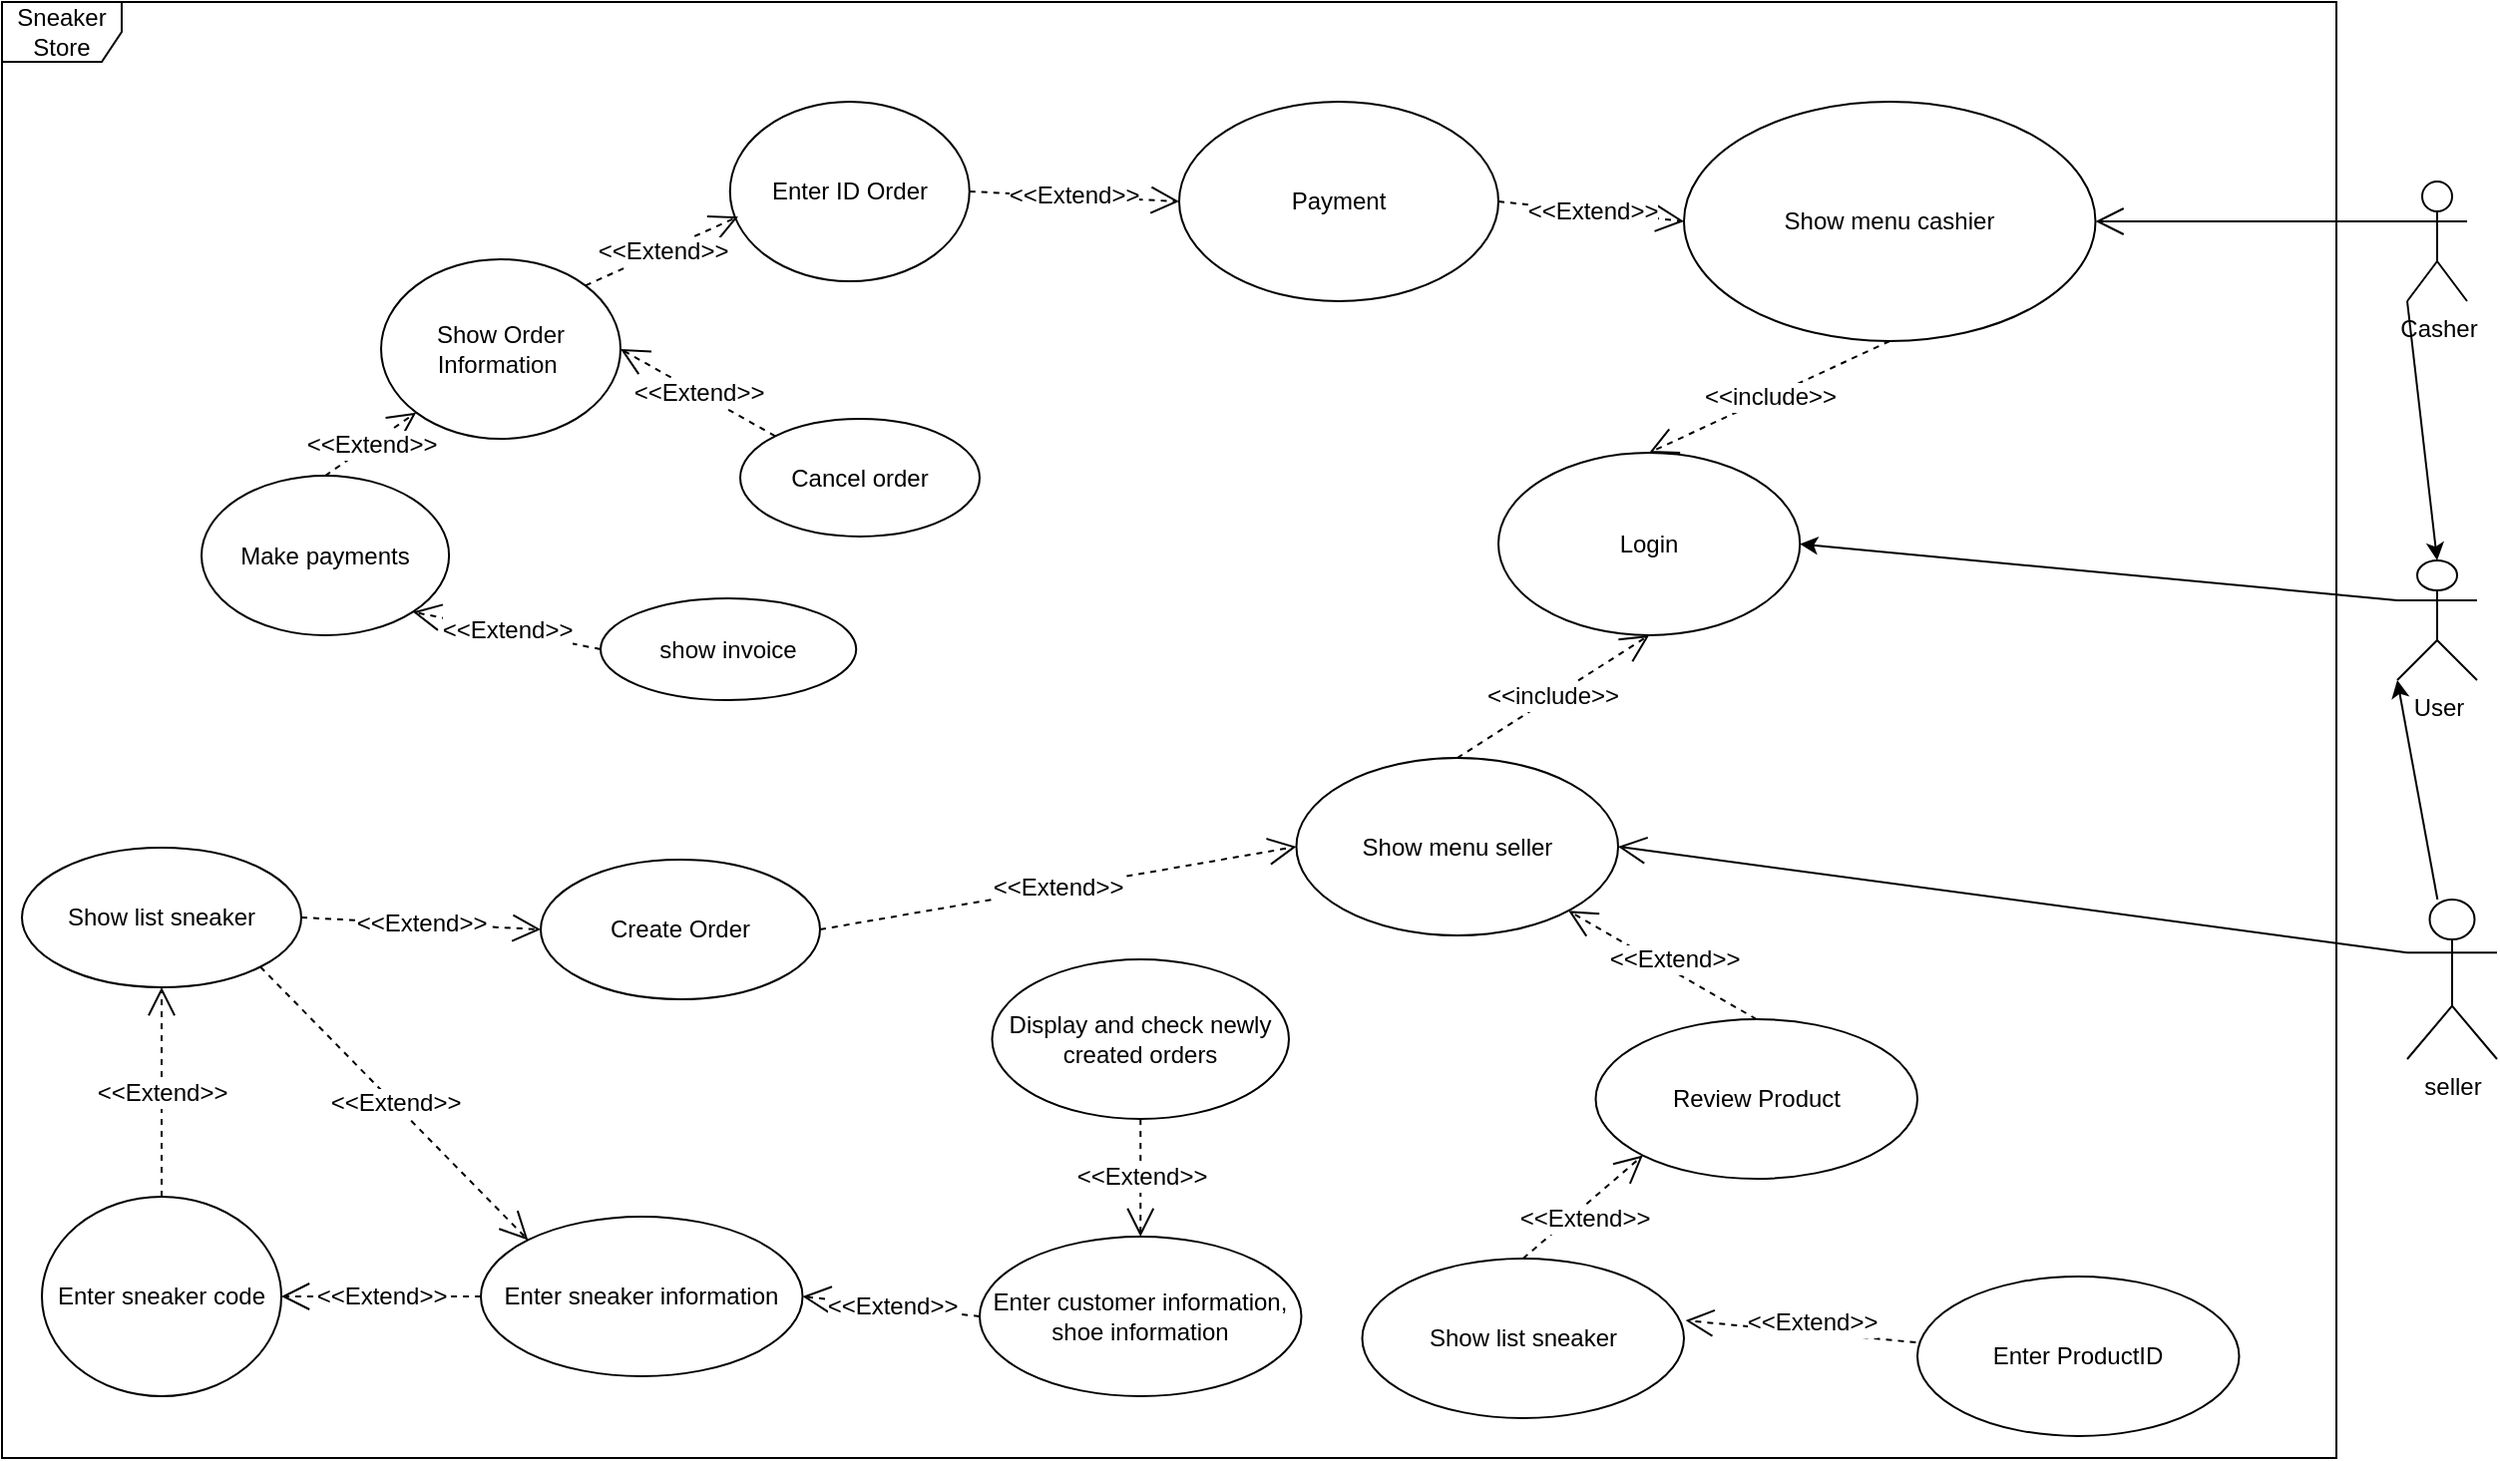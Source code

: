 <mxfile pages="6">
    <diagram id="vtOJ9IfZ30DVc077il_N" name="Usecase">
        <mxGraphModel dx="1836" dy="1500" grid="1" gridSize="10" guides="1" tooltips="1" connect="1" arrows="1" fold="1" page="1" pageScale="1" pageWidth="3300" pageHeight="4681" math="0" shadow="0">
            <root>
                <mxCell id="0"/>
                <mxCell id="1" parent="0"/>
                <mxCell id="2" value="Sneaker&lt;br&gt;Store" style="shape=umlFrame;whiteSpace=wrap;html=1;" parent="1" vertex="1">
                    <mxGeometry x="130" y="150" width="1170" height="730" as="geometry"/>
                </mxCell>
                <mxCell id="3" style="edgeStyle=none;rounded=0;orthogonalLoop=1;jettySize=auto;html=1;entryX=0;entryY=1;entryDx=0;entryDy=0;entryPerimeter=0;" parent="1" source="4" target="4" edge="1">
                    <mxGeometry relative="1" as="geometry">
                        <mxPoint x="1238" y="390" as="targetPoint"/>
                    </mxGeometry>
                </mxCell>
                <mxCell id="4" value="User" style="shape=umlActor;verticalLabelPosition=bottom;verticalAlign=top;html=1;" parent="1" vertex="1">
                    <mxGeometry x="1330.5" y="430" width="40" height="60" as="geometry"/>
                </mxCell>
                <mxCell id="5" style="rounded=0;orthogonalLoop=1;jettySize=auto;html=1;entryX=0;entryY=1;entryDx=0;entryDy=0;entryPerimeter=0;" parent="1" source="6" target="4" edge="1">
                    <mxGeometry relative="1" as="geometry">
                        <mxPoint x="1316" y="480" as="targetPoint"/>
                    </mxGeometry>
                </mxCell>
                <mxCell id="6" value="seller" style="shape=umlActor;verticalLabelPosition=bottom;verticalAlign=top;html=1;outlineConnect=0;" parent="1" vertex="1">
                    <mxGeometry x="1335.5" y="600" width="45" height="80" as="geometry"/>
                </mxCell>
                <mxCell id="7" value="Login" style="ellipse;whiteSpace=wrap;html=1;" parent="1" vertex="1">
                    <mxGeometry x="880" y="376" width="151.13" height="91.5" as="geometry"/>
                </mxCell>
                <mxCell id="8" style="rounded=0;orthogonalLoop=1;jettySize=auto;html=1;entryX=0.5;entryY=0;entryDx=0;entryDy=0;entryPerimeter=0;exitX=0;exitY=1;exitDx=0;exitDy=0;exitPerimeter=0;" parent="1" source="9" target="4" edge="1">
                    <mxGeometry relative="1" as="geometry">
                        <mxPoint x="1316" y="270" as="sourcePoint"/>
                    </mxGeometry>
                </mxCell>
                <mxCell id="9" value="Casher" style="shape=umlActor;verticalLabelPosition=bottom;verticalAlign=top;html=1;outlineConnect=0;" parent="1" vertex="1">
                    <mxGeometry x="1335.5" y="240" width="30" height="60" as="geometry"/>
                </mxCell>
                <mxCell id="10" value="" style="endArrow=classic;html=1;rounded=0;exitX=0;exitY=0.333;exitDx=0;exitDy=0;exitPerimeter=0;entryX=1;entryY=0.5;entryDx=0;entryDy=0;" parent="1" source="4" target="7" edge="1">
                    <mxGeometry width="50" height="50" relative="1" as="geometry">
                        <mxPoint x="593" y="470" as="sourcePoint"/>
                        <mxPoint x="643" y="420" as="targetPoint"/>
                    </mxGeometry>
                </mxCell>
                <mxCell id="11" value="Create Order" style="ellipse;whiteSpace=wrap;html=1;" parent="1" vertex="1">
                    <mxGeometry x="400" y="580" width="140" height="70" as="geometry"/>
                </mxCell>
                <mxCell id="12" value="Show menu seller" style="ellipse;whiteSpace=wrap;html=1;" parent="1" vertex="1">
                    <mxGeometry x="778.75" y="529" width="161.25" height="89" as="geometry"/>
                </mxCell>
                <mxCell id="13" value="&amp;lt;&amp;lt;include&amp;gt;&amp;gt;" style="endArrow=open;endSize=12;dashed=1;html=1;rounded=0;fontSize=12;exitX=0.5;exitY=0;exitDx=0;exitDy=0;entryX=0.5;entryY=1;entryDx=0;entryDy=0;" parent="1" source="12" target="7" edge="1">
                    <mxGeometry width="160" relative="1" as="geometry">
                        <mxPoint x="883" y="520" as="sourcePoint"/>
                        <mxPoint x="1043" y="520" as="targetPoint"/>
                    </mxGeometry>
                </mxCell>
                <mxCell id="14" value="Payment" style="ellipse;whiteSpace=wrap;html=1;fontSize=12;" parent="1" vertex="1">
                    <mxGeometry x="720" y="200" width="160" height="100" as="geometry"/>
                </mxCell>
                <mxCell id="15" value="" style="endArrow=open;endFill=1;endSize=12;html=1;rounded=0;fontSize=12;exitX=0;exitY=0.333;exitDx=0;exitDy=0;exitPerimeter=0;" parent="1" source="9" target="24" edge="1">
                    <mxGeometry width="160" relative="1" as="geometry">
                        <mxPoint x="903" y="220" as="sourcePoint"/>
                        <mxPoint x="733" y="450" as="targetPoint"/>
                    </mxGeometry>
                </mxCell>
                <mxCell id="16" value="Enter ID Order" style="ellipse;whiteSpace=wrap;html=1;fontSize=12;" parent="1" vertex="1">
                    <mxGeometry x="494.88" y="200" width="120" height="90" as="geometry"/>
                </mxCell>
                <mxCell id="17" value="Cancel order" style="ellipse;whiteSpace=wrap;html=1;fontSize=12;" parent="1" vertex="1">
                    <mxGeometry x="500" y="359" width="120" height="59" as="geometry"/>
                </mxCell>
                <mxCell id="18" value="show invoice" style="ellipse;whiteSpace=wrap;html=1;fontSize=12;" parent="1" vertex="1">
                    <mxGeometry x="430" y="449" width="128.12" height="51" as="geometry"/>
                </mxCell>
                <mxCell id="19" value="" style="endArrow=open;endFill=1;endSize=12;html=1;rounded=0;fontSize=12;exitX=0;exitY=0.333;exitDx=0;exitDy=0;exitPerimeter=0;entryX=1;entryY=0.5;entryDx=0;entryDy=0;" parent="1" source="6" target="12" edge="1">
                    <mxGeometry width="160" relative="1" as="geometry">
                        <mxPoint x="473" y="480" as="sourcePoint"/>
                        <mxPoint x="633" y="480" as="targetPoint"/>
                    </mxGeometry>
                </mxCell>
                <mxCell id="20" value="&amp;lt;&amp;lt;Extend&amp;gt;&amp;gt;" style="endArrow=open;endSize=12;dashed=1;html=1;rounded=0;fontSize=12;exitX=1;exitY=0.5;exitDx=0;exitDy=0;entryX=0;entryY=0.5;entryDx=0;entryDy=0;" parent="1" source="11" target="12" edge="1">
                    <mxGeometry width="160" relative="1" as="geometry">
                        <mxPoint x="904.25" y="590" as="sourcePoint"/>
                        <mxPoint x="878" y="505.5" as="targetPoint"/>
                    </mxGeometry>
                </mxCell>
                <mxCell id="21" value="&amp;lt;&amp;lt;Extend&amp;gt;&amp;gt;" style="endArrow=open;endSize=12;dashed=1;html=1;rounded=0;fontSize=12;exitX=0;exitY=0;exitDx=0;exitDy=0;entryX=1;entryY=0.5;entryDx=0;entryDy=0;" parent="1" source="17" target="38" edge="1">
                    <mxGeometry width="160" relative="1" as="geometry">
                        <mxPoint x="990.5" y="730" as="sourcePoint"/>
                        <mxPoint x="944.25" y="660" as="targetPoint"/>
                    </mxGeometry>
                </mxCell>
                <mxCell id="22" value="&amp;lt;&amp;lt;Extend&amp;gt;&amp;gt;" style="endArrow=open;endSize=12;dashed=1;html=1;rounded=0;fontSize=12;exitX=1;exitY=0.5;exitDx=0;exitDy=0;entryX=0;entryY=0.5;entryDx=0;entryDy=0;" parent="1" source="16" target="14" edge="1">
                    <mxGeometry width="160" relative="1" as="geometry">
                        <mxPoint x="970.5" y="750" as="sourcePoint"/>
                        <mxPoint x="924.25" y="680" as="targetPoint"/>
                    </mxGeometry>
                </mxCell>
                <mxCell id="23" value="&amp;lt;&amp;lt;Extend&amp;gt;&amp;gt;" style="endArrow=open;endSize=12;dashed=1;html=1;rounded=0;fontSize=12;exitX=0;exitY=0.5;exitDx=0;exitDy=0;shadow=0;fillColor=#f5f5f5;strokeColor=#000000;entryX=1;entryY=1;entryDx=0;entryDy=0;" parent="1" source="18" target="33" edge="1">
                    <mxGeometry width="160" relative="1" as="geometry">
                        <mxPoint x="1010.5" y="750" as="sourcePoint"/>
                        <mxPoint x="964.25" y="680" as="targetPoint"/>
                    </mxGeometry>
                </mxCell>
                <mxCell id="24" value="Show menu cashier" style="ellipse;whiteSpace=wrap;html=1;fontSize=12;" parent="1" vertex="1">
                    <mxGeometry x="973" y="200" width="206.25" height="120" as="geometry"/>
                </mxCell>
                <mxCell id="25" value="&amp;lt;&amp;lt;Extend&amp;gt;&amp;gt;" style="endArrow=open;endSize=12;dashed=1;html=1;rounded=0;fontSize=12;exitX=1;exitY=0.5;exitDx=0;exitDy=0;entryX=0;entryY=0.5;entryDx=0;entryDy=0;" parent="1" source="14" target="24" edge="1">
                    <mxGeometry width="160" relative="1" as="geometry">
                        <mxPoint x="713.0" y="270" as="sourcePoint"/>
                        <mxPoint x="853" y="280" as="targetPoint"/>
                    </mxGeometry>
                </mxCell>
                <mxCell id="26" value="&amp;lt;&amp;lt;include&amp;gt;&amp;gt;" style="endArrow=open;endSize=12;dashed=1;html=1;rounded=0;fontSize=12;exitX=0.5;exitY=1;exitDx=0;exitDy=0;entryX=0.5;entryY=0;entryDx=0;entryDy=0;" parent="1" source="24" target="7" edge="1">
                    <mxGeometry width="160" relative="1" as="geometry">
                        <mxPoint x="964.25" y="590" as="sourcePoint"/>
                        <mxPoint x="931.296" y="520.494" as="targetPoint"/>
                    </mxGeometry>
                </mxCell>
                <mxCell id="27" value="Enter sneaker information" style="ellipse;whiteSpace=wrap;html=1;" parent="1" vertex="1">
                    <mxGeometry x="370" y="759" width="161.25" height="80" as="geometry"/>
                </mxCell>
                <mxCell id="28" value="&amp;lt;&amp;lt;Extend&amp;gt;&amp;gt;" style="endArrow=open;endSize=12;dashed=1;html=1;rounded=0;fontSize=12;exitX=0;exitY=0.5;exitDx=0;exitDy=0;entryX=1;entryY=0.5;entryDx=0;entryDy=0;" parent="1" source="27" target="31" edge="1">
                    <mxGeometry width="160" relative="1" as="geometry">
                        <mxPoint x="610" y="790" as="sourcePoint"/>
                        <mxPoint x="895.5" y="765.0" as="targetPoint"/>
                    </mxGeometry>
                </mxCell>
                <mxCell id="29" value="&lt;font style=&quot;font-size: 12px;&quot;&gt;Show list sneaker&lt;/font&gt;" style="ellipse;whiteSpace=wrap;html=1;" parent="1" vertex="1">
                    <mxGeometry x="140" y="574" width="140" height="70" as="geometry"/>
                </mxCell>
                <mxCell id="30" value="&amp;lt;&amp;lt;Extend&amp;gt;&amp;gt;" style="endArrow=open;endSize=12;dashed=1;html=1;rounded=0;fontSize=12;exitX=1;exitY=0.5;exitDx=0;exitDy=0;entryX=0;entryY=0.5;entryDx=0;entryDy=0;" parent="1" source="29" target="11" edge="1">
                    <mxGeometry width="160" relative="1" as="geometry">
                        <mxPoint x="923" y="720.0" as="sourcePoint"/>
                        <mxPoint x="964.25" y="660.0" as="targetPoint"/>
                    </mxGeometry>
                </mxCell>
                <mxCell id="31" value="Enter sneaker code" style="ellipse;whiteSpace=wrap;html=1;" parent="1" vertex="1">
                    <mxGeometry x="150" y="749" width="120" height="100" as="geometry"/>
                </mxCell>
                <mxCell id="32" value="&amp;lt;&amp;lt;Extend&amp;gt;&amp;gt;" style="endArrow=open;endSize=12;dashed=1;html=1;rounded=0;fontSize=12;exitX=0.5;exitY=0;exitDx=0;exitDy=0;entryX=0.5;entryY=1;entryDx=0;entryDy=0;" parent="1" source="31" target="29" edge="1">
                    <mxGeometry width="160" relative="1" as="geometry">
                        <mxPoint x="663" y="800.0" as="sourcePoint"/>
                        <mxPoint x="488.94" y="800.0" as="targetPoint"/>
                    </mxGeometry>
                </mxCell>
                <mxCell id="33" value="Make payments" style="ellipse;whiteSpace=wrap;html=1;fontSize=12;" parent="1" vertex="1">
                    <mxGeometry x="230" y="387.5" width="124.06" height="80" as="geometry"/>
                </mxCell>
                <mxCell id="34" value="&amp;lt;&amp;lt;Extend&amp;gt;&amp;gt;" style="endArrow=open;endSize=12;dashed=1;html=1;rounded=0;fontSize=12;exitX=0.5;exitY=0;exitDx=0;exitDy=0;entryX=0;entryY=1;entryDx=0;entryDy=0;" parent="1" source="33" target="38" edge="1">
                    <mxGeometry width="160" relative="1" as="geometry">
                        <mxPoint x="614.88" y="275" as="sourcePoint"/>
                        <mxPoint x="713" y="270" as="targetPoint"/>
                    </mxGeometry>
                </mxCell>
                <mxCell id="35" value="&amp;lt;&amp;lt;Extend&amp;gt;&amp;gt;" style="endArrow=open;endSize=12;dashed=1;html=1;rounded=0;fontSize=12;exitX=1;exitY=1;exitDx=0;exitDy=0;entryX=0;entryY=0;entryDx=0;entryDy=0;" parent="1" source="29" target="27" edge="1">
                    <mxGeometry width="160" relative="1" as="geometry">
                        <mxPoint x="953.0" y="800" as="sourcePoint"/>
                        <mxPoint x="783" y="800" as="targetPoint"/>
                    </mxGeometry>
                </mxCell>
                <mxCell id="36" value="Enter customer information, shoe information" style="ellipse;whiteSpace=wrap;html=1;" parent="1" vertex="1">
                    <mxGeometry x="620" y="769" width="161.25" height="80" as="geometry"/>
                </mxCell>
                <mxCell id="37" value="&amp;lt;&amp;lt;Extend&amp;gt;&amp;gt;" style="endArrow=open;endSize=12;dashed=1;html=1;rounded=0;fontSize=12;exitX=0;exitY=0.5;exitDx=0;exitDy=0;entryX=1;entryY=0.5;entryDx=0;entryDy=0;" parent="1" source="36" target="27" edge="1">
                    <mxGeometry x="-0.015" width="160" relative="1" as="geometry">
                        <mxPoint x="973" y="839" as="sourcePoint"/>
                        <mxPoint x="906" y="839" as="targetPoint"/>
                        <mxPoint as="offset"/>
                    </mxGeometry>
                </mxCell>
                <mxCell id="38" value="Show Order Information&amp;nbsp;" style="ellipse;whiteSpace=wrap;html=1;fontSize=12;" parent="1" vertex="1">
                    <mxGeometry x="320" y="279" width="120" height="90" as="geometry"/>
                </mxCell>
                <mxCell id="39" value="&amp;lt;&amp;lt;Extend&amp;gt;&amp;gt;" style="endArrow=open;endSize=12;dashed=1;html=1;rounded=0;fontSize=12;exitX=1;exitY=0;exitDx=0;exitDy=0;entryX=0.034;entryY=0.64;entryDx=0;entryDy=0;entryPerimeter=0;" parent="1" source="38" target="16" edge="1">
                    <mxGeometry width="160" relative="1" as="geometry">
                        <mxPoint x="325" y="359" as="sourcePoint"/>
                        <mxPoint x="364" y="321" as="targetPoint"/>
                    </mxGeometry>
                </mxCell>
                <mxCell id="40" value="Review Product" style="ellipse;whiteSpace=wrap;html=1;" parent="1" vertex="1">
                    <mxGeometry x="928.75" y="660" width="161.25" height="80" as="geometry"/>
                </mxCell>
                <mxCell id="41" value="&amp;lt;&amp;lt;Extend&amp;gt;&amp;gt;" style="endArrow=open;endSize=12;dashed=1;html=1;rounded=0;fontSize=12;exitX=0.5;exitY=0;exitDx=0;exitDy=0;" parent="1" source="40" target="12" edge="1">
                    <mxGeometry x="-0.06" y="-5" width="160" relative="1" as="geometry">
                        <mxPoint x="781.25" y="739" as="sourcePoint"/>
                        <mxPoint x="692.25" y="729" as="targetPoint"/>
                        <mxPoint as="offset"/>
                    </mxGeometry>
                </mxCell>
                <mxCell id="42" value="Show list sneaker" style="ellipse;whiteSpace=wrap;html=1;" parent="1" vertex="1">
                    <mxGeometry x="811.75" y="780" width="161.25" height="80" as="geometry"/>
                </mxCell>
                <mxCell id="43" value="Enter ProductID" style="ellipse;whiteSpace=wrap;html=1;" parent="1" vertex="1">
                    <mxGeometry x="1090" y="789" width="161.25" height="80" as="geometry"/>
                </mxCell>
                <mxCell id="44" value="&amp;lt;&amp;lt;Extend&amp;gt;&amp;gt;" style="endArrow=open;endSize=12;dashed=1;html=1;rounded=0;fontSize=12;exitX=0.5;exitY=0;exitDx=0;exitDy=0;entryX=0;entryY=1;entryDx=0;entryDy=0;" parent="1" source="42" target="40" edge="1">
                    <mxGeometry x="-0.087" y="-5" width="160" relative="1" as="geometry">
                        <mxPoint x="939" y="789" as="sourcePoint"/>
                        <mxPoint x="850" y="779" as="targetPoint"/>
                        <mxPoint as="offset"/>
                    </mxGeometry>
                </mxCell>
                <mxCell id="45" value="&amp;lt;&amp;lt;Extend&amp;gt;&amp;gt;" style="endArrow=open;endSize=12;dashed=1;html=1;rounded=0;fontSize=12;exitX=-0.005;exitY=0.413;exitDx=0;exitDy=0;entryX=1.005;entryY=0.388;entryDx=0;entryDy=0;exitPerimeter=0;entryPerimeter=0;" parent="1" source="43" target="42" edge="1">
                    <mxGeometry x="-0.087" y="-5" width="160" relative="1" as="geometry">
                        <mxPoint x="1130.25" y="808" as="sourcePoint"/>
                        <mxPoint x="1101.25" y="769" as="targetPoint"/>
                        <mxPoint as="offset"/>
                    </mxGeometry>
                </mxCell>
                <mxCell id="wGrDmPI5MhsZ7dj-yU8o-45" value="Display and check newly created orders" style="ellipse;whiteSpace=wrap;html=1;" parent="1" vertex="1">
                    <mxGeometry x="626.25" y="630" width="148.75" height="80" as="geometry"/>
                </mxCell>
                <mxCell id="wGrDmPI5MhsZ7dj-yU8o-46" value="&amp;lt;&amp;lt;Extend&amp;gt;&amp;gt;" style="endArrow=open;endSize=12;dashed=1;html=1;rounded=0;fontSize=12;exitX=0.5;exitY=1;exitDx=0;exitDy=0;entryX=0.5;entryY=0;entryDx=0;entryDy=0;" parent="1" source="wGrDmPI5MhsZ7dj-yU8o-45" target="36" edge="1">
                    <mxGeometry x="-0.015" width="160" relative="1" as="geometry">
                        <mxPoint x="630.0" y="819" as="sourcePoint"/>
                        <mxPoint x="541.25" y="809" as="targetPoint"/>
                        <mxPoint as="offset"/>
                    </mxGeometry>
                </mxCell>
            </root>
        </mxGraphModel>
    </diagram>
    <diagram name="Activity" id="jZ-okkd3fNi2gbXuaZc_">
        <mxGraphModel dx="1010" dy="825" grid="1" gridSize="10" guides="1" tooltips="1" connect="1" arrows="1" fold="1" page="1" pageScale="1" pageWidth="3300" pageHeight="4681" math="0" shadow="0">
            <root>
                <mxCell id="0"/>
                <mxCell id="1" parent="0"/>
                <mxCell id="y44kNBqkj-Eyhc9-zhku-28" style="edgeStyle=orthogonalEdgeStyle;rounded=0;orthogonalLoop=1;jettySize=auto;html=1;exitX=1;exitY=0.5;exitDx=0;exitDy=0;entryX=-0.005;entryY=0.609;entryDx=0;entryDy=0;entryPerimeter=0;dashed=1;" parent="1" source="y44kNBqkj-Eyhc9-zhku-29" target="y44kNBqkj-Eyhc9-zhku-140" edge="1">
                    <mxGeometry relative="1" as="geometry"/>
                </mxCell>
                <mxCell id="y44kNBqkj-Eyhc9-zhku-29" value="&lt;p style=&quot;margin:0px;margin-top:4px;text-align:center;text-decoration:underline;&quot;&gt;Create Order&lt;/p&gt;&lt;hr&gt;&lt;p style=&quot;margin:0px;margin-left:8px;&quot;&gt;&lt;br&gt;&lt;/p&gt;" style="verticalAlign=top;align=left;overflow=fill;fontSize=12;fontFamily=Helvetica;html=1;whiteSpace=wrap;" parent="1" vertex="1">
                    <mxGeometry x="880" y="280" width="650" height="900" as="geometry"/>
                </mxCell>
                <mxCell id="y44kNBqkj-Eyhc9-zhku-30" style="edgeStyle=orthogonalEdgeStyle;rounded=0;orthogonalLoop=1;jettySize=auto;html=1;exitX=0.413;exitY=-0.008;exitDx=0;exitDy=0;dashed=1;entryX=-0.005;entryY=0.367;entryDx=0;entryDy=0;entryPerimeter=0;exitPerimeter=0;" parent="1" source="y44kNBqkj-Eyhc9-zhku-31" target="y44kNBqkj-Eyhc9-zhku-29" edge="1">
                    <mxGeometry relative="1" as="geometry">
                        <mxPoint x="880" y="610" as="targetPoint"/>
                    </mxGeometry>
                </mxCell>
                <mxCell id="y44kNBqkj-Eyhc9-zhku-31" value="&lt;p style=&quot;margin: 0px 0px 0px 8px;&quot;&gt;&lt;br&gt;&lt;/p&gt;" style="verticalAlign=top;align=center;overflow=fill;fontSize=12;fontFamily=Helvetica;html=1;whiteSpace=wrap;rounded=0;glass=0;shadow=0;movable=1;resizable=1;rotatable=1;deletable=1;editable=1;locked=0;connectable=1;direction=south;" parent="1" vertex="1">
                    <mxGeometry x="60" y="280" width="620" height="670" as="geometry"/>
                </mxCell>
                <mxCell id="y44kNBqkj-Eyhc9-zhku-32" style="edgeStyle=orthogonalEdgeStyle;rounded=0;orthogonalLoop=1;jettySize=auto;html=1;exitX=0.5;exitY=1;exitDx=0;exitDy=0;entryX=0.5;entryY=0;entryDx=0;entryDy=0;" parent="1" source="y44kNBqkj-Eyhc9-zhku-33" target="y44kNBqkj-Eyhc9-zhku-38" edge="1">
                    <mxGeometry relative="1" as="geometry"/>
                </mxCell>
                <mxCell id="y44kNBqkj-Eyhc9-zhku-33" value="&lt;font style=&quot;font-size: 11px;&quot;&gt;&amp;nbsp;Input UserName&lt;br&gt;Password&lt;/font&gt;" style="rounded=1;whiteSpace=wrap;html=1;arcSize=40;fontColor=#000000;fillColor=#ffffc0;strokeColor=#ff0000;" parent="1" vertex="1">
                    <mxGeometry x="316.25" y="390" width="117.5" height="50" as="geometry"/>
                </mxCell>
                <mxCell id="y44kNBqkj-Eyhc9-zhku-34" style="edgeStyle=orthogonalEdgeStyle;rounded=0;orthogonalLoop=1;jettySize=auto;html=1;exitX=0.5;exitY=0;exitDx=0;exitDy=0;entryX=0;entryY=0.5;entryDx=0;entryDy=0;" parent="1" source="y44kNBqkj-Eyhc9-zhku-35" target="y44kNBqkj-Eyhc9-zhku-33" edge="1">
                    <mxGeometry relative="1" as="geometry"/>
                </mxCell>
                <mxCell id="y44kNBqkj-Eyhc9-zhku-35" value="&lt;font style=&quot;font-size: 12px;&quot;&gt;Display:&lt;br&gt;&lt;p class=&quot;MsoNormal&quot;&gt;&quot;Invalid username or password, please re-enter!&quot;&lt;/p&gt;&lt;/font&gt;" style="rounded=1;whiteSpace=wrap;html=1;arcSize=40;fontColor=#000000;fillColor=#ffffc0;strokeColor=#ff0000;" parent="1" vertex="1">
                    <mxGeometry x="80" y="495" width="160" height="75" as="geometry"/>
                </mxCell>
                <mxCell id="y44kNBqkj-Eyhc9-zhku-36" style="edgeStyle=orthogonalEdgeStyle;rounded=0;orthogonalLoop=1;jettySize=auto;html=1;exitX=0;exitY=0.5;exitDx=0;exitDy=0;" parent="1" source="y44kNBqkj-Eyhc9-zhku-38" target="y44kNBqkj-Eyhc9-zhku-35" edge="1">
                    <mxGeometry relative="1" as="geometry">
                        <Array as="points">
                            <mxPoint x="240" y="535"/>
                            <mxPoint x="240" y="535"/>
                        </Array>
                    </mxGeometry>
                </mxCell>
                <mxCell id="y44kNBqkj-Eyhc9-zhku-37" value="&lt;font style=&quot;font-size: 9px;&quot;&gt;[Incorrect UserName/&lt;br&gt;Password]&lt;br&gt;&lt;/font&gt;" style="edgeLabel;html=1;align=center;verticalAlign=middle;resizable=0;points=[];" parent="y44kNBqkj-Eyhc9-zhku-36" vertex="1" connectable="0">
                    <mxGeometry x="-0.017" y="-1" relative="1" as="geometry">
                        <mxPoint x="7" y="-14" as="offset"/>
                    </mxGeometry>
                </mxCell>
                <mxCell id="y44kNBqkj-Eyhc9-zhku-38" value="" style="rhombus;whiteSpace=wrap;html=1;fontColor=#000000;fillColor=#ffffc0;strokeColor=#ff0000;" parent="1" vertex="1">
                    <mxGeometry x="335" y="500" width="80" height="70" as="geometry"/>
                </mxCell>
                <mxCell id="y44kNBqkj-Eyhc9-zhku-39" style="edgeStyle=orthogonalEdgeStyle;rounded=0;orthogonalLoop=1;jettySize=auto;html=1;exitX=0.5;exitY=1;exitDx=0;exitDy=0;" parent="1" source="y44kNBqkj-Eyhc9-zhku-38" target="y44kNBqkj-Eyhc9-zhku-38" edge="1">
                    <mxGeometry relative="1" as="geometry"/>
                </mxCell>
                <mxCell id="y44kNBqkj-Eyhc9-zhku-40" style="edgeStyle=orthogonalEdgeStyle;rounded=0;orthogonalLoop=1;jettySize=auto;html=1;exitX=0.5;exitY=1;exitDx=0;exitDy=0;entryX=1;entryY=0.5;entryDx=0;entryDy=0;strokeColor=#FF0000;" parent="1" source="y44kNBqkj-Eyhc9-zhku-41" target="y44kNBqkj-Eyhc9-zhku-44" edge="1">
                    <mxGeometry relative="1" as="geometry">
                        <mxPoint x="507.06" y="874.24" as="targetPoint"/>
                    </mxGeometry>
                </mxCell>
                <mxCell id="y44kNBqkj-Eyhc9-zhku-41" value="&lt;font style=&quot;font-size: 11px;&quot;&gt;Show menu casher&lt;/font&gt;" style="rounded=1;whiteSpace=wrap;html=1;arcSize=40;fontColor=#000000;fillColor=#ffffc0;strokeColor=#ff0000;" parent="1" vertex="1">
                    <mxGeometry x="450" y="820" width="120" height="50" as="geometry"/>
                </mxCell>
                <mxCell id="y44kNBqkj-Eyhc9-zhku-42" style="edgeStyle=orthogonalEdgeStyle;rounded=0;orthogonalLoop=1;jettySize=auto;html=1;exitX=0.5;exitY=1;exitDx=0;exitDy=0;entryX=-0.026;entryY=0.589;entryDx=0;entryDy=0;entryPerimeter=0;strokeColor=#FF0000;" parent="1" source="y44kNBqkj-Eyhc9-zhku-43" target="y44kNBqkj-Eyhc9-zhku-44" edge="1">
                    <mxGeometry relative="1" as="geometry">
                        <mxPoint x="238.91" y="874.37" as="targetPoint"/>
                    </mxGeometry>
                </mxCell>
                <mxCell id="y44kNBqkj-Eyhc9-zhku-43" value="&lt;font style=&quot;font-size: 11px;&quot;&gt;Show menu seller&lt;/font&gt;" style="rounded=1;whiteSpace=wrap;html=1;arcSize=40;fontColor=#000000;fillColor=#ffffc0;strokeColor=#ff0000;" parent="1" vertex="1">
                    <mxGeometry x="190" y="820" width="110" height="50" as="geometry"/>
                </mxCell>
                <mxCell id="y44kNBqkj-Eyhc9-zhku-44" value="" style="ellipse;html=1;shape=endState;fillColor=#000000;strokeColor=#ff0000;" parent="1" vertex="1">
                    <mxGeometry x="360" y="892" width="30" height="30" as="geometry"/>
                </mxCell>
                <mxCell id="y44kNBqkj-Eyhc9-zhku-45" style="edgeStyle=orthogonalEdgeStyle;rounded=0;orthogonalLoop=1;jettySize=auto;html=1;exitX=0.5;exitY=1;exitDx=0;exitDy=0;entryX=0.5;entryY=0;entryDx=0;entryDy=0;" parent="1" source="y44kNBqkj-Eyhc9-zhku-38" target="y44kNBqkj-Eyhc9-zhku-51" edge="1">
                    <mxGeometry relative="1" as="geometry">
                        <mxPoint x="375" y="680" as="sourcePoint"/>
                    </mxGeometry>
                </mxCell>
                <mxCell id="y44kNBqkj-Eyhc9-zhku-46" value="&lt;font style=&quot;font-size: 9px;&quot;&gt;[Exists in database]&lt;/font&gt;" style="edgeLabel;html=1;align=center;verticalAlign=middle;resizable=0;points=[];" parent="y44kNBqkj-Eyhc9-zhku-45" vertex="1" connectable="0">
                    <mxGeometry x="-0.316" relative="1" as="geometry">
                        <mxPoint x="50" y="11" as="offset"/>
                    </mxGeometry>
                </mxCell>
                <mxCell id="y44kNBqkj-Eyhc9-zhku-47" style="edgeStyle=orthogonalEdgeStyle;rounded=0;orthogonalLoop=1;jettySize=auto;html=1;exitX=1;exitY=0.5;exitDx=0;exitDy=0;entryX=0.5;entryY=0;entryDx=0;entryDy=0;" parent="1" source="y44kNBqkj-Eyhc9-zhku-51" target="y44kNBqkj-Eyhc9-zhku-41" edge="1">
                    <mxGeometry relative="1" as="geometry"/>
                </mxCell>
                <mxCell id="y44kNBqkj-Eyhc9-zhku-48" value="[Is casher]" style="edgeLabel;html=1;align=center;verticalAlign=middle;resizable=0;points=[];" parent="y44kNBqkj-Eyhc9-zhku-47" vertex="1" connectable="0">
                    <mxGeometry x="-0.508" relative="1" as="geometry">
                        <mxPoint x="6" y="-15" as="offset"/>
                    </mxGeometry>
                </mxCell>
                <mxCell id="y44kNBqkj-Eyhc9-zhku-49" style="edgeStyle=orthogonalEdgeStyle;rounded=0;orthogonalLoop=1;jettySize=auto;html=1;exitX=0;exitY=0.5;exitDx=0;exitDy=0;entryX=0.5;entryY=0;entryDx=0;entryDy=0;" parent="1" source="y44kNBqkj-Eyhc9-zhku-51" target="y44kNBqkj-Eyhc9-zhku-43" edge="1">
                    <mxGeometry relative="1" as="geometry"/>
                </mxCell>
                <mxCell id="y44kNBqkj-Eyhc9-zhku-50" value="[Is seller]" style="edgeLabel;html=1;align=center;verticalAlign=middle;resizable=0;points=[];" parent="y44kNBqkj-Eyhc9-zhku-49" vertex="1" connectable="0">
                    <mxGeometry x="-0.527" y="-1" relative="1" as="geometry">
                        <mxPoint y="-14" as="offset"/>
                    </mxGeometry>
                </mxCell>
                <mxCell id="y44kNBqkj-Eyhc9-zhku-51" value="" style="rhombus;whiteSpace=wrap;html=1;fontColor=#000000;fillColor=#ffffc0;strokeColor=#ff0000;" parent="1" vertex="1">
                    <mxGeometry x="335" y="730" width="80" height="70" as="geometry"/>
                </mxCell>
                <mxCell id="y44kNBqkj-Eyhc9-zhku-52" value="" style="line;strokeWidth=1;fillColor=none;align=left;verticalAlign=middle;spacingTop=-1;spacingLeft=3;spacingRight=3;rotatable=0;labelPosition=right;points=[];portConstraint=eastwest;strokeColor=inherit;" parent="1" vertex="1">
                    <mxGeometry x="60" y="300" width="620" height="8" as="geometry"/>
                </mxCell>
                <mxCell id="y44kNBqkj-Eyhc9-zhku-53" value="Login" style="text;align=center;fontStyle=1;verticalAlign=middle;spacingLeft=3;spacingRight=3;strokeColor=none;rotatable=0;points=[[0,0.5],[1,0.5]];portConstraint=eastwest;html=1;" parent="1" vertex="1">
                    <mxGeometry x="345" y="280" width="80" height="26" as="geometry"/>
                </mxCell>
                <mxCell id="y44kNBqkj-Eyhc9-zhku-54" value="" style="ellipse;html=1;shape=startState;fillColor=#000000;strokeColor=#ff0000;" parent="1" vertex="1">
                    <mxGeometry x="890" y="340" width="30" height="30" as="geometry"/>
                </mxCell>
                <mxCell id="y44kNBqkj-Eyhc9-zhku-55" value="" style="edgeStyle=orthogonalEdgeStyle;html=1;verticalAlign=bottom;endArrow=open;endSize=8;strokeColor=#ff0000;rounded=0;entryX=0;entryY=0.5;entryDx=0;entryDy=0;" parent="1" source="y44kNBqkj-Eyhc9-zhku-54" edge="1">
                    <mxGeometry relative="1" as="geometry">
                        <mxPoint x="990" y="355" as="targetPoint"/>
                    </mxGeometry>
                </mxCell>
                <mxCell id="y44kNBqkj-Eyhc9-zhku-56" style="edgeStyle=orthogonalEdgeStyle;rounded=0;orthogonalLoop=1;jettySize=auto;html=1;exitX=0.5;exitY=1;exitDx=0;exitDy=0;entryX=0.5;entryY=0;entryDx=0;entryDy=0;" parent="1" target="y44kNBqkj-Eyhc9-zhku-107" edge="1">
                    <mxGeometry relative="1" as="geometry">
                        <mxPoint x="1050" y="375" as="sourcePoint"/>
                        <mxPoint x="1050" y="390" as="targetPoint"/>
                    </mxGeometry>
                </mxCell>
                <mxCell id="y44kNBqkj-Eyhc9-zhku-57" style="edgeStyle=orthogonalEdgeStyle;rounded=0;orthogonalLoop=1;jettySize=auto;html=1;exitX=0.5;exitY=1;exitDx=0;exitDy=0;entryX=0.5;entryY=0;entryDx=0;entryDy=0;" parent="1" source="y44kNBqkj-Eyhc9-zhku-58" target="y44kNBqkj-Eyhc9-zhku-63" edge="1">
                    <mxGeometry relative="1" as="geometry">
                        <mxPoint x="1050" y="565" as="targetPoint"/>
                    </mxGeometry>
                </mxCell>
                <mxCell id="y44kNBqkj-Eyhc9-zhku-58" value="&lt;p class=&quot;MsoNormal&quot;&gt;Enter the productCode&lt;/p&gt;" style="rounded=1;whiteSpace=wrap;html=1;arcSize=40;fontColor=#000000;fillColor=#ffffc0;strokeColor=#ff0000;" parent="1" vertex="1">
                    <mxGeometry x="990" y="505" width="120" height="40" as="geometry"/>
                </mxCell>
                <mxCell id="y44kNBqkj-Eyhc9-zhku-59" style="edgeStyle=orthogonalEdgeStyle;rounded=0;orthogonalLoop=1;jettySize=auto;html=1;exitX=1;exitY=0.5;exitDx=0;exitDy=0;entryX=0;entryY=0.5;entryDx=0;entryDy=0;" parent="1" source="y44kNBqkj-Eyhc9-zhku-63" target="y44kNBqkj-Eyhc9-zhku-65" edge="1">
                    <mxGeometry relative="1" as="geometry"/>
                </mxCell>
                <mxCell id="y44kNBqkj-Eyhc9-zhku-60" value="[ID not exists in DB]" style="edgeLabel;html=1;align=center;verticalAlign=middle;resizable=0;points=[];" parent="y44kNBqkj-Eyhc9-zhku-59" vertex="1" connectable="0">
                    <mxGeometry x="-0.306" relative="1" as="geometry">
                        <mxPoint x="15" y="-20" as="offset"/>
                    </mxGeometry>
                </mxCell>
                <mxCell id="y44kNBqkj-Eyhc9-zhku-61" style="edgeStyle=orthogonalEdgeStyle;rounded=0;orthogonalLoop=1;jettySize=auto;html=1;exitX=0.5;exitY=1;exitDx=0;exitDy=0;entryX=0.5;entryY=0;entryDx=0;entryDy=0;" parent="1" source="y44kNBqkj-Eyhc9-zhku-63" target="y44kNBqkj-Eyhc9-zhku-131" edge="1">
                    <mxGeometry relative="1" as="geometry">
                        <mxPoint x="1050" y="725" as="targetPoint"/>
                    </mxGeometry>
                </mxCell>
                <mxCell id="y44kNBqkj-Eyhc9-zhku-62" value="[ID is exists in DB]" style="edgeLabel;html=1;align=center;verticalAlign=middle;resizable=0;points=[];" parent="y44kNBqkj-Eyhc9-zhku-61" vertex="1" connectable="0">
                    <mxGeometry x="-0.249" y="-1" relative="1" as="geometry">
                        <mxPoint x="51" as="offset"/>
                    </mxGeometry>
                </mxCell>
                <mxCell id="y44kNBqkj-Eyhc9-zhku-63" value="" style="rhombus;whiteSpace=wrap;html=1;fontColor=#000000;fillColor=#ffffc0;strokeColor=#ff0000;" parent="1" vertex="1">
                    <mxGeometry x="1005" y="621" width="90" height="70" as="geometry"/>
                </mxCell>
                <mxCell id="y44kNBqkj-Eyhc9-zhku-64" style="edgeStyle=orthogonalEdgeStyle;rounded=0;orthogonalLoop=1;jettySize=auto;html=1;exitX=1;exitY=0.5;exitDx=0;exitDy=0;entryX=0.383;entryY=0.8;entryDx=0;entryDy=0;entryPerimeter=0;" parent="1" source="y44kNBqkj-Eyhc9-zhku-65" target="y44kNBqkj-Eyhc9-zhku-76" edge="1">
                    <mxGeometry relative="1" as="geometry">
                        <mxPoint x="1327" y="698" as="sourcePoint"/>
                        <mxPoint x="1438" y="448" as="targetPoint"/>
                    </mxGeometry>
                </mxCell>
                <mxCell id="y44kNBqkj-Eyhc9-zhku-65" value="&lt;p class=&quot;MsoNormal&quot;&gt;Show &quot;ID not found&quot;&lt;/p&gt;" style="rounded=1;whiteSpace=wrap;html=1;arcSize=40;fontColor=#000000;fillColor=#ffffc0;strokeColor=#ff0000;" parent="1" vertex="1">
                    <mxGeometry x="1207" y="636" width="120" height="40" as="geometry"/>
                </mxCell>
                <mxCell id="y44kNBqkj-Eyhc9-zhku-66" style="edgeStyle=orthogonalEdgeStyle;rounded=0;orthogonalLoop=1;jettySize=auto;html=1;exitX=1;exitY=0.5;exitDx=0;exitDy=0;entryX=0;entryY=0.5;entryDx=0;entryDy=0;" parent="1" source="y44kNBqkj-Eyhc9-zhku-67" target="y44kNBqkj-Eyhc9-zhku-69" edge="1">
                    <mxGeometry relative="1" as="geometry"/>
                </mxCell>
                <mxCell id="y44kNBqkj-Eyhc9-zhku-67" value="&lt;p class=&quot;MsoNormal&quot;&gt;Create Order&lt;/p&gt;" style="rounded=1;whiteSpace=wrap;html=1;arcSize=40;fontColor=#000000;fillColor=#ffffc0;strokeColor=#ff0000;" parent="1" vertex="1">
                    <mxGeometry x="990" y="885" width="120" height="40" as="geometry"/>
                </mxCell>
                <mxCell id="y44kNBqkj-Eyhc9-zhku-68" style="edgeStyle=orthogonalEdgeStyle;rounded=0;orthogonalLoop=1;jettySize=auto;html=1;exitX=1;exitY=0.5;exitDx=0;exitDy=0;" parent="1" source="y44kNBqkj-Eyhc9-zhku-69" target="y44kNBqkj-Eyhc9-zhku-127" edge="1">
                    <mxGeometry relative="1" as="geometry"/>
                </mxCell>
                <mxCell id="y44kNBqkj-Eyhc9-zhku-69" value="&lt;p class=&quot;MsoNormal&quot;&gt;Enter sneaker information&lt;/p&gt;" style="rounded=1;whiteSpace=wrap;html=1;arcSize=40;fontColor=#000000;fillColor=#ffffc0;strokeColor=#ff0000;" parent="1" vertex="1">
                    <mxGeometry x="1190" y="885" width="120" height="40" as="geometry"/>
                </mxCell>
                <mxCell id="y44kNBqkj-Eyhc9-zhku-70" style="edgeStyle=orthogonalEdgeStyle;rounded=0;orthogonalLoop=1;jettySize=auto;html=1;exitX=0.5;exitY=1;exitDx=0;exitDy=0;entryX=0.5;entryY=0;entryDx=0;entryDy=0;" parent="1" source="y44kNBqkj-Eyhc9-zhku-74" target="y44kNBqkj-Eyhc9-zhku-129" edge="1">
                    <mxGeometry relative="1" as="geometry"/>
                </mxCell>
                <mxCell id="y44kNBqkj-Eyhc9-zhku-71" value="[00]" style="edgeLabel;html=1;align=center;verticalAlign=middle;resizable=0;points=[];" parent="y44kNBqkj-Eyhc9-zhku-70" vertex="1" connectable="0">
                    <mxGeometry x="-0.288" relative="1" as="geometry">
                        <mxPoint x="15" as="offset"/>
                    </mxGeometry>
                </mxCell>
                <mxCell id="y44kNBqkj-Eyhc9-zhku-72" style="edgeStyle=orthogonalEdgeStyle;rounded=0;orthogonalLoop=1;jettySize=auto;html=1;exitX=0;exitY=0.5;exitDx=0;exitDy=0;entryX=0;entryY=0.5;entryDx=0;entryDy=0;" parent="1" source="y44kNBqkj-Eyhc9-zhku-74" target="y44kNBqkj-Eyhc9-zhku-107" edge="1">
                    <mxGeometry relative="1" as="geometry"/>
                </mxCell>
                <mxCell id="y44kNBqkj-Eyhc9-zhku-73" value="[1]" style="edgeLabel;html=1;align=center;verticalAlign=middle;resizable=0;points=[];" parent="y44kNBqkj-Eyhc9-zhku-72" vertex="1" connectable="0">
                    <mxGeometry x="-0.883" relative="1" as="geometry">
                        <mxPoint x="20" y="-9" as="offset"/>
                    </mxGeometry>
                </mxCell>
                <mxCell id="y44kNBqkj-Eyhc9-zhku-74" value="" style="rhombus;whiteSpace=wrap;html=1;fontColor=#000000;fillColor=#ffffc0;strokeColor=#ff0000;" parent="1" vertex="1">
                    <mxGeometry x="1180" y="953" width="90" height="70" as="geometry"/>
                </mxCell>
                <mxCell id="y44kNBqkj-Eyhc9-zhku-75" value="" style="ellipse;html=1;shape=endState;fillColor=#000000;strokeColor=#ff0000;" parent="1" vertex="1">
                    <mxGeometry x="1210" y="1135" width="30" height="30" as="geometry"/>
                </mxCell>
                <mxCell id="y44kNBqkj-Eyhc9-zhku-76" value="" style="shape=line;html=1;strokeWidth=6;strokeColor=#ff0000;" parent="1" vertex="1">
                    <mxGeometry x="1410" y="370" width="80" height="10" as="geometry"/>
                </mxCell>
                <mxCell id="y44kNBqkj-Eyhc9-zhku-77" value="" style="edgeStyle=orthogonalEdgeStyle;html=1;verticalAlign=bottom;endArrow=open;endSize=8;strokeColor=#ff0000;rounded=0;exitX=0.481;exitY=0.324;exitDx=0;exitDy=0;exitPerimeter=0;entryX=1;entryY=0.5;entryDx=0;entryDy=0;" parent="1" source="y44kNBqkj-Eyhc9-zhku-76" edge="1">
                    <mxGeometry relative="1" as="geometry">
                        <mxPoint x="1110" y="355" as="targetPoint"/>
                        <mxPoint x="1440.04" y="490" as="sourcePoint"/>
                        <Array as="points">
                            <mxPoint x="1447" y="355"/>
                        </Array>
                    </mxGeometry>
                </mxCell>
                <mxCell id="y44kNBqkj-Eyhc9-zhku-78" value="&lt;p style=&quot;margin:0px;margin-top:4px;text-align:center;text-decoration:underline;&quot;&gt;&lt;b&gt;Payment&lt;/b&gt;&lt;/p&gt;&lt;hr&gt;&lt;p style=&quot;margin:0px;margin-left:8px;&quot;&gt;&lt;br&gt;&lt;/p&gt;" style="verticalAlign=top;align=left;overflow=fill;fontSize=12;fontFamily=Helvetica;html=1;whiteSpace=wrap;" parent="1" vertex="1">
                    <mxGeometry x="2450" y="280" width="770" height="910" as="geometry"/>
                </mxCell>
                <mxCell id="y44kNBqkj-Eyhc9-zhku-79" value="" style="ellipse;html=1;shape=startState;fillColor=#000000;strokeColor=#ff0000;" parent="1" vertex="1">
                    <mxGeometry x="2525" y="345" width="30" height="30" as="geometry"/>
                </mxCell>
                <mxCell id="y44kNBqkj-Eyhc9-zhku-80" value="" style="edgeStyle=orthogonalEdgeStyle;html=1;verticalAlign=bottom;endArrow=open;endSize=8;strokeColor=#ff0000;rounded=0;entryX=0;entryY=0.5;entryDx=0;entryDy=0;" parent="1" source="y44kNBqkj-Eyhc9-zhku-79" target="y44kNBqkj-Eyhc9-zhku-82" edge="1">
                    <mxGeometry relative="1" as="geometry">
                        <mxPoint x="2905" y="310" as="targetPoint"/>
                    </mxGeometry>
                </mxCell>
                <mxCell id="y44kNBqkj-Eyhc9-zhku-81" style="edgeStyle=orthogonalEdgeStyle;rounded=0;orthogonalLoop=1;jettySize=auto;html=1;exitX=1;exitY=0.5;exitDx=0;exitDy=0;entryX=0;entryY=0.5;entryDx=0;entryDy=0;" parent="1" source="y44kNBqkj-Eyhc9-zhku-82" target="y44kNBqkj-Eyhc9-zhku-164" edge="1">
                    <mxGeometry relative="1" as="geometry"/>
                </mxCell>
                <mxCell id="y44kNBqkj-Eyhc9-zhku-82" value="Show menu cashier" style="rounded=1;whiteSpace=wrap;html=1;arcSize=40;fontColor=#000000;fillColor=#ffffc0;strokeColor=#ff0000;" parent="1" vertex="1">
                    <mxGeometry x="2620" y="340" width="120" height="40" as="geometry"/>
                </mxCell>
                <mxCell id="y44kNBqkj-Eyhc9-zhku-83" style="edgeStyle=orthogonalEdgeStyle;rounded=0;orthogonalLoop=1;jettySize=auto;html=1;exitX=0.5;exitY=1;exitDx=0;exitDy=0;" parent="1" source="y44kNBqkj-Eyhc9-zhku-84" target="y44kNBqkj-Eyhc9-zhku-89" edge="1">
                    <mxGeometry relative="1" as="geometry"/>
                </mxCell>
                <mxCell id="y44kNBqkj-Eyhc9-zhku-84" value="Enter Order ID" style="rounded=1;whiteSpace=wrap;html=1;arcSize=40;fontColor=#000000;fillColor=#ffffc0;strokeColor=#ff0000;" parent="1" vertex="1">
                    <mxGeometry x="2940" y="340" width="120" height="40" as="geometry"/>
                </mxCell>
                <mxCell id="y44kNBqkj-Eyhc9-zhku-85" style="edgeStyle=orthogonalEdgeStyle;rounded=0;orthogonalLoop=1;jettySize=auto;html=1;exitX=1;exitY=0.5;exitDx=0;exitDy=0;entryX=0;entryY=0.5;entryDx=0;entryDy=0;" parent="1" source="y44kNBqkj-Eyhc9-zhku-89" target="y44kNBqkj-Eyhc9-zhku-91" edge="1">
                    <mxGeometry relative="1" as="geometry"/>
                </mxCell>
                <mxCell id="y44kNBqkj-Eyhc9-zhku-86" value="[Not exists in DB]" style="edgeLabel;html=1;align=center;verticalAlign=middle;resizable=0;points=[];" parent="y44kNBqkj-Eyhc9-zhku-85" vertex="1" connectable="0">
                    <mxGeometry x="-0.193" y="-2" relative="1" as="geometry">
                        <mxPoint x="2" y="-19" as="offset"/>
                    </mxGeometry>
                </mxCell>
                <mxCell id="y44kNBqkj-Eyhc9-zhku-87" style="edgeStyle=orthogonalEdgeStyle;rounded=0;orthogonalLoop=1;jettySize=auto;html=1;exitX=0;exitY=0.5;exitDx=0;exitDy=0;entryX=0.5;entryY=0;entryDx=0;entryDy=0;" parent="1" source="y44kNBqkj-Eyhc9-zhku-89" target="y44kNBqkj-Eyhc9-zhku-93" edge="1">
                    <mxGeometry relative="1" as="geometry">
                        <mxPoint x="2905" y="610" as="targetPoint"/>
                    </mxGeometry>
                </mxCell>
                <mxCell id="y44kNBqkj-Eyhc9-zhku-88" value="[Exists in DB]" style="edgeLabel;html=1;align=center;verticalAlign=middle;resizable=0;points=[];" parent="y44kNBqkj-Eyhc9-zhku-87" vertex="1" connectable="0">
                    <mxGeometry x="-0.269" y="-2" relative="1" as="geometry">
                        <mxPoint x="42" y="31" as="offset"/>
                    </mxGeometry>
                </mxCell>
                <mxCell id="y44kNBqkj-Eyhc9-zhku-89" value="" style="rhombus;whiteSpace=wrap;html=1;fontColor=#000000;fillColor=#ffffc0;strokeColor=#ff0000;" parent="1" vertex="1">
                    <mxGeometry x="2955" y="465" width="90" height="75" as="geometry"/>
                </mxCell>
                <mxCell id="y44kNBqkj-Eyhc9-zhku-90" style="edgeStyle=orthogonalEdgeStyle;rounded=0;orthogonalLoop=1;jettySize=auto;html=1;exitX=0.5;exitY=0;exitDx=0;exitDy=0;entryX=1;entryY=0.5;entryDx=0;entryDy=0;" parent="1" source="y44kNBqkj-Eyhc9-zhku-91" target="y44kNBqkj-Eyhc9-zhku-84" edge="1">
                    <mxGeometry relative="1" as="geometry"/>
                </mxCell>
                <mxCell id="y44kNBqkj-Eyhc9-zhku-91" value="&lt;div&gt;Display&lt;/div&gt;&lt;div&gt;&quot;ID does not exist&quot;&lt;/div&gt;" style="rounded=1;whiteSpace=wrap;html=1;arcSize=40;fontColor=#000000;fillColor=#ffffc0;strokeColor=#ff0000;" parent="1" vertex="1">
                    <mxGeometry x="3080" y="480.63" width="130" height="43.75" as="geometry"/>
                </mxCell>
                <mxCell id="y44kNBqkj-Eyhc9-zhku-92" style="edgeStyle=orthogonalEdgeStyle;rounded=0;orthogonalLoop=1;jettySize=auto;html=1;exitX=0.5;exitY=1;exitDx=0;exitDy=0;entryX=0.5;entryY=0;entryDx=0;entryDy=0;" parent="1" source="y44kNBqkj-Eyhc9-zhku-93" target="y44kNBqkj-Eyhc9-zhku-95" edge="1">
                    <mxGeometry relative="1" as="geometry">
                        <mxPoint x="2930" y="600" as="targetPoint"/>
                    </mxGeometry>
                </mxCell>
                <mxCell id="y44kNBqkj-Eyhc9-zhku-93" value="Show Order Information" style="rounded=1;whiteSpace=wrap;html=1;arcSize=40;fontColor=#000000;fillColor=#ffffc0;strokeColor=#ff0000;" parent="1" vertex="1">
                    <mxGeometry x="2820" y="577.5" width="140" height="42.5" as="geometry"/>
                </mxCell>
                <mxCell id="y44kNBqkj-Eyhc9-zhku-94" style="edgeStyle=orthogonalEdgeStyle;rounded=0;orthogonalLoop=1;jettySize=auto;html=1;exitX=0.5;exitY=1;exitDx=0;exitDy=0;" parent="1" source="y44kNBqkj-Eyhc9-zhku-95" target="y44kNBqkj-Eyhc9-zhku-99" edge="1">
                    <mxGeometry relative="1" as="geometry"/>
                </mxCell>
                <mxCell id="y44kNBqkj-Eyhc9-zhku-95" value="&lt;div&gt;Display&lt;/div&gt;&lt;div&gt;&quot;PAYING (Enter 1 to confirm order) or 00 to cancel the order&quot;&lt;/div&gt;" style="rounded=1;whiteSpace=wrap;html=1;arcSize=40;fontColor=#000000;fillColor=#ffffc0;strokeColor=#ff0000;" parent="1" vertex="1">
                    <mxGeometry x="2790" y="650" width="200" height="80" as="geometry"/>
                </mxCell>
                <mxCell id="y44kNBqkj-Eyhc9-zhku-96" style="edgeStyle=orthogonalEdgeStyle;rounded=0;orthogonalLoop=1;jettySize=auto;html=1;exitX=0;exitY=0.5;exitDx=0;exitDy=0;entryX=1;entryY=0.5;entryDx=0;entryDy=0;" parent="1" source="y44kNBqkj-Eyhc9-zhku-99" target="y44kNBqkj-Eyhc9-zhku-115" edge="1">
                    <mxGeometry relative="1" as="geometry">
                        <mxPoint x="2780" y="795" as="targetPoint"/>
                    </mxGeometry>
                </mxCell>
                <mxCell id="y44kNBqkj-Eyhc9-zhku-97" style="edgeStyle=orthogonalEdgeStyle;rounded=0;orthogonalLoop=1;jettySize=auto;html=1;exitX=1;exitY=0.5;exitDx=0;exitDy=0;entryX=0.5;entryY=0;entryDx=0;entryDy=0;" parent="1" source="y44kNBqkj-Eyhc9-zhku-99" target="y44kNBqkj-Eyhc9-zhku-101" edge="1">
                    <mxGeometry relative="1" as="geometry"/>
                </mxCell>
                <mxCell id="y44kNBqkj-Eyhc9-zhku-98" value="[00]" style="edgeLabel;html=1;align=center;verticalAlign=middle;resizable=0;points=[];" parent="y44kNBqkj-Eyhc9-zhku-97" vertex="1" connectable="0">
                    <mxGeometry x="-0.347" y="1" relative="1" as="geometry">
                        <mxPoint x="9" y="-9" as="offset"/>
                    </mxGeometry>
                </mxCell>
                <mxCell id="y44kNBqkj-Eyhc9-zhku-99" value="" style="rhombus;whiteSpace=wrap;html=1;fontColor=#000000;fillColor=#ffffc0;strokeColor=#ff0000;" parent="1" vertex="1">
                    <mxGeometry x="2845" y="792.5" width="90" height="75" as="geometry"/>
                </mxCell>
                <mxCell id="y44kNBqkj-Eyhc9-zhku-100" style="edgeStyle=orthogonalEdgeStyle;rounded=0;orthogonalLoop=1;jettySize=auto;html=1;exitX=0.5;exitY=1;exitDx=0;exitDy=0;entryX=1;entryY=0.5;entryDx=0;entryDy=0;strokeColor=#FF0000;" parent="1" source="y44kNBqkj-Eyhc9-zhku-101" target="y44kNBqkj-Eyhc9-zhku-105" edge="1">
                    <mxGeometry relative="1" as="geometry"/>
                </mxCell>
                <mxCell id="y44kNBqkj-Eyhc9-zhku-101" value="Cancel order" style="rounded=1;whiteSpace=wrap;html=1;arcSize=40;fontColor=#000000;fillColor=#ffffc0;strokeColor=#ff0000;" parent="1" vertex="1">
                    <mxGeometry x="3020" y="857.5" width="120" height="40" as="geometry"/>
                </mxCell>
                <mxCell id="y44kNBqkj-Eyhc9-zhku-102" style="edgeStyle=orthogonalEdgeStyle;rounded=0;orthogonalLoop=1;jettySize=auto;html=1;exitX=1;exitY=0.5;exitDx=0;exitDy=0;entryX=0;entryY=0.5;entryDx=0;entryDy=0;strokeColor=#FF0000;" parent="1" source="y44kNBqkj-Eyhc9-zhku-103" target="y44kNBqkj-Eyhc9-zhku-105" edge="1">
                    <mxGeometry relative="1" as="geometry"/>
                </mxCell>
                <mxCell id="y44kNBqkj-Eyhc9-zhku-103" value="Print invoice" style="rounded=1;whiteSpace=wrap;html=1;arcSize=40;fontColor=#000000;fillColor=#ffffc0;strokeColor=#ff0000;" parent="1" vertex="1">
                    <mxGeometry x="2685" y="1110" width="120" height="40" as="geometry"/>
                </mxCell>
                <mxCell id="y44kNBqkj-Eyhc9-zhku-104" value="[ 1 ]" style="edgeLabel;html=1;align=center;verticalAlign=middle;resizable=0;points=[];" parent="1" vertex="1" connectable="0">
                    <mxGeometry x="2830.003" y="809.999" as="geometry">
                        <mxPoint x="-4" y="7" as="offset"/>
                    </mxGeometry>
                </mxCell>
                <mxCell id="y44kNBqkj-Eyhc9-zhku-105" value="" style="ellipse;html=1;shape=endState;fillColor=#000000;strokeColor=#ff0000;" parent="1" vertex="1">
                    <mxGeometry x="2910" y="1115" width="30" height="30" as="geometry"/>
                </mxCell>
                <mxCell id="y44kNBqkj-Eyhc9-zhku-106" style="edgeStyle=none;html=1;entryX=0.492;entryY=-0.042;entryDx=0;entryDy=0;entryPerimeter=0;" parent="1" source="y44kNBqkj-Eyhc9-zhku-107" target="y44kNBqkj-Eyhc9-zhku-58" edge="1">
                    <mxGeometry relative="1" as="geometry"/>
                </mxCell>
                <mxCell id="y44kNBqkj-Eyhc9-zhku-107" value="&lt;p class=&quot;MsoNormal&quot;&gt;Show list sneaker&lt;/p&gt;" style="rounded=1;whiteSpace=wrap;html=1;arcSize=40;fontColor=#000000;fillColor=#ffffc0;strokeColor=#ff0000;" parent="1" vertex="1">
                    <mxGeometry x="990" y="417.5" width="120" height="40" as="geometry"/>
                </mxCell>
                <mxCell id="y44kNBqkj-Eyhc9-zhku-108" style="edgeStyle=orthogonalEdgeStyle;rounded=0;orthogonalLoop=1;jettySize=auto;html=1;exitX=0.5;exitY=1;exitDx=0;exitDy=0;entryX=0.5;entryY=0;entryDx=0;entryDy=0;" parent="1" source="y44kNBqkj-Eyhc9-zhku-131" target="y44kNBqkj-Eyhc9-zhku-67" edge="1">
                    <mxGeometry relative="1" as="geometry"/>
                </mxCell>
                <mxCell id="y44kNBqkj-Eyhc9-zhku-109" value="[00]" style="edgeLabel;html=1;align=center;verticalAlign=middle;resizable=0;points=[];" parent="y44kNBqkj-Eyhc9-zhku-108" vertex="1" connectable="0">
                    <mxGeometry x="-0.067" y="1" relative="1" as="geometry">
                        <mxPoint x="76" y="-62" as="offset"/>
                    </mxGeometry>
                </mxCell>
                <mxCell id="y44kNBqkj-Eyhc9-zhku-110" style="edgeStyle=orthogonalEdgeStyle;rounded=0;orthogonalLoop=1;jettySize=auto;html=1;exitX=1;exitY=0.5;exitDx=0;exitDy=0;entryX=0.583;entryY=0.9;entryDx=0;entryDy=0;entryPerimeter=0;" parent="1" source="y44kNBqkj-Eyhc9-zhku-131" target="y44kNBqkj-Eyhc9-zhku-76" edge="1">
                    <mxGeometry relative="1" as="geometry">
                        <mxPoint x="1120" y="791" as="sourcePoint"/>
                        <mxPoint x="1460" y="390" as="targetPoint"/>
                    </mxGeometry>
                </mxCell>
                <mxCell id="y44kNBqkj-Eyhc9-zhku-111" value="[1]" style="edgeLabel;html=1;align=center;verticalAlign=middle;resizable=0;points=[];" parent="y44kNBqkj-Eyhc9-zhku-110" vertex="1" connectable="0">
                    <mxGeometry x="-0.871" relative="1" as="geometry">
                        <mxPoint x="-83" y="47" as="offset"/>
                    </mxGeometry>
                </mxCell>
                <mxCell id="y44kNBqkj-Eyhc9-zhku-112" value="&lt;span style=&quot;font-size: 14px;&quot;&gt;&lt;font color=&quot;#000000&quot;&gt;Show only invoices of the day&lt;/font&gt;&lt;/span&gt;" style="shape=note2;boundedLbl=1;whiteSpace=wrap;html=1;size=25;verticalAlign=top;align=center;fillColor=#fff2cc;strokeColor=#d6b656;" parent="1" vertex="1">
                    <mxGeometry x="2580" y="452.5" width="170" height="100" as="geometry"/>
                </mxCell>
                <mxCell id="y44kNBqkj-Eyhc9-zhku-113" value="" style="endArrow=none;startArrow=none;endFill=0;startFill=0;endSize=8;html=1;verticalAlign=bottom;labelBackgroundColor=none;strokeWidth=1;rounded=0;exitX=0.25;exitY=1;exitDx=0;exitDy=0;entryX=0.294;entryY=0.054;entryDx=0;entryDy=0;entryPerimeter=0;dashed=1;" parent="1" source="y44kNBqkj-Eyhc9-zhku-82" target="y44kNBqkj-Eyhc9-zhku-112" edge="1">
                    <mxGeometry width="160" relative="1" as="geometry">
                        <mxPoint x="2630" y="404.62" as="sourcePoint"/>
                        <mxPoint x="2727" y="424.62" as="targetPoint"/>
                    </mxGeometry>
                </mxCell>
                <mxCell id="y44kNBqkj-Eyhc9-zhku-114" style="edgeStyle=orthogonalEdgeStyle;html=1;entryX=0.5;entryY=0;entryDx=0;entryDy=0;fontColor=#000000;exitX=0.75;exitY=1;exitDx=0;exitDy=0;" parent="1" source="y44kNBqkj-Eyhc9-zhku-115" target="y44kNBqkj-Eyhc9-zhku-118" edge="1">
                    <mxGeometry relative="1" as="geometry"/>
                </mxCell>
                <mxCell id="y44kNBqkj-Eyhc9-zhku-115" value="Enter payment amount" style="rounded=1;whiteSpace=wrap;html=1;arcSize=40;fontColor=#000000;fillColor=#ffffc0;strokeColor=#ff0000;" parent="1" vertex="1">
                    <mxGeometry x="2685" y="810" width="120" height="40" as="geometry"/>
                </mxCell>
                <mxCell id="y44kNBqkj-Eyhc9-zhku-116" style="html=1;entryX=0.75;entryY=0;entryDx=0;entryDy=0;fontColor=#000000;exitX=0.5;exitY=1;exitDx=0;exitDy=0;" parent="1" source="y44kNBqkj-Eyhc9-zhku-118" target="y44kNBqkj-Eyhc9-zhku-103" edge="1">
                    <mxGeometry relative="1" as="geometry"/>
                </mxCell>
                <mxCell id="y44kNBqkj-Eyhc9-zhku-117" value="&lt;font&gt;[ &amp;gt;= Product price ]&lt;br&gt;&amp;nbsp;&lt;/font&gt;" style="edgeLabel;html=1;align=center;verticalAlign=middle;resizable=0;points=[];fontColor=default;labelBackgroundColor=none;" parent="y44kNBqkj-Eyhc9-zhku-116" vertex="1" connectable="0">
                    <mxGeometry x="-0.105" y="1" relative="1" as="geometry">
                        <mxPoint x="-56" as="offset"/>
                    </mxGeometry>
                </mxCell>
                <mxCell id="y44kNBqkj-Eyhc9-zhku-118" value="" style="rhombus;whiteSpace=wrap;html=1;fontColor=#000000;fillColor=#ffffc0;strokeColor=#ff0000;" parent="1" vertex="1">
                    <mxGeometry x="2740" y="940" width="70" height="66" as="geometry"/>
                </mxCell>
                <mxCell id="y44kNBqkj-Eyhc9-zhku-119" style="html=1;entryX=0;entryY=0.5;entryDx=0;entryDy=0;fontColor=#faf5f5;" parent="1" source="y44kNBqkj-Eyhc9-zhku-120" target="y44kNBqkj-Eyhc9-zhku-115" edge="1">
                    <mxGeometry relative="1" as="geometry">
                        <Array as="points">
                            <mxPoint x="2540" y="830"/>
                        </Array>
                    </mxGeometry>
                </mxCell>
                <mxCell id="y44kNBqkj-Eyhc9-zhku-120" value="Show &quot;Error!!!&quot;" style="rounded=1;whiteSpace=wrap;html=1;arcSize=40;fontColor=#000000;fillColor=#ffffc0;strokeColor=#ff0000;" parent="1" vertex="1">
                    <mxGeometry x="2480" y="953" width="120" height="40" as="geometry"/>
                </mxCell>
                <mxCell id="y44kNBqkj-Eyhc9-zhku-121" style="html=1;entryX=1;entryY=0.5;entryDx=0;entryDy=0;fontColor=#000000;exitX=0;exitY=0.5;exitDx=0;exitDy=0;" parent="1" source="y44kNBqkj-Eyhc9-zhku-118" target="y44kNBqkj-Eyhc9-zhku-120" edge="1">
                    <mxGeometry relative="1" as="geometry">
                        <mxPoint x="2785" y="926.0" as="sourcePoint"/>
                        <mxPoint x="2785" y="1120.0" as="targetPoint"/>
                    </mxGeometry>
                </mxCell>
                <mxCell id="y44kNBqkj-Eyhc9-zhku-122" value="&lt;font&gt;[ &amp;lt;Product price ]&lt;br&gt;&amp;nbsp;&lt;/font&gt;" style="edgeLabel;html=1;align=center;verticalAlign=middle;resizable=0;points=[];fontColor=default;fontStyle=0;labelBackgroundColor=none;" parent="y44kNBqkj-Eyhc9-zhku-121" vertex="1" connectable="0">
                    <mxGeometry x="-0.105" y="1" relative="1" as="geometry">
                        <mxPoint x="3" y="32" as="offset"/>
                    </mxGeometry>
                </mxCell>
                <mxCell id="y44kNBqkj-Eyhc9-zhku-123" value="&lt;font color=&quot;#000000&quot;&gt;If entered incorrectly, an error will be reported and must be re-entered&lt;/font&gt;" style="shape=note2;boundedLbl=1;whiteSpace=wrap;html=1;size=25;verticalAlign=top;align=center;fillColor=#fff2cc;strokeColor=#d6b656;" parent="1" vertex="1">
                    <mxGeometry x="1157" y="440" width="170" height="100" as="geometry"/>
                </mxCell>
                <mxCell id="y44kNBqkj-Eyhc9-zhku-124" value="" style="endArrow=none;startArrow=none;endFill=0;startFill=0;endSize=8;html=1;verticalAlign=bottom;labelBackgroundColor=none;strokeWidth=1;rounded=0;exitX=0.012;exitY=0.345;exitDx=0;exitDy=0;entryX=1;entryY=0.5;entryDx=0;entryDy=0;dashed=1;exitPerimeter=0;" parent="1" source="y44kNBqkj-Eyhc9-zhku-123" target="y44kNBqkj-Eyhc9-zhku-58" edge="1">
                    <mxGeometry width="160" relative="1" as="geometry">
                        <mxPoint x="1180" y="494.62" as="sourcePoint"/>
                        <mxPoint x="1160" y="564.62" as="targetPoint"/>
                    </mxGeometry>
                </mxCell>
                <mxCell id="y44kNBqkj-Eyhc9-zhku-125" value="&lt;p class=&quot;MsoNormal&quot;&gt;Show Menu Seller&lt;/p&gt;" style="rounded=1;whiteSpace=wrap;html=1;arcSize=40;fontColor=#000000;fillColor=#ffffc0;strokeColor=#ff0000;" parent="1" vertex="1">
                    <mxGeometry x="990" y="335" width="120" height="40" as="geometry"/>
                </mxCell>
                <mxCell id="y44kNBqkj-Eyhc9-zhku-126" style="edgeStyle=orthogonalEdgeStyle;rounded=0;orthogonalLoop=1;jettySize=auto;html=1;exitX=0.5;exitY=1;exitDx=0;exitDy=0;entryX=1;entryY=0.5;entryDx=0;entryDy=0;" parent="1" source="y44kNBqkj-Eyhc9-zhku-127" target="y44kNBqkj-Eyhc9-zhku-74" edge="1">
                    <mxGeometry relative="1" as="geometry"/>
                </mxCell>
                <mxCell id="y44kNBqkj-Eyhc9-zhku-127" value="&lt;p class=&quot;MsoNormal&quot;&gt;Buy more product&lt;/p&gt;" style="rounded=1;whiteSpace=wrap;html=1;arcSize=40;fontColor=#000000;fillColor=#ffffc0;strokeColor=#ff0000;" parent="1" vertex="1">
                    <mxGeometry x="1351" y="885" width="120" height="40" as="geometry"/>
                </mxCell>
                <mxCell id="y44kNBqkj-Eyhc9-zhku-128" style="edgeStyle=orthogonalEdgeStyle;rounded=0;orthogonalLoop=1;jettySize=auto;html=1;exitX=0.5;exitY=1;exitDx=0;exitDy=0;entryX=0.5;entryY=0;entryDx=0;entryDy=0;fillColor=#f8cecc;strokeColor=#FF0000;" parent="1" source="y44kNBqkj-Eyhc9-zhku-129" target="y44kNBqkj-Eyhc9-zhku-75" edge="1">
                    <mxGeometry relative="1" as="geometry"/>
                </mxCell>
                <mxCell id="y44kNBqkj-Eyhc9-zhku-129" value="&lt;p class=&quot;MsoNormal&quot;&gt;Enter custumor information&lt;/p&gt;" style="rounded=1;whiteSpace=wrap;html=1;arcSize=40;fontColor=#000000;fillColor=#ffffc0;strokeColor=#ff0000;" parent="1" vertex="1">
                    <mxGeometry x="1165" y="1070" width="120" height="40" as="geometry"/>
                </mxCell>
                <mxCell id="y44kNBqkj-Eyhc9-zhku-130" value="Display:&lt;br&gt;&quot;Enter '1'&amp;nbsp; to Create Order&lt;br&gt;or '00' Back to menu seller&quot;&amp;nbsp;" style="shape=note2;boundedLbl=1;whiteSpace=wrap;html=1;size=25;verticalAlign=top;align=center;fillColor=#ffe6cc;strokeColor=#d79b00;" parent="1" vertex="1">
                    <mxGeometry x="1180" y="698.75" width="168" height="92.5" as="geometry"/>
                </mxCell>
                <mxCell id="y44kNBqkj-Eyhc9-zhku-131" value="" style="rhombus;whiteSpace=wrap;html=1;fontColor=#000000;fillColor=#ffffc0;strokeColor=#ff0000;" parent="1" vertex="1">
                    <mxGeometry x="1005" y="787.5" width="90" height="70" as="geometry"/>
                </mxCell>
                <mxCell id="y44kNBqkj-Eyhc9-zhku-132" value="Display:&lt;br&gt;&quot;Do you want to buy more &lt;br&gt;Enter '1' is Yes or '00' is No&quot;&amp;nbsp;" style="shape=note2;boundedLbl=1;whiteSpace=wrap;html=1;size=25;verticalAlign=top;align=center;fillColor=#ffe6cc;strokeColor=#d79b00;" parent="1" vertex="1">
                    <mxGeometry x="1322" y="1010" width="168" height="92.5" as="geometry"/>
                </mxCell>
                <mxCell id="y44kNBqkj-Eyhc9-zhku-133" value="" style="endArrow=none;html=1;rounded=0;entryX=1;entryY=0;entryDx=0;entryDy=0;exitX=0.014;exitY=0.728;exitDx=0;exitDy=0;exitPerimeter=0;endFill=0;dashed=1;" parent="1" source="y44kNBqkj-Eyhc9-zhku-130" target="y44kNBqkj-Eyhc9-zhku-131" edge="1">
                    <mxGeometry width="50" height="50" relative="1" as="geometry">
                        <mxPoint x="1310" y="920" as="sourcePoint"/>
                        <mxPoint x="1360" y="870" as="targetPoint"/>
                    </mxGeometry>
                </mxCell>
                <mxCell id="y44kNBqkj-Eyhc9-zhku-134" value="" style="endArrow=none;html=1;rounded=0;entryX=1;entryY=1;entryDx=0;entryDy=0;exitX=-0.01;exitY=0.427;exitDx=0;exitDy=0;exitPerimeter=0;endFill=0;dashed=1;" parent="1" source="y44kNBqkj-Eyhc9-zhku-132" target="y44kNBqkj-Eyhc9-zhku-74" edge="1">
                    <mxGeometry width="50" height="50" relative="1" as="geometry">
                        <mxPoint x="1310" y="920" as="sourcePoint"/>
                        <mxPoint x="1360" y="870" as="targetPoint"/>
                    </mxGeometry>
                </mxCell>
                <mxCell id="y44kNBqkj-Eyhc9-zhku-135" value="Check Username and Password in Database" style="shape=note2;boundedLbl=1;whiteSpace=wrap;html=1;size=25;verticalAlign=top;align=center;fillColor=#ffe6cc;strokeColor=#d79b00;" parent="1" vertex="1">
                    <mxGeometry x="450" y="530" width="150" height="90" as="geometry"/>
                </mxCell>
                <mxCell id="y44kNBqkj-Eyhc9-zhku-136" value="" style="endArrow=none;html=1;rounded=0;entryX=0.709;entryY=0.769;entryDx=0;entryDy=0;entryPerimeter=0;exitX=0;exitY=0.5;exitDx=0;exitDy=0;exitPerimeter=0;endFill=0;dashed=1;" parent="1" source="y44kNBqkj-Eyhc9-zhku-135" target="y44kNBqkj-Eyhc9-zhku-38" edge="1">
                    <mxGeometry width="50" height="50" relative="1" as="geometry">
                        <mxPoint x="490" y="660" as="sourcePoint"/>
                        <mxPoint x="540" y="610" as="targetPoint"/>
                    </mxGeometry>
                </mxCell>
                <mxCell id="y44kNBqkj-Eyhc9-zhku-137" value="" style="ellipse;html=1;shape=startState;fillColor=#000000;strokeColor=#ff0000;" parent="1" vertex="1">
                    <mxGeometry x="360" y="315" width="30" height="30" as="geometry"/>
                </mxCell>
                <mxCell id="y44kNBqkj-Eyhc9-zhku-138" value="" style="edgeStyle=orthogonalEdgeStyle;html=1;verticalAlign=bottom;endArrow=open;endSize=8;strokeColor=#ff0000;rounded=0;entryX=0.5;entryY=0;entryDx=0;entryDy=0;" parent="1" source="y44kNBqkj-Eyhc9-zhku-137" target="y44kNBqkj-Eyhc9-zhku-33" edge="1">
                    <mxGeometry relative="1" as="geometry">
                        <mxPoint x="645" y="750" as="targetPoint"/>
                    </mxGeometry>
                </mxCell>
                <mxCell id="y44kNBqkj-Eyhc9-zhku-139" style="edgeStyle=orthogonalEdgeStyle;rounded=0;orthogonalLoop=1;jettySize=auto;html=1;exitX=1;exitY=0.5;exitDx=0;exitDy=0;entryX=-0.006;entryY=0.407;entryDx=0;entryDy=0;entryPerimeter=0;dashed=1;" parent="1" source="y44kNBqkj-Eyhc9-zhku-140" target="y44kNBqkj-Eyhc9-zhku-78" edge="1">
                    <mxGeometry relative="1" as="geometry"/>
                </mxCell>
                <mxCell id="y44kNBqkj-Eyhc9-zhku-140" value="&lt;p style=&quot;margin:0px;margin-top:4px;text-align:center;text-decoration:underline;&quot;&gt;Review Product&lt;/p&gt;&lt;hr&gt;&lt;p style=&quot;margin:0px;margin-left:8px;&quot;&gt;&lt;br&gt;&lt;/p&gt;" style="verticalAlign=top;align=left;overflow=fill;fontSize=12;fontFamily=Helvetica;html=1;whiteSpace=wrap;" parent="1" vertex="1">
                    <mxGeometry x="1670" y="286" width="570" height="740" as="geometry"/>
                </mxCell>
                <mxCell id="y44kNBqkj-Eyhc9-zhku-141" value="" style="ellipse;html=1;shape=startState;fillColor=#000000;strokeColor=#ff0000;" parent="1" vertex="1">
                    <mxGeometry x="1680" y="330" width="30" height="30" as="geometry"/>
                </mxCell>
                <mxCell id="y44kNBqkj-Eyhc9-zhku-142" value="" style="edgeStyle=orthogonalEdgeStyle;html=1;verticalAlign=bottom;endArrow=open;endSize=8;strokeColor=#ff0000;rounded=0;entryX=0;entryY=0.5;entryDx=0;entryDy=0;" parent="1" source="y44kNBqkj-Eyhc9-zhku-141" edge="1">
                    <mxGeometry relative="1" as="geometry">
                        <mxPoint x="1780" y="345" as="targetPoint"/>
                    </mxGeometry>
                </mxCell>
                <mxCell id="y44kNBqkj-Eyhc9-zhku-143" style="edgeStyle=orthogonalEdgeStyle;rounded=0;orthogonalLoop=1;jettySize=auto;html=1;exitX=0.5;exitY=1;exitDx=0;exitDy=0;entryX=0.5;entryY=0;entryDx=0;entryDy=0;" parent="1" target="y44kNBqkj-Eyhc9-zhku-154" edge="1">
                    <mxGeometry relative="1" as="geometry">
                        <mxPoint x="1840" y="365" as="sourcePoint"/>
                        <mxPoint x="1840" y="380" as="targetPoint"/>
                    </mxGeometry>
                </mxCell>
                <mxCell id="y44kNBqkj-Eyhc9-zhku-144" style="edgeStyle=orthogonalEdgeStyle;rounded=0;orthogonalLoop=1;jettySize=auto;html=1;exitX=0.5;exitY=1;exitDx=0;exitDy=0;entryX=0.5;entryY=0;entryDx=0;entryDy=0;" parent="1" source="y44kNBqkj-Eyhc9-zhku-145" target="y44kNBqkj-Eyhc9-zhku-150" edge="1">
                    <mxGeometry relative="1" as="geometry">
                        <mxPoint x="1840" y="555" as="targetPoint"/>
                    </mxGeometry>
                </mxCell>
                <mxCell id="y44kNBqkj-Eyhc9-zhku-145" value="&lt;p class=&quot;MsoNormal&quot;&gt;Enter ProductID&lt;/p&gt;" style="rounded=1;whiteSpace=wrap;html=1;arcSize=40;fontColor=#000000;fillColor=#ffffc0;strokeColor=#ff0000;" parent="1" vertex="1">
                    <mxGeometry x="1780" y="595" width="120" height="40" as="geometry"/>
                </mxCell>
                <mxCell id="y44kNBqkj-Eyhc9-zhku-146" style="edgeStyle=orthogonalEdgeStyle;rounded=0;orthogonalLoop=1;jettySize=auto;html=1;exitX=1;exitY=0.5;exitDx=0;exitDy=0;entryX=0;entryY=0.5;entryDx=0;entryDy=0;" parent="1" source="y44kNBqkj-Eyhc9-zhku-150" target="y44kNBqkj-Eyhc9-zhku-152" edge="1">
                    <mxGeometry relative="1" as="geometry"/>
                </mxCell>
                <mxCell id="y44kNBqkj-Eyhc9-zhku-147" value="[ID not exists in DB]" style="edgeLabel;html=1;align=center;verticalAlign=middle;resizable=0;points=[];" parent="y44kNBqkj-Eyhc9-zhku-146" vertex="1" connectable="0">
                    <mxGeometry x="-0.306" relative="1" as="geometry">
                        <mxPoint x="15" y="-20" as="offset"/>
                    </mxGeometry>
                </mxCell>
                <mxCell id="y44kNBqkj-Eyhc9-zhku-148" style="edgeStyle=orthogonalEdgeStyle;rounded=0;orthogonalLoop=1;jettySize=auto;html=1;exitX=0.5;exitY=1;exitDx=0;exitDy=0;entryX=0.5;entryY=0;entryDx=0;entryDy=0;" parent="1" source="y44kNBqkj-Eyhc9-zhku-150" target="y44kNBqkj-Eyhc9-zhku-156" edge="1">
                    <mxGeometry relative="1" as="geometry">
                        <mxPoint x="1840" y="760" as="targetPoint"/>
                    </mxGeometry>
                </mxCell>
                <mxCell id="y44kNBqkj-Eyhc9-zhku-149" value="[ID is exists in DB]" style="edgeLabel;html=1;align=center;verticalAlign=middle;resizable=0;points=[];" parent="y44kNBqkj-Eyhc9-zhku-148" vertex="1" connectable="0">
                    <mxGeometry x="-0.249" y="-1" relative="1" as="geometry">
                        <mxPoint x="51" as="offset"/>
                    </mxGeometry>
                </mxCell>
                <mxCell id="y44kNBqkj-Eyhc9-zhku-150" value="" style="rhombus;whiteSpace=wrap;html=1;fontColor=#000000;fillColor=#ffffc0;strokeColor=#ff0000;" parent="1" vertex="1">
                    <mxGeometry x="1795" y="698.75" width="90" height="70" as="geometry"/>
                </mxCell>
                <mxCell id="y44kNBqkj-Eyhc9-zhku-151" style="edgeStyle=orthogonalEdgeStyle;rounded=0;orthogonalLoop=1;jettySize=auto;html=1;exitX=1;exitY=0.5;exitDx=0;exitDy=0;" parent="1" source="y44kNBqkj-Eyhc9-zhku-152" edge="1">
                    <mxGeometry relative="1" as="geometry">
                        <mxPoint x="2150" y="570" as="targetPoint"/>
                    </mxGeometry>
                </mxCell>
                <mxCell id="y44kNBqkj-Eyhc9-zhku-152" value="&lt;p class=&quot;MsoNormal&quot;&gt;Show &quot;ID not found&quot;&lt;/p&gt;" style="rounded=1;whiteSpace=wrap;html=1;arcSize=40;fontColor=#000000;fillColor=#ffffc0;strokeColor=#ff0000;" parent="1" vertex="1">
                    <mxGeometry x="1990" y="713.75" width="120" height="40" as="geometry"/>
                </mxCell>
                <mxCell id="y44kNBqkj-Eyhc9-zhku-153" style="edgeStyle=none;html=1;entryX=0.5;entryY=0;entryDx=0;entryDy=0;" parent="1" source="y44kNBqkj-Eyhc9-zhku-154" target="y44kNBqkj-Eyhc9-zhku-162" edge="1">
                    <mxGeometry relative="1" as="geometry">
                        <mxPoint x="1840" y="470" as="targetPoint"/>
                    </mxGeometry>
                </mxCell>
                <mxCell id="y44kNBqkj-Eyhc9-zhku-154" value="&lt;p class=&quot;MsoNormal&quot;&gt;Select&amp;nbsp; &quot;Review Product&quot;&lt;/p&gt;" style="rounded=1;whiteSpace=wrap;html=1;arcSize=40;fontColor=#000000;fillColor=#ffffc0;strokeColor=#ff0000;" parent="1" vertex="1">
                    <mxGeometry x="1780" y="407.5" width="120" height="40" as="geometry"/>
                </mxCell>
                <mxCell id="y44kNBqkj-Eyhc9-zhku-155" style="edgeStyle=orthogonalEdgeStyle;rounded=0;orthogonalLoop=1;jettySize=auto;html=1;exitX=1;exitY=0.5;exitDx=0;exitDy=0;entryX=0;entryY=0.5;entryDx=0;entryDy=0;" parent="1" source="y44kNBqkj-Eyhc9-zhku-156" target="y44kNBqkj-Eyhc9-zhku-166" edge="1">
                    <mxGeometry relative="1" as="geometry"/>
                </mxCell>
                <mxCell id="y44kNBqkj-Eyhc9-zhku-156" value="Display product details" style="rounded=1;whiteSpace=wrap;html=1;arcSize=40;fontColor=#000000;fillColor=#ffffc0;strokeColor=#ff0000;" parent="1" vertex="1">
                    <mxGeometry x="1775" y="802.5" width="130" height="40" as="geometry"/>
                </mxCell>
                <mxCell id="y44kNBqkj-Eyhc9-zhku-157" value="&lt;font color=&quot;#000000&quot;&gt;If entered incorrectly, an error will be reported and must be re-entered&lt;/font&gt;" style="shape=note2;boundedLbl=1;whiteSpace=wrap;html=1;size=25;verticalAlign=top;align=center;fillColor=#fff2cc;strokeColor=#d6b656;" parent="1" vertex="1">
                    <mxGeometry x="1940" y="585" width="170" height="100" as="geometry"/>
                </mxCell>
                <mxCell id="y44kNBqkj-Eyhc9-zhku-158" value="" style="endArrow=none;startArrow=none;endFill=0;startFill=0;endSize=8;html=1;verticalAlign=bottom;labelBackgroundColor=none;strokeWidth=1;rounded=0;exitX=0.012;exitY=0.345;exitDx=0;exitDy=0;entryX=1;entryY=0.5;entryDx=0;entryDy=0;dashed=1;exitPerimeter=0;" parent="1" source="y44kNBqkj-Eyhc9-zhku-157" target="y44kNBqkj-Eyhc9-zhku-145" edge="1">
                    <mxGeometry width="160" relative="1" as="geometry">
                        <mxPoint x="1970" y="484.62" as="sourcePoint"/>
                        <mxPoint x="1950" y="554.62" as="targetPoint"/>
                    </mxGeometry>
                </mxCell>
                <mxCell id="y44kNBqkj-Eyhc9-zhku-159" value="&lt;p class=&quot;MsoNormal&quot;&gt;Show Menu Seller&lt;/p&gt;" style="rounded=1;whiteSpace=wrap;html=1;arcSize=40;fontColor=#000000;fillColor=#ffffc0;strokeColor=#ff0000;" parent="1" vertex="1">
                    <mxGeometry x="1780" y="325" width="120" height="40" as="geometry"/>
                </mxCell>
                <mxCell id="y44kNBqkj-Eyhc9-zhku-160" value="" style="ellipse;html=1;shape=endState;fillColor=#000000;strokeColor=#ff0000;" parent="1" vertex="1">
                    <mxGeometry x="2035" y="976" width="30" height="30" as="geometry"/>
                </mxCell>
                <mxCell id="y44kNBqkj-Eyhc9-zhku-161" style="edgeStyle=orthogonalEdgeStyle;rounded=0;orthogonalLoop=1;jettySize=auto;html=1;exitX=0.5;exitY=1;exitDx=0;exitDy=0;entryX=0.5;entryY=0;entryDx=0;entryDy=0;" parent="1" source="y44kNBqkj-Eyhc9-zhku-162" target="y44kNBqkj-Eyhc9-zhku-145" edge="1">
                    <mxGeometry relative="1" as="geometry"/>
                </mxCell>
                <mxCell id="y44kNBqkj-Eyhc9-zhku-162" value="Display all product" style="rounded=1;whiteSpace=wrap;html=1;arcSize=40;fontColor=#000000;fillColor=#ffffc0;strokeColor=#ff0000;" parent="1" vertex="1">
                    <mxGeometry x="1780" y="505" width="120" height="40" as="geometry"/>
                </mxCell>
                <mxCell id="y44kNBqkj-Eyhc9-zhku-163" style="edgeStyle=orthogonalEdgeStyle;rounded=0;orthogonalLoop=1;jettySize=auto;html=1;exitX=1;exitY=0.5;exitDx=0;exitDy=0;entryX=0;entryY=0.5;entryDx=0;entryDy=0;" parent="1" source="y44kNBqkj-Eyhc9-zhku-164" target="y44kNBqkj-Eyhc9-zhku-84" edge="1">
                    <mxGeometry relative="1" as="geometry"/>
                </mxCell>
                <mxCell id="y44kNBqkj-Eyhc9-zhku-164" value="Select &quot;Orders Processing&quot;" style="rounded=1;whiteSpace=wrap;html=1;arcSize=40;fontColor=#000000;fillColor=#ffffc0;strokeColor=#ff0000;" parent="1" vertex="1">
                    <mxGeometry x="2780" y="340" width="120" height="40" as="geometry"/>
                </mxCell>
                <mxCell id="y44kNBqkj-Eyhc9-zhku-165" style="edgeStyle=orthogonalEdgeStyle;rounded=0;orthogonalLoop=1;jettySize=auto;html=1;exitX=0.5;exitY=1;exitDx=0;exitDy=0;entryX=0.5;entryY=0;entryDx=0;entryDy=0;" parent="1" source="y44kNBqkj-Eyhc9-zhku-166" target="y44kNBqkj-Eyhc9-zhku-170" edge="1">
                    <mxGeometry relative="1" as="geometry"/>
                </mxCell>
                <mxCell id="y44kNBqkj-Eyhc9-zhku-166" value="See orther product" style="rounded=1;whiteSpace=wrap;html=1;arcSize=40;fontColor=#000000;fillColor=#ffffc0;strokeColor=#ff0000;" parent="1" vertex="1">
                    <mxGeometry x="1985" y="802.5" width="130" height="40" as="geometry"/>
                </mxCell>
                <mxCell id="y44kNBqkj-Eyhc9-zhku-167" style="edgeStyle=orthogonalEdgeStyle;rounded=0;orthogonalLoop=1;jettySize=auto;html=1;exitX=0.5;exitY=1;exitDx=0;exitDy=0;strokeColor=#FF0000;" parent="1" source="y44kNBqkj-Eyhc9-zhku-170" target="y44kNBqkj-Eyhc9-zhku-160" edge="1">
                    <mxGeometry relative="1" as="geometry"/>
                </mxCell>
                <mxCell id="y44kNBqkj-Eyhc9-zhku-168" style="edgeStyle=orthogonalEdgeStyle;rounded=0;orthogonalLoop=1;jettySize=auto;html=1;exitX=1;exitY=0.5;exitDx=0;exitDy=0;entryX=0.643;entryY=1.029;entryDx=0;entryDy=0;entryPerimeter=0;" parent="1" source="y44kNBqkj-Eyhc9-zhku-170" target="y44kNBqkj-Eyhc9-zhku-171" edge="1">
                    <mxGeometry relative="1" as="geometry"/>
                </mxCell>
                <mxCell id="y44kNBqkj-Eyhc9-zhku-169" value="[1]" style="edgeLabel;html=1;align=center;verticalAlign=middle;resizable=0;points=[];" parent="y44kNBqkj-Eyhc9-zhku-168" vertex="1" connectable="0">
                    <mxGeometry x="-0.792" y="3" relative="1" as="geometry">
                        <mxPoint x="-9" y="-6" as="offset"/>
                    </mxGeometry>
                </mxCell>
                <mxCell id="y44kNBqkj-Eyhc9-zhku-170" value="" style="rhombus;whiteSpace=wrap;html=1;fontColor=#000000;fillColor=#ffffc0;strokeColor=#ff0000;" parent="1" vertex="1">
                    <mxGeometry x="2005" y="872" width="90" height="70" as="geometry"/>
                </mxCell>
                <mxCell id="y44kNBqkj-Eyhc9-zhku-171" value="" style="shape=line;html=1;strokeWidth=6;strokeColor=#ff0000;" parent="1" vertex="1">
                    <mxGeometry x="2130" y="560" width="80" height="10" as="geometry"/>
                </mxCell>
                <mxCell id="y44kNBqkj-Eyhc9-zhku-172" value="[0]" style="edgeLabel;html=1;align=center;verticalAlign=middle;resizable=0;points=[];" parent="1" vertex="1" connectable="0">
                    <mxGeometry x="2149.999" y="877.5" as="geometry">
                        <mxPoint x="-89" y="79" as="offset"/>
                    </mxGeometry>
                </mxCell>
                <mxCell id="y44kNBqkj-Eyhc9-zhku-173" style="edgeStyle=orthogonalEdgeStyle;rounded=0;orthogonalLoop=1;jettySize=auto;html=1;exitX=0.501;exitY=0.482;exitDx=0;exitDy=0;entryX=1;entryY=0.5;entryDx=0;entryDy=0;exitPerimeter=0;strokeColor=#FF0000;" parent="1" source="y44kNBqkj-Eyhc9-zhku-171" target="y44kNBqkj-Eyhc9-zhku-162" edge="1">
                    <mxGeometry relative="1" as="geometry">
                        <mxPoint x="2120" y="744" as="sourcePoint"/>
                        <mxPoint x="2160" y="580" as="targetPoint"/>
                        <Array as="points">
                            <mxPoint x="2170" y="525"/>
                        </Array>
                    </mxGeometry>
                </mxCell>
                <mxCell id="y44kNBqkj-Eyhc9-zhku-174" style="edgeStyle=orthogonalEdgeStyle;rounded=0;orthogonalLoop=1;jettySize=auto;html=1;exitX=0;exitY=0;exitDx=168;exitDy=25;exitPerimeter=0;entryX=0.146;entryY=0.363;entryDx=0;entryDy=0;entryPerimeter=0;endArrow=none;endFill=0;dashed=1;" parent="1" source="y44kNBqkj-Eyhc9-zhku-175" target="y44kNBqkj-Eyhc9-zhku-170" edge="1">
                    <mxGeometry relative="1" as="geometry"/>
                </mxCell>
                <mxCell id="y44kNBqkj-Eyhc9-zhku-175" value="Display:&lt;br&gt;&quot;See orther product Enter '1' is Yes or '0' is No&quot;&amp;nbsp;" style="shape=note2;boundedLbl=1;whiteSpace=wrap;html=1;size=25;verticalAlign=top;align=center;fillColor=#ffe6cc;strokeColor=#d79b00;" parent="1" vertex="1">
                    <mxGeometry x="1795" y="872" width="168" height="92.5" as="geometry"/>
                </mxCell>
            </root>
        </mxGraphModel>
    </diagram>
    <diagram id="KSrd1-nYEmt_yb_RHYAz" name="Sequence">
        <mxGraphModel dx="7434" dy="2357" grid="1" gridSize="10" guides="1" tooltips="1" connect="1" arrows="1" fold="1" page="1" pageScale="1" pageWidth="3300" pageHeight="4681" math="0" shadow="0">
            <root>
                <mxCell id="0"/>
                <mxCell id="1" parent="0"/>
                <mxCell id="6f4mNtaRt5KJsjdNSp2w-1" value="" style="group;fontSize=15;" parent="1" vertex="1" connectable="0">
                    <mxGeometry x="2960" y="100" width="1309" height="1600" as="geometry"/>
                </mxCell>
                <mxCell id="6f4mNtaRt5KJsjdNSp2w-2" value="sd04-Payment" style="shape=umlFrame;whiteSpace=wrap;html=1;pointerEvents=0;width=110;height=30;swimlaneFillColor=default;fontColor=#000000;fontSize=15;" parent="6f4mNtaRt5KJsjdNSp2w-1" vertex="1">
                    <mxGeometry width="1250" height="1600" as="geometry"/>
                </mxCell>
                <mxCell id="6f4mNtaRt5KJsjdNSp2w-3" value="alt" style="shape=umlFrame;whiteSpace=wrap;html=1;pointerEvents=0;recursiveResize=0;container=1;collapsible=0;width=72;height=30;fillColor=#FFFF99;strokeColor=#CCCC00;gradientColor=none;shadow=0;swimlaneFillColor=#FFFFCC;fontColor=#000000;fontSize=15;" parent="6f4mNtaRt5KJsjdNSp2w-1" vertex="1">
                    <mxGeometry x="120" y="1328" width="1020" height="142" as="geometry"/>
                </mxCell>
                <mxCell id="6f4mNtaRt5KJsjdNSp2w-4" value="[Result true]" style="text;html=1;align=center;verticalAlign=middle;resizable=0;points=[];autosize=1;strokeColor=none;fillColor=none;fontSize=15;" parent="6f4mNtaRt5KJsjdNSp2w-3" vertex="1">
                    <mxGeometry x="20" y="40" width="100" height="30" as="geometry"/>
                </mxCell>
                <mxCell id="6f4mNtaRt5KJsjdNSp2w-5" style="edgeStyle=none;html=1;exitX=-0.002;exitY=0.527;exitDx=0;exitDy=0;dashed=1;fontSize=15;endArrow=none;endFill=0;exitPerimeter=0;" parent="6f4mNtaRt5KJsjdNSp2w-3" edge="1">
                    <mxGeometry relative="1" as="geometry">
                        <mxPoint x="-3.27" y="82" as="sourcePoint"/>
                        <mxPoint x="1020" y="82" as="targetPoint"/>
                    </mxGeometry>
                </mxCell>
                <mxCell id="6f4mNtaRt5KJsjdNSp2w-6" value="[Result false]" style="text;html=1;align=center;verticalAlign=middle;resizable=0;points=[];autosize=1;strokeColor=none;fillColor=none;fontSize=15;" parent="6f4mNtaRt5KJsjdNSp2w-3" vertex="1">
                    <mxGeometry x="15" y="102" width="110" height="30" as="geometry"/>
                </mxCell>
                <mxCell id="6f4mNtaRt5KJsjdNSp2w-7" value="" style="endArrow=classic;html=1;rounded=0;entryX=1;entryY=0.25;entryDx=0;entryDy=0;exitX=0.5;exitY=0.047;exitDx=0;exitDy=0;exitPerimeter=0;fontSize=15;" parent="6f4mNtaRt5KJsjdNSp2w-3" edge="1">
                    <mxGeometry relative="1" as="geometry">
                        <mxPoint x="160" y="42" as="sourcePoint"/>
                        <mxPoint x="160" y="68.0" as="targetPoint"/>
                        <Array as="points">
                            <mxPoint x="220" y="42"/>
                            <mxPoint x="220" y="68"/>
                        </Array>
                    </mxGeometry>
                </mxCell>
                <mxCell id="6f4mNtaRt5KJsjdNSp2w-8" value="&lt;div style=&quot;background-color: rgb(40, 42, 54); line-height: 19px; font-size: 15px;&quot;&gt;&lt;br style=&quot;font-size: 15px;&quot;&gt;&lt;/div&gt;" style="edgeLabel;resizable=0;html=1;align=center;verticalAlign=middle;labelBackgroundColor=none;fontSize=15;" parent="6f4mNtaRt5KJsjdNSp2w-7" connectable="0" vertex="1">
                    <mxGeometry relative="1" as="geometry">
                        <mxPoint x="-7" y="-11" as="offset"/>
                    </mxGeometry>
                </mxCell>
                <mxCell id="6f4mNtaRt5KJsjdNSp2w-9" value="" style="endArrow=classic;html=1;rounded=0;entryX=1;entryY=0.25;entryDx=0;entryDy=0;exitX=0.5;exitY=0.047;exitDx=0;exitDy=0;exitPerimeter=0;fontSize=15;" parent="6f4mNtaRt5KJsjdNSp2w-3" edge="1">
                    <mxGeometry relative="1" as="geometry">
                        <mxPoint x="160" y="102.0" as="sourcePoint"/>
                        <mxPoint x="160" y="128.0" as="targetPoint"/>
                        <Array as="points">
                            <mxPoint x="220" y="102"/>
                            <mxPoint x="220" y="128"/>
                        </Array>
                    </mxGeometry>
                </mxCell>
                <mxCell id="6f4mNtaRt5KJsjdNSp2w-10" value="&lt;div style=&quot;background-color: rgb(40, 42, 54); line-height: 19px; font-size: 15px;&quot;&gt;&lt;br style=&quot;font-size: 15px;&quot;&gt;&lt;/div&gt;" style="edgeLabel;resizable=0;html=1;align=center;verticalAlign=middle;labelBackgroundColor=none;fontSize=15;" parent="6f4mNtaRt5KJsjdNSp2w-9" connectable="0" vertex="1">
                    <mxGeometry relative="1" as="geometry">
                        <mxPoint x="-7" y="-11" as="offset"/>
                    </mxGeometry>
                </mxCell>
                <mxCell id="6f4mNtaRt5KJsjdNSp2w-11" value="" style="endArrow=none;html=1;rounded=0;entryX=-0.3;entryY=0.04;entryDx=0;entryDy=0;entryPerimeter=0;exitX=0.5;exitY=0.047;exitDx=0;exitDy=0;exitPerimeter=0;endFill=0;startArrow=classic;startFill=1;fontSize=15;" parent="6f4mNtaRt5KJsjdNSp2w-3" edge="1">
                    <mxGeometry relative="1" as="geometry">
                        <mxPoint x="480" y="13.8" as="sourcePoint"/>
                        <mxPoint x="680" y="14.21" as="targetPoint"/>
                    </mxGeometry>
                </mxCell>
                <mxCell id="6f4mNtaRt5KJsjdNSp2w-12" value="&lt;div style=&quot;background-color: rgb(40, 42, 54); line-height: 19px; font-size: 15px;&quot;&gt;&lt;br style=&quot;font-size: 15px;&quot;&gt;&lt;/div&gt;" style="edgeLabel;resizable=0;html=1;align=center;verticalAlign=middle;labelBackgroundColor=none;fontSize=15;" parent="6f4mNtaRt5KJsjdNSp2w-11" connectable="0" vertex="1">
                    <mxGeometry relative="1" as="geometry">
                        <mxPoint x="-7" y="-11" as="offset"/>
                    </mxGeometry>
                </mxCell>
                <mxCell id="6f4mNtaRt5KJsjdNSp2w-13" value="" style="endArrow=none;html=1;rounded=0;entryX=-0.3;entryY=0.04;entryDx=0;entryDy=0;entryPerimeter=0;endFill=0;startArrow=classic;startFill=1;fontSize=15;" parent="6f4mNtaRt5KJsjdNSp2w-3" edge="1">
                    <mxGeometry relative="1" as="geometry">
                        <mxPoint x="685" y="9.66" as="sourcePoint"/>
                        <mxPoint x="875" y="9.32" as="targetPoint"/>
                    </mxGeometry>
                </mxCell>
                <mxCell id="6f4mNtaRt5KJsjdNSp2w-14" value="&lt;div style=&quot;background-color: rgb(40, 42, 54); line-height: 19px; font-size: 15px;&quot;&gt;&lt;br style=&quot;font-size: 15px;&quot;&gt;&lt;/div&gt;" style="edgeLabel;resizable=0;html=1;align=center;verticalAlign=middle;labelBackgroundColor=none;fontSize=15;" parent="6f4mNtaRt5KJsjdNSp2w-13" connectable="0" vertex="1">
                    <mxGeometry relative="1" as="geometry">
                        <mxPoint x="-7" y="-11" as="offset"/>
                    </mxGeometry>
                </mxCell>
                <mxCell id="6f4mNtaRt5KJsjdNSp2w-15" value="" style="endArrow=none;html=1;rounded=0;exitX=0.5;exitY=0.047;exitDx=0;exitDy=0;exitPerimeter=0;endFill=0;startArrow=classic;startFill=1;fontSize=15;" parent="6f4mNtaRt5KJsjdNSp2w-3" edge="1">
                    <mxGeometry relative="1" as="geometry">
                        <mxPoint x="872" y="3" as="sourcePoint"/>
                        <mxPoint x="1038" y="3" as="targetPoint"/>
                    </mxGeometry>
                </mxCell>
                <mxCell id="6f4mNtaRt5KJsjdNSp2w-16" value="&lt;div style=&quot;background-color: rgb(40, 42, 54); line-height: 19px; font-size: 15px;&quot;&gt;&lt;br style=&quot;font-size: 15px;&quot;&gt;&lt;/div&gt;" style="edgeLabel;resizable=0;html=1;align=center;verticalAlign=middle;labelBackgroundColor=none;fontSize=15;" parent="6f4mNtaRt5KJsjdNSp2w-15" connectable="0" vertex="1">
                    <mxGeometry relative="1" as="geometry">
                        <mxPoint x="-7" y="-11" as="offset"/>
                    </mxGeometry>
                </mxCell>
                <mxCell id="6f4mNtaRt5KJsjdNSp2w-17" value="alt" style="shape=umlFrame;whiteSpace=wrap;html=1;pointerEvents=0;recursiveResize=0;container=1;collapsible=0;width=72;height=30;fillColor=#FFFF99;strokeColor=#CCCC00;gradientColor=none;shadow=0;swimlaneFillColor=#FFFFCC;fontColor=#000000;fontSize=15;" parent="6f4mNtaRt5KJsjdNSp2w-1" vertex="1">
                    <mxGeometry x="120" y="1220" width="1020" height="100" as="geometry"/>
                </mxCell>
                <mxCell id="6f4mNtaRt5KJsjdNSp2w-18" value="[Input money ]" style="text;html=1;align=center;verticalAlign=middle;resizable=0;points=[];autosize=1;strokeColor=none;fillColor=none;fontSize=15;" parent="6f4mNtaRt5KJsjdNSp2w-17" vertex="1">
                    <mxGeometry x="10" y="40" width="120" height="30" as="geometry"/>
                </mxCell>
                <mxCell id="6f4mNtaRt5KJsjdNSp2w-19" value="Payment()" style="text;html=1;align=center;verticalAlign=middle;resizable=0;points=[];autosize=1;strokeColor=none;fillColor=none;fontSize=15;" parent="6f4mNtaRt5KJsjdNSp2w-17" vertex="1">
                    <mxGeometry x="725" y="60" width="90" height="30" as="geometry"/>
                </mxCell>
                <mxCell id="6f4mNtaRt5KJsjdNSp2w-20" value="Payment()" style="text;html=1;align=center;verticalAlign=middle;resizable=0;points=[];autosize=1;strokeColor=none;fillColor=none;fontSize=15;" parent="6f4mNtaRt5KJsjdNSp2w-17" vertex="1">
                    <mxGeometry x="905" y="60" width="90" height="30" as="geometry"/>
                </mxCell>
                <mxCell id="6f4mNtaRt5KJsjdNSp2w-21" value="" style="endArrow=classic;html=1;rounded=0;entryX=-0.3;entryY=0.04;entryDx=0;entryDy=0;entryPerimeter=0;exitX=0.5;exitY=0.047;exitDx=0;exitDy=0;exitPerimeter=0;fontSize=15;" parent="6f4mNtaRt5KJsjdNSp2w-17" edge="1">
                    <mxGeometry relative="1" as="geometry">
                        <mxPoint x="475" y="74.44" as="sourcePoint"/>
                        <mxPoint x="675" y="74.85" as="targetPoint"/>
                    </mxGeometry>
                </mxCell>
                <mxCell id="6f4mNtaRt5KJsjdNSp2w-22" value="&lt;div style=&quot;background-color: rgb(40, 42, 54); line-height: 19px; font-size: 15px;&quot;&gt;&lt;br style=&quot;font-size: 15px;&quot;&gt;&lt;/div&gt;" style="edgeLabel;resizable=0;html=1;align=center;verticalAlign=middle;labelBackgroundColor=none;fontSize=15;" parent="6f4mNtaRt5KJsjdNSp2w-21" connectable="0" vertex="1">
                    <mxGeometry relative="1" as="geometry">
                        <mxPoint x="-7" y="-11" as="offset"/>
                    </mxGeometry>
                </mxCell>
                <mxCell id="6f4mNtaRt5KJsjdNSp2w-23" value="" style="endArrow=classic;html=1;rounded=0;entryX=-0.3;entryY=0.04;entryDx=0;entryDy=0;entryPerimeter=0;fontSize=15;" parent="6f4mNtaRt5KJsjdNSp2w-17" edge="1">
                    <mxGeometry relative="1" as="geometry">
                        <mxPoint x="674" y="83.34" as="sourcePoint"/>
                        <mxPoint x="864" y="83.0" as="targetPoint"/>
                    </mxGeometry>
                </mxCell>
                <mxCell id="6f4mNtaRt5KJsjdNSp2w-24" value="&lt;div style=&quot;background-color: rgb(40, 42, 54); line-height: 19px; font-size: 15px;&quot;&gt;&lt;br style=&quot;font-size: 15px;&quot;&gt;&lt;/div&gt;" style="edgeLabel;resizable=0;html=1;align=center;verticalAlign=middle;labelBackgroundColor=none;fontSize=15;" parent="6f4mNtaRt5KJsjdNSp2w-23" connectable="0" vertex="1">
                    <mxGeometry relative="1" as="geometry">
                        <mxPoint x="-7" y="-11" as="offset"/>
                    </mxGeometry>
                </mxCell>
                <mxCell id="6f4mNtaRt5KJsjdNSp2w-25" value="" style="endArrow=classic;html=1;rounded=0;exitX=0.5;exitY=0.047;exitDx=0;exitDy=0;exitPerimeter=0;fontSize=15;" parent="6f4mNtaRt5KJsjdNSp2w-17" edge="1">
                    <mxGeometry relative="1" as="geometry">
                        <mxPoint x="870" y="88.89" as="sourcePoint"/>
                        <mxPoint x="1036" y="88.89" as="targetPoint"/>
                    </mxGeometry>
                </mxCell>
                <mxCell id="6f4mNtaRt5KJsjdNSp2w-26" value="&lt;div style=&quot;background-color: rgb(40, 42, 54); line-height: 19px; font-size: 15px;&quot;&gt;&lt;br style=&quot;font-size: 15px;&quot;&gt;&lt;/div&gt;" style="edgeLabel;resizable=0;html=1;align=center;verticalAlign=middle;labelBackgroundColor=none;fontSize=15;" parent="6f4mNtaRt5KJsjdNSp2w-25" connectable="0" vertex="1">
                    <mxGeometry relative="1" as="geometry">
                        <mxPoint x="-7" y="-11" as="offset"/>
                    </mxGeometry>
                </mxCell>
                <mxCell id="6f4mNtaRt5KJsjdNSp2w-27" value="loop" style="shape=umlFrame;whiteSpace=wrap;html=1;pointerEvents=0;recursiveResize=0;container=1;collapsible=0;width=72;height=30;fillColor=#66FFFF;strokeColor=#66FFFF;gradientColor=none;shadow=0;swimlaneFillColor=#99FFFF;fontColor=#000000;fontSize=15;" parent="6f4mNtaRt5KJsjdNSp2w-1" vertex="1">
                    <mxGeometry x="91" y="1037" width="459" height="136" as="geometry"/>
                </mxCell>
                <mxCell id="6f4mNtaRt5KJsjdNSp2w-28" value="" style="endArrow=classic;html=1;rounded=0;fontSize=15;" parent="6f4mNtaRt5KJsjdNSp2w-27" edge="1">
                    <mxGeometry relative="1" as="geometry">
                        <mxPoint x="10" y="64" as="sourcePoint"/>
                        <mxPoint x="180" y="64.33" as="targetPoint"/>
                    </mxGeometry>
                </mxCell>
                <mxCell id="6f4mNtaRt5KJsjdNSp2w-29" value="&lt;font style=&quot;font-size: 15px;&quot;&gt;Enter money to payment&lt;/font&gt;" style="edgeLabel;resizable=0;html=1;align=center;verticalAlign=middle;labelBackgroundColor=none;fontSize=15;" parent="6f4mNtaRt5KJsjdNSp2w-28" connectable="0" vertex="1">
                    <mxGeometry relative="1" as="geometry">
                        <mxPoint x="-7" y="-11" as="offset"/>
                    </mxGeometry>
                </mxCell>
                <mxCell id="6f4mNtaRt5KJsjdNSp2w-30" value="[Invalid]" style="text;html=1;align=center;verticalAlign=middle;resizable=0;points=[];autosize=1;strokeColor=none;fillColor=none;fontSize=15;" parent="6f4mNtaRt5KJsjdNSp2w-27" vertex="1">
                    <mxGeometry x="45" y="75" width="80" height="30" as="geometry"/>
                </mxCell>
                <mxCell id="6f4mNtaRt5KJsjdNSp2w-31" value="" style="endArrow=classic;html=1;rounded=0;entryX=1;entryY=0.25;entryDx=0;entryDy=0;exitX=0.5;exitY=0.047;exitDx=0;exitDy=0;exitPerimeter=0;fontSize=15;" parent="6f4mNtaRt5KJsjdNSp2w-27" edge="1">
                    <mxGeometry relative="1" as="geometry">
                        <mxPoint x="190" y="75" as="sourcePoint"/>
                        <mxPoint x="190" y="101.0" as="targetPoint"/>
                        <Array as="points">
                            <mxPoint x="250" y="75"/>
                            <mxPoint x="250" y="101"/>
                        </Array>
                    </mxGeometry>
                </mxCell>
                <mxCell id="6f4mNtaRt5KJsjdNSp2w-32" value="&lt;div style=&quot;background-color: rgb(40, 42, 54); line-height: 19px; font-size: 15px;&quot;&gt;&lt;br style=&quot;font-size: 15px;&quot;&gt;&lt;/div&gt;" style="edgeLabel;resizable=0;html=1;align=center;verticalAlign=middle;labelBackgroundColor=none;fontSize=15;" parent="6f4mNtaRt5KJsjdNSp2w-31" connectable="0" vertex="1">
                    <mxGeometry relative="1" as="geometry">
                        <mxPoint x="-7" y="-11" as="offset"/>
                    </mxGeometry>
                </mxCell>
                <mxCell id="6f4mNtaRt5KJsjdNSp2w-33" value="msg: Please check payment amount" style="text;html=1;align=center;verticalAlign=middle;resizable=0;points=[];autosize=1;strokeColor=none;fillColor=none;fontSize=15;labelBackgroundColor=default;" parent="6f4mNtaRt5KJsjdNSp2w-27" vertex="1">
                    <mxGeometry x="189" y="75" width="270" height="30" as="geometry"/>
                </mxCell>
                <mxCell id="6f4mNtaRt5KJsjdNSp2w-34" value="alt" style="shape=umlFrame;whiteSpace=wrap;html=1;pointerEvents=0;recursiveResize=0;container=1;collapsible=0;width=72;height=30;fillColor=#FFFF99;strokeColor=#CCCC00;gradientColor=none;shadow=0;swimlaneFillColor=#FFFFCC;fontColor=#000000;fontSize=15;" parent="6f4mNtaRt5KJsjdNSp2w-1" vertex="1">
                    <mxGeometry x="120" y="770" width="1010" height="250" as="geometry"/>
                </mxCell>
                <mxCell id="6f4mNtaRt5KJsjdNSp2w-35" style="edgeStyle=none;html=1;exitX=-0.002;exitY=0.527;exitDx=0;exitDy=0;dashed=1;fontSize=15;endArrow=none;endFill=0;exitPerimeter=0;" parent="6f4mNtaRt5KJsjdNSp2w-34" edge="1">
                    <mxGeometry relative="1" as="geometry">
                        <mxPoint x="-0.27" y="90.0" as="sourcePoint"/>
                        <mxPoint x="1010" y="90" as="targetPoint"/>
                    </mxGeometry>
                </mxCell>
                <mxCell id="6f4mNtaRt5KJsjdNSp2w-36" value="Cancel Order" style="text;html=1;align=center;verticalAlign=middle;resizable=0;points=[];autosize=1;strokeColor=none;fillColor=none;fontSize=15;" parent="6f4mNtaRt5KJsjdNSp2w-34" vertex="1">
                    <mxGeometry x="15" y="40" width="110" height="30" as="geometry"/>
                </mxCell>
                <mxCell id="6f4mNtaRt5KJsjdNSp2w-37" value="Result an Order" style="text;html=1;align=center;verticalAlign=middle;resizable=0;points=[];autosize=1;strokeColor=none;fillColor=none;fontSize=15;" parent="6f4mNtaRt5KJsjdNSp2w-34" vertex="1">
                    <mxGeometry x="5" y="200" width="130" height="30" as="geometry"/>
                </mxCell>
                <mxCell id="6f4mNtaRt5KJsjdNSp2w-38" value="" style="endArrow=classic;html=1;rounded=0;entryX=1;entryY=0.25;entryDx=0;entryDy=0;exitX=0.5;exitY=0.047;exitDx=0;exitDy=0;exitPerimeter=0;fontSize=15;" parent="6f4mNtaRt5KJsjdNSp2w-34" edge="1">
                    <mxGeometry relative="1" as="geometry">
                        <mxPoint x="160" y="50" as="sourcePoint"/>
                        <mxPoint x="160" y="76.0" as="targetPoint"/>
                        <Array as="points">
                            <mxPoint x="220" y="50"/>
                            <mxPoint x="220" y="76"/>
                        </Array>
                    </mxGeometry>
                </mxCell>
                <mxCell id="6f4mNtaRt5KJsjdNSp2w-39" value="&lt;div style=&quot;background-color: rgb(40, 42, 54); line-height: 19px; font-size: 15px;&quot;&gt;&lt;br style=&quot;font-size: 15px;&quot;&gt;&lt;/div&gt;" style="edgeLabel;resizable=0;html=1;align=center;verticalAlign=middle;labelBackgroundColor=none;fontSize=15;" parent="6f4mNtaRt5KJsjdNSp2w-38" connectable="0" vertex="1">
                    <mxGeometry relative="1" as="geometry">
                        <mxPoint x="-7" y="-11" as="offset"/>
                    </mxGeometry>
                </mxCell>
                <mxCell id="6f4mNtaRt5KJsjdNSp2w-40" value="" style="endArrow=classic;html=1;rounded=0;entryX=1;entryY=0.25;entryDx=0;entryDy=0;exitX=0.5;exitY=0.047;exitDx=0;exitDy=0;exitPerimeter=0;fontSize=15;" parent="6f4mNtaRt5KJsjdNSp2w-34" edge="1">
                    <mxGeometry relative="1" as="geometry">
                        <mxPoint x="160" y="200" as="sourcePoint"/>
                        <mxPoint x="160" y="226.0" as="targetPoint"/>
                        <Array as="points">
                            <mxPoint x="220" y="200"/>
                            <mxPoint x="220" y="226"/>
                        </Array>
                    </mxGeometry>
                </mxCell>
                <mxCell id="6f4mNtaRt5KJsjdNSp2w-41" value="&lt;div style=&quot;background-color: rgb(40, 42, 54); line-height: 19px; font-size: 15px;&quot;&gt;&lt;br style=&quot;font-size: 15px;&quot;&gt;&lt;/div&gt;" style="edgeLabel;resizable=0;html=1;align=center;verticalAlign=middle;labelBackgroundColor=none;fontSize=15;" parent="6f4mNtaRt5KJsjdNSp2w-40" connectable="0" vertex="1">
                    <mxGeometry relative="1" as="geometry">
                        <mxPoint x="-7" y="-11" as="offset"/>
                    </mxGeometry>
                </mxCell>
                <mxCell id="6f4mNtaRt5KJsjdNSp2w-42" value="Delete order in list order" style="text;html=1;align=center;verticalAlign=middle;resizable=0;points=[];autosize=1;strokeColor=none;fillColor=none;fontSize=15;labelBackgroundColor=default;" parent="6f4mNtaRt5KJsjdNSp2w-34" vertex="1">
                    <mxGeometry x="180" y="50" width="180" height="30" as="geometry"/>
                </mxCell>
                <mxCell id="6f4mNtaRt5KJsjdNSp2w-43" style="edgeStyle=none;html=1;exitX=-0.002;exitY=0.527;exitDx=0;exitDy=0;dashed=1;fontSize=15;endArrow=none;endFill=0;exitPerimeter=0;" parent="6f4mNtaRt5KJsjdNSp2w-34" edge="1">
                    <mxGeometry relative="1" as="geometry">
                        <mxPoint x="-4.547e-13" y="170" as="sourcePoint"/>
                        <mxPoint x="1010" y="170" as="targetPoint"/>
                    </mxGeometry>
                </mxCell>
                <mxCell id="6f4mNtaRt5KJsjdNSp2w-44" value="Back" style="text;html=1;align=center;verticalAlign=middle;resizable=0;points=[];autosize=1;strokeColor=none;fillColor=none;fontSize=15;" parent="6f4mNtaRt5KJsjdNSp2w-34" vertex="1">
                    <mxGeometry x="40" y="120" width="60" height="30" as="geometry"/>
                </mxCell>
                <mxCell id="6f4mNtaRt5KJsjdNSp2w-45" value="" style="endArrow=classic;html=1;rounded=0;entryX=1;entryY=0.25;entryDx=0;entryDy=0;exitX=0.5;exitY=0.047;exitDx=0;exitDy=0;exitPerimeter=0;fontSize=15;" parent="6f4mNtaRt5KJsjdNSp2w-34" edge="1">
                    <mxGeometry relative="1" as="geometry">
                        <mxPoint x="160.0" y="120.0" as="sourcePoint"/>
                        <mxPoint x="160.0" y="146.0" as="targetPoint"/>
                        <Array as="points">
                            <mxPoint x="220" y="120"/>
                            <mxPoint x="220" y="146"/>
                        </Array>
                    </mxGeometry>
                </mxCell>
                <mxCell id="6f4mNtaRt5KJsjdNSp2w-46" value="&lt;div style=&quot;background-color: rgb(40, 42, 54); line-height: 19px; font-size: 15px;&quot;&gt;&lt;br style=&quot;font-size: 15px;&quot;&gt;&lt;/div&gt;" style="edgeLabel;resizable=0;html=1;align=center;verticalAlign=middle;labelBackgroundColor=none;fontSize=15;" parent="6f4mNtaRt5KJsjdNSp2w-45" connectable="0" vertex="1">
                    <mxGeometry relative="1" as="geometry">
                        <mxPoint x="-7" y="-11" as="offset"/>
                    </mxGeometry>
                </mxCell>
                <mxCell id="6f4mNtaRt5KJsjdNSp2w-47" value="" style="endArrow=none;html=1;rounded=0;entryX=-0.3;entryY=0.04;entryDx=0;entryDy=0;entryPerimeter=0;exitX=0.5;exitY=0.047;exitDx=0;exitDy=0;exitPerimeter=0;endFill=0;startArrow=classic;startFill=1;fontSize=15;" parent="6f4mNtaRt5KJsjdNSp2w-34" edge="1">
                    <mxGeometry relative="1" as="geometry">
                        <mxPoint x="480" y="27" as="sourcePoint"/>
                        <mxPoint x="680" y="27.41" as="targetPoint"/>
                    </mxGeometry>
                </mxCell>
                <mxCell id="6f4mNtaRt5KJsjdNSp2w-48" value="&lt;div style=&quot;background-color: rgb(40, 42, 54); line-height: 19px; font-size: 15px;&quot;&gt;&lt;br style=&quot;font-size: 15px;&quot;&gt;&lt;/div&gt;" style="edgeLabel;resizable=0;html=1;align=center;verticalAlign=middle;labelBackgroundColor=none;fontSize=15;" parent="6f4mNtaRt5KJsjdNSp2w-47" connectable="0" vertex="1">
                    <mxGeometry relative="1" as="geometry">
                        <mxPoint x="-7" y="-11" as="offset"/>
                    </mxGeometry>
                </mxCell>
                <mxCell id="6f4mNtaRt5KJsjdNSp2w-49" value="" style="endArrow=none;html=1;rounded=0;entryX=-0.3;entryY=0.04;entryDx=0;entryDy=0;entryPerimeter=0;endFill=0;startArrow=classic;startFill=1;fontSize=15;" parent="6f4mNtaRt5KJsjdNSp2w-34" edge="1">
                    <mxGeometry relative="1" as="geometry">
                        <mxPoint x="684" y="21.34" as="sourcePoint"/>
                        <mxPoint x="874" y="21" as="targetPoint"/>
                    </mxGeometry>
                </mxCell>
                <mxCell id="6f4mNtaRt5KJsjdNSp2w-50" value="&lt;div style=&quot;background-color: rgb(40, 42, 54); line-height: 19px; font-size: 15px;&quot;&gt;&lt;br style=&quot;font-size: 15px;&quot;&gt;&lt;/div&gt;" style="edgeLabel;resizable=0;html=1;align=center;verticalAlign=middle;labelBackgroundColor=none;fontSize=15;" parent="6f4mNtaRt5KJsjdNSp2w-49" connectable="0" vertex="1">
                    <mxGeometry relative="1" as="geometry">
                        <mxPoint x="-7" y="-11" as="offset"/>
                    </mxGeometry>
                </mxCell>
                <mxCell id="6f4mNtaRt5KJsjdNSp2w-51" value="" style="endArrow=none;html=1;rounded=0;exitX=0.5;exitY=0.047;exitDx=0;exitDy=0;exitPerimeter=0;endFill=0;startArrow=classic;startFill=1;fontSize=15;" parent="6f4mNtaRt5KJsjdNSp2w-34" edge="1">
                    <mxGeometry relative="1" as="geometry">
                        <mxPoint x="870" y="17" as="sourcePoint"/>
                        <mxPoint x="1036" y="17" as="targetPoint"/>
                    </mxGeometry>
                </mxCell>
                <mxCell id="6f4mNtaRt5KJsjdNSp2w-52" value="&lt;div style=&quot;background-color: rgb(40, 42, 54); line-height: 19px; font-size: 15px;&quot;&gt;&lt;br style=&quot;font-size: 15px;&quot;&gt;&lt;/div&gt;" style="edgeLabel;resizable=0;html=1;align=center;verticalAlign=middle;labelBackgroundColor=none;fontSize=15;" parent="6f4mNtaRt5KJsjdNSp2w-51" connectable="0" vertex="1">
                    <mxGeometry relative="1" as="geometry">
                        <mxPoint x="-7" y="-11" as="offset"/>
                    </mxGeometry>
                </mxCell>
                <mxCell id="6f4mNtaRt5KJsjdNSp2w-53" value="" style="endArrow=classic;html=1;rounded=0;fontSize=15;" parent="6f4mNtaRt5KJsjdNSp2w-34" edge="1">
                    <mxGeometry relative="1" as="geometry">
                        <mxPoint x="162.0" y="236" as="sourcePoint"/>
                        <mxPoint x="472" y="235" as="targetPoint"/>
                    </mxGeometry>
                </mxCell>
                <mxCell id="6f4mNtaRt5KJsjdNSp2w-54" value="&lt;div style=&quot;background-color: rgb(40, 42, 54); line-height: 19px; font-size: 15px;&quot;&gt;&lt;br style=&quot;font-size: 15px;&quot;&gt;&lt;/div&gt;" style="edgeLabel;resizable=0;html=1;align=center;verticalAlign=middle;labelBackgroundColor=none;fontSize=15;" parent="6f4mNtaRt5KJsjdNSp2w-53" connectable="0" vertex="1">
                    <mxGeometry relative="1" as="geometry">
                        <mxPoint x="-7" y="-11" as="offset"/>
                    </mxGeometry>
                </mxCell>
                <mxCell id="6f4mNtaRt5KJsjdNSp2w-55" value="" style="endArrow=classic;html=1;rounded=0;entryX=-0.3;entryY=0.04;entryDx=0;entryDy=0;entryPerimeter=0;exitX=0.5;exitY=0.047;exitDx=0;exitDy=0;exitPerimeter=0;fontSize=15;" parent="6f4mNtaRt5KJsjdNSp2w-34" edge="1">
                    <mxGeometry relative="1" as="geometry">
                        <mxPoint x="475" y="238" as="sourcePoint"/>
                        <mxPoint x="675" y="238.41" as="targetPoint"/>
                    </mxGeometry>
                </mxCell>
                <mxCell id="6f4mNtaRt5KJsjdNSp2w-56" value="&lt;div style=&quot;background-color: rgb(40, 42, 54); line-height: 19px; font-size: 15px;&quot;&gt;&lt;br style=&quot;font-size: 15px;&quot;&gt;&lt;/div&gt;" style="edgeLabel;resizable=0;html=1;align=center;verticalAlign=middle;labelBackgroundColor=none;fontSize=15;" parent="6f4mNtaRt5KJsjdNSp2w-55" connectable="0" vertex="1">
                    <mxGeometry relative="1" as="geometry">
                        <mxPoint x="-7" y="-11" as="offset"/>
                    </mxGeometry>
                </mxCell>
                <mxCell id="6f4mNtaRt5KJsjdNSp2w-57" value="" style="endArrow=classic;html=1;rounded=0;entryX=-0.233;entryY=0.412;entryDx=0;entryDy=0;entryPerimeter=0;fontSize=15;" parent="6f4mNtaRt5KJsjdNSp2w-34" edge="1">
                    <mxGeometry relative="1" as="geometry">
                        <mxPoint x="685" y="240.78" as="sourcePoint"/>
                        <mxPoint x="863" y="241" as="targetPoint"/>
                    </mxGeometry>
                </mxCell>
                <mxCell id="6f4mNtaRt5KJsjdNSp2w-58" value="&lt;div style=&quot;background-color: rgb(40, 42, 54); line-height: 19px; font-size: 15px;&quot;&gt;&lt;br style=&quot;font-size: 15px;&quot;&gt;&lt;/div&gt;" style="edgeLabel;resizable=0;html=1;align=center;verticalAlign=middle;labelBackgroundColor=none;fontSize=15;" parent="6f4mNtaRt5KJsjdNSp2w-57" connectable="0" vertex="1">
                    <mxGeometry relative="1" as="geometry">
                        <mxPoint x="-7" y="-11" as="offset"/>
                    </mxGeometry>
                </mxCell>
                <mxCell id="6f4mNtaRt5KJsjdNSp2w-59" value="" style="endArrow=classic;html=1;rounded=0;exitX=0.5;exitY=0.047;exitDx=0;exitDy=0;exitPerimeter=0;fontSize=15;" parent="6f4mNtaRt5KJsjdNSp2w-34" edge="1">
                    <mxGeometry relative="1" as="geometry">
                        <mxPoint x="875" y="245" as="sourcePoint"/>
                        <mxPoint x="1041" y="245" as="targetPoint"/>
                    </mxGeometry>
                </mxCell>
                <mxCell id="6f4mNtaRt5KJsjdNSp2w-60" value="&lt;div style=&quot;background-color: rgb(40, 42, 54); line-height: 19px; font-size: 15px;&quot;&gt;&lt;br style=&quot;font-size: 15px;&quot;&gt;&lt;/div&gt;" style="edgeLabel;resizable=0;html=1;align=center;verticalAlign=middle;labelBackgroundColor=none;fontSize=15;" parent="6f4mNtaRt5KJsjdNSp2w-59" connectable="0" vertex="1">
                    <mxGeometry relative="1" as="geometry">
                        <mxPoint x="-7" y="-11" as="offset"/>
                    </mxGeometry>
                </mxCell>
                <mxCell id="6f4mNtaRt5KJsjdNSp2w-61" value="ChangeStatus()" style="text;html=1;align=center;verticalAlign=middle;resizable=0;points=[];autosize=1;strokeColor=none;fillColor=none;fontSize=15;" parent="6f4mNtaRt5KJsjdNSp2w-34" vertex="1">
                    <mxGeometry x="710" y="210" width="130" height="30" as="geometry"/>
                </mxCell>
                <mxCell id="6f4mNtaRt5KJsjdNSp2w-62" value="ChangeStatus()" style="text;html=1;align=center;verticalAlign=middle;resizable=0;points=[];autosize=1;strokeColor=none;fillColor=none;fontSize=15;" parent="6f4mNtaRt5KJsjdNSp2w-34" vertex="1">
                    <mxGeometry x="880" y="220" width="130" height="30" as="geometry"/>
                </mxCell>
                <mxCell id="6f4mNtaRt5KJsjdNSp2w-63" value="loop" style="shape=umlFrame;whiteSpace=wrap;html=1;pointerEvents=0;recursiveResize=0;container=1;collapsible=0;width=72;height=30;fillColor=#97D077;strokeColor=#99FF33;gradientColor=none;shadow=0;swimlaneFillColor=#B9E0A5;fontColor=#000000;fontSize=15;" parent="6f4mNtaRt5KJsjdNSp2w-1" vertex="1">
                    <mxGeometry x="90" y="595" width="330" height="136" as="geometry"/>
                </mxCell>
                <mxCell id="6f4mNtaRt5KJsjdNSp2w-64" value="" style="endArrow=classic;html=1;rounded=0;fontSize=15;" parent="6f4mNtaRt5KJsjdNSp2w-63" edge="1">
                    <mxGeometry relative="1" as="geometry">
                        <mxPoint x="10" y="64" as="sourcePoint"/>
                        <mxPoint x="180" y="64.33" as="targetPoint"/>
                    </mxGeometry>
                </mxCell>
                <mxCell id="6f4mNtaRt5KJsjdNSp2w-65" value="&lt;font style=&quot;font-size: 15px;&quot;&gt;Input orderID&lt;/font&gt;" style="edgeLabel;resizable=0;html=1;align=center;verticalAlign=middle;labelBackgroundColor=none;fontSize=15;" parent="6f4mNtaRt5KJsjdNSp2w-64" connectable="0" vertex="1">
                    <mxGeometry relative="1" as="geometry">
                        <mxPoint x="-7" y="-11" as="offset"/>
                    </mxGeometry>
                </mxCell>
                <mxCell id="6f4mNtaRt5KJsjdNSp2w-66" value="[Invalid]" style="text;html=1;align=center;verticalAlign=middle;resizable=0;points=[];autosize=1;strokeColor=none;fillColor=none;fontSize=15;" parent="6f4mNtaRt5KJsjdNSp2w-63" vertex="1">
                    <mxGeometry x="45" y="75" width="80" height="30" as="geometry"/>
                </mxCell>
                <mxCell id="6f4mNtaRt5KJsjdNSp2w-67" value="" style="endArrow=classic;html=1;rounded=0;entryX=1;entryY=0.25;entryDx=0;entryDy=0;exitX=0.5;exitY=0.047;exitDx=0;exitDy=0;exitPerimeter=0;fontSize=15;" parent="6f4mNtaRt5KJsjdNSp2w-63" edge="1">
                    <mxGeometry relative="1" as="geometry">
                        <mxPoint x="190" y="75" as="sourcePoint"/>
                        <mxPoint x="190" y="101.0" as="targetPoint"/>
                        <Array as="points">
                            <mxPoint x="250" y="75"/>
                            <mxPoint x="250" y="101"/>
                        </Array>
                    </mxGeometry>
                </mxCell>
                <mxCell id="6f4mNtaRt5KJsjdNSp2w-68" value="&lt;div style=&quot;background-color: rgb(40, 42, 54); line-height: 19px; font-size: 15px;&quot;&gt;&lt;br style=&quot;font-size: 15px;&quot;&gt;&lt;/div&gt;" style="edgeLabel;resizable=0;html=1;align=center;verticalAlign=middle;labelBackgroundColor=none;fontSize=15;" parent="6f4mNtaRt5KJsjdNSp2w-67" connectable="0" vertex="1">
                    <mxGeometry relative="1" as="geometry">
                        <mxPoint x="-7" y="-11" as="offset"/>
                    </mxGeometry>
                </mxCell>
                <mxCell id="6f4mNtaRt5KJsjdNSp2w-69" value="Order not found" style="text;html=1;align=center;verticalAlign=middle;resizable=0;points=[];autosize=1;strokeColor=none;fillColor=none;fontSize=15;labelBackgroundColor=default;" parent="6f4mNtaRt5KJsjdNSp2w-63" vertex="1">
                    <mxGeometry x="200" y="75" width="130" height="30" as="geometry"/>
                </mxCell>
                <mxCell id="6f4mNtaRt5KJsjdNSp2w-70" value="alt" style="shape=umlFrame;whiteSpace=wrap;html=1;pointerEvents=0;recursiveResize=0;container=1;collapsible=0;width=72;height=30;fillColor=#FFFF66;strokeColor=#CCCC00;gradientColor=none;shadow=0;swimlaneFillColor=#FFFF99;fontColor=#000000;fontSize=15;" parent="6f4mNtaRt5KJsjdNSp2w-1" vertex="1">
                    <mxGeometry x="120" y="400" width="980" height="170" as="geometry"/>
                </mxCell>
                <mxCell id="6f4mNtaRt5KJsjdNSp2w-71" value="" style="endArrow=none;html=1;rounded=0;exitX=0.5;exitY=0.047;exitDx=0;exitDy=0;exitPerimeter=0;endFill=0;startArrow=classic;startFill=1;fontSize=15;" parent="6f4mNtaRt5KJsjdNSp2w-70" edge="1">
                    <mxGeometry relative="1" as="geometry">
                        <mxPoint x="874" y="10" as="sourcePoint"/>
                        <mxPoint x="1040" y="10" as="targetPoint"/>
                    </mxGeometry>
                </mxCell>
                <mxCell id="6f4mNtaRt5KJsjdNSp2w-72" value="&lt;div style=&quot;background-color: rgb(40, 42, 54); line-height: 19px; font-size: 15px;&quot;&gt;&lt;br style=&quot;font-size: 15px;&quot;&gt;&lt;/div&gt;" style="edgeLabel;resizable=0;html=1;align=center;verticalAlign=middle;labelBackgroundColor=none;fontSize=15;" parent="6f4mNtaRt5KJsjdNSp2w-71" connectable="0" vertex="1">
                    <mxGeometry relative="1" as="geometry">
                        <mxPoint x="-7" y="-11" as="offset"/>
                    </mxGeometry>
                </mxCell>
                <mxCell id="6f4mNtaRt5KJsjdNSp2w-73" value="" style="endArrow=none;html=1;rounded=0;entryX=-0.3;entryY=0.04;entryDx=0;entryDy=0;entryPerimeter=0;endFill=0;startArrow=classic;startFill=1;fontSize=15;" parent="6f4mNtaRt5KJsjdNSp2w-70" edge="1">
                    <mxGeometry relative="1" as="geometry">
                        <mxPoint x="684" y="14.86" as="sourcePoint"/>
                        <mxPoint x="874" y="14.52" as="targetPoint"/>
                    </mxGeometry>
                </mxCell>
                <mxCell id="6f4mNtaRt5KJsjdNSp2w-74" value="&lt;div style=&quot;background-color: rgb(40, 42, 54); line-height: 19px; font-size: 15px;&quot;&gt;&lt;br style=&quot;font-size: 15px;&quot;&gt;&lt;/div&gt;" style="edgeLabel;resizable=0;html=1;align=center;verticalAlign=middle;labelBackgroundColor=none;fontSize=15;" parent="6f4mNtaRt5KJsjdNSp2w-73" connectable="0" vertex="1">
                    <mxGeometry relative="1" as="geometry">
                        <mxPoint x="-7" y="-11" as="offset"/>
                    </mxGeometry>
                </mxCell>
                <mxCell id="6f4mNtaRt5KJsjdNSp2w-75" value="" style="endArrow=none;html=1;rounded=0;entryX=-0.3;entryY=0.04;entryDx=0;entryDy=0;entryPerimeter=0;exitX=0.5;exitY=0.047;exitDx=0;exitDy=0;exitPerimeter=0;endFill=0;startArrow=classic;startFill=1;fontSize=15;" parent="6f4mNtaRt5KJsjdNSp2w-70" edge="1">
                    <mxGeometry relative="1" as="geometry">
                        <mxPoint x="480" y="20.0" as="sourcePoint"/>
                        <mxPoint x="680" y="20.41" as="targetPoint"/>
                    </mxGeometry>
                </mxCell>
                <mxCell id="6f4mNtaRt5KJsjdNSp2w-76" value="&lt;div style=&quot;background-color: rgb(40, 42, 54); line-height: 19px; font-size: 15px;&quot;&gt;&lt;br style=&quot;font-size: 15px;&quot;&gt;&lt;/div&gt;" style="edgeLabel;resizable=0;html=1;align=center;verticalAlign=middle;labelBackgroundColor=none;fontSize=15;" parent="6f4mNtaRt5KJsjdNSp2w-75" connectable="0" vertex="1">
                    <mxGeometry relative="1" as="geometry">
                        <mxPoint x="-7" y="-11" as="offset"/>
                    </mxGeometry>
                </mxCell>
                <mxCell id="6f4mNtaRt5KJsjdNSp2w-77" value="" style="endArrow=none;html=1;rounded=0;entryX=-0.256;entryY=0.105;entryDx=0;entryDy=0;entryPerimeter=0;endFill=0;startArrow=classic;startFill=1;fontSize=15;" parent="6f4mNtaRt5KJsjdNSp2w-70" target="6f4mNtaRt5KJsjdNSp2w-110" edge="1">
                    <mxGeometry relative="1" as="geometry">
                        <mxPoint x="160.0" y="30.8" as="sourcePoint"/>
                        <mxPoint x="542" y="30" as="targetPoint"/>
                    </mxGeometry>
                </mxCell>
                <mxCell id="6f4mNtaRt5KJsjdNSp2w-78" value="&lt;div style=&quot;background-color: rgb(40, 42, 54); line-height: 19px; font-size: 15px;&quot;&gt;&lt;br style=&quot;font-size: 15px;&quot;&gt;&lt;/div&gt;" style="edgeLabel;resizable=0;html=1;align=center;verticalAlign=middle;labelBackgroundColor=none;fontSize=15;" parent="6f4mNtaRt5KJsjdNSp2w-77" connectable="0" vertex="1">
                    <mxGeometry relative="1" as="geometry">
                        <mxPoint x="-7" y="-11" as="offset"/>
                    </mxGeometry>
                </mxCell>
                <mxCell id="6f4mNtaRt5KJsjdNSp2w-79" value="" style="endArrow=classic;html=1;rounded=0;entryX=1.4;entryY=0.232;entryDx=0;entryDy=0;exitX=0.5;exitY=0.047;exitDx=0;exitDy=0;exitPerimeter=0;entryPerimeter=0;fontSize=15;" parent="6f4mNtaRt5KJsjdNSp2w-70" target="6f4mNtaRt5KJsjdNSp2w-96" edge="1">
                    <mxGeometry relative="1" as="geometry">
                        <mxPoint x="160" y="50.0" as="sourcePoint"/>
                        <mxPoint x="360" y="50.41" as="targetPoint"/>
                        <Array as="points">
                            <mxPoint x="220" y="50"/>
                            <mxPoint x="220" y="76"/>
                        </Array>
                    </mxGeometry>
                </mxCell>
                <mxCell id="6f4mNtaRt5KJsjdNSp2w-80" value="&lt;div style=&quot;background-color: rgb(40, 42, 54); line-height: 19px; font-size: 15px;&quot;&gt;&lt;br style=&quot;font-size: 15px;&quot;&gt;&lt;/div&gt;" style="edgeLabel;resizable=0;html=1;align=center;verticalAlign=middle;labelBackgroundColor=none;fontSize=15;" parent="6f4mNtaRt5KJsjdNSp2w-79" connectable="0" vertex="1">
                    <mxGeometry relative="1" as="geometry">
                        <mxPoint x="-7" y="-11" as="offset"/>
                    </mxGeometry>
                </mxCell>
                <mxCell id="6f4mNtaRt5KJsjdNSp2w-81" value="" style="endArrow=classic;html=1;rounded=0;entryX=1;entryY=0.25;entryDx=0;entryDy=0;exitX=0.5;exitY=0.047;exitDx=0;exitDy=0;exitPerimeter=0;fontSize=15;" parent="6f4mNtaRt5KJsjdNSp2w-70" edge="1">
                    <mxGeometry relative="1" as="geometry">
                        <mxPoint x="160" y="120" as="sourcePoint"/>
                        <mxPoint x="160" y="146.0" as="targetPoint"/>
                        <Array as="points">
                            <mxPoint x="220" y="120"/>
                            <mxPoint x="220" y="146"/>
                        </Array>
                    </mxGeometry>
                </mxCell>
                <mxCell id="6f4mNtaRt5KJsjdNSp2w-82" value="&lt;div style=&quot;background-color: rgb(40, 42, 54); line-height: 19px; font-size: 15px;&quot;&gt;&lt;br style=&quot;font-size: 15px;&quot;&gt;&lt;/div&gt;" style="edgeLabel;resizable=0;html=1;align=center;verticalAlign=middle;labelBackgroundColor=none;fontSize=15;" parent="6f4mNtaRt5KJsjdNSp2w-81" connectable="0" vertex="1">
                    <mxGeometry relative="1" as="geometry">
                        <mxPoint x="-7" y="-11" as="offset"/>
                    </mxGeometry>
                </mxCell>
                <mxCell id="6f4mNtaRt5KJsjdNSp2w-83" value="No order" style="text;html=1;align=center;verticalAlign=middle;resizable=0;points=[];autosize=1;strokeColor=none;fillColor=none;fontSize=15;" parent="6f4mNtaRt5KJsjdNSp2w-70" vertex="1">
                    <mxGeometry x="25" y="40" width="80" height="30" as="geometry"/>
                </mxCell>
                <mxCell id="6f4mNtaRt5KJsjdNSp2w-84" value="Have order" style="text;html=1;align=center;verticalAlign=middle;resizable=0;points=[];autosize=1;strokeColor=none;fillColor=none;fontSize=15;" parent="6f4mNtaRt5KJsjdNSp2w-70" vertex="1">
                    <mxGeometry x="15" y="120" width="100" height="30" as="geometry"/>
                </mxCell>
                <mxCell id="6f4mNtaRt5KJsjdNSp2w-85" value="msg: No order found" style="text;html=1;align=center;verticalAlign=middle;resizable=0;points=[];autosize=1;strokeColor=none;fillColor=none;fontSize=15;labelBackgroundColor=default;" parent="6f4mNtaRt5KJsjdNSp2w-70" vertex="1">
                    <mxGeometry x="165" y="50" width="160" height="30" as="geometry"/>
                </mxCell>
                <mxCell id="6f4mNtaRt5KJsjdNSp2w-86" value="Show list orders" style="text;align=center;verticalAlign=middle;resizable=0;points=[];autosize=1;strokeColor=none;fillColor=none;fontSize=15;labelBackgroundColor=default;labelBorderColor=none;" parent="6f4mNtaRt5KJsjdNSp2w-70" vertex="1">
                    <mxGeometry x="180" y="120" width="130" height="30" as="geometry"/>
                </mxCell>
                <mxCell id="6f4mNtaRt5KJsjdNSp2w-87" value="Cashier" style="shape=umlActor;verticalLabelPosition=bottom;verticalAlign=top;html=1;outlineConnect=0;fontColor=#000000;fontSize=15;" parent="6f4mNtaRt5KJsjdNSp2w-1" vertex="1">
                    <mxGeometry x="90" y="51" width="30" height="60" as="geometry"/>
                </mxCell>
                <mxCell id="6f4mNtaRt5KJsjdNSp2w-88" value="" style="shape=umlDestroy;whiteSpace=wrap;html=1;strokeWidth=1;targetShapes=umlLifeline;fontColor=#000000;fontSize=15;" parent="6f4mNtaRt5KJsjdNSp2w-1" vertex="1">
                    <mxGeometry x="91" y="1530" width="30" height="30" as="geometry"/>
                </mxCell>
                <mxCell id="6f4mNtaRt5KJsjdNSp2w-89" value="Program in console PL" style="rounded=0;dashed=0;whiteSpace=wrap;html=1;fontColor=#000000;fontSize=15;" parent="6f4mNtaRt5KJsjdNSp2w-1" vertex="1">
                    <mxGeometry x="225" y="75" width="100" height="30" as="geometry"/>
                </mxCell>
                <mxCell id="6f4mNtaRt5KJsjdNSp2w-90" value="StaffPL" style="rounded=0;dashed=0;whiteSpace=wrap;html=1;fontColor=#000000;fontSize=15;" parent="6f4mNtaRt5KJsjdNSp2w-1" vertex="1">
                    <mxGeometry x="410" y="75" width="100" height="30" as="geometry"/>
                </mxCell>
                <mxCell id="6f4mNtaRt5KJsjdNSp2w-91" value="PaymentBL" style="rounded=0;dashed=0;whiteSpace=wrap;html=1;fontColor=#000000;fontSize=15;" parent="6f4mNtaRt5KJsjdNSp2w-1" vertex="1">
                    <mxGeometry x="749" y="75" width="100" height="30" as="geometry"/>
                </mxCell>
                <mxCell id="6f4mNtaRt5KJsjdNSp2w-92" style="edgeStyle=none;html=1;exitX=0.5;exitY=1;exitDx=0;exitDy=0;exitPerimeter=0;dashed=1;fontSize=15;endArrow=none;endFill=0;" parent="6f4mNtaRt5KJsjdNSp2w-1" edge="1">
                    <mxGeometry relative="1" as="geometry">
                        <mxPoint x="1169" y="1540" as="targetPoint"/>
                        <mxPoint x="1159" y="127" as="sourcePoint"/>
                    </mxGeometry>
                </mxCell>
                <mxCell id="6f4mNtaRt5KJsjdNSp2w-93" value="" style="strokeWidth=2;html=1;shape=mxgraph.flowchart.database;whiteSpace=wrap;fillColor=#e1d5e7;strokeColor=#9673a6;fontColor=#000000;fontSize=15;" parent="6f4mNtaRt5KJsjdNSp2w-1" vertex="1">
                    <mxGeometry x="1130" y="61" width="60" height="70" as="geometry"/>
                </mxCell>
                <mxCell id="6f4mNtaRt5KJsjdNSp2w-94" value="ref" style="shape=umlFrame;whiteSpace=wrap;html=1;pointerEvents=0;recursiveResize=0;container=1;collapsible=0;width=72;height=30;fillColor=#FF9999;strokeColor=#FF6666;gradientColor=none;shadow=0;swimlaneFillColor=#FFCCCC;fontColor=#000000;fontSize=15;" parent="6f4mNtaRt5KJsjdNSp2w-1" vertex="1">
                    <mxGeometry x="90" y="164" width="430" height="116" as="geometry"/>
                </mxCell>
                <mxCell id="6f4mNtaRt5KJsjdNSp2w-95" value="[sd01-login]" style="text;html=1;strokeColor=none;fillColor=none;align=center;verticalAlign=middle;whiteSpace=wrap;rounded=0;fontSize=15;" parent="6f4mNtaRt5KJsjdNSp2w-94" vertex="1">
                    <mxGeometry x="50" y="56" width="90" height="30" as="geometry"/>
                </mxCell>
                <mxCell id="6f4mNtaRt5KJsjdNSp2w-96" value="" style="rounded=0;dashed=0;fontColor=#000000;fontSize=15;" parent="6f4mNtaRt5KJsjdNSp2w-94" vertex="1">
                    <mxGeometry x="180" y="-14" width="10" height="1404" as="geometry"/>
                </mxCell>
                <mxCell id="6f4mNtaRt5KJsjdNSp2w-97" value="" style="endArrow=classic;html=1;rounded=0;entryX=-0.3;entryY=0.077;entryDx=0;entryDy=0;entryPerimeter=0;fontSize=15;" parent="6f4mNtaRt5KJsjdNSp2w-94" edge="1">
                    <mxGeometry relative="1" as="geometry">
                        <mxPoint x="10" y="56" as="sourcePoint"/>
                        <mxPoint x="175" y="56" as="targetPoint"/>
                    </mxGeometry>
                </mxCell>
                <mxCell id="6f4mNtaRt5KJsjdNSp2w-98" value="&lt;font style=&quot;font-size: 13px;&quot;&gt;Enter User Name/Password&lt;/font&gt;" style="edgeLabel;resizable=0;html=1;align=center;verticalAlign=middle;labelBackgroundColor=none;fontSize=13;" parent="6f4mNtaRt5KJsjdNSp2w-97" connectable="0" vertex="1">
                    <mxGeometry relative="1" as="geometry">
                        <mxPoint x="2" y="-11" as="offset"/>
                    </mxGeometry>
                </mxCell>
                <mxCell id="6f4mNtaRt5KJsjdNSp2w-99" value="" style="rounded=0;dashed=0;fontColor=#000000;strokeColor=#000000;fillColor=#808080;fontSize=15;" parent="6f4mNtaRt5KJsjdNSp2w-94" vertex="1">
                    <mxGeometry x="365" y="-18" width="10" height="174" as="geometry"/>
                </mxCell>
                <mxCell id="6f4mNtaRt5KJsjdNSp2w-100" style="edgeStyle=none;html=1;exitX=0.5;exitY=1;exitDx=0;exitDy=0;endArrow=none;endFill=0;dashed=1;fontSize=15;" parent="6f4mNtaRt5KJsjdNSp2w-1" source="6f4mNtaRt5KJsjdNSp2w-89" target="6f4mNtaRt5KJsjdNSp2w-96" edge="1">
                    <mxGeometry relative="1" as="geometry"/>
                </mxCell>
                <mxCell id="6f4mNtaRt5KJsjdNSp2w-101" style="edgeStyle=none;html=1;exitX=0.5;exitY=1;exitDx=0;exitDy=0;entryX=0.5;entryY=0;entryDx=0;entryDy=0;dashed=1;endArrow=none;endFill=0;fontSize=15;" parent="6f4mNtaRt5KJsjdNSp2w-1" source="6f4mNtaRt5KJsjdNSp2w-90" target="6f4mNtaRt5KJsjdNSp2w-99" edge="1">
                    <mxGeometry relative="1" as="geometry"/>
                </mxCell>
                <mxCell id="6f4mNtaRt5KJsjdNSp2w-102" value="" style="endArrow=none;dashed=1;html=1;strokeWidth=1;rounded=0;endSize=3;startSize=3;fontColor=#000000;exitX=0.5;exitY=0.333;exitDx=0;exitDy=0;exitPerimeter=0;fontSize=15;" parent="6f4mNtaRt5KJsjdNSp2w-1" source="6f4mNtaRt5KJsjdNSp2w-88" edge="1">
                    <mxGeometry width="50" height="50" relative="1" as="geometry">
                        <mxPoint x="104.55" y="495" as="sourcePoint"/>
                        <mxPoint x="104.55" y="145" as="targetPoint"/>
                    </mxGeometry>
                </mxCell>
                <mxCell id="6f4mNtaRt5KJsjdNSp2w-103" value="PaymentDAL" style="rounded=0;dashed=0;whiteSpace=wrap;html=1;fontColor=#000000;fontSize=15;" parent="6f4mNtaRt5KJsjdNSp2w-1" vertex="1">
                    <mxGeometry x="938" y="75" width="100" height="30" as="geometry"/>
                </mxCell>
                <mxCell id="6f4mNtaRt5KJsjdNSp2w-104" value="PaymentPL" style="rounded=0;dashed=0;whiteSpace=wrap;html=1;fontColor=#000000;fontSize=15;" parent="6f4mNtaRt5KJsjdNSp2w-1" vertex="1">
                    <mxGeometry x="546" y="75" width="100" height="30" as="geometry"/>
                </mxCell>
                <mxCell id="6f4mNtaRt5KJsjdNSp2w-105" style="edgeStyle=none;html=1;exitX=0.5;exitY=1;exitDx=0;exitDy=0;dashed=1;endArrow=none;endFill=0;fontSize=15;" parent="6f4mNtaRt5KJsjdNSp2w-1" source="6f4mNtaRt5KJsjdNSp2w-99" edge="1">
                    <mxGeometry relative="1" as="geometry">
                        <mxPoint x="460" y="350" as="targetPoint"/>
                    </mxGeometry>
                </mxCell>
                <mxCell id="6f4mNtaRt5KJsjdNSp2w-106" value="" style="endArrow=classic;html=1;rounded=0;fontSize=15;" parent="6f4mNtaRt5KJsjdNSp2w-1" edge="1">
                    <mxGeometry relative="1" as="geometry">
                        <mxPoint x="100" y="329.67" as="sourcePoint"/>
                        <mxPoint x="270" y="330" as="targetPoint"/>
                    </mxGeometry>
                </mxCell>
                <mxCell id="6f4mNtaRt5KJsjdNSp2w-107" value="&lt;font style=&quot;font-size: 15px;&quot;&gt;Select order processing&lt;/font&gt;" style="edgeLabel;resizable=0;html=1;align=center;verticalAlign=middle;labelBackgroundColor=none;fontSize=15;" parent="6f4mNtaRt5KJsjdNSp2w-106" connectable="0" vertex="1">
                    <mxGeometry relative="1" as="geometry">
                        <mxPoint x="-7" y="-11" as="offset"/>
                    </mxGeometry>
                </mxCell>
                <mxCell id="6f4mNtaRt5KJsjdNSp2w-108" value="" style="endArrow=classic;html=1;rounded=0;entryX=-0.3;entryY=0.04;entryDx=0;entryDy=0;entryPerimeter=0;fontSize=15;" parent="6f4mNtaRt5KJsjdNSp2w-1" target="6f4mNtaRt5KJsjdNSp2w-110" edge="1">
                    <mxGeometry relative="1" as="geometry">
                        <mxPoint x="280.0" y="366.0" as="sourcePoint"/>
                        <mxPoint x="660" y="365" as="targetPoint"/>
                    </mxGeometry>
                </mxCell>
                <mxCell id="6f4mNtaRt5KJsjdNSp2w-109" value="&lt;div style=&quot;background-color: rgb(40, 42, 54); line-height: 19px; font-size: 15px;&quot;&gt;&lt;br style=&quot;font-size: 15px;&quot;&gt;&lt;/div&gt;" style="edgeLabel;resizable=0;html=1;align=center;verticalAlign=middle;labelBackgroundColor=none;fontSize=15;" parent="6f4mNtaRt5KJsjdNSp2w-108" connectable="0" vertex="1">
                    <mxGeometry relative="1" as="geometry">
                        <mxPoint x="-7" y="-11" as="offset"/>
                    </mxGeometry>
                </mxCell>
                <mxCell id="6f4mNtaRt5KJsjdNSp2w-110" value="" style="rounded=0;dashed=0;fontColor=#000000;strokeColor=#000000;fillColor=#808080;fontSize=15;" parent="6f4mNtaRt5KJsjdNSp2w-1" vertex="1">
                    <mxGeometry x="591" y="320" width="10" height="1060" as="geometry"/>
                </mxCell>
                <mxCell id="6f4mNtaRt5KJsjdNSp2w-111" style="edgeStyle=none;html=1;exitX=0.5;exitY=1;exitDx=0;exitDy=0;entryX=0.5;entryY=0;entryDx=0;entryDy=0;dashed=1;fontSize=15;endArrow=none;endFill=0;" parent="6f4mNtaRt5KJsjdNSp2w-1" source="6f4mNtaRt5KJsjdNSp2w-104" target="6f4mNtaRt5KJsjdNSp2w-110" edge="1">
                    <mxGeometry relative="1" as="geometry"/>
                </mxCell>
                <mxCell id="6f4mNtaRt5KJsjdNSp2w-112" value="" style="rounded=0;dashed=0;fontColor=#000000;fontSize=15;" parent="6f4mNtaRt5KJsjdNSp2w-1" vertex="1">
                    <mxGeometry x="794" y="319" width="10" height="1061" as="geometry"/>
                </mxCell>
                <mxCell id="6f4mNtaRt5KJsjdNSp2w-113" style="edgeStyle=none;html=1;exitX=0.5;exitY=1;exitDx=0;exitDy=0;entryX=0.5;entryY=0;entryDx=0;entryDy=0;dashed=1;fontSize=15;startArrow=classic;startFill=1;endArrow=none;endFill=0;" parent="6f4mNtaRt5KJsjdNSp2w-1" source="6f4mNtaRt5KJsjdNSp2w-91" target="6f4mNtaRt5KJsjdNSp2w-112" edge="1">
                    <mxGeometry relative="1" as="geometry"/>
                </mxCell>
                <mxCell id="6f4mNtaRt5KJsjdNSp2w-114" value="" style="rounded=0;dashed=0;fontColor=#000000;fontSize=15;" parent="6f4mNtaRt5KJsjdNSp2w-1" vertex="1">
                    <mxGeometry x="983" y="317" width="10" height="1063" as="geometry"/>
                </mxCell>
                <mxCell id="6f4mNtaRt5KJsjdNSp2w-115" value="" style="endArrow=classic;html=1;rounded=0;exitX=0.5;exitY=0.047;exitDx=0;exitDy=0;exitPerimeter=0;fontSize=15;" parent="6f4mNtaRt5KJsjdNSp2w-1" source="6f4mNtaRt5KJsjdNSp2w-110" edge="1">
                    <mxGeometry relative="1" as="geometry">
                        <mxPoint x="680" y="374" as="sourcePoint"/>
                        <mxPoint x="790" y="370" as="targetPoint"/>
                    </mxGeometry>
                </mxCell>
                <mxCell id="6f4mNtaRt5KJsjdNSp2w-116" value="&lt;div style=&quot;background-color: rgb(40, 42, 54); line-height: 19px; font-size: 15px;&quot;&gt;&lt;br style=&quot;font-size: 15px;&quot;&gt;&lt;/div&gt;" style="edgeLabel;resizable=0;html=1;align=center;verticalAlign=middle;labelBackgroundColor=none;fontSize=15;" parent="6f4mNtaRt5KJsjdNSp2w-115" connectable="0" vertex="1">
                    <mxGeometry relative="1" as="geometry">
                        <mxPoint x="-7" y="-11" as="offset"/>
                    </mxGeometry>
                </mxCell>
                <mxCell id="6f4mNtaRt5KJsjdNSp2w-117" value="" style="endArrow=classic;html=1;rounded=0;fontSize=15;" parent="6f4mNtaRt5KJsjdNSp2w-1" edge="1">
                    <mxGeometry relative="1" as="geometry">
                        <mxPoint x="803" y="381.34" as="sourcePoint"/>
                        <mxPoint x="980" y="381" as="targetPoint"/>
                    </mxGeometry>
                </mxCell>
                <mxCell id="6f4mNtaRt5KJsjdNSp2w-118" value="&lt;div style=&quot;background-color: rgb(40, 42, 54); line-height: 19px; font-size: 15px;&quot;&gt;&lt;br style=&quot;font-size: 15px;&quot;&gt;&lt;/div&gt;" style="edgeLabel;resizable=0;html=1;align=center;verticalAlign=middle;labelBackgroundColor=none;fontSize=15;" parent="6f4mNtaRt5KJsjdNSp2w-117" connectable="0" vertex="1">
                    <mxGeometry relative="1" as="geometry">
                        <mxPoint x="-7" y="-11" as="offset"/>
                    </mxGeometry>
                </mxCell>
                <mxCell id="6f4mNtaRt5KJsjdNSp2w-119" value="&lt;span style=&quot;color: rgba(0, 0, 0, 0); font-family: monospace; font-size: 15px; text-align: start;&quot;&gt;%3CmxGraphModel%3E%3Croot%3E%3CmxCell%20id%3D%220%22%2F%3E%3CmxCell%20id%3D%221%22%20parent%3D%220%22%2F%3E%3CmxCell%20id%3D%222%22%20value%3D%22%22%20style%3D%22endArrow%3Dclassic%3Bhtml%3D1%3Brounded%3D0%3BentryX%3D-0.3%3BentryY%3D0.04%3BentryDx%3D0%3BentryDy%3D0%3BentryPerimeter%3D0%3BexitX%3D0.5%3BexitY%3D0.047%3BexitDx%3D0%3BexitDy%3D0%3BexitPerimeter%3D0%3B%22%20edge%3D%221%22%20parent%3D%221%22%3E%3CmxGeometry%20relative%3D%221%22%20as%3D%22geometry%22%3E%3CmxPoint%20x%3D%224160%22%20y%3D%22673.11%22%20as%3D%22sourcePoint%22%2F%3E%3CmxPoint%20x%3D%224360%22%20y%3D%22673.52%22%20as%3D%22targetPoint%22%2F%3E%3C%2FmxGeometry%3E%3C%2FmxCell%3E%3CmxCell%20id%3D%223%22%20value%3D%22%26lt%3Bdiv%20style%3D%26quot%3Bbackground-color%3A%20rgb(40%2C%2042%2C%2054)%3B%20line-height%3A%2019px%3B%26quot%3B%26gt%3B%26lt%3Bbr%26gt%3B%26lt%3B%2Fdiv%26gt%3B%22%20style%3D%22edgeLabel%3Bresizable%3D0%3Bhtml%3D1%3Balign%3Dcenter%3BverticalAlign%3Dmiddle%3BlabelBackgroundColor%3Dnone%3B%22%20connectable%3D%220%22%20vertex%3D%221%22%20parent%3D%222%22%3E%3CmxGeometry%20relative%3D%221%22%20as%3D%22geometry%22%3E%3CmxPoint%20x%3D%22-7%22%20y%3D%22-11%22%20as%3D%22offset%22%2F%3E%3C%2FmxGeometry%3E%3C%2FmxCell%3E%3C%2Froot%3E%3C%2FmxGraphModel%3E&lt;/span&gt;" style="text;html=1;align=center;verticalAlign=middle;resizable=0;points=[];autosize=1;strokeColor=none;fillColor=none;fontSize=15;" parent="6f4mNtaRt5KJsjdNSp2w-1" vertex="1">
                    <mxGeometry x="-4905" y="345" width="11350" height="30" as="geometry"/>
                </mxCell>
                <mxCell id="6f4mNtaRt5KJsjdNSp2w-120" value="GetOrderListDayBL()" style="text;html=1;align=center;verticalAlign=middle;resizable=0;points=[];autosize=1;strokeColor=none;fillColor=none;fontSize=15;" parent="6f4mNtaRt5KJsjdNSp2w-1" vertex="1">
                    <mxGeometry x="615" y="340" width="160" height="30" as="geometry"/>
                </mxCell>
                <mxCell id="6f4mNtaRt5KJsjdNSp2w-121" value="GetOrderListDay()" style="text;html=1;align=center;verticalAlign=middle;resizable=0;points=[];autosize=1;strokeColor=none;fillColor=none;fontSize=15;" parent="6f4mNtaRt5KJsjdNSp2w-1" vertex="1">
                    <mxGeometry x="810" y="345" width="150" height="30" as="geometry"/>
                </mxCell>
                <mxCell id="6f4mNtaRt5KJsjdNSp2w-122" value="" style="endArrow=classic;html=1;rounded=0;exitX=0.5;exitY=0.047;exitDx=0;exitDy=0;exitPerimeter=0;fontSize=15;" parent="6f4mNtaRt5KJsjdNSp2w-1" edge="1">
                    <mxGeometry relative="1" as="geometry">
                        <mxPoint x="993" y="389.0" as="sourcePoint"/>
                        <mxPoint x="1159" y="389" as="targetPoint"/>
                    </mxGeometry>
                </mxCell>
                <mxCell id="6f4mNtaRt5KJsjdNSp2w-123" value="&lt;div style=&quot;background-color: rgb(40, 42, 54); line-height: 19px; font-size: 15px;&quot;&gt;&lt;br style=&quot;font-size: 15px;&quot;&gt;&lt;/div&gt;" style="edgeLabel;resizable=0;html=1;align=center;verticalAlign=middle;labelBackgroundColor=none;fontSize=15;" parent="6f4mNtaRt5KJsjdNSp2w-122" connectable="0" vertex="1">
                    <mxGeometry relative="1" as="geometry">
                        <mxPoint x="-7" y="-11" as="offset"/>
                    </mxGeometry>
                </mxCell>
                <mxCell id="6f4mNtaRt5KJsjdNSp2w-124" style="edgeStyle=none;html=1;exitX=0.5;exitY=1;exitDx=0;exitDy=0;entryX=0.5;entryY=0;entryDx=0;entryDy=0;dashed=1;fontSize=15;startArrow=classic;startFill=1;endArrow=none;endFill=0;" parent="6f4mNtaRt5KJsjdNSp2w-1" source="6f4mNtaRt5KJsjdNSp2w-103" target="6f4mNtaRt5KJsjdNSp2w-114" edge="1">
                    <mxGeometry relative="1" as="geometry"/>
                </mxCell>
                <mxCell id="6f4mNtaRt5KJsjdNSp2w-125" style="edgeStyle=none;html=1;exitX=-0.002;exitY=0.527;exitDx=0;exitDy=0;entryX=1.004;entryY=0.527;entryDx=0;entryDy=0;dashed=1;fontSize=15;endArrow=none;endFill=0;exitPerimeter=0;entryPerimeter=0;" parent="6f4mNtaRt5KJsjdNSp2w-1" source="6f4mNtaRt5KJsjdNSp2w-70" target="6f4mNtaRt5KJsjdNSp2w-70" edge="1">
                    <mxGeometry relative="1" as="geometry">
                        <mxPoint x="490" y="420" as="sourcePoint"/>
                        <mxPoint x="490" y="635" as="targetPoint"/>
                    </mxGeometry>
                </mxCell>
                <mxCell id="6f4mNtaRt5KJsjdNSp2w-126" value="" style="endArrow=none;html=1;rounded=0;entryX=-0.589;entryY=0.461;entryDx=0;entryDy=0;entryPerimeter=0;endFill=0;startArrow=classic;startFill=1;fontSize=15;" parent="6f4mNtaRt5KJsjdNSp2w-1" target="6f4mNtaRt5KJsjdNSp2w-110" edge="1">
                    <mxGeometry relative="1" as="geometry">
                        <mxPoint x="280.0" y="807.8" as="sourcePoint"/>
                        <mxPoint x="662" y="807" as="targetPoint"/>
                    </mxGeometry>
                </mxCell>
                <mxCell id="6f4mNtaRt5KJsjdNSp2w-127" value="&lt;div style=&quot;background-color: rgb(40, 42, 54); line-height: 19px; font-size: 15px;&quot;&gt;&lt;br style=&quot;font-size: 15px;&quot;&gt;&lt;/div&gt;" style="edgeLabel;resizable=0;html=1;align=center;verticalAlign=middle;labelBackgroundColor=none;fontSize=15;" parent="6f4mNtaRt5KJsjdNSp2w-126" connectable="0" vertex="1">
                    <mxGeometry relative="1" as="geometry">
                        <mxPoint x="-7" y="-11" as="offset"/>
                    </mxGeometry>
                </mxCell>
                <mxCell id="6f4mNtaRt5KJsjdNSp2w-128" value="" style="endArrow=classic;html=1;rounded=0;fontSize=15;" parent="6f4mNtaRt5KJsjdNSp2w-1" edge="1">
                    <mxGeometry relative="1" as="geometry">
                        <mxPoint x="280.0" y="743" as="sourcePoint"/>
                        <mxPoint x="590" y="742" as="targetPoint"/>
                    </mxGeometry>
                </mxCell>
                <mxCell id="6f4mNtaRt5KJsjdNSp2w-129" value="&lt;div style=&quot;background-color: rgb(40, 42, 54); line-height: 19px; font-size: 15px;&quot;&gt;&lt;br style=&quot;font-size: 15px;&quot;&gt;&lt;/div&gt;" style="edgeLabel;resizable=0;html=1;align=center;verticalAlign=middle;labelBackgroundColor=none;fontSize=15;" parent="6f4mNtaRt5KJsjdNSp2w-128" connectable="0" vertex="1">
                    <mxGeometry relative="1" as="geometry">
                        <mxPoint x="-7" y="-11" as="offset"/>
                    </mxGeometry>
                </mxCell>
                <mxCell id="6f4mNtaRt5KJsjdNSp2w-130" value="" style="endArrow=classic;html=1;rounded=0;entryX=-0.3;entryY=0.04;entryDx=0;entryDy=0;entryPerimeter=0;exitX=0.5;exitY=0.047;exitDx=0;exitDy=0;exitPerimeter=0;fontSize=15;" parent="6f4mNtaRt5KJsjdNSp2w-1" edge="1">
                    <mxGeometry relative="1" as="geometry">
                        <mxPoint x="595" y="750" as="sourcePoint"/>
                        <mxPoint x="795" y="750.41" as="targetPoint"/>
                    </mxGeometry>
                </mxCell>
                <mxCell id="6f4mNtaRt5KJsjdNSp2w-131" value="&lt;div style=&quot;background-color: rgb(40, 42, 54); line-height: 19px; font-size: 15px;&quot;&gt;&lt;br style=&quot;font-size: 15px;&quot;&gt;&lt;/div&gt;" style="edgeLabel;resizable=0;html=1;align=center;verticalAlign=middle;labelBackgroundColor=none;fontSize=15;" parent="6f4mNtaRt5KJsjdNSp2w-130" connectable="0" vertex="1">
                    <mxGeometry relative="1" as="geometry">
                        <mxPoint x="-7" y="-11" as="offset"/>
                    </mxGeometry>
                </mxCell>
                <mxCell id="6f4mNtaRt5KJsjdNSp2w-132" value="" style="endArrow=classic;html=1;rounded=0;entryX=-0.233;entryY=0.412;entryDx=0;entryDy=0;entryPerimeter=0;fontSize=15;" parent="6f4mNtaRt5KJsjdNSp2w-1" target="6f4mNtaRt5KJsjdNSp2w-114" edge="1">
                    <mxGeometry relative="1" as="geometry">
                        <mxPoint x="803" y="754.78" as="sourcePoint"/>
                        <mxPoint x="993" y="754.44" as="targetPoint"/>
                    </mxGeometry>
                </mxCell>
                <mxCell id="6f4mNtaRt5KJsjdNSp2w-133" value="&lt;div style=&quot;background-color: rgb(40, 42, 54); line-height: 19px; font-size: 15px;&quot;&gt;&lt;br style=&quot;font-size: 15px;&quot;&gt;&lt;/div&gt;" style="edgeLabel;resizable=0;html=1;align=center;verticalAlign=middle;labelBackgroundColor=none;fontSize=15;" parent="6f4mNtaRt5KJsjdNSp2w-132" connectable="0" vertex="1">
                    <mxGeometry relative="1" as="geometry">
                        <mxPoint x="-7" y="-11" as="offset"/>
                    </mxGeometry>
                </mxCell>
                <mxCell id="6f4mNtaRt5KJsjdNSp2w-134" value="Getbyid()" style="text;html=1;align=center;verticalAlign=middle;resizable=0;points=[];autosize=1;strokeColor=none;fillColor=none;fontSize=15;" parent="6f4mNtaRt5KJsjdNSp2w-1" vertex="1">
                    <mxGeometry x="844" y="720" width="90" height="30" as="geometry"/>
                </mxCell>
                <mxCell id="6f4mNtaRt5KJsjdNSp2w-135" value="" style="endArrow=classic;html=1;rounded=0;exitX=0.5;exitY=0.047;exitDx=0;exitDy=0;exitPerimeter=0;fontSize=15;" parent="6f4mNtaRt5KJsjdNSp2w-1" edge="1">
                    <mxGeometry relative="1" as="geometry">
                        <mxPoint x="993" y="766" as="sourcePoint"/>
                        <mxPoint x="1159" y="766" as="targetPoint"/>
                    </mxGeometry>
                </mxCell>
                <mxCell id="6f4mNtaRt5KJsjdNSp2w-136" value="&lt;div style=&quot;background-color: rgb(40, 42, 54); line-height: 19px; font-size: 15px;&quot;&gt;&lt;br style=&quot;font-size: 15px;&quot;&gt;&lt;/div&gt;" style="edgeLabel;resizable=0;html=1;align=center;verticalAlign=middle;labelBackgroundColor=none;fontSize=15;" parent="6f4mNtaRt5KJsjdNSp2w-135" connectable="0" vertex="1">
                    <mxGeometry relative="1" as="geometry">
                        <mxPoint x="-7" y="-11" as="offset"/>
                    </mxGeometry>
                </mxCell>
                <mxCell id="6f4mNtaRt5KJsjdNSp2w-137" value="Getbyid()" style="text;html=1;align=center;verticalAlign=middle;resizable=0;points=[];autosize=1;strokeColor=none;fillColor=none;fontSize=15;" parent="6f4mNtaRt5KJsjdNSp2w-1" vertex="1">
                    <mxGeometry x="1025" y="731" width="90" height="30" as="geometry"/>
                </mxCell>
                <mxCell id="6f4mNtaRt5KJsjdNSp2w-138" value="" style="endArrow=none;html=1;rounded=0;endFill=0;startArrow=classic;startFill=1;fontSize=15;" parent="6f4mNtaRt5KJsjdNSp2w-1" edge="1">
                    <mxGeometry relative="1" as="geometry">
                        <mxPoint x="280.0" y="1352.6" as="sourcePoint"/>
                        <mxPoint x="590" y="1352" as="targetPoint"/>
                    </mxGeometry>
                </mxCell>
                <mxCell id="6f4mNtaRt5KJsjdNSp2w-139" value="&lt;div style=&quot;background-color: rgb(40, 42, 54); line-height: 19px; font-size: 15px;&quot;&gt;&lt;br style=&quot;font-size: 15px;&quot;&gt;&lt;/div&gt;" style="edgeLabel;resizable=0;html=1;align=center;verticalAlign=middle;labelBackgroundColor=none;fontSize=15;" parent="6f4mNtaRt5KJsjdNSp2w-138" connectable="0" vertex="1">
                    <mxGeometry relative="1" as="geometry">
                        <mxPoint x="-7" y="-11" as="offset"/>
                    </mxGeometry>
                </mxCell>
                <mxCell id="6f4mNtaRt5KJsjdNSp2w-140" value="" style="endArrow=classic;html=1;rounded=0;fontSize=15;" parent="6f4mNtaRt5KJsjdNSp2w-1" edge="1">
                    <mxGeometry relative="1" as="geometry">
                        <mxPoint x="280.0" y="1287.8" as="sourcePoint"/>
                        <mxPoint x="590" y="1287" as="targetPoint"/>
                    </mxGeometry>
                </mxCell>
                <mxCell id="6f4mNtaRt5KJsjdNSp2w-141" value="&lt;div style=&quot;background-color: rgb(40, 42, 54); line-height: 19px; font-size: 15px;&quot;&gt;&lt;br style=&quot;font-size: 15px;&quot;&gt;&lt;/div&gt;" style="edgeLabel;resizable=0;html=1;align=center;verticalAlign=middle;labelBackgroundColor=none;fontSize=15;" parent="6f4mNtaRt5KJsjdNSp2w-140" connectable="0" vertex="1">
                    <mxGeometry relative="1" as="geometry">
                        <mxPoint x="-7" y="-11" as="offset"/>
                    </mxGeometry>
                </mxCell>
                <mxCell id="6f4mNtaRt5KJsjdNSp2w-142" value="DB" style="text;html=1;align=center;verticalAlign=middle;resizable=0;points=[];autosize=1;strokeColor=none;fillColor=none;fontSize=15;" parent="6f4mNtaRt5KJsjdNSp2w-1" vertex="1">
                    <mxGeometry x="1140" y="61" width="40" height="30" as="geometry"/>
                </mxCell>
                <mxCell id="6f4mNtaRt5KJsjdNSp2w-143" value="GetOrderListDay()" style="text;html=1;align=center;verticalAlign=middle;resizable=0;points=[];autosize=1;strokeColor=none;fillColor=none;fontSize=15;" parent="6f4mNtaRt5KJsjdNSp2w-1" vertex="1">
                    <mxGeometry x="1000" y="359" width="150" height="30" as="geometry"/>
                </mxCell>
                <mxCell id="6f4mNtaRt5KJsjdNSp2w-144" value="Back to Order processing" style="text;html=1;align=center;verticalAlign=middle;resizable=0;points=[];autosize=1;strokeColor=none;fillColor=none;fontSize=15;fontColor=default;labelBackgroundColor=default;" parent="6f4mNtaRt5KJsjdNSp2w-1" vertex="1">
                    <mxGeometry x="305" y="890" width="190" height="30" as="geometry"/>
                </mxCell>
                <mxCell id="6f4mNtaRt5KJsjdNSp2w-145" value="Export invoice" style="text;html=1;align=center;verticalAlign=middle;resizable=0;points=[];autosize=1;strokeColor=none;fillColor=none;fontSize=15;labelBackgroundColor=default;" parent="6f4mNtaRt5KJsjdNSp2w-1" vertex="1">
                    <mxGeometry x="305" y="1370" width="120" height="30" as="geometry"/>
                </mxCell>
                <mxCell id="6f4mNtaRt5KJsjdNSp2w-146" value="msg:Payment not complete " style="text;align=center;verticalAlign=middle;resizable=0;points=[];autosize=1;strokeColor=none;fillColor=none;fontSize=15;fillStyle=auto;gradientColor=none;rounded=0;glass=0;shadow=0;perimeterSpacing=0;labelBackgroundColor=default;" parent="6f4mNtaRt5KJsjdNSp2w-1" vertex="1">
                    <mxGeometry x="290" y="1430" width="210" height="30" as="geometry"/>
                </mxCell>
                <mxCell id="6f4mNtaRt5KJsjdNSp2w-147" value="show order details and &#10;total cost" style="text;align=center;verticalAlign=middle;resizable=0;points=[];autosize=1;strokeColor=none;fillColor=none;fontSize=15;labelBackgroundColor=default;" parent="6f4mNtaRt5KJsjdNSp2w-1" vertex="1">
                    <mxGeometry x="330" y="958" width="170" height="50" as="geometry"/>
                </mxCell>
                <mxCell id="6f4mNtaRt5KJsjdNSp2w-148" value="" style="group;fontSize=14;" parent="1" vertex="1" connectable="0">
                    <mxGeometry x="980" y="190" width="1780" height="1500" as="geometry"/>
                </mxCell>
                <mxCell id="6f4mNtaRt5KJsjdNSp2w-149" value="sd02-CreateOrder" style="shape=umlFrame;whiteSpace=wrap;html=1;pointerEvents=0;width=110;height=30;swimlaneFillColor=default;fontColor=#000000;container=0;fontSize=14;" parent="6f4mNtaRt5KJsjdNSp2w-148" vertex="1">
                    <mxGeometry width="1780" height="1500" as="geometry"/>
                </mxCell>
                <mxCell id="6f4mNtaRt5KJsjdNSp2w-150" value="alt" style="shape=umlFrame;whiteSpace=wrap;html=1;pointerEvents=0;recursiveResize=0;container=0;collapsible=0;width=60;height=20;fillColor=#7EA6E0;strokeColor=#7EA6E0;gradientColor=none;shadow=0;swimlaneFillColor=#A9C4EB;fontColor=#000000;fontSize=14;" parent="6f4mNtaRt5KJsjdNSp2w-148" vertex="1">
                    <mxGeometry x="490" y="950" width="1200" height="300" as="geometry"/>
                </mxCell>
                <mxCell id="6f4mNtaRt5KJsjdNSp2w-151" value="loop" style="shape=umlFrame;whiteSpace=wrap;html=1;pointerEvents=0;recursiveResize=0;container=0;collapsible=0;width=72;height=30;fillColor=#FFCE9F;strokeColor=#FFB570;shadow=0;swimlaneFillColor=#FFF4C3;fontSize=14;" parent="6f4mNtaRt5KJsjdNSp2w-148" vertex="1">
                    <mxGeometry x="300" y="730" width="530" height="150" as="geometry"/>
                </mxCell>
                <mxCell id="6f4mNtaRt5KJsjdNSp2w-152" value="loop" style="shape=umlFrame;whiteSpace=wrap;html=1;pointerEvents=0;recursiveResize=0;container=0;collapsible=0;width=72;height=30;fillColor=#FFCE9F;strokeColor=#FFB570;shadow=0;swimlaneFillColor=#FFF4C3;fontSize=14;" parent="6f4mNtaRt5KJsjdNSp2w-148" vertex="1">
                    <mxGeometry x="270" y="341" width="910" height="369" as="geometry"/>
                </mxCell>
                <mxCell id="6f4mNtaRt5KJsjdNSp2w-153" value="loop" style="shape=umlFrame;whiteSpace=wrap;html=1;pointerEvents=0;recursiveResize=0;container=0;collapsible=0;width=72;height=30;fillColor=#FFCE9F;strokeColor=#FFB570;shadow=0;swimlaneFillColor=#FFF4C3;fontSize=14;" parent="6f4mNtaRt5KJsjdNSp2w-148" vertex="1">
                    <mxGeometry x="350" y="481" width="405" height="99" as="geometry"/>
                </mxCell>
                <mxCell id="6f4mNtaRt5KJsjdNSp2w-154" value="ref" style="shape=umlFrame;whiteSpace=wrap;html=1;pointerEvents=0;recursiveResize=0;container=0;collapsible=0;width=72;height=30;fillColor=#F19C99;strokeColor=#b85450;shadow=0;swimlaneFillColor=#F8CECC;fontSize=14;" parent="6f4mNtaRt5KJsjdNSp2w-148" vertex="1">
                    <mxGeometry x="450" y="361.25" width="540" height="107.5" as="geometry"/>
                </mxCell>
                <mxCell id="6f4mNtaRt5KJsjdNSp2w-155" value="" style="shape=umlActor;verticalLabelPosition=bottom;verticalAlign=top;html=1;outlineConnect=0;fontColor=#000000;container=0;fontSize=14;" parent="6f4mNtaRt5KJsjdNSp2w-148" vertex="1">
                    <mxGeometry x="430" y="111" width="30" height="60" as="geometry"/>
                </mxCell>
                <mxCell id="6f4mNtaRt5KJsjdNSp2w-156" value="" style="shape=umlDestroy;whiteSpace=wrap;html=1;strokeWidth=1;targetShapes=umlLifeline;fontColor=#000000;container=0;fontSize=14;" parent="6f4mNtaRt5KJsjdNSp2w-148" vertex="1">
                    <mxGeometry x="430" y="1410" width="30" height="30" as="geometry"/>
                </mxCell>
                <mxCell id="6f4mNtaRt5KJsjdNSp2w-157" style="edgeStyle=orthogonalEdgeStyle;rounded=0;orthogonalLoop=1;jettySize=auto;html=1;exitX=0.5;exitY=1;exitDx=0;exitDy=0;entryX=0.5;entryY=0;entryDx=0;entryDy=0;endArrow=none;endFill=0;dashed=1;fontSize=14;" parent="6f4mNtaRt5KJsjdNSp2w-148" source="6f4mNtaRt5KJsjdNSp2w-158" edge="1">
                    <mxGeometry relative="1" as="geometry">
                        <mxPoint x="610" y="180" as="targetPoint"/>
                    </mxGeometry>
                </mxCell>
                <mxCell id="6f4mNtaRt5KJsjdNSp2w-158" value="Program in console PL" style="rounded=0;dashed=0;whiteSpace=wrap;html=1;fontColor=#000000;container=0;fontSize=14;" parent="6f4mNtaRt5KJsjdNSp2w-148" vertex="1">
                    <mxGeometry x="560" y="102" width="100" height="30" as="geometry"/>
                </mxCell>
                <mxCell id="6f4mNtaRt5KJsjdNSp2w-159" value="StaffPL" style="rounded=0;dashed=0;whiteSpace=wrap;html=1;fontColor=#000000;container=0;fontSize=14;" parent="6f4mNtaRt5KJsjdNSp2w-148" vertex="1">
                    <mxGeometry x="725" y="101" width="100" height="30" as="geometry"/>
                </mxCell>
                <mxCell id="6f4mNtaRt5KJsjdNSp2w-160" value="OrderDAL" style="rounded=0;dashed=0;whiteSpace=wrap;html=1;fontColor=#000000;container=0;fontSize=14;" parent="6f4mNtaRt5KJsjdNSp2w-148" vertex="1">
                    <mxGeometry x="1250" y="101" width="100" height="30" as="geometry"/>
                </mxCell>
                <mxCell id="6f4mNtaRt5KJsjdNSp2w-161" value="" style="strokeWidth=2;html=1;shape=mxgraph.flowchart.database;whiteSpace=wrap;fillColor=#e1d5e7;strokeColor=#9673a6;fontColor=#000000;container=0;fontSize=14;" parent="6f4mNtaRt5KJsjdNSp2w-148" vertex="1">
                    <mxGeometry x="1620" y="86" width="60" height="70" as="geometry"/>
                </mxCell>
                <mxCell id="6f4mNtaRt5KJsjdNSp2w-162" value="ref" style="shape=umlFrame;whiteSpace=wrap;html=1;pointerEvents=0;recursiveResize=0;container=0;collapsible=0;width=72;height=30;fillColor=#F19C99;strokeColor=#b85450;shadow=0;swimlaneFillColor=#F8CECC;fontSize=14;" parent="6f4mNtaRt5KJsjdNSp2w-148" vertex="1">
                    <mxGeometry x="450" y="215" width="440" height="107.5" as="geometry"/>
                </mxCell>
                <mxCell id="6f4mNtaRt5KJsjdNSp2w-163" value="" style="edgeStyle=orthogonalEdgeStyle;rounded=0;orthogonalLoop=1;jettySize=auto;html=1;endArrow=none;endFill=0;dashed=1;fontSize=14;" parent="6f4mNtaRt5KJsjdNSp2w-148" source="6f4mNtaRt5KJsjdNSp2w-159" target="6f4mNtaRt5KJsjdNSp2w-226" edge="1">
                    <mxGeometry relative="1" as="geometry"/>
                </mxCell>
                <mxCell id="6f4mNtaRt5KJsjdNSp2w-164" value="" style="endArrow=none;dashed=1;html=1;strokeWidth=1;rounded=0;endSize=3;startSize=3;fontColor=#000000;fontSize=14;" parent="6f4mNtaRt5KJsjdNSp2w-148" edge="1">
                    <mxGeometry width="50" height="50" relative="1" as="geometry">
                        <mxPoint x="445" y="1420" as="sourcePoint"/>
                        <mxPoint x="445" y="171" as="targetPoint"/>
                    </mxGeometry>
                </mxCell>
                <mxCell id="6f4mNtaRt5KJsjdNSp2w-165" value="ItemPL" style="rounded=0;dashed=0;whiteSpace=wrap;html=1;fontColor=#000000;container=0;fontSize=14;" parent="6f4mNtaRt5KJsjdNSp2w-148" vertex="1">
                    <mxGeometry x="910" y="102" width="100" height="30" as="geometry"/>
                </mxCell>
                <mxCell id="6f4mNtaRt5KJsjdNSp2w-166" style="edgeStyle=orthogonalEdgeStyle;rounded=0;orthogonalLoop=1;jettySize=auto;html=1;exitX=0.5;exitY=1;exitDx=0;exitDy=0;entryX=0.5;entryY=0;entryDx=0;entryDy=0;endArrow=none;endFill=0;dashed=1;fontSize=14;" parent="6f4mNtaRt5KJsjdNSp2w-148" target="6f4mNtaRt5KJsjdNSp2w-167" edge="1">
                    <mxGeometry relative="1" as="geometry">
                        <mxPoint x="955" y="131" as="sourcePoint"/>
                    </mxGeometry>
                </mxCell>
                <mxCell id="6f4mNtaRt5KJsjdNSp2w-167" value="" style="rounded=0;dashed=0;fontColor=#000000;container=0;fontSize=14;" parent="6f4mNtaRt5KJsjdNSp2w-148" vertex="1">
                    <mxGeometry x="950" y="179" width="10" height="350" as="geometry"/>
                </mxCell>
                <mxCell id="6f4mNtaRt5KJsjdNSp2w-168" value="" style="endArrow=classic;html=1;rounded=0;entryX=-0.3;entryY=0.077;entryDx=0;entryDy=0;entryPerimeter=0;exitX=-0.004;exitY=0.605;exitDx=0;exitDy=0;exitPerimeter=0;fontSize=14;" parent="6f4mNtaRt5KJsjdNSp2w-148" edge="1">
                    <mxGeometry relative="1" as="geometry">
                        <mxPoint x="450" y="501" as="sourcePoint"/>
                        <mxPoint x="607" y="501" as="targetPoint"/>
                    </mxGeometry>
                </mxCell>
                <mxCell id="6f4mNtaRt5KJsjdNSp2w-169" value="Input Product Quantity" style="edgeLabel;resizable=0;html=1;align=center;verticalAlign=middle;labelBackgroundColor=none;container=0;fontSize=14;" parent="6f4mNtaRt5KJsjdNSp2w-168" connectable="0" vertex="1">
                    <mxGeometry relative="1" as="geometry">
                        <mxPoint x="-7" y="-11" as="offset"/>
                    </mxGeometry>
                </mxCell>
                <mxCell id="6f4mNtaRt5KJsjdNSp2w-170" value="" style="rounded=0;dashed=0;fontColor=#000000;container=0;fontSize=14;" parent="6f4mNtaRt5KJsjdNSp2w-148" vertex="1">
                    <mxGeometry x="605" y="171" width="10" height="1189" as="geometry"/>
                </mxCell>
                <mxCell id="6f4mNtaRt5KJsjdNSp2w-171" value="input '1': keep adding&lt;br style=&quot;font-size: 14px;&quot;&gt;input '0': stop adding" style="shape=note;whiteSpace=wrap;html=1;backgroundOutline=1;darkOpacity=0.05;container=0;fontSize=14;" parent="6f4mNtaRt5KJsjdNSp2w-148" vertex="1">
                    <mxGeometry x="90" y="611" width="140" height="100" as="geometry"/>
                </mxCell>
                <mxCell id="6f4mNtaRt5KJsjdNSp2w-172" value="" style="endArrow=none;dashed=1;html=1;rounded=0;exitX=0;exitY=0;exitDx=125;exitDy=15;exitPerimeter=0;fontSize=14;" parent="6f4mNtaRt5KJsjdNSp2w-148" source="6f4mNtaRt5KJsjdNSp2w-171" edge="1">
                    <mxGeometry width="50" height="50" relative="1" as="geometry">
                        <mxPoint x="290" y="740" as="sourcePoint"/>
                        <mxPoint x="340" y="600" as="targetPoint"/>
                    </mxGeometry>
                </mxCell>
                <mxCell id="6f4mNtaRt5KJsjdNSp2w-173" value="" style="endArrow=classic;html=1;rounded=0;entryX=-0.3;entryY=0.077;entryDx=0;entryDy=0;entryPerimeter=0;exitX=-0.004;exitY=0.605;exitDx=0;exitDy=0;exitPerimeter=0;fontSize=14;" parent="6f4mNtaRt5KJsjdNSp2w-148" edge="1">
                    <mxGeometry relative="1" as="geometry">
                        <mxPoint x="450" y="759" as="sourcePoint"/>
                        <mxPoint x="607" y="759" as="targetPoint"/>
                    </mxGeometry>
                </mxCell>
                <mxCell id="6f4mNtaRt5KJsjdNSp2w-174" value="&amp;nbsp; &amp;nbsp;" style="edgeLabel;resizable=0;html=1;align=center;verticalAlign=middle;labelBackgroundColor=none;container=0;fontSize=14;" parent="6f4mNtaRt5KJsjdNSp2w-173" connectable="0" vertex="1">
                    <mxGeometry relative="1" as="geometry">
                        <mxPoint x="-56" y="-9" as="offset"/>
                    </mxGeometry>
                </mxCell>
                <mxCell id="6f4mNtaRt5KJsjdNSp2w-175" value="OrderBL" style="rounded=0;dashed=0;whiteSpace=wrap;html=1;fontColor=#000000;container=0;fontSize=14;" parent="6f4mNtaRt5KJsjdNSp2w-148" vertex="1">
                    <mxGeometry x="1090" y="101" width="100" height="30" as="geometry"/>
                </mxCell>
                <mxCell id="6f4mNtaRt5KJsjdNSp2w-176" style="edgeStyle=orthogonalEdgeStyle;rounded=0;orthogonalLoop=1;jettySize=auto;html=1;exitX=0.5;exitY=1;exitDx=0;exitDy=0;endArrow=none;endFill=0;dashed=1;fontSize=14;" parent="6f4mNtaRt5KJsjdNSp2w-148" source="6f4mNtaRt5KJsjdNSp2w-182" edge="1">
                    <mxGeometry relative="1" as="geometry">
                        <mxPoint x="1230" y="194.25" as="sourcePoint"/>
                        <mxPoint x="1300" y="990" as="targetPoint"/>
                    </mxGeometry>
                </mxCell>
                <mxCell id="6f4mNtaRt5KJsjdNSp2w-177" style="edgeStyle=orthogonalEdgeStyle;rounded=0;orthogonalLoop=1;jettySize=auto;html=1;exitX=0.5;exitY=1;exitDx=0;exitDy=0;endArrow=none;endFill=0;dashed=1;fontSize=14;" parent="6f4mNtaRt5KJsjdNSp2w-148" source="6f4mNtaRt5KJsjdNSp2w-179" edge="1">
                    <mxGeometry relative="1" as="geometry">
                        <mxPoint x="1139.6" y="131" as="sourcePoint"/>
                        <mxPoint x="1139.6" y="990" as="targetPoint"/>
                    </mxGeometry>
                </mxCell>
                <mxCell id="6f4mNtaRt5KJsjdNSp2w-178" value="" style="edgeStyle=orthogonalEdgeStyle;rounded=0;orthogonalLoop=1;jettySize=auto;html=1;exitX=0.5;exitY=1;exitDx=0;exitDy=0;endArrow=none;endFill=0;dashed=1;fontSize=14;" parent="6f4mNtaRt5KJsjdNSp2w-148" target="6f4mNtaRt5KJsjdNSp2w-179" edge="1">
                    <mxGeometry relative="1" as="geometry">
                        <mxPoint x="1139.6" y="131" as="sourcePoint"/>
                        <mxPoint x="1139.6" y="990" as="targetPoint"/>
                    </mxGeometry>
                </mxCell>
                <mxCell id="6f4mNtaRt5KJsjdNSp2w-179" value="" style="rounded=0;dashed=0;fontColor=#000000;container=0;fontSize=14;" parent="6f4mNtaRt5KJsjdNSp2w-148" vertex="1">
                    <mxGeometry x="1135" y="778" width="10" height="350" as="geometry"/>
                </mxCell>
                <mxCell id="6f4mNtaRt5KJsjdNSp2w-180" value="CreateOrder()" style="text;html=1;strokeColor=none;fillColor=none;align=center;verticalAlign=middle;whiteSpace=wrap;rounded=0;container=0;fontSize=14;" parent="6f4mNtaRt5KJsjdNSp2w-148" vertex="1">
                    <mxGeometry x="850" y="936" width="60" height="30" as="geometry"/>
                </mxCell>
                <mxCell id="6f4mNtaRt5KJsjdNSp2w-181" value="" style="edgeStyle=orthogonalEdgeStyle;rounded=0;orthogonalLoop=1;jettySize=auto;html=1;exitX=0.5;exitY=1;exitDx=0;exitDy=0;endArrow=none;endFill=0;dashed=1;fontSize=14;" parent="6f4mNtaRt5KJsjdNSp2w-148" source="6f4mNtaRt5KJsjdNSp2w-160" target="6f4mNtaRt5KJsjdNSp2w-182" edge="1">
                    <mxGeometry relative="1" as="geometry">
                        <mxPoint x="1300" y="131" as="sourcePoint"/>
                        <mxPoint x="1300" y="990" as="targetPoint"/>
                    </mxGeometry>
                </mxCell>
                <mxCell id="6f4mNtaRt5KJsjdNSp2w-182" value="" style="rounded=0;dashed=0;fontColor=#000000;container=0;fontSize=14;" parent="6f4mNtaRt5KJsjdNSp2w-148" vertex="1">
                    <mxGeometry x="1295" y="780" width="10" height="350" as="geometry"/>
                </mxCell>
                <mxCell id="6f4mNtaRt5KJsjdNSp2w-183" value="" style="edgeStyle=orthogonalEdgeStyle;rounded=0;orthogonalLoop=1;jettySize=auto;html=1;exitX=0.5;exitY=1;exitDx=0;exitDy=0;endArrow=none;endFill=0;dashed=1;fontSize=14;" parent="6f4mNtaRt5KJsjdNSp2w-148" edge="1">
                    <mxGeometry relative="1" as="geometry">
                        <mxPoint x="1649.6" y="160" as="sourcePoint"/>
                        <mxPoint x="1650" y="1430" as="targetPoint"/>
                    </mxGeometry>
                </mxCell>
                <mxCell id="6f4mNtaRt5KJsjdNSp2w-184" value="input '1': to Create Order&lt;br style=&quot;font-size: 14px;&quot;&gt;input '0': Not Create" style="shape=note;whiteSpace=wrap;html=1;backgroundOutline=1;darkOpacity=0.05;container=0;fontSize=14;" parent="6f4mNtaRt5KJsjdNSp2w-148" vertex="1">
                    <mxGeometry x="90" y="901" width="140" height="100" as="geometry"/>
                </mxCell>
                <mxCell id="6f4mNtaRt5KJsjdNSp2w-185" value="" style="endArrow=none;dashed=1;html=1;rounded=0;exitX=0;exitY=0;exitDx=125;exitDy=15;exitPerimeter=0;fontSize=14;" parent="6f4mNtaRt5KJsjdNSp2w-148" source="6f4mNtaRt5KJsjdNSp2w-184" target="6f4mNtaRt5KJsjdNSp2w-187" edge="1">
                    <mxGeometry width="50" height="50" relative="1" as="geometry">
                        <mxPoint x="290" y="1030" as="sourcePoint"/>
                        <mxPoint x="340" y="890" as="targetPoint"/>
                    </mxGeometry>
                </mxCell>
                <mxCell id="6f4mNtaRt5KJsjdNSp2w-186" value="" style="endArrow=classic;html=1;rounded=0;entryX=-0.3;entryY=0.077;entryDx=0;entryDy=0;entryPerimeter=0;exitX=-0.004;exitY=0.605;exitDx=0;exitDy=0;exitPerimeter=0;fontSize=14;" parent="6f4mNtaRt5KJsjdNSp2w-148" edge="1">
                    <mxGeometry relative="1" as="geometry">
                        <mxPoint x="448" y="915" as="sourcePoint"/>
                        <mxPoint x="605" y="915" as="targetPoint"/>
                    </mxGeometry>
                </mxCell>
                <mxCell id="6f4mNtaRt5KJsjdNSp2w-187" value="Input to decide CreateOrder or Not" style="text;html=1;strokeColor=none;fillColor=none;align=center;verticalAlign=middle;whiteSpace=wrap;rounded=0;container=0;fontSize=14;" parent="6f4mNtaRt5KJsjdNSp2w-148" vertex="1">
                    <mxGeometry x="390" y="885" width="200" height="30" as="geometry"/>
                </mxCell>
                <mxCell id="6f4mNtaRt5KJsjdNSp2w-188" value="" style="shape=umlDestroy;whiteSpace=wrap;html=1;strokeWidth=1;targetShapes=umlLifeline;fontColor=#000000;container=0;fontSize=14;" parent="6f4mNtaRt5KJsjdNSp2w-148" vertex="1">
                    <mxGeometry x="1635" y="1420" width="30" height="30" as="geometry"/>
                </mxCell>
                <mxCell id="6f4mNtaRt5KJsjdNSp2w-189" value="DB" style="text;html=1;align=center;verticalAlign=middle;resizable=0;points=[];autosize=1;strokeColor=none;fillColor=none;fontColor=#000000;container=0;fontSize=14;" parent="6f4mNtaRt5KJsjdNSp2w-148" vertex="1">
                    <mxGeometry x="1630" y="86" width="40" height="30" as="geometry"/>
                </mxCell>
                <mxCell id="6f4mNtaRt5KJsjdNSp2w-190" value="" style="line;strokeWidth=1;dashed=1;labelPosition=center;verticalLabelPosition=bottom;align=left;verticalAlign=top;spacingLeft=20;spacingTop=15;html=1;whiteSpace=wrap;fontColor=#000000;container=0;fontSize=14;" parent="6f4mNtaRt5KJsjdNSp2w-148" vertex="1">
                    <mxGeometry x="480" y="1130" width="1200" height="10" as="geometry"/>
                </mxCell>
                <mxCell id="6f4mNtaRt5KJsjdNSp2w-191" value="[Input '1']" style="text;html=1;strokeColor=none;fillColor=none;align=center;verticalAlign=middle;whiteSpace=wrap;rounded=0;container=0;fontSize=14;" parent="6f4mNtaRt5KJsjdNSp2w-148" vertex="1">
                    <mxGeometry x="508" y="975" width="60" height="30" as="geometry"/>
                </mxCell>
                <mxCell id="6f4mNtaRt5KJsjdNSp2w-192" value="[Input '0']" style="text;html=1;strokeColor=none;fillColor=none;align=center;verticalAlign=middle;whiteSpace=wrap;rounded=0;container=0;fontSize=14;" parent="6f4mNtaRt5KJsjdNSp2w-148" vertex="1">
                    <mxGeometry x="520" y="1180" width="60" height="30" as="geometry"/>
                </mxCell>
                <mxCell id="6f4mNtaRt5KJsjdNSp2w-193" value="" style="endArrow=classic;html=1;rounded=0;exitX=-0.004;exitY=0.605;exitDx=0;exitDy=0;exitPerimeter=0;fontSize=14;" parent="6f4mNtaRt5KJsjdNSp2w-148" edge="1">
                    <mxGeometry relative="1" as="geometry">
                        <mxPoint x="627.5" y="960" as="sourcePoint"/>
                        <mxPoint x="1132.5" y="960" as="targetPoint"/>
                    </mxGeometry>
                </mxCell>
                <mxCell id="6f4mNtaRt5KJsjdNSp2w-194" value="&amp;nbsp; &amp;nbsp;" style="edgeLabel;resizable=0;html=1;align=center;verticalAlign=middle;labelBackgroundColor=none;container=0;fontSize=14;" parent="6f4mNtaRt5KJsjdNSp2w-193" connectable="0" vertex="1">
                    <mxGeometry relative="1" as="geometry">
                        <mxPoint x="-56" y="-9" as="offset"/>
                    </mxGeometry>
                </mxCell>
                <mxCell id="6f4mNtaRt5KJsjdNSp2w-195" value="" style="endArrow=classic;html=1;rounded=0;exitX=-0.004;exitY=0.605;exitDx=0;exitDy=0;exitPerimeter=0;fontSize=14;" parent="6f4mNtaRt5KJsjdNSp2w-148" edge="1">
                    <mxGeometry relative="1" as="geometry">
                        <mxPoint x="1140" y="975" as="sourcePoint"/>
                        <mxPoint x="1290" y="975" as="targetPoint"/>
                    </mxGeometry>
                </mxCell>
                <mxCell id="6f4mNtaRt5KJsjdNSp2w-196" value="&amp;nbsp; &amp;nbsp;" style="edgeLabel;resizable=0;html=1;align=center;verticalAlign=middle;labelBackgroundColor=none;container=0;fontSize=14;" parent="6f4mNtaRt5KJsjdNSp2w-195" connectable="0" vertex="1">
                    <mxGeometry relative="1" as="geometry">
                        <mxPoint x="-56" y="-9" as="offset"/>
                    </mxGeometry>
                </mxCell>
                <mxCell id="6f4mNtaRt5KJsjdNSp2w-197" value="CreateOrder()" style="text;html=1;strokeColor=none;fillColor=none;align=center;verticalAlign=middle;whiteSpace=wrap;rounded=0;container=0;fontSize=14;" parent="6f4mNtaRt5KJsjdNSp2w-148" vertex="1">
                    <mxGeometry x="1190" y="945" width="60" height="30" as="geometry"/>
                </mxCell>
                <mxCell id="6f4mNtaRt5KJsjdNSp2w-198" value="" style="endArrow=classic;html=1;rounded=0;exitX=-0.004;exitY=0.605;exitDx=0;exitDy=0;exitPerimeter=0;fontSize=14;" parent="6f4mNtaRt5KJsjdNSp2w-148" edge="1">
                    <mxGeometry relative="1" as="geometry">
                        <mxPoint x="1310" y="989.6" as="sourcePoint"/>
                        <mxPoint x="1645" y="990" as="targetPoint"/>
                    </mxGeometry>
                </mxCell>
                <mxCell id="6f4mNtaRt5KJsjdNSp2w-199" value="&amp;nbsp; &amp;nbsp;" style="edgeLabel;resizable=0;html=1;align=center;verticalAlign=middle;labelBackgroundColor=none;container=0;fontSize=14;" parent="6f4mNtaRt5KJsjdNSp2w-198" connectable="0" vertex="1">
                    <mxGeometry relative="1" as="geometry">
                        <mxPoint x="-56" y="-9" as="offset"/>
                    </mxGeometry>
                </mxCell>
                <mxCell id="6f4mNtaRt5KJsjdNSp2w-200" value="CreateOrder()" style="text;html=1;strokeColor=none;fillColor=none;align=center;verticalAlign=middle;whiteSpace=wrap;rounded=0;container=0;fontSize=14;" parent="6f4mNtaRt5KJsjdNSp2w-148" vertex="1">
                    <mxGeometry x="1440" y="970" width="60" height="30" as="geometry"/>
                </mxCell>
                <mxCell id="6f4mNtaRt5KJsjdNSp2w-201" value="" style="endArrow=none;html=1;rounded=0;exitX=-0.004;exitY=0.605;exitDx=0;exitDy=0;exitPerimeter=0;endFill=0;startArrow=classic;startFill=1;fontSize=14;" parent="6f4mNtaRt5KJsjdNSp2w-148" edge="1">
                    <mxGeometry relative="1" as="geometry">
                        <mxPoint x="1302.5" y="1010" as="sourcePoint"/>
                        <mxPoint x="1637.5" y="1010.4" as="targetPoint"/>
                    </mxGeometry>
                </mxCell>
                <mxCell id="6f4mNtaRt5KJsjdNSp2w-202" value="&amp;nbsp; &amp;nbsp;" style="edgeLabel;resizable=0;html=1;align=center;verticalAlign=middle;labelBackgroundColor=none;container=0;fontSize=14;" parent="6f4mNtaRt5KJsjdNSp2w-201" connectable="0" vertex="1">
                    <mxGeometry relative="1" as="geometry">
                        <mxPoint x="-56" y="-9" as="offset"/>
                    </mxGeometry>
                </mxCell>
                <mxCell id="6f4mNtaRt5KJsjdNSp2w-203" value="" style="endArrow=none;html=1;rounded=0;exitX=-0.004;exitY=0.605;exitDx=0;exitDy=0;exitPerimeter=0;endFill=0;startArrow=classic;startFill=1;fontSize=14;" parent="6f4mNtaRt5KJsjdNSp2w-148" edge="1">
                    <mxGeometry relative="1" as="geometry">
                        <mxPoint x="1145" y="1020" as="sourcePoint"/>
                        <mxPoint x="1295" y="1020" as="targetPoint"/>
                    </mxGeometry>
                </mxCell>
                <mxCell id="6f4mNtaRt5KJsjdNSp2w-204" value="&amp;nbsp; &amp;nbsp;" style="edgeLabel;resizable=0;html=1;align=center;verticalAlign=middle;labelBackgroundColor=none;container=0;fontSize=14;" parent="6f4mNtaRt5KJsjdNSp2w-203" connectable="0" vertex="1">
                    <mxGeometry relative="1" as="geometry">
                        <mxPoint x="-56" y="-9" as="offset"/>
                    </mxGeometry>
                </mxCell>
                <mxCell id="6f4mNtaRt5KJsjdNSp2w-205" value="" style="endArrow=none;html=1;rounded=0;exitX=-0.004;exitY=0.605;exitDx=0;exitDy=0;exitPerimeter=0;endFill=0;startArrow=classic;startFill=1;fontSize=14;" parent="6f4mNtaRt5KJsjdNSp2w-148" edge="1">
                    <mxGeometry relative="1" as="geometry">
                        <mxPoint x="620" y="1030" as="sourcePoint"/>
                        <mxPoint x="1125" y="1030" as="targetPoint"/>
                    </mxGeometry>
                </mxCell>
                <mxCell id="6f4mNtaRt5KJsjdNSp2w-206" value="&amp;nbsp; &amp;nbsp;" style="edgeLabel;resizable=0;html=1;align=center;verticalAlign=middle;labelBackgroundColor=none;container=0;fontSize=14;" parent="6f4mNtaRt5KJsjdNSp2w-205" connectable="0" vertex="1">
                    <mxGeometry relative="1" as="geometry">
                        <mxPoint x="-56" y="-9" as="offset"/>
                    </mxGeometry>
                </mxCell>
                <mxCell id="6f4mNtaRt5KJsjdNSp2w-207" value="" style="endArrow=open;startArrow=none;endFill=0;startFill=0;endSize=8;html=1;verticalAlign=bottom;labelBackgroundColor=none;strokeWidth=1;rounded=0;fontColor=#000000;fontSize=14;" parent="6f4mNtaRt5KJsjdNSp2w-148" edge="1">
                    <mxGeometry width="160" relative="1" as="geometry">
                        <mxPoint x="617" y="1155" as="sourcePoint"/>
                        <mxPoint x="610" y="1185" as="targetPoint"/>
                        <Array as="points">
                            <mxPoint x="690" y="1155"/>
                            <mxPoint x="690" y="1185"/>
                        </Array>
                    </mxGeometry>
                </mxCell>
                <mxCell id="6f4mNtaRt5KJsjdNSp2w-208" value="&lt;font style=&quot;font-size: 14px;&quot;&gt;msg : Stop Create Order&lt;br style=&quot;font-size: 14px;&quot;&gt;&lt;/font&gt;" style="text;html=1;strokeColor=none;fillColor=none;align=center;verticalAlign=middle;whiteSpace=wrap;rounded=0;container=0;fontSize=14;" parent="6f4mNtaRt5KJsjdNSp2w-148" vertex="1">
                    <mxGeometry x="640" y="1165" width="160" height="10" as="geometry"/>
                </mxCell>
                <mxCell id="6f4mNtaRt5KJsjdNSp2w-209" value="[Until valid]" style="text;html=1;strokeColor=none;fillColor=none;align=center;verticalAlign=middle;whiteSpace=wrap;rounded=0;container=0;fontSize=14;" parent="6f4mNtaRt5KJsjdNSp2w-148" vertex="1">
                    <mxGeometry x="290" y="778" width="90" height="30" as="geometry"/>
                </mxCell>
                <mxCell id="6f4mNtaRt5KJsjdNSp2w-210" value="alt" style="shape=umlFrame;whiteSpace=wrap;html=1;pointerEvents=0;recursiveResize=0;container=0;collapsible=0;width=60;height=20;fillColor=#7EA6E0;strokeColor=#7EA6E0;gradientColor=none;shadow=0;swimlaneFillColor=none;fontColor=#000000;fontSize=14;" parent="6f4mNtaRt5KJsjdNSp2w-148" vertex="1">
                    <mxGeometry x="490" y="620" width="530" height="191" as="geometry"/>
                </mxCell>
                <mxCell id="6f4mNtaRt5KJsjdNSp2w-211" value="[Until input = '0']" style="text;html=1;strokeColor=none;fillColor=none;align=center;verticalAlign=middle;whiteSpace=wrap;rounded=0;container=0;fontSize=14;" parent="6f4mNtaRt5KJsjdNSp2w-148" vertex="1">
                    <mxGeometry x="280" y="390" width="90" height="30" as="geometry"/>
                </mxCell>
                <mxCell id="6f4mNtaRt5KJsjdNSp2w-212" value="" style="endArrow=classic;html=1;rounded=0;entryX=-0.3;entryY=0.077;entryDx=0;entryDy=0;entryPerimeter=0;exitX=-0.004;exitY=0.605;exitDx=0;exitDy=0;exitPerimeter=0;fontSize=14;" parent="6f4mNtaRt5KJsjdNSp2w-148" edge="1">
                    <mxGeometry relative="1" as="geometry">
                        <mxPoint x="448" y="611" as="sourcePoint"/>
                        <mxPoint x="605" y="611" as="targetPoint"/>
                    </mxGeometry>
                </mxCell>
                <mxCell id="6f4mNtaRt5KJsjdNSp2w-213" value="Input to Decide stop add Product to Order or keep adding" style="edgeLabel;resizable=0;html=1;align=center;verticalAlign=middle;labelBackgroundColor=none;container=0;fontSize=14;" parent="6f4mNtaRt5KJsjdNSp2w-212" connectable="0" vertex="1">
                    <mxGeometry relative="1" as="geometry">
                        <mxPoint x="-56" y="-9" as="offset"/>
                    </mxGeometry>
                </mxCell>
                <mxCell id="6f4mNtaRt5KJsjdNSp2w-214" value="" style="line;strokeWidth=1;dashed=1;labelPosition=center;verticalLabelPosition=bottom;align=left;verticalAlign=top;spacingLeft=20;spacingTop=15;html=1;whiteSpace=wrap;fontColor=#000000;container=0;fontSize=14;" parent="6f4mNtaRt5KJsjdNSp2w-148" vertex="1">
                    <mxGeometry x="490" y="700" width="520" height="10" as="geometry"/>
                </mxCell>
                <mxCell id="6f4mNtaRt5KJsjdNSp2w-215" value="Input '1'" style="text;html=1;strokeColor=none;fillColor=none;align=center;verticalAlign=middle;whiteSpace=wrap;rounded=0;container=0;fontSize=14;" parent="6f4mNtaRt5KJsjdNSp2w-148" vertex="1">
                    <mxGeometry x="507.5" y="650" width="90" height="30" as="geometry"/>
                </mxCell>
                <mxCell id="6f4mNtaRt5KJsjdNSp2w-216" value="Input '0'" style="text;html=1;strokeColor=none;fillColor=none;align=center;verticalAlign=middle;whiteSpace=wrap;rounded=0;container=0;fontSize=14;" parent="6f4mNtaRt5KJsjdNSp2w-148" vertex="1">
                    <mxGeometry x="500" y="710" width="90" height="30" as="geometry"/>
                </mxCell>
                <mxCell id="6f4mNtaRt5KJsjdNSp2w-217" value="Input Customer's Information" style="text;html=1;strokeColor=none;fillColor=none;align=center;verticalAlign=middle;whiteSpace=wrap;rounded=0;container=0;fontSize=14;" parent="6f4mNtaRt5KJsjdNSp2w-148" vertex="1">
                    <mxGeometry x="440" y="730" width="170" height="30" as="geometry"/>
                </mxCell>
                <mxCell id="6f4mNtaRt5KJsjdNSp2w-218" value="" style="endArrow=open;startArrow=none;endFill=0;startFill=0;endSize=8;html=1;verticalAlign=bottom;labelBackgroundColor=none;strokeWidth=1;rounded=0;fontColor=#000000;fontSize=14;" parent="6f4mNtaRt5KJsjdNSp2w-148" edge="1">
                    <mxGeometry width="160" relative="1" as="geometry">
                        <mxPoint x="617" y="770" as="sourcePoint"/>
                        <mxPoint x="610" y="800" as="targetPoint"/>
                        <Array as="points">
                            <mxPoint x="690" y="770"/>
                            <mxPoint x="690" y="800"/>
                        </Array>
                    </mxGeometry>
                </mxCell>
                <mxCell id="6f4mNtaRt5KJsjdNSp2w-219" value="&lt;font style=&quot;font-size: 14px;&quot;&gt;msg: Invlid Customer's Information&lt;br style=&quot;font-size: 14px;&quot;&gt;&lt;/font&gt;" style="text;html=1;strokeColor=none;fillColor=none;align=center;verticalAlign=middle;whiteSpace=wrap;rounded=0;container=0;fontSize=14;" parent="6f4mNtaRt5KJsjdNSp2w-148" vertex="1">
                    <mxGeometry x="640" y="780" width="160" height="10" as="geometry"/>
                </mxCell>
                <mxCell id="6f4mNtaRt5KJsjdNSp2w-220" value="[Until valid Quantity]" style="text;html=1;strokeColor=none;fillColor=none;align=center;verticalAlign=middle;whiteSpace=wrap;rounded=0;container=0;fontSize=14;" parent="6f4mNtaRt5KJsjdNSp2w-148" vertex="1">
                    <mxGeometry x="340" y="529" width="90" height="30" as="geometry"/>
                </mxCell>
                <mxCell id="6f4mNtaRt5KJsjdNSp2w-221" value="" style="endArrow=open;startArrow=none;endFill=0;startFill=0;endSize=8;html=1;verticalAlign=bottom;labelBackgroundColor=none;strokeWidth=1;rounded=0;fontColor=#000000;fontSize=14;" parent="6f4mNtaRt5KJsjdNSp2w-148" edge="1">
                    <mxGeometry width="160" relative="1" as="geometry">
                        <mxPoint x="622" y="507" as="sourcePoint"/>
                        <mxPoint x="615" y="537" as="targetPoint"/>
                        <Array as="points">
                            <mxPoint x="695" y="507"/>
                            <mxPoint x="695" y="537"/>
                        </Array>
                    </mxGeometry>
                </mxCell>
                <mxCell id="6f4mNtaRt5KJsjdNSp2w-222" value="&lt;font style=&quot;font-size: 14px;&quot;&gt;msg Invalid Quantity&lt;br style=&quot;font-size: 14px;&quot;&gt;&lt;/font&gt;" style="text;html=1;strokeColor=none;fillColor=none;align=center;verticalAlign=middle;whiteSpace=wrap;rounded=0;container=0;fontSize=14;" parent="6f4mNtaRt5KJsjdNSp2w-148" vertex="1">
                    <mxGeometry x="625" y="519" width="130" height="10" as="geometry"/>
                </mxCell>
                <mxCell id="6f4mNtaRt5KJsjdNSp2w-223" value="" style="endArrow=classic;html=1;rounded=0;entryX=-0.3;entryY=0.077;entryDx=0;entryDy=0;entryPerimeter=0;exitX=-0.004;exitY=0.605;exitDx=0;exitDy=0;exitPerimeter=0;fontSize=14;" parent="6f4mNtaRt5KJsjdNSp2w-148" source="6f4mNtaRt5KJsjdNSp2w-154" edge="1">
                    <mxGeometry relative="1" as="geometry">
                        <mxPoint x="468" y="426.3" as="sourcePoint"/>
                        <mxPoint x="605" y="426.25" as="targetPoint"/>
                    </mxGeometry>
                </mxCell>
                <mxCell id="6f4mNtaRt5KJsjdNSp2w-224" value="Input Product Code" style="edgeLabel;resizable=0;html=1;align=center;verticalAlign=middle;labelBackgroundColor=none;container=0;fontSize=14;" parent="6f4mNtaRt5KJsjdNSp2w-223" connectable="0" vertex="1">
                    <mxGeometry relative="1" as="geometry">
                        <mxPoint x="-7" y="-11" as="offset"/>
                    </mxGeometry>
                </mxCell>
                <mxCell id="6f4mNtaRt5KJsjdNSp2w-225" value="[sd02-Select Product]" style="text;html=1;strokeColor=none;fillColor=none;align=center;verticalAlign=middle;whiteSpace=wrap;rounded=0;container=0;fontSize=14;" parent="6f4mNtaRt5KJsjdNSp2w-148" vertex="1">
                    <mxGeometry x="470" y="431.25" width="70" height="30" as="geometry"/>
                </mxCell>
                <mxCell id="6f4mNtaRt5KJsjdNSp2w-226" value="" style="rounded=0;dashed=0;fillColor=#6F8090;fontColor=#000000;container=0;fontSize=14;" parent="6f4mNtaRt5KJsjdNSp2w-148" vertex="1">
                    <mxGeometry x="770" y="213.75" width="10" height="110" as="geometry"/>
                </mxCell>
                <mxCell id="6f4mNtaRt5KJsjdNSp2w-227" value="" style="endArrow=classic;html=1;rounded=0;entryX=-0.3;entryY=0.077;entryDx=0;entryDy=0;entryPerimeter=0;exitX=-0.004;exitY=0.605;exitDx=0;exitDy=0;exitPerimeter=0;fontSize=14;" parent="6f4mNtaRt5KJsjdNSp2w-148" source="6f4mNtaRt5KJsjdNSp2w-162" edge="1">
                    <mxGeometry relative="1" as="geometry">
                        <mxPoint x="468" y="280.05" as="sourcePoint"/>
                        <mxPoint x="605" y="280" as="targetPoint"/>
                    </mxGeometry>
                </mxCell>
                <mxCell id="6f4mNtaRt5KJsjdNSp2w-228" value="Enter User Name/Password" style="edgeLabel;resizable=0;html=1;align=center;verticalAlign=middle;labelBackgroundColor=none;container=0;fontSize=14;" parent="6f4mNtaRt5KJsjdNSp2w-227" connectable="0" vertex="1">
                    <mxGeometry relative="1" as="geometry">
                        <mxPoint x="-7" y="-11" as="offset"/>
                    </mxGeometry>
                </mxCell>
                <mxCell id="6f4mNtaRt5KJsjdNSp2w-229" value="[sd01-login]" style="text;html=1;strokeColor=none;fillColor=none;align=center;verticalAlign=middle;whiteSpace=wrap;rounded=0;container=0;fontSize=14;" parent="6f4mNtaRt5KJsjdNSp2w-148" vertex="1">
                    <mxGeometry x="470" y="285" width="70" height="30" as="geometry"/>
                </mxCell>
                <mxCell id="6f4mNtaRt5KJsjdNSp2w-230" value="" style="group" parent="1" vertex="1" connectable="0">
                    <mxGeometry x="58" y="241" width="720" height="530" as="geometry"/>
                </mxCell>
                <mxCell id="6f4mNtaRt5KJsjdNSp2w-231" value="sd01-login" style="shape=umlFrame;whiteSpace=wrap;html=1;pointerEvents=0;width=70;height=30;swimlaneFillColor=default;fontColor=#000000;" parent="6f4mNtaRt5KJsjdNSp2w-230" vertex="1">
                    <mxGeometry width="720" height="530" as="geometry"/>
                </mxCell>
                <mxCell id="6f4mNtaRt5KJsjdNSp2w-232" value="ref" style="shape=umlFrame;whiteSpace=wrap;html=1;pointerEvents=0;recursiveResize=0;container=1;collapsible=0;width=72;height=30;fillColor=#F19C99;strokeColor=#b85450;shadow=0;swimlaneFillColor=#F8CECC;" parent="6f4mNtaRt5KJsjdNSp2w-230" vertex="1">
                    <mxGeometry x="30" y="138" width="430" height="120" as="geometry"/>
                </mxCell>
                <mxCell id="6f4mNtaRt5KJsjdNSp2w-233" value="" style="html=1;verticalAlign=bottom;labelBackgroundColor=none;endArrow=block;endFill=1;rounded=0;exitX=1;exitY=0.5;exitDx=0;exitDy=0;fontColor=#000000;" parent="6f4mNtaRt5KJsjdNSp2w-232" edge="1">
                    <mxGeometry width="160" relative="1" as="geometry">
                        <mxPoint x="295.0" y="31.0" as="sourcePoint"/>
                        <mxPoint x="300" y="56" as="targetPoint"/>
                        <Array as="points">
                            <mxPoint x="330" y="31"/>
                            <mxPoint x="330" y="56"/>
                        </Array>
                    </mxGeometry>
                </mxCell>
                <mxCell id="6f4mNtaRt5KJsjdNSp2w-234" value="alt" style="shape=umlFrame;whiteSpace=wrap;html=1;pointerEvents=0;recursiveResize=0;container=1;collapsible=0;width=72;height=30;fillColor=#7EA6E0;strokeColor=#6c8ebf;gradientColor=none;shadow=0;swimlaneFillColor=#DAE8FC;fontColor=#000000;" parent="6f4mNtaRt5KJsjdNSp2w-230" vertex="1">
                    <mxGeometry x="42" y="320" width="650" height="120" as="geometry"/>
                </mxCell>
                <mxCell id="6f4mNtaRt5KJsjdNSp2w-235" value="" style="line;strokeWidth=1;dashed=1;labelPosition=center;verticalLabelPosition=bottom;align=left;verticalAlign=top;spacingLeft=20;spacingTop=15;html=1;whiteSpace=wrap;fontColor=#000000;" parent="6f4mNtaRt5KJsjdNSp2w-234" vertex="1">
                    <mxGeometry y="125" width="290" height="10" as="geometry"/>
                </mxCell>
                <mxCell id="6f4mNtaRt5KJsjdNSp2w-236" value="Seller Menu" style="text;html=1;align=center;verticalAlign=middle;resizable=0;points=[];autosize=1;strokeColor=none;fillColor=none;fontColor=#000000;" parent="6f4mNtaRt5KJsjdNSp2w-234" vertex="1">
                    <mxGeometry x="18" y="30" width="90" height="30" as="geometry"/>
                </mxCell>
                <mxCell id="6f4mNtaRt5KJsjdNSp2w-237" value="" style="shape=umlActor;verticalLabelPosition=bottom;verticalAlign=top;html=1;outlineConnect=0;fontColor=#000000;" parent="6f4mNtaRt5KJsjdNSp2w-230" vertex="1">
                    <mxGeometry x="30" y="50" width="30" height="60" as="geometry"/>
                </mxCell>
                <mxCell id="6f4mNtaRt5KJsjdNSp2w-238" value="" style="endArrow=none;dashed=1;html=1;strokeWidth=1;rounded=0;endSize=3;startSize=3;fontColor=#000000;" parent="6f4mNtaRt5KJsjdNSp2w-230" target="6f4mNtaRt5KJsjdNSp2w-237" edge="1">
                    <mxGeometry width="50" height="50" relative="1" as="geometry">
                        <mxPoint x="45" y="460" as="sourcePoint"/>
                        <mxPoint x="40.0" y="110.0" as="targetPoint"/>
                    </mxGeometry>
                </mxCell>
                <mxCell id="6f4mNtaRt5KJsjdNSp2w-239" value="" style="rounded=0;dashed=0;fontColor=#000000;" parent="6f4mNtaRt5KJsjdNSp2w-230" vertex="1">
                    <mxGeometry x="170" y="110" width="10" height="350" as="geometry"/>
                </mxCell>
                <mxCell id="6f4mNtaRt5KJsjdNSp2w-240" value="" style="html=1;verticalAlign=bottom;startArrow=none;endArrow=none;dashed=1;rounded=0;fontColor=#000000;" parent="6f4mNtaRt5KJsjdNSp2w-230" source="6f4mNtaRt5KJsjdNSp2w-239" target="6f4mNtaRt5KJsjdNSp2w-241" edge="1">
                    <mxGeometry relative="1" as="geometry"/>
                </mxCell>
                <mxCell id="6f4mNtaRt5KJsjdNSp2w-241" value="Program in console PL" style="rounded=0;dashed=0;whiteSpace=wrap;html=1;fontColor=#000000;" parent="6f4mNtaRt5KJsjdNSp2w-230" vertex="1">
                    <mxGeometry x="125" y="60" width="100" height="30" as="geometry"/>
                </mxCell>
                <mxCell id="6f4mNtaRt5KJsjdNSp2w-242" value="" style="endArrow=open;startArrow=none;endFill=0;startFill=0;endSize=8;html=1;verticalAlign=bottom;labelBackgroundColor=none;strokeWidth=1;rounded=0;fontColor=#000000;" parent="6f4mNtaRt5KJsjdNSp2w-230" edge="1">
                    <mxGeometry width="160" relative="1" as="geometry">
                        <mxPoint x="45" y="130" as="sourcePoint"/>
                        <mxPoint x="170" y="130" as="targetPoint"/>
                    </mxGeometry>
                </mxCell>
                <mxCell id="6f4mNtaRt5KJsjdNSp2w-243" value="enter username,pass" style="edgeLabel;html=1;align=center;verticalAlign=middle;resizable=0;points=[];fontColor=#000000;" parent="6f4mNtaRt5KJsjdNSp2w-242" vertex="1" connectable="0">
                    <mxGeometry x="-0.146" y="1" relative="1" as="geometry">
                        <mxPoint x="12" y="-9" as="offset"/>
                    </mxGeometry>
                </mxCell>
                <mxCell id="6f4mNtaRt5KJsjdNSp2w-244" value="StaffDAL" style="rounded=0;dashed=0;whiteSpace=wrap;html=1;fontColor=#000000;" parent="6f4mNtaRt5KJsjdNSp2w-230" vertex="1">
                    <mxGeometry x="420" y="60" width="100" height="30" as="geometry"/>
                </mxCell>
                <mxCell id="6f4mNtaRt5KJsjdNSp2w-245" value="StaffBL" style="rounded=0;dashed=0;whiteSpace=wrap;html=1;fontColor=#000000;" parent="6f4mNtaRt5KJsjdNSp2w-230" vertex="1">
                    <mxGeometry x="270" y="60" width="100" height="30" as="geometry"/>
                </mxCell>
                <mxCell id="6f4mNtaRt5KJsjdNSp2w-246" value="" style="rounded=0;dashed=0;fillColor=#6F8090;fontColor=#000000;" parent="6f4mNtaRt5KJsjdNSp2w-230" vertex="1">
                    <mxGeometry x="315" y="110" width="10" height="110" as="geometry"/>
                </mxCell>
                <mxCell id="6f4mNtaRt5KJsjdNSp2w-247" value="" style="html=1;verticalAlign=bottom;startArrow=none;endArrow=none;dashed=1;rounded=0;exitX=0.5;exitY=0;exitDx=0;exitDy=0;fontColor=#000000;" parent="6f4mNtaRt5KJsjdNSp2w-230" source="6f4mNtaRt5KJsjdNSp2w-266" edge="1">
                    <mxGeometry relative="1" as="geometry">
                        <mxPoint x="470" y="110" as="sourcePoint"/>
                        <mxPoint x="470" y="90" as="targetPoint"/>
                    </mxGeometry>
                </mxCell>
                <mxCell id="6f4mNtaRt5KJsjdNSp2w-248" value="" style="html=1;verticalAlign=bottom;startArrow=none;endArrow=none;dashed=1;rounded=0;fontColor=#000000;" parent="6f4mNtaRt5KJsjdNSp2w-230" edge="1">
                    <mxGeometry relative="1" as="geometry">
                        <mxPoint x="319.69" y="110" as="sourcePoint"/>
                        <mxPoint x="319.69" y="90" as="targetPoint"/>
                    </mxGeometry>
                </mxCell>
                <mxCell id="6f4mNtaRt5KJsjdNSp2w-249" value="Invalid Pass or &lt;br&gt;Username" style="text;html=1;align=center;verticalAlign=middle;resizable=0;points=[];autosize=1;strokeColor=none;fillColor=none;fontColor=#000000;" parent="6f4mNtaRt5KJsjdNSp2w-230" vertex="1">
                    <mxGeometry x="60" y="180" width="100" height="40" as="geometry"/>
                </mxCell>
                <mxCell id="6f4mNtaRt5KJsjdNSp2w-250" value="" style="html=1;verticalAlign=bottom;labelBackgroundColor=none;endArrow=block;endFill=1;rounded=0;entryX=-0.038;entryY=0.365;entryDx=0;entryDy=0;entryPerimeter=0;fontColor=#000000;" parent="6f4mNtaRt5KJsjdNSp2w-230" target="6f4mNtaRt5KJsjdNSp2w-246" edge="1">
                    <mxGeometry width="160" relative="1" as="geometry">
                        <mxPoint x="180" y="150" as="sourcePoint"/>
                        <mxPoint x="310" y="150" as="targetPoint"/>
                        <Array as="points">
                            <mxPoint x="260" y="150"/>
                        </Array>
                    </mxGeometry>
                </mxCell>
                <mxCell id="6f4mNtaRt5KJsjdNSp2w-251" value="" style="html=1;verticalAlign=bottom;labelBackgroundColor=none;endArrow=block;endFill=1;rounded=0;exitX=0.5;exitY=0.909;exitDx=0;exitDy=0;exitPerimeter=0;entryX=1.4;entryY=0.321;entryDx=0;entryDy=0;entryPerimeter=0;fontColor=#000000;" parent="6f4mNtaRt5KJsjdNSp2w-230" edge="1">
                    <mxGeometry width="160" relative="1" as="geometry">
                        <mxPoint x="315" y="209.99" as="sourcePoint"/>
                        <mxPoint x="179" y="209.51" as="targetPoint"/>
                    </mxGeometry>
                </mxCell>
                <mxCell id="6f4mNtaRt5KJsjdNSp2w-252" value="&lt;font style=&quot;font-size: 9px;&quot;&gt;Check Username or&lt;br&gt;Pass&lt;/font&gt;" style="text;html=1;align=center;verticalAlign=middle;resizable=0;points=[];autosize=1;strokeColor=none;fillColor=none;fontColor=#000000;" parent="6f4mNtaRt5KJsjdNSp2w-230" vertex="1">
                    <mxGeometry x="360" y="145" width="100" height="40" as="geometry"/>
                </mxCell>
                <mxCell id="6f4mNtaRt5KJsjdNSp2w-253" value="Cashier Menu" style="text;html=1;align=center;verticalAlign=middle;resizable=0;points=[];autosize=1;strokeColor=none;fillColor=none;fontColor=#000000;" parent="6f4mNtaRt5KJsjdNSp2w-230" vertex="1">
                    <mxGeometry x="55" y="390" width="100" height="30" as="geometry"/>
                </mxCell>
                <mxCell id="6f4mNtaRt5KJsjdNSp2w-254" value="" style="html=1;verticalAlign=bottom;labelBackgroundColor=none;endArrow=block;endFill=1;rounded=0;exitX=1;exitY=0.5;exitDx=0;exitDy=0;fontColor=#000000;" parent="6f4mNtaRt5KJsjdNSp2w-230" edge="1">
                    <mxGeometry width="160" relative="1" as="geometry">
                        <mxPoint x="180" y="230" as="sourcePoint"/>
                        <mxPoint x="190" y="250" as="targetPoint"/>
                        <Array as="points">
                            <mxPoint x="215.0" y="230.0"/>
                            <mxPoint x="215" y="250"/>
                        </Array>
                    </mxGeometry>
                </mxCell>
                <mxCell id="6f4mNtaRt5KJsjdNSp2w-255" value="&lt;font style=&quot;font-size: 9px;&quot;&gt;Wrong pass or user&lt;/font&gt;" style="text;html=1;align=center;verticalAlign=middle;resizable=0;points=[];autosize=1;strokeColor=none;fillColor=none;fontColor=#000000;" parent="6f4mNtaRt5KJsjdNSp2w-230" vertex="1">
                    <mxGeometry x="210" y="228" width="100" height="30" as="geometry"/>
                </mxCell>
                <mxCell id="6f4mNtaRt5KJsjdNSp2w-256" value="" style="html=1;verticalAlign=bottom;labelBackgroundColor=none;endArrow=block;endFill=1;rounded=0;exitX=1;exitY=0.5;exitDx=0;exitDy=0;fontColor=#000000;" parent="6f4mNtaRt5KJsjdNSp2w-230" edge="1">
                    <mxGeometry width="160" relative="1" as="geometry">
                        <mxPoint x="180" y="350" as="sourcePoint"/>
                        <mxPoint x="190" y="370" as="targetPoint"/>
                        <Array as="points">
                            <mxPoint x="215.0" y="350.0"/>
                            <mxPoint x="215" y="370"/>
                        </Array>
                    </mxGeometry>
                </mxCell>
                <mxCell id="6f4mNtaRt5KJsjdNSp2w-257" value="" style="html=1;verticalAlign=bottom;labelBackgroundColor=none;endArrow=block;endFill=1;rounded=0;exitX=1;exitY=0.5;exitDx=0;exitDy=0;fontColor=#000000;" parent="6f4mNtaRt5KJsjdNSp2w-230" edge="1">
                    <mxGeometry width="160" relative="1" as="geometry">
                        <mxPoint x="180" y="395" as="sourcePoint"/>
                        <mxPoint x="190" y="415" as="targetPoint"/>
                        <Array as="points">
                            <mxPoint x="215.0" y="395.0"/>
                            <mxPoint x="215" y="415"/>
                        </Array>
                    </mxGeometry>
                </mxCell>
                <mxCell id="6f4mNtaRt5KJsjdNSp2w-258" value="" style="endArrow=none;startArrow=none;endFill=0;startFill=0;endSize=8;html=1;verticalAlign=bottom;dashed=1;labelBackgroundColor=none;rounded=0;fontColor=#000000;" parent="6f4mNtaRt5KJsjdNSp2w-230" edge="1">
                    <mxGeometry width="160" relative="1" as="geometry">
                        <mxPoint x="50" y="380" as="sourcePoint"/>
                        <mxPoint x="690" y="380" as="targetPoint"/>
                    </mxGeometry>
                </mxCell>
                <mxCell id="6f4mNtaRt5KJsjdNSp2w-259" value="&lt;font style=&quot;font-size: 9px;&quot;&gt;Show menu seller&lt;/font&gt;" style="text;html=1;align=center;verticalAlign=middle;resizable=0;points=[];autosize=1;strokeColor=none;fillColor=none;fontColor=#000000;" parent="6f4mNtaRt5KJsjdNSp2w-230" vertex="1">
                    <mxGeometry x="210" y="340" width="100" height="30" as="geometry"/>
                </mxCell>
                <mxCell id="6f4mNtaRt5KJsjdNSp2w-260" value="&lt;font style=&quot;font-size: 9px;&quot;&gt;Show menu cashier&lt;/font&gt;" style="text;html=1;align=center;verticalAlign=middle;resizable=0;points=[];autosize=1;strokeColor=none;fillColor=none;fontColor=#000000;" parent="6f4mNtaRt5KJsjdNSp2w-230" vertex="1">
                    <mxGeometry x="215" y="390" width="100" height="30" as="geometry"/>
                </mxCell>
                <mxCell id="6f4mNtaRt5KJsjdNSp2w-261" value="" style="rounded=0;dashed=0;fontColor=#000000;" parent="6f4mNtaRt5KJsjdNSp2w-230" vertex="1">
                    <mxGeometry x="315" y="280" width="10" height="60" as="geometry"/>
                </mxCell>
                <mxCell id="6f4mNtaRt5KJsjdNSp2w-262" value="" style="html=1;verticalAlign=bottom;labelBackgroundColor=none;endArrow=block;endFill=1;rounded=0;entryX=-0.038;entryY=0.365;entryDx=0;entryDy=0;entryPerimeter=0;fontColor=#000000;" parent="6f4mNtaRt5KJsjdNSp2w-230" edge="1">
                    <mxGeometry width="160" relative="1" as="geometry">
                        <mxPoint x="180" y="290" as="sourcePoint"/>
                        <mxPoint x="315" y="290" as="targetPoint"/>
                        <Array as="points">
                            <mxPoint x="260" y="290"/>
                        </Array>
                    </mxGeometry>
                </mxCell>
                <mxCell id="6f4mNtaRt5KJsjdNSp2w-263" value="" style="html=1;verticalAlign=bottom;labelBackgroundColor=none;endArrow=block;endFill=1;rounded=0;exitX=0.5;exitY=0.909;exitDx=0;exitDy=0;exitPerimeter=0;entryX=1.4;entryY=0.321;entryDx=0;entryDy=0;entryPerimeter=0;fontColor=#000000;" parent="6f4mNtaRt5KJsjdNSp2w-230" edge="1">
                    <mxGeometry width="160" relative="1" as="geometry">
                        <mxPoint x="315" y="330.48" as="sourcePoint"/>
                        <mxPoint x="179" y="330" as="targetPoint"/>
                    </mxGeometry>
                </mxCell>
                <mxCell id="6f4mNtaRt5KJsjdNSp2w-264" value="" style="html=1;verticalAlign=bottom;startArrow=none;endArrow=none;dashed=1;rounded=0;exitX=0.5;exitY=0;exitDx=0;exitDy=0;fontColor=#000000;" parent="6f4mNtaRt5KJsjdNSp2w-230" source="6f4mNtaRt5KJsjdNSp2w-261" edge="1">
                    <mxGeometry relative="1" as="geometry">
                        <mxPoint x="320" y="240" as="sourcePoint"/>
                        <mxPoint x="320" y="220" as="targetPoint"/>
                    </mxGeometry>
                </mxCell>
                <mxCell id="6f4mNtaRt5KJsjdNSp2w-265" value="" style="html=1;verticalAlign=bottom;startArrow=none;endArrow=none;dashed=1;rounded=0;strokeColor=default;dashPattern=1 2;strokeWidth=2;fontColor=#000000;" parent="6f4mNtaRt5KJsjdNSp2w-230" edge="1">
                    <mxGeometry relative="1" as="geometry">
                        <mxPoint x="320" y="460" as="sourcePoint"/>
                        <mxPoint x="320" y="340" as="targetPoint"/>
                    </mxGeometry>
                </mxCell>
                <mxCell id="6f4mNtaRt5KJsjdNSp2w-266" value="" style="rounded=0;dashed=0;fillColor=#647687;fontColor=#000000;strokeColor=#314354;" parent="6f4mNtaRt5KJsjdNSp2w-230" vertex="1">
                    <mxGeometry x="465" y="280" width="10" height="60" as="geometry"/>
                </mxCell>
                <mxCell id="6f4mNtaRt5KJsjdNSp2w-267" value="" style="html=1;verticalAlign=bottom;labelBackgroundColor=none;endArrow=block;endFill=1;rounded=0;entryX=-0.163;entryY=0.346;entryDx=0;entryDy=0;entryPerimeter=0;fontColor=#000000;" parent="6f4mNtaRt5KJsjdNSp2w-230" target="6f4mNtaRt5KJsjdNSp2w-266" edge="1">
                    <mxGeometry width="160" relative="1" as="geometry">
                        <mxPoint x="325" y="300" as="sourcePoint"/>
                        <mxPoint x="460" y="300" as="targetPoint"/>
                        <Array as="points">
                            <mxPoint x="405" y="300"/>
                        </Array>
                    </mxGeometry>
                </mxCell>
                <mxCell id="6f4mNtaRt5KJsjdNSp2w-268" value="" style="html=1;verticalAlign=bottom;labelBackgroundColor=none;endArrow=block;endFill=1;rounded=0;entryX=1.4;entryY=0.321;entryDx=0;entryDy=0;entryPerimeter=0;exitX=-0.35;exitY=0.815;exitDx=0;exitDy=0;exitPerimeter=0;fontColor=#000000;" parent="6f4mNtaRt5KJsjdNSp2w-230" source="6f4mNtaRt5KJsjdNSp2w-266" edge="1">
                    <mxGeometry width="160" relative="1" as="geometry">
                        <mxPoint x="460" y="330" as="sourcePoint"/>
                        <mxPoint x="324" y="329.52" as="targetPoint"/>
                    </mxGeometry>
                </mxCell>
                <mxCell id="6f4mNtaRt5KJsjdNSp2w-269" value="" style="strokeWidth=2;html=1;shape=mxgraph.flowchart.database;whiteSpace=wrap;fillColor=#e1d5e7;strokeColor=#9673a6;fontColor=#000000;" parent="6f4mNtaRt5KJsjdNSp2w-230" vertex="1">
                    <mxGeometry x="592" y="36" width="60" height="70" as="geometry"/>
                </mxCell>
                <mxCell id="6f4mNtaRt5KJsjdNSp2w-270" value="" style="endArrow=none;dashed=1;html=1;strokeWidth=1;rounded=0;endSize=3;startSize=3;fontColor=#000000;" parent="6f4mNtaRt5KJsjdNSp2w-230" edge="1">
                    <mxGeometry width="50" height="50" relative="1" as="geometry">
                        <mxPoint x="622" y="460" as="sourcePoint"/>
                        <mxPoint x="621.69" y="106" as="targetPoint"/>
                    </mxGeometry>
                </mxCell>
                <mxCell id="6f4mNtaRt5KJsjdNSp2w-271" value="" style="html=1;verticalAlign=bottom;labelBackgroundColor=none;endArrow=block;endFill=1;rounded=0;fontColor=#000000;" parent="6f4mNtaRt5KJsjdNSp2w-230" edge="1">
                    <mxGeometry width="160" relative="1" as="geometry">
                        <mxPoint x="475" y="290" as="sourcePoint"/>
                        <mxPoint x="620" y="291" as="targetPoint"/>
                        <Array as="points">
                            <mxPoint x="555" y="290"/>
                        </Array>
                    </mxGeometry>
                </mxCell>
                <mxCell id="6f4mNtaRt5KJsjdNSp2w-272" value="" style="html=1;verticalAlign=bottom;labelBackgroundColor=none;endArrow=block;endFill=1;rounded=0;entryX=1.4;entryY=0.321;entryDx=0;entryDy=0;entryPerimeter=0;fontColor=#000000;" parent="6f4mNtaRt5KJsjdNSp2w-230" edge="1">
                    <mxGeometry width="160" relative="1" as="geometry">
                        <mxPoint x="620" y="321" as="sourcePoint"/>
                        <mxPoint x="475" y="320.52" as="targetPoint"/>
                    </mxGeometry>
                </mxCell>
                <mxCell id="6f4mNtaRt5KJsjdNSp2w-273" value="" style="shape=umlDestroy;whiteSpace=wrap;html=1;strokeWidth=1;targetShapes=umlLifeline;fontColor=#000000;" parent="6f4mNtaRt5KJsjdNSp2w-230" vertex="1">
                    <mxGeometry x="30" y="460" width="30" height="30" as="geometry"/>
                </mxCell>
                <mxCell id="6f4mNtaRt5KJsjdNSp2w-274" value="" style="shape=umlDestroy;whiteSpace=wrap;html=1;strokeWidth=1;targetShapes=umlLifeline;fontColor=#000000;" parent="6f4mNtaRt5KJsjdNSp2w-230" vertex="1">
                    <mxGeometry x="607" y="460" width="30" height="30" as="geometry"/>
                </mxCell>
                <mxCell id="6f4mNtaRt5KJsjdNSp2w-275" value="DB" style="text;html=1;align=center;verticalAlign=middle;resizable=0;points=[];autosize=1;strokeColor=none;fillColor=none;fontColor=#000000;" parent="6f4mNtaRt5KJsjdNSp2w-230" vertex="1">
                    <mxGeometry x="602" y="36" width="40" height="30" as="geometry"/>
                </mxCell>
                <mxCell id="6f4mNtaRt5KJsjdNSp2w-276" value="" style="group" parent="1" vertex="1" connectable="0">
                    <mxGeometry x="-20" y="821" width="850" height="629" as="geometry"/>
                </mxCell>
                <mxCell id="6f4mNtaRt5KJsjdNSp2w-277" value="sd02-select product" style="shape=umlFrame;whiteSpace=wrap;html=1;pointerEvents=0;width=130;height=29;swimlaneFillColor=default;fontColor=#000000;" parent="6f4mNtaRt5KJsjdNSp2w-276" vertex="1">
                    <mxGeometry width="850" height="629" as="geometry"/>
                </mxCell>
                <mxCell id="6f4mNtaRt5KJsjdNSp2w-278" value="loop" style="shape=umlFrame;whiteSpace=wrap;html=1;pointerEvents=0;recursiveResize=0;container=1;collapsible=0;width=72;height=30;fillColor=#FFCE9F;strokeColor=#FFB570;shadow=0;swimlaneFillColor=#FFF4C3;" parent="6f4mNtaRt5KJsjdNSp2w-276" vertex="1">
                    <mxGeometry x="10" y="277" width="750" height="142" as="geometry"/>
                </mxCell>
                <mxCell id="6f4mNtaRt5KJsjdNSp2w-279" value="[Until found Product code (Return true)]" style="text;html=1;strokeColor=none;fillColor=none;align=center;verticalAlign=middle;whiteSpace=wrap;rounded=0;" parent="6f4mNtaRt5KJsjdNSp2w-278" vertex="1">
                    <mxGeometry x="10" y="62" width="90" height="30" as="geometry"/>
                </mxCell>
                <mxCell id="6f4mNtaRt5KJsjdNSp2w-280" value="alt" style="shape=umlFrame;whiteSpace=wrap;html=1;pointerEvents=0;recursiveResize=0;container=1;collapsible=0;width=60;height=20;fillColor=#7EA6E0;strokeColor=#7EA6E0;gradientColor=none;shadow=0;swimlaneFillColor=#A9C4EB;fontColor=#000000;" parent="6f4mNtaRt5KJsjdNSp2w-276" vertex="1">
                    <mxGeometry x="170" y="329" width="630" height="200" as="geometry"/>
                </mxCell>
                <mxCell id="6f4mNtaRt5KJsjdNSp2w-281" value="" style="line;strokeWidth=1;dashed=1;labelPosition=center;verticalLabelPosition=bottom;align=left;verticalAlign=top;spacingLeft=20;spacingTop=15;html=1;whiteSpace=wrap;fontColor=#000000;" parent="6f4mNtaRt5KJsjdNSp2w-280" vertex="1">
                    <mxGeometry y="80" width="620" height="10" as="geometry"/>
                </mxCell>
                <mxCell id="6f4mNtaRt5KJsjdNSp2w-282" value="[Return false]" style="text;html=1;strokeColor=none;fillColor=none;align=center;verticalAlign=middle;whiteSpace=wrap;rounded=0;" parent="6f4mNtaRt5KJsjdNSp2w-280" vertex="1">
                    <mxGeometry x="18" y="25" width="60" height="30" as="geometry"/>
                </mxCell>
                <mxCell id="6f4mNtaRt5KJsjdNSp2w-283" value="[Return true]" style="text;html=1;strokeColor=none;fillColor=none;align=center;verticalAlign=middle;whiteSpace=wrap;rounded=0;" parent="6f4mNtaRt5KJsjdNSp2w-280" vertex="1">
                    <mxGeometry x="18" y="90" width="60" height="30" as="geometry"/>
                </mxCell>
                <mxCell id="6f4mNtaRt5KJsjdNSp2w-284" value="" style="endArrow=open;startArrow=none;endFill=0;startFill=0;endSize=8;html=1;verticalAlign=bottom;labelBackgroundColor=none;strokeWidth=1;rounded=0;fontColor=#000000;" parent="6f4mNtaRt5KJsjdNSp2w-280" edge="1">
                    <mxGeometry width="160" relative="1" as="geometry">
                        <mxPoint x="117" y="40" as="sourcePoint"/>
                        <mxPoint x="110" y="70" as="targetPoint"/>
                        <Array as="points">
                            <mxPoint x="190" y="40"/>
                            <mxPoint x="190" y="70"/>
                        </Array>
                    </mxGeometry>
                </mxCell>
                <mxCell id="6f4mNtaRt5KJsjdNSp2w-285" value="" style="endArrow=open;startArrow=none;endFill=0;startFill=0;endSize=8;html=1;verticalAlign=bottom;labelBackgroundColor=none;strokeWidth=1;rounded=0;fontColor=#000000;" parent="6f4mNtaRt5KJsjdNSp2w-280" edge="1">
                    <mxGeometry width="160" relative="1" as="geometry">
                        <mxPoint x="117" y="110" as="sourcePoint"/>
                        <mxPoint x="110" y="140" as="targetPoint"/>
                        <Array as="points">
                            <mxPoint x="190" y="110"/>
                            <mxPoint x="190" y="140"/>
                        </Array>
                    </mxGeometry>
                </mxCell>
                <mxCell id="6f4mNtaRt5KJsjdNSp2w-286" value="&lt;font style=&quot;font-size: 10px;&quot;&gt;msg: Product code doesnt exist&lt;/font&gt;" style="text;html=1;strokeColor=none;fillColor=none;align=center;verticalAlign=middle;whiteSpace=wrap;rounded=0;" parent="6f4mNtaRt5KJsjdNSp2w-280" vertex="1">
                    <mxGeometry x="120" y="55" width="130" height="10" as="geometry"/>
                </mxCell>
                <mxCell id="6f4mNtaRt5KJsjdNSp2w-287" value="ref" style="shape=umlFrame;whiteSpace=wrap;html=1;pointerEvents=0;recursiveResize=0;container=1;collapsible=0;width=72;height=30;fillColor=#F19C99;strokeColor=#F19C99;shadow=0;swimlaneFillColor=#F8CECC;" parent="6f4mNtaRt5KJsjdNSp2w-276" vertex="1">
                    <mxGeometry x="130" y="138" width="430" height="120" as="geometry"/>
                </mxCell>
                <mxCell id="6f4mNtaRt5KJsjdNSp2w-288" value="" style="endArrow=open;startArrow=none;endFill=0;startFill=0;endSize=8;html=1;verticalAlign=bottom;labelBackgroundColor=none;strokeWidth=1;rounded=0;fontColor=#000000;" parent="6f4mNtaRt5KJsjdNSp2w-287" edge="1">
                    <mxGeometry width="160" relative="1" as="geometry">
                        <mxPoint x="15" y="59.44" as="sourcePoint"/>
                        <mxPoint x="140" y="59.44" as="targetPoint"/>
                    </mxGeometry>
                </mxCell>
                <mxCell id="6f4mNtaRt5KJsjdNSp2w-289" value="&lt;font style=&quot;font-size: 9px;&quot;&gt;Enter User Name/Password&lt;/font&gt;" style="edgeLabel;html=1;align=center;verticalAlign=middle;resizable=0;points=[];fontColor=#000000;labelBackgroundColor=none;" parent="6f4mNtaRt5KJsjdNSp2w-288" vertex="1" connectable="0">
                    <mxGeometry x="-0.146" y="1" relative="1" as="geometry">
                        <mxPoint x="12" y="-9" as="offset"/>
                    </mxGeometry>
                </mxCell>
                <mxCell id="6f4mNtaRt5KJsjdNSp2w-290" value="[sd01-login]" style="text;html=1;strokeColor=none;fillColor=none;align=center;verticalAlign=middle;whiteSpace=wrap;rounded=0;" parent="6f4mNtaRt5KJsjdNSp2w-287" vertex="1">
                    <mxGeometry x="30" y="61" width="70" height="30" as="geometry"/>
                </mxCell>
                <mxCell id="6f4mNtaRt5KJsjdNSp2w-291" value="Seller" style="shape=umlActor;verticalLabelPosition=bottom;verticalAlign=top;html=1;outlineConnect=0;fontColor=#000000;" parent="6f4mNtaRt5KJsjdNSp2w-276" vertex="1">
                    <mxGeometry x="130" y="41" width="30" height="60" as="geometry"/>
                </mxCell>
                <mxCell id="6f4mNtaRt5KJsjdNSp2w-292" value="" style="endArrow=none;dashed=1;html=1;strokeWidth=1;rounded=0;endSize=3;startSize=3;fontColor=#000000;" parent="6f4mNtaRt5KJsjdNSp2w-276" target="6f4mNtaRt5KJsjdNSp2w-291" edge="1">
                    <mxGeometry width="50" height="50" relative="1" as="geometry">
                        <mxPoint x="145" y="579" as="sourcePoint"/>
                        <mxPoint x="140.0" y="110.0" as="targetPoint"/>
                    </mxGeometry>
                </mxCell>
                <mxCell id="6f4mNtaRt5KJsjdNSp2w-293" value="" style="rounded=0;dashed=0;fontColor=#000000;" parent="6f4mNtaRt5KJsjdNSp2w-276" vertex="1">
                    <mxGeometry x="270" y="110" width="10" height="429" as="geometry"/>
                </mxCell>
                <mxCell id="6f4mNtaRt5KJsjdNSp2w-294" value="" style="html=1;verticalAlign=bottom;startArrow=none;endArrow=none;dashed=1;rounded=0;fontColor=#000000;" parent="6f4mNtaRt5KJsjdNSp2w-276" source="6f4mNtaRt5KJsjdNSp2w-293" target="6f4mNtaRt5KJsjdNSp2w-295" edge="1">
                    <mxGeometry relative="1" as="geometry"/>
                </mxCell>
                <mxCell id="6f4mNtaRt5KJsjdNSp2w-295" value="CreateorderPL" style="rounded=0;dashed=0;whiteSpace=wrap;html=1;fontColor=#000000;" parent="6f4mNtaRt5KJsjdNSp2w-276" vertex="1">
                    <mxGeometry x="225" y="60" width="100" height="30" as="geometry"/>
                </mxCell>
                <mxCell id="6f4mNtaRt5KJsjdNSp2w-296" value="ItemDAL" style="rounded=0;dashed=0;whiteSpace=wrap;html=1;fontColor=#000000;" parent="6f4mNtaRt5KJsjdNSp2w-276" vertex="1">
                    <mxGeometry x="520" y="60" width="100" height="30" as="geometry"/>
                </mxCell>
                <mxCell id="6f4mNtaRt5KJsjdNSp2w-297" value="ItemBL" style="rounded=0;dashed=0;whiteSpace=wrap;html=1;fontColor=#000000;" parent="6f4mNtaRt5KJsjdNSp2w-276" vertex="1">
                    <mxGeometry x="370" y="60" width="100" height="30" as="geometry"/>
                </mxCell>
                <mxCell id="6f4mNtaRt5KJsjdNSp2w-298" value="" style="html=1;verticalAlign=bottom;startArrow=none;endArrow=none;dashed=1;rounded=0;exitX=0.5;exitY=0;exitDx=0;exitDy=0;fontColor=#000000;" parent="6f4mNtaRt5KJsjdNSp2w-276" source="6f4mNtaRt5KJsjdNSp2w-310" edge="1">
                    <mxGeometry relative="1" as="geometry">
                        <mxPoint x="570" y="280" as="sourcePoint"/>
                        <mxPoint x="570" y="90" as="targetPoint"/>
                    </mxGeometry>
                </mxCell>
                <mxCell id="6f4mNtaRt5KJsjdNSp2w-299" value="" style="html=1;verticalAlign=bottom;startArrow=none;endArrow=none;dashed=1;rounded=0;fontColor=#000000;" parent="6f4mNtaRt5KJsjdNSp2w-276" source="6f4mNtaRt5KJsjdNSp2w-318" edge="1">
                    <mxGeometry relative="1" as="geometry">
                        <mxPoint x="419.69" y="110" as="sourcePoint"/>
                        <mxPoint x="419.69" y="90" as="targetPoint"/>
                    </mxGeometry>
                </mxCell>
                <mxCell id="6f4mNtaRt5KJsjdNSp2w-300" value="" style="strokeWidth=2;html=1;shape=mxgraph.flowchart.database;whiteSpace=wrap;fillColor=#e1d5e7;strokeColor=#9673a6;fontColor=#000000;" parent="6f4mNtaRt5KJsjdNSp2w-276" vertex="1">
                    <mxGeometry x="692" y="36" width="60" height="70" as="geometry"/>
                </mxCell>
                <mxCell id="6f4mNtaRt5KJsjdNSp2w-301" value="" style="endArrow=none;dashed=1;html=1;strokeWidth=1;rounded=0;endSize=3;startSize=3;fontColor=#000000;" parent="6f4mNtaRt5KJsjdNSp2w-276" source="6f4mNtaRt5KJsjdNSp2w-303" edge="1">
                    <mxGeometry width="50" height="50" relative="1" as="geometry">
                        <mxPoint x="722" y="460" as="sourcePoint"/>
                        <mxPoint x="721.69" y="106" as="targetPoint"/>
                    </mxGeometry>
                </mxCell>
                <mxCell id="6f4mNtaRt5KJsjdNSp2w-302" value="" style="shape=umlDestroy;whiteSpace=wrap;html=1;strokeWidth=1;targetShapes=umlLifeline;fontColor=#000000;" parent="6f4mNtaRt5KJsjdNSp2w-276" vertex="1">
                    <mxGeometry x="130" y="569" width="30" height="30" as="geometry"/>
                </mxCell>
                <mxCell id="6f4mNtaRt5KJsjdNSp2w-303" value="" style="shape=umlDestroy;whiteSpace=wrap;html=1;strokeWidth=1;targetShapes=umlLifeline;fontColor=#000000;" parent="6f4mNtaRt5KJsjdNSp2w-276" vertex="1">
                    <mxGeometry x="707" y="569" width="30" height="30" as="geometry"/>
                </mxCell>
                <mxCell id="6f4mNtaRt5KJsjdNSp2w-304" value="DB" style="text;html=1;align=center;verticalAlign=middle;resizable=0;points=[];autosize=1;strokeColor=none;fillColor=none;fontColor=#000000;" parent="6f4mNtaRt5KJsjdNSp2w-276" vertex="1">
                    <mxGeometry x="702" y="36" width="40" height="30" as="geometry"/>
                </mxCell>
                <mxCell id="6f4mNtaRt5KJsjdNSp2w-305" value="" style="endArrow=open;startArrow=none;endFill=0;startFill=0;endSize=8;html=1;verticalAlign=bottom;labelBackgroundColor=none;strokeWidth=1;rounded=0;fontColor=#000000;" parent="6f4mNtaRt5KJsjdNSp2w-276" edge="1">
                    <mxGeometry width="160" relative="1" as="geometry">
                        <mxPoint x="147.5" y="289" as="sourcePoint"/>
                        <mxPoint x="272.5" y="289" as="targetPoint"/>
                    </mxGeometry>
                </mxCell>
                <mxCell id="6f4mNtaRt5KJsjdNSp2w-306" value="Input Product Code&amp;nbsp;" style="edgeLabel;html=1;align=center;verticalAlign=middle;resizable=0;points=[];fontColor=#000000;" parent="6f4mNtaRt5KJsjdNSp2w-305" vertex="1" connectable="0">
                    <mxGeometry x="-0.146" y="1" relative="1" as="geometry">
                        <mxPoint x="12" y="-9" as="offset"/>
                    </mxGeometry>
                </mxCell>
                <mxCell id="6f4mNtaRt5KJsjdNSp2w-307" value="" style="endArrow=open;startArrow=none;endFill=0;startFill=0;endSize=8;html=1;verticalAlign=bottom;labelBackgroundColor=none;strokeWidth=1;rounded=0;fontColor=#000000;" parent="6f4mNtaRt5KJsjdNSp2w-276" edge="1">
                    <mxGeometry width="160" relative="1" as="geometry">
                        <mxPoint x="282.5" y="299" as="sourcePoint"/>
                        <mxPoint x="407.5" y="299" as="targetPoint"/>
                    </mxGeometry>
                </mxCell>
                <mxCell id="6f4mNtaRt5KJsjdNSp2w-308" value="CheckProduct()" style="edgeLabel;html=1;align=center;verticalAlign=middle;resizable=0;points=[];fontColor=#000000;" parent="6f4mNtaRt5KJsjdNSp2w-307" vertex="1" connectable="0">
                    <mxGeometry x="-0.146" y="1" relative="1" as="geometry">
                        <mxPoint x="12" y="-9" as="offset"/>
                    </mxGeometry>
                </mxCell>
                <mxCell id="6f4mNtaRt5KJsjdNSp2w-309" value="" style="html=1;verticalAlign=bottom;startArrow=none;endArrow=none;dashed=1;rounded=0;exitX=0.5;exitY=0;exitDx=0;exitDy=0;fontColor=#000000;" parent="6f4mNtaRt5KJsjdNSp2w-276" target="6f4mNtaRt5KJsjdNSp2w-310" edge="1">
                    <mxGeometry relative="1" as="geometry">
                        <mxPoint x="570" y="280" as="sourcePoint"/>
                        <mxPoint x="570" y="90" as="targetPoint"/>
                    </mxGeometry>
                </mxCell>
                <mxCell id="6f4mNtaRt5KJsjdNSp2w-310" value="" style="rounded=0;dashed=0;fillColor=#6F8090;fontColor=#000000;" parent="6f4mNtaRt5KJsjdNSp2w-276" vertex="1">
                    <mxGeometry x="565" y="249" width="10" height="160" as="geometry"/>
                </mxCell>
                <mxCell id="6f4mNtaRt5KJsjdNSp2w-311" value="" style="endArrow=open;startArrow=none;endFill=0;startFill=0;endSize=8;html=1;verticalAlign=bottom;labelBackgroundColor=none;strokeWidth=1;rounded=0;fontColor=#000000;" parent="6f4mNtaRt5KJsjdNSp2w-276" edge="1">
                    <mxGeometry width="160" relative="1" as="geometry">
                        <mxPoint x="428" y="309" as="sourcePoint"/>
                        <mxPoint x="553" y="309" as="targetPoint"/>
                    </mxGeometry>
                </mxCell>
                <mxCell id="6f4mNtaRt5KJsjdNSp2w-312" value="CheckProduct()" style="edgeLabel;html=1;align=center;verticalAlign=middle;resizable=0;points=[];fontColor=#000000;" parent="6f4mNtaRt5KJsjdNSp2w-311" vertex="1" connectable="0">
                    <mxGeometry x="-0.146" y="1" relative="1" as="geometry">
                        <mxPoint x="12" y="-9" as="offset"/>
                    </mxGeometry>
                </mxCell>
                <mxCell id="6f4mNtaRt5KJsjdNSp2w-313" value="c" style="endArrow=open;startArrow=none;endFill=0;startFill=0;endSize=8;html=1;verticalAlign=bottom;labelBackgroundColor=none;strokeWidth=1;rounded=0;fontColor=#000000;" parent="6f4mNtaRt5KJsjdNSp2w-276" edge="1">
                    <mxGeometry width="160" relative="1" as="geometry">
                        <mxPoint x="582" y="319" as="sourcePoint"/>
                        <mxPoint x="707" y="319" as="targetPoint"/>
                    </mxGeometry>
                </mxCell>
                <mxCell id="6f4mNtaRt5KJsjdNSp2w-314" value="CheckCodeProduct()" style="edgeLabel;html=1;align=center;verticalAlign=middle;resizable=0;points=[];fontColor=#000000;" parent="6f4mNtaRt5KJsjdNSp2w-313" vertex="1" connectable="0">
                    <mxGeometry x="-0.146" y="1" relative="1" as="geometry">
                        <mxPoint x="12" y="-9" as="offset"/>
                    </mxGeometry>
                </mxCell>
                <mxCell id="6f4mNtaRt5KJsjdNSp2w-315" value="" style="endArrow=open;startArrow=none;endFill=0;startFill=0;endSize=8;html=1;verticalAlign=bottom;labelBackgroundColor=none;strokeWidth=1;rounded=0;fontColor=#000000;" parent="6f4mNtaRt5KJsjdNSp2w-276" edge="1">
                    <mxGeometry width="160" relative="1" as="geometry">
                        <mxPoint x="715" y="339" as="sourcePoint"/>
                        <mxPoint x="585" y="339" as="targetPoint"/>
                    </mxGeometry>
                </mxCell>
                <mxCell id="6f4mNtaRt5KJsjdNSp2w-316" value="" style="endArrow=open;startArrow=none;endFill=0;startFill=0;endSize=8;html=1;verticalAlign=bottom;labelBackgroundColor=none;strokeWidth=1;rounded=0;fontColor=#000000;" parent="6f4mNtaRt5KJsjdNSp2w-276" edge="1">
                    <mxGeometry width="160" relative="1" as="geometry">
                        <mxPoint x="550" y="349" as="sourcePoint"/>
                        <mxPoint x="430" y="349" as="targetPoint"/>
                    </mxGeometry>
                </mxCell>
                <mxCell id="6f4mNtaRt5KJsjdNSp2w-317" value="" style="endArrow=open;startArrow=none;endFill=0;startFill=0;endSize=8;html=1;verticalAlign=bottom;labelBackgroundColor=none;strokeWidth=1;rounded=0;fontColor=#000000;" parent="6f4mNtaRt5KJsjdNSp2w-276" edge="1">
                    <mxGeometry width="160" relative="1" as="geometry">
                        <mxPoint x="415" y="359" as="sourcePoint"/>
                        <mxPoint x="285" y="359" as="targetPoint"/>
                    </mxGeometry>
                </mxCell>
                <mxCell id="6f4mNtaRt5KJsjdNSp2w-318" value="" style="rounded=0;dashed=0;fillColor=#6F8090;fontColor=#000000;" parent="6f4mNtaRt5KJsjdNSp2w-276" vertex="1">
                    <mxGeometry x="415" y="249" width="10" height="160" as="geometry"/>
                </mxCell>
            </root>
        </mxGraphModel>
    </diagram>
    <diagram id="PGRu30g36f2kBKr8mKtm" name="ERD ">
        <mxGraphModel dx="1443" dy="1179" grid="1" gridSize="10" guides="1" tooltips="1" connect="1" arrows="1" fold="1" page="1" pageScale="1" pageWidth="3300" pageHeight="4681" math="0" shadow="0">
            <root>
                <mxCell id="0"/>
                <mxCell id="1" parent="0"/>
                <mxCell id="iDH6S1qPWuzL5ro5YfEs-4" value="Sneakers" style="rounded=0;whiteSpace=wrap;html=1;fontSize=15;" parent="1" vertex="1">
                    <mxGeometry x="1710" y="983" width="120" height="60" as="geometry"/>
                </mxCell>
                <mxCell id="iDH6S1qPWuzL5ro5YfEs-5" value="Name_sneaker" style="ellipse;whiteSpace=wrap;html=1;fontSize=15;" parent="1" vertex="1">
                    <mxGeometry x="1940" y="1020" width="110" height="60" as="geometry"/>
                </mxCell>
                <mxCell id="iDH6S1qPWuzL5ro5YfEs-6" value="Material" style="ellipse;whiteSpace=wrap;html=1;fontSize=15;" parent="1" vertex="1">
                    <mxGeometry x="1910" y="1143" width="110" height="60" as="geometry"/>
                </mxCell>
                <mxCell id="iDH6S1qPWuzL5ro5YfEs-7" value="Madein" style="ellipse;whiteSpace=wrap;html=1;fontSize=15;" parent="1" vertex="1">
                    <mxGeometry x="1950" y="1082" width="110" height="60" as="geometry"/>
                </mxCell>
                <mxCell id="iDH6S1qPWuzL5ro5YfEs-8" value="Product_Code" style="ellipse;whiteSpace=wrap;html=1;fontSize=15;" parent="1" vertex="1">
                    <mxGeometry x="1817" y="1180" width="110" height="60" as="geometry"/>
                </mxCell>
                <mxCell id="iDH6S1qPWuzL5ro5YfEs-9" value="Status_Sneaker" style="ellipse;whiteSpace=wrap;html=1;fontSize=15;" parent="1" vertex="1">
                    <mxGeometry x="1705" y="1163" width="110" height="60" as="geometry"/>
                </mxCell>
                <mxCell id="iDH6S1qPWuzL5ro5YfEs-10" value="Price" style="ellipse;whiteSpace=wrap;html=1;fontSize=15;" parent="1" vertex="1">
                    <mxGeometry x="1595" y="1145" width="110" height="60" as="geometry"/>
                </mxCell>
                <mxCell id="iDH6S1qPWuzL5ro5YfEs-11" value="OrdersDetails" style="rounded=0;whiteSpace=wrap;html=1;labelBackgroundColor=default;fontColor=default;fontSize=15;" parent="1" vertex="1">
                    <mxGeometry x="1345" y="1141.4" width="120" height="60" as="geometry"/>
                </mxCell>
                <mxCell id="iDH6S1qPWuzL5ro5YfEs-12" value="&lt;div style=&quot;font-family: Consolas, &amp;quot;Courier New&amp;quot;, monospace; font-size: 15px; line-height: 19px;&quot;&gt;Sneakerdetails_id&lt;/div&gt;" style="ellipse;whiteSpace=wrap;html=1;labelBackgroundColor=default;fontColor=default;fontSize=15;" parent="1" vertex="1">
                    <mxGeometry x="1305" y="1346.4" width="150" height="75" as="geometry"/>
                </mxCell>
                <mxCell id="iDH6S1qPWuzL5ro5YfEs-13" value="" style="endArrow=none;html=1;rounded=0;exitX=0.5;exitY=1;exitDx=0;exitDy=0;entryX=0.5;entryY=0;entryDx=0;entryDy=0;labelBackgroundColor=default;fontColor=default;fontSize=15;" parent="1" source="iDH6S1qPWuzL5ro5YfEs-11" target="iDH6S1qPWuzL5ro5YfEs-12" edge="1">
                    <mxGeometry width="50" height="50" relative="1" as="geometry">
                        <mxPoint x="1195" y="1341.4" as="sourcePoint"/>
                        <mxPoint x="1338" y="1407.4" as="targetPoint"/>
                    </mxGeometry>
                </mxCell>
                <mxCell id="iDH6S1qPWuzL5ro5YfEs-16" value="" style="endArrow=none;html=1;rounded=0;exitX=1;exitY=1;exitDx=0;exitDy=0;entryX=0;entryY=0.5;entryDx=0;entryDy=0;fontSize=15;" parent="1" source="iDH6S1qPWuzL5ro5YfEs-4" target="iDH6S1qPWuzL5ro5YfEs-7" edge="1">
                    <mxGeometry width="50" height="50" relative="1" as="geometry">
                        <mxPoint x="1891" y="1023" as="sourcePoint"/>
                        <mxPoint x="2030" y="990" as="targetPoint"/>
                    </mxGeometry>
                </mxCell>
                <mxCell id="iDH6S1qPWuzL5ro5YfEs-17" value="" style="endArrow=none;html=1;rounded=0;entryX=0.018;entryY=0.4;entryDx=0;entryDy=0;entryPerimeter=0;exitX=0.75;exitY=1;exitDx=0;exitDy=0;fontSize=15;" parent="1" source="iDH6S1qPWuzL5ro5YfEs-4" target="iDH6S1qPWuzL5ro5YfEs-6" edge="1">
                    <mxGeometry width="50" height="50" relative="1" as="geometry">
                        <mxPoint x="1831" y="1053" as="sourcePoint"/>
                        <mxPoint x="1881" y="1003" as="targetPoint"/>
                    </mxGeometry>
                </mxCell>
                <mxCell id="iDH6S1qPWuzL5ro5YfEs-18" value="" style="endArrow=none;html=1;rounded=0;exitX=0.608;exitY=1.017;exitDx=0;exitDy=0;exitPerimeter=0;fontSize=15;" parent="1" source="iDH6S1qPWuzL5ro5YfEs-4" target="iDH6S1qPWuzL5ro5YfEs-8" edge="1">
                    <mxGeometry width="50" height="50" relative="1" as="geometry">
                        <mxPoint x="1821" y="1093" as="sourcePoint"/>
                        <mxPoint x="1871" y="1043" as="targetPoint"/>
                    </mxGeometry>
                </mxCell>
                <mxCell id="iDH6S1qPWuzL5ro5YfEs-19" value="" style="endArrow=none;html=1;rounded=0;exitX=0.25;exitY=1;exitDx=0;exitDy=0;fontSize=15;" parent="1" source="iDH6S1qPWuzL5ro5YfEs-4" target="iDH6S1qPWuzL5ro5YfEs-9" edge="1">
                    <mxGeometry width="50" height="50" relative="1" as="geometry">
                        <mxPoint x="1781" y="1113" as="sourcePoint"/>
                        <mxPoint x="1831" y="1063" as="targetPoint"/>
                    </mxGeometry>
                </mxCell>
                <mxCell id="iDH6S1qPWuzL5ro5YfEs-20" value="" style="endArrow=none;html=1;rounded=0;entryX=0.092;entryY=1;entryDx=0;entryDy=0;entryPerimeter=0;exitX=0.591;exitY=0.05;exitDx=0;exitDy=0;exitPerimeter=0;fontSize=15;" parent="1" source="iDH6S1qPWuzL5ro5YfEs-10" target="iDH6S1qPWuzL5ro5YfEs-4" edge="1">
                    <mxGeometry width="50" height="50" relative="1" as="geometry">
                        <mxPoint x="1841" y="1213" as="sourcePoint"/>
                        <mxPoint x="1631" y="1093" as="targetPoint"/>
                    </mxGeometry>
                </mxCell>
                <mxCell id="iDH6S1qPWuzL5ro5YfEs-21" value="" style="endArrow=none;html=1;rounded=0;exitX=1;exitY=0.75;exitDx=0;exitDy=0;entryX=0;entryY=0.5;entryDx=0;entryDy=0;fontSize=15;" parent="1" source="iDH6S1qPWuzL5ro5YfEs-4" target="iDH6S1qPWuzL5ro5YfEs-5" edge="1">
                    <mxGeometry width="50" height="50" relative="1" as="geometry">
                        <mxPoint x="1768" y="951" as="sourcePoint"/>
                        <mxPoint x="2100" y="925" as="targetPoint"/>
                    </mxGeometry>
                </mxCell>
                <mxCell id="iDH6S1qPWuzL5ro5YfEs-22" value="Create" style="rhombus;whiteSpace=wrap;html=1;rotation=0;fontSize=15;" parent="1" vertex="1">
                    <mxGeometry x="1310" y="960.0" width="90" height="60" as="geometry"/>
                </mxCell>
                <mxCell id="iDH6S1qPWuzL5ro5YfEs-26" value="" style="endArrow=none;html=1;rounded=0;entryX=0.25;entryY=1;entryDx=0;entryDy=0;exitX=0.315;exitY=0.143;exitDx=0;exitDy=0;exitPerimeter=0;fontSize=15;" parent="1" source="iDH6S1qPWuzL5ro5YfEs-22" target="ToDfQAEzUo7-tryaJv-q-1" edge="1">
                    <mxGeometry width="50" height="50" relative="1" as="geometry">
                        <mxPoint x="1175" y="825.0" as="sourcePoint"/>
                        <mxPoint x="1277.32" y="697.28" as="targetPoint"/>
                    </mxGeometry>
                </mxCell>
                <mxCell id="iDH6S1qPWuzL5ro5YfEs-30" value="N" style="text;html=1;align=center;verticalAlign=middle;resizable=0;points=[];autosize=1;strokeColor=none;fillColor=none;labelBackgroundColor=default;fontColor=default;fontSize=15;" parent="1" vertex="1">
                    <mxGeometry x="1370" y="1111.4" width="30" height="30" as="geometry"/>
                </mxCell>
                <mxCell id="iDH6S1qPWuzL5ro5YfEs-32" value="" style="endArrow=none;html=1;rounded=0;exitX=0;exitY=0.75;exitDx=0;exitDy=0;entryX=0;entryY=1;entryDx=0;entryDy=0;fontSize=15;" parent="1" source="iDH6S1qPWuzL5ro5YfEs-4" target="iDH6S1qPWuzL5ro5YfEs-33" edge="1">
                    <mxGeometry width="50" height="50" relative="1" as="geometry">
                        <mxPoint x="1435" y="1109" as="sourcePoint"/>
                        <mxPoint x="1521" y="1170" as="targetPoint"/>
                    </mxGeometry>
                </mxCell>
                <mxCell id="iDH6S1qPWuzL5ro5YfEs-33" value="Have" style="rhombus;whiteSpace=wrap;html=1;direction=west;labelBackgroundColor=default;fontColor=default;fontSize=15;" parent="1" vertex="1">
                    <mxGeometry x="1560" y="1061.4" width="90" height="60" as="geometry"/>
                </mxCell>
                <mxCell id="iDH6S1qPWuzL5ro5YfEs-34" value="" style="endArrow=none;html=1;rounded=0;entryX=1;entryY=0;entryDx=0;entryDy=0;labelBackgroundColor=default;fontColor=default;fontSize=15;" parent="1" source="iDH6S1qPWuzL5ro5YfEs-33" target="iDH6S1qPWuzL5ro5YfEs-11" edge="1">
                    <mxGeometry width="50" height="50" relative="1" as="geometry">
                        <mxPoint x="1505" y="1201.4" as="sourcePoint"/>
                        <mxPoint x="1315" y="1246.4" as="targetPoint"/>
                    </mxGeometry>
                </mxCell>
                <mxCell id="iDH6S1qPWuzL5ro5YfEs-35" value="N" style="text;html=1;align=center;verticalAlign=middle;resizable=0;points=[];autosize=1;strokeColor=none;fillColor=none;labelBackgroundColor=default;fontColor=default;fontSize=15;" parent="1" vertex="1">
                    <mxGeometry x="1470" y="1134.4" width="30" height="30" as="geometry"/>
                </mxCell>
                <mxCell id="iDH6S1qPWuzL5ro5YfEs-40" style="rounded=0;orthogonalLoop=1;jettySize=auto;html=1;endArrow=none;endFill=0;entryX=0.289;entryY=0.133;entryDx=0;entryDy=0;labelBackgroundColor=default;fontColor=default;entryPerimeter=0;fontSize=15;" parent="1" source="iDH6S1qPWuzL5ro5YfEs-41" target="iDH6S1qPWuzL5ro5YfEs-54" edge="1">
                    <mxGeometry relative="1" as="geometry">
                        <mxPoint x="2152" y="1169.5" as="targetPoint"/>
                    </mxGeometry>
                </mxCell>
                <mxCell id="iDH6S1qPWuzL5ro5YfEs-41" value="Size" style="rounded=0;whiteSpace=wrap;html=1;fontSize=15;" parent="1" vertex="1">
                    <mxGeometry x="2090" y="1067" width="120" height="60" as="geometry"/>
                </mxCell>
                <mxCell id="iDH6S1qPWuzL5ro5YfEs-42" value="Brands" style="rounded=0;whiteSpace=wrap;html=1;fontSize=15;" parent="1" vertex="1">
                    <mxGeometry x="1585" y="750" width="120" height="60" as="geometry"/>
                </mxCell>
                <mxCell id="iDH6S1qPWuzL5ro5YfEs-43" value="" style="endArrow=none;html=1;rounded=0;entryX=0.5;entryY=1;entryDx=0;entryDy=0;exitX=0.5;exitY=1;exitDx=0;exitDy=0;fontSize=15;" parent="1" source="iDH6S1qPWuzL5ro5YfEs-44" target="iDH6S1qPWuzL5ro5YfEs-42" edge="1">
                    <mxGeometry width="50" height="50" relative="1" as="geometry">
                        <mxPoint x="1714" y="792" as="sourcePoint"/>
                        <mxPoint x="1769" y="772" as="targetPoint"/>
                    </mxGeometry>
                </mxCell>
                <mxCell id="iDH6S1qPWuzL5ro5YfEs-44" value="Have" style="rhombus;whiteSpace=wrap;html=1;direction=west;fontSize=15;" parent="1" vertex="1">
                    <mxGeometry x="1600" y="865" width="90" height="60" as="geometry"/>
                </mxCell>
                <mxCell id="iDH6S1qPWuzL5ro5YfEs-46" value="N" style="text;html=1;align=center;verticalAlign=middle;resizable=0;points=[];autosize=1;strokeColor=none;fillColor=none;fontSize=15;" parent="1" vertex="1">
                    <mxGeometry x="1680" y="1005" width="30" height="30" as="geometry"/>
                </mxCell>
                <mxCell id="iDH6S1qPWuzL5ro5YfEs-51" value="Size_id" style="ellipse;whiteSpace=wrap;html=1;fontSize=15;" parent="1" vertex="1">
                    <mxGeometry x="2050" y="1173" width="110" height="60" as="geometry"/>
                </mxCell>
                <mxCell id="iDH6S1qPWuzL5ro5YfEs-52" value="" style="endArrow=none;html=1;rounded=0;exitX=0.5;exitY=0;exitDx=0;exitDy=0;entryX=0.25;entryY=1;entryDx=0;entryDy=0;fontSize=15;" parent="1" source="iDH6S1qPWuzL5ro5YfEs-51" target="ToDfQAEzUo7-tryaJv-q-41" edge="1">
                    <mxGeometry width="50" height="50" relative="1" as="geometry">
                        <mxPoint x="2245" y="1409.5" as="sourcePoint"/>
                        <mxPoint x="2509" y="1446.5" as="targetPoint"/>
                    </mxGeometry>
                </mxCell>
                <mxCell id="iDH6S1qPWuzL5ro5YfEs-53" style="edgeStyle=none;rounded=0;orthogonalLoop=1;jettySize=auto;html=1;endArrow=none;endFill=0;entryX=0.608;entryY=0.975;entryDx=0;entryDy=0;entryPerimeter=0;fontSize=15;" parent="1" source="iDH6S1qPWuzL5ro5YfEs-54" target="iDH6S1qPWuzL5ro5YfEs-108" edge="1">
                    <mxGeometry relative="1" as="geometry">
                        <mxPoint x="2180" y="1011.5" as="targetPoint"/>
                    </mxGeometry>
                </mxCell>
                <mxCell id="iDH6S1qPWuzL5ro5YfEs-54" value="Have" style="rhombus;whiteSpace=wrap;html=1;direction=west;fontSize=15;" parent="1" vertex="1">
                    <mxGeometry x="2030" y="970" width="90" height="60" as="geometry"/>
                </mxCell>
                <mxCell id="iDH6S1qPWuzL5ro5YfEs-55" value="1" style="text;html=1;align=center;verticalAlign=middle;resizable=0;points=[];autosize=1;strokeColor=none;fillColor=none;labelBackgroundColor=default;fontColor=default;fontSize=15;" parent="1" vertex="1">
                    <mxGeometry x="2110" y="1037" width="30" height="30" as="geometry"/>
                </mxCell>
                <mxCell id="iDH6S1qPWuzL5ro5YfEs-56" value="1" style="text;html=1;align=center;verticalAlign=middle;resizable=0;points=[];autosize=1;strokeColor=none;fillColor=none;fontSize=15;" parent="1" vertex="1">
                    <mxGeometry x="1645" y="810" width="30" height="30" as="geometry"/>
                </mxCell>
                <mxCell id="iDH6S1qPWuzL5ro5YfEs-57" value="N" style="text;html=1;align=center;verticalAlign=middle;resizable=0;points=[];autosize=1;strokeColor=none;fillColor=none;fontSize=15;" parent="1" vertex="1">
                    <mxGeometry x="1755" y="960" width="30" height="30" as="geometry"/>
                </mxCell>
                <mxCell id="iDH6S1qPWuzL5ro5YfEs-60" value="N" style="text;html=1;align=center;verticalAlign=middle;resizable=0;points=[];autosize=1;strokeColor=none;fillColor=none;fontSize=15;" parent="1" vertex="1">
                    <mxGeometry x="1795" y="960" width="30" height="30" as="geometry"/>
                </mxCell>
                <mxCell id="iDH6S1qPWuzL5ro5YfEs-62" value="Customers" style="rounded=0;whiteSpace=wrap;html=1;labelBackgroundColor=default;fontColor=default;fontSize=15;" parent="1" vertex="1">
                    <mxGeometry x="965" y="773.5" width="120" height="60" as="geometry"/>
                </mxCell>
                <mxCell id="iDH6S1qPWuzL5ro5YfEs-63" style="edgeStyle=none;rounded=0;orthogonalLoop=1;jettySize=auto;html=1;entryX=0;entryY=0.25;entryDx=0;entryDy=0;endArrow=none;endFill=0;fontSize=15;" parent="1" source="iDH6S1qPWuzL5ro5YfEs-64" target="iDH6S1qPWuzL5ro5YfEs-62" edge="1">
                    <mxGeometry relative="1" as="geometry"/>
                </mxCell>
                <mxCell id="iDH6S1qPWuzL5ro5YfEs-64" value="Name_Customer" style="ellipse;whiteSpace=wrap;html=1;fontSize=15;" parent="1" vertex="1">
                    <mxGeometry x="775" y="744.5" width="110" height="60" as="geometry"/>
                </mxCell>
                <mxCell id="iDH6S1qPWuzL5ro5YfEs-68" value="N" style="text;html=1;align=center;verticalAlign=middle;resizable=0;points=[];autosize=1;strokeColor=none;fillColor=none;labelBackgroundColor=default;fontColor=default;fontSize=15;" parent="1" vertex="1">
                    <mxGeometry x="1305" y="1134.4" width="30" height="30" as="geometry"/>
                </mxCell>
                <mxCell id="iDH6S1qPWuzL5ro5YfEs-69" value="&lt;div style=&quot;font-family: Consolas, &amp;quot;Courier New&amp;quot;, monospace; font-size: 15px; line-height: 19px;&quot;&gt;IDOrderDetails&lt;/div&gt;" style="ellipse;whiteSpace=wrap;html=1;labelBackgroundColor=default;fontColor=default;fontSize=15;" parent="1" vertex="1">
                    <mxGeometry x="1145" y="1251.4" width="130" height="60" as="geometry"/>
                </mxCell>
                <mxCell id="iDH6S1qPWuzL5ro5YfEs-70" style="edgeStyle=none;rounded=0;orthogonalLoop=1;jettySize=auto;html=1;entryX=0.75;entryY=1;entryDx=0;entryDy=0;endArrow=none;endFill=0;labelBackgroundColor=default;fontColor=default;fontSize=15;" parent="1" source="iDH6S1qPWuzL5ro5YfEs-71" target="iDH6S1qPWuzL5ro5YfEs-11" edge="1">
                    <mxGeometry relative="1" as="geometry">
                        <mxPoint x="1538" y="1671.4" as="targetPoint"/>
                    </mxGeometry>
                </mxCell>
                <mxCell id="iDH6S1qPWuzL5ro5YfEs-71" value="&lt;div style=&quot;font-family: Consolas, &amp;quot;Courier New&amp;quot;, monospace; font-size: 15px; line-height: 19px;&quot;&gt;Quantity&lt;/div&gt;" style="ellipse;whiteSpace=wrap;html=1;labelBackgroundColor=default;fontColor=default;fontSize=15;" parent="1" vertex="1">
                    <mxGeometry x="1450" y="1331.4" width="110" height="60" as="geometry"/>
                </mxCell>
                <mxCell id="iDH6S1qPWuzL5ro5YfEs-72" value="N" style="text;html=1;align=center;verticalAlign=middle;resizable=0;points=[];autosize=1;strokeColor=none;fillColor=none;fontSize=15;" parent="1" vertex="1">
                    <mxGeometry x="1685" y="970" width="30" height="30" as="geometry"/>
                </mxCell>
                <mxCell id="iDH6S1qPWuzL5ro5YfEs-73" style="edgeStyle=none;rounded=0;orthogonalLoop=1;jettySize=auto;html=1;entryX=0.25;entryY=0;entryDx=0;entryDy=0;endArrow=none;endFill=0;fontSize=15;" parent="1" source="iDH6S1qPWuzL5ro5YfEs-74" target="iDH6S1qPWuzL5ro5YfEs-42" edge="1">
                    <mxGeometry relative="1" as="geometry">
                        <mxPoint x="1690" y="645" as="targetPoint"/>
                    </mxGeometry>
                </mxCell>
                <mxCell id="iDH6S1qPWuzL5ro5YfEs-74" value="Name_Brand" style="ellipse;whiteSpace=wrap;html=1;fontSize=15;" parent="1" vertex="1">
                    <mxGeometry x="1530" y="645" width="110" height="60" as="geometry"/>
                </mxCell>
                <mxCell id="iDH6S1qPWuzL5ro5YfEs-76" value="" style="endArrow=none;html=1;rounded=0;entryX=0.5;entryY=1;entryDx=0;entryDy=0;exitX=0.75;exitY=0;exitDx=0;exitDy=0;fontSize=15;" parent="1" source="iDH6S1qPWuzL5ro5YfEs-42" edge="1">
                    <mxGeometry width="50" height="50" relative="1" as="geometry">
                        <mxPoint x="1747" y="529.02" as="sourcePoint"/>
                        <mxPoint x="1715" y="705" as="targetPoint"/>
                    </mxGeometry>
                </mxCell>
                <mxCell id="iDH6S1qPWuzL5ro5YfEs-77" value="" style="edgeStyle=none;rounded=0;orthogonalLoop=1;jettySize=auto;html=1;entryX=0.5;entryY=0;entryDx=0;entryDy=0;endArrow=none;endFill=0;labelBackgroundColor=default;fontColor=default;fontSize=15;" parent="1" source="iDH6S1qPWuzL5ro5YfEs-11" target="iDH6S1qPWuzL5ro5YfEs-78" edge="1">
                    <mxGeometry relative="1" as="geometry">
                        <mxPoint x="1134" y="1455.4" as="targetPoint"/>
                        <mxPoint x="1408" y="1201.4" as="sourcePoint"/>
                    </mxGeometry>
                </mxCell>
                <mxCell id="iDH6S1qPWuzL5ro5YfEs-78" value="&lt;div style=&quot;font-family: Consolas, &amp;quot;Courier New&amp;quot;, monospace; font-size: 15px; line-height: 19px;&quot;&gt;OrderID&lt;/div&gt;" style="ellipse;whiteSpace=wrap;html=1;labelBackgroundColor=default;fontColor=default;fontSize=15;" parent="1" vertex="1">
                    <mxGeometry x="1205" y="1316.4" width="110" height="60" as="geometry"/>
                </mxCell>
                <mxCell id="iDH6S1qPWuzL5ro5YfEs-79" value="" style="edgeStyle=none;rounded=0;orthogonalLoop=1;jettySize=auto;html=1;entryX=1;entryY=0;entryDx=0;entryDy=0;endArrow=none;endFill=0;exitX=0;exitY=1;exitDx=0;exitDy=0;labelBackgroundColor=default;fontColor=default;fontSize=15;" parent="1" source="iDH6S1qPWuzL5ro5YfEs-11" target="iDH6S1qPWuzL5ro5YfEs-69" edge="1">
                    <mxGeometry relative="1" as="geometry">
                        <mxPoint x="1339" y="1280.4" as="targetPoint"/>
                        <mxPoint x="1419" y="1221.4" as="sourcePoint"/>
                    </mxGeometry>
                </mxCell>
                <mxCell id="iDH6S1qPWuzL5ro5YfEs-80" style="edgeStyle=none;html=1;entryX=1;entryY=0.75;entryDx=0;entryDy=0;labelBackgroundColor=default;fontColor=default;endArrow=none;endFill=0;fontSize=15;" parent="1" source="iDH6S1qPWuzL5ro5YfEs-81" target="iDH6S1qPWuzL5ro5YfEs-11" edge="1">
                    <mxGeometry relative="1" as="geometry"/>
                </mxCell>
                <mxCell id="iDH6S1qPWuzL5ro5YfEs-81" value="&lt;div style=&quot;font-family: Consolas, &amp;quot;Courier New&amp;quot;, monospace; font-size: 15px; line-height: 19px;&quot;&gt;OrderDate&lt;/div&gt;" style="ellipse;whiteSpace=wrap;html=1;labelBackgroundColor=default;fontColor=default;fontSize=15;" parent="1" vertex="1">
                    <mxGeometry x="1540" y="1286.4" width="110" height="60" as="geometry"/>
                </mxCell>
                <mxCell id="iDH6S1qPWuzL5ro5YfEs-83" value="Orders" style="rounded=0;whiteSpace=wrap;html=1;labelBackgroundColor=default;fontColor=default;fontSize=15;" parent="1" vertex="1">
                    <mxGeometry x="920" y="1035.13" width="120" height="60" as="geometry"/>
                </mxCell>
                <mxCell id="iDH6S1qPWuzL5ro5YfEs-86" style="rounded=0;orthogonalLoop=1;jettySize=auto;html=1;entryX=0;entryY=1;entryDx=0;entryDy=0;labelBackgroundColor=default;fontColor=default;endArrow=none;endFill=0;fontSize=15;" parent="1" source="iDH6S1qPWuzL5ro5YfEs-87" target="ToDfQAEzUo7-tryaJv-q-83" edge="1">
                    <mxGeometry relative="1" as="geometry"/>
                </mxCell>
                <mxCell id="iDH6S1qPWuzL5ro5YfEs-87" value="&lt;div style=&quot;font-family: Consolas, &amp;quot;Courier New&amp;quot;, monospace; font-size: 15px; line-height: 19px;&quot;&gt;CustomerID&lt;/div&gt;" style="ellipse;whiteSpace=wrap;html=1;labelBackgroundColor=default;fontColor=default;fontSize=15;" parent="1" vertex="1">
                    <mxGeometry x="775" y="1113" width="110" height="60" as="geometry"/>
                </mxCell>
                <mxCell id="iDH6S1qPWuzL5ro5YfEs-88" style="rounded=0;orthogonalLoop=1;jettySize=auto;html=1;entryX=0.25;entryY=1;entryDx=0;entryDy=0;labelBackgroundColor=default;fontColor=default;endArrow=none;endFill=0;fontSize=15;" parent="1" source="iDH6S1qPWuzL5ro5YfEs-89" target="ToDfQAEzUo7-tryaJv-q-83" edge="1">
                    <mxGeometry relative="1" as="geometry"/>
                </mxCell>
                <mxCell id="iDH6S1qPWuzL5ro5YfEs-89" value="&lt;div style=&quot;font-family: Consolas, &amp;quot;Courier New&amp;quot;, monospace; font-size: 15px; line-height: 19px;&quot;&gt;Order_Time&lt;/div&gt;" style="ellipse;whiteSpace=wrap;html=1;labelBackgroundColor=default;fontColor=default;fontSize=15;" parent="1" vertex="1">
                    <mxGeometry x="870" y="1151.4" width="110" height="60" as="geometry"/>
                </mxCell>
                <mxCell id="iDH6S1qPWuzL5ro5YfEs-97" style="edgeStyle=none;rounded=0;orthogonalLoop=1;jettySize=auto;html=1;entryX=0.5;entryY=0;entryDx=0;entryDy=0;shadow=0;labelBackgroundColor=default;fontColor=default;endArrow=none;endFill=0;fontSize=15;" parent="1" source="iDH6S1qPWuzL5ro5YfEs-98" target="iDH6S1qPWuzL5ro5YfEs-62" edge="1">
                    <mxGeometry relative="1" as="geometry"/>
                </mxCell>
                <mxCell id="iDH6S1qPWuzL5ro5YfEs-98" value="Phone" style="ellipse;whiteSpace=wrap;html=1;fontSize=15;" parent="1" vertex="1">
                    <mxGeometry x="950" y="653.5" width="110" height="60" as="geometry"/>
                </mxCell>
                <mxCell id="iDH6S1qPWuzL5ro5YfEs-99" style="edgeStyle=none;rounded=0;orthogonalLoop=1;jettySize=auto;html=1;entryX=1;entryY=0;entryDx=0;entryDy=0;shadow=0;labelBackgroundColor=default;fontColor=default;endArrow=none;endFill=0;fontSize=15;" parent="1" source="iDH6S1qPWuzL5ro5YfEs-100" target="iDH6S1qPWuzL5ro5YfEs-62" edge="1">
                    <mxGeometry relative="1" as="geometry"/>
                </mxCell>
                <mxCell id="iDH6S1qPWuzL5ro5YfEs-100" value="ID_Customer" style="ellipse;whiteSpace=wrap;html=1;fontSize=15;" parent="1" vertex="1">
                    <mxGeometry x="1060" y="684.5" width="110" height="60" as="geometry"/>
                </mxCell>
                <mxCell id="iDH6S1qPWuzL5ro5YfEs-101" style="edgeStyle=none;rounded=0;orthogonalLoop=1;jettySize=auto;html=1;entryX=0.25;entryY=0;entryDx=0;entryDy=0;shadow=0;labelBackgroundColor=default;fontColor=default;endArrow=none;endFill=0;fontSize=15;" parent="1" source="iDH6S1qPWuzL5ro5YfEs-102" target="iDH6S1qPWuzL5ro5YfEs-62" edge="1">
                    <mxGeometry relative="1" as="geometry"/>
                </mxCell>
                <mxCell id="iDH6S1qPWuzL5ro5YfEs-102" value="Address" style="ellipse;whiteSpace=wrap;html=1;fontSize=15;" parent="1" vertex="1">
                    <mxGeometry x="825" y="663.5" width="110" height="60" as="geometry"/>
                </mxCell>
                <mxCell id="iDH6S1qPWuzL5ro5YfEs-103" value="1" style="text;html=1;align=center;verticalAlign=middle;resizable=0;points=[];autosize=1;strokeColor=none;fillColor=none;fontColor=default;fontSize=15;" parent="1" vertex="1">
                    <mxGeometry x="960" y="1007.0" width="30" height="30" as="geometry"/>
                </mxCell>
                <mxCell id="iDH6S1qPWuzL5ro5YfEs-104" value="Number_size" style="ellipse;whiteSpace=wrap;html=1;fontSize=15;" parent="1" vertex="1">
                    <mxGeometry x="2183" y="1173" width="110" height="60" as="geometry"/>
                </mxCell>
                <mxCell id="iDH6S1qPWuzL5ro5YfEs-105" value="" style="endArrow=none;html=1;rounded=0;entryX=0.875;entryY=1;entryDx=0;entryDy=0;entryPerimeter=0;fontSize=15;" parent="1" source="iDH6S1qPWuzL5ro5YfEs-104" target="iDH6S1qPWuzL5ro5YfEs-41" edge="1">
                    <mxGeometry width="50" height="50" relative="1" as="geometry">
                        <mxPoint x="2261" y="1319.5" as="sourcePoint"/>
                        <mxPoint x="2211" y="1291.5" as="targetPoint"/>
                    </mxGeometry>
                </mxCell>
                <mxCell id="iDH6S1qPWuzL5ro5YfEs-106" value="&lt;div style=&quot;font-family: Consolas, &amp;quot;Courier New&amp;quot;, monospace; font-size: 15px; line-height: 19px;&quot;&gt;&lt;div style=&quot;line-height: 19px; font-size: 15px;&quot;&gt;StaffCashier&lt;/div&gt;&lt;/div&gt;" style="ellipse;whiteSpace=wrap;html=1;labelBackgroundColor=default;fontColor=default;fontSize=15;" parent="1" vertex="1">
                    <mxGeometry x="1070" y="1074.4" width="110" height="60" as="geometry"/>
                </mxCell>
                <mxCell id="iDH6S1qPWuzL5ro5YfEs-107" style="rounded=0;orthogonalLoop=1;jettySize=auto;html=1;entryX=1;entryY=0.75;entryDx=0;entryDy=0;labelBackgroundColor=default;fontColor=default;endArrow=none;endFill=0;exitX=0;exitY=0;exitDx=0;exitDy=0;fontSize=15;" parent="1" source="iDH6S1qPWuzL5ro5YfEs-106" target="iDH6S1qPWuzL5ro5YfEs-83" edge="1">
                    <mxGeometry relative="1" as="geometry">
                        <mxPoint x="941" y="1217.13" as="sourcePoint"/>
                        <mxPoint x="905" y="1092.13" as="targetPoint"/>
                    </mxGeometry>
                </mxCell>
                <mxCell id="iDH6S1qPWuzL5ro5YfEs-108" value="Sneakerdetails" style="rounded=0;whiteSpace=wrap;html=1;fontSize=15;" parent="1" vertex="1">
                    <mxGeometry x="1920" y="823.5" width="120" height="60" as="geometry"/>
                </mxCell>
                <mxCell id="iDH6S1qPWuzL5ro5YfEs-111" value="Color_id" style="ellipse;whiteSpace=wrap;html=1;fontSize=15;" parent="1" vertex="1">
                    <mxGeometry x="2090" y="825.75" width="105" height="60" as="geometry"/>
                </mxCell>
                <mxCell id="iDH6S1qPWuzL5ro5YfEs-114" value="Price" style="ellipse;whiteSpace=wrap;html=1;fontSize=15;" parent="1" vertex="1">
                    <mxGeometry x="1827" y="755" width="90" height="50" as="geometry"/>
                </mxCell>
                <mxCell id="iDH6S1qPWuzL5ro5YfEs-117" value="" style="endArrow=none;html=1;rounded=0;exitX=0.01;exitY=0.35;exitDx=0;exitDy=0;entryX=1;entryY=0.5;entryDx=0;entryDy=0;exitPerimeter=0;endFill=0;fontSize=15;" parent="1" source="iDH6S1qPWuzL5ro5YfEs-111" target="ToDfQAEzUo7-tryaJv-q-108" edge="1">
                    <mxGeometry width="50" height="50" relative="1" as="geometry">
                        <mxPoint x="1993.5" y="946.5" as="sourcePoint"/>
                        <mxPoint x="2030.5" y="892.5" as="targetPoint"/>
                        <Array as="points"/>
                    </mxGeometry>
                </mxCell>
                <mxCell id="iDH6S1qPWuzL5ro5YfEs-120" value="" style="endArrow=none;html=1;rounded=0;exitX=1;exitY=1;exitDx=0;exitDy=0;entryX=0.142;entryY=-0.017;entryDx=0;entryDy=0;entryPerimeter=0;endFill=0;fontSize=15;" parent="1" source="iDH6S1qPWuzL5ro5YfEs-114" target="iDH6S1qPWuzL5ro5YfEs-108" edge="1">
                    <mxGeometry width="50" height="50" relative="1" as="geometry">
                        <mxPoint x="2116" y="910.5" as="sourcePoint"/>
                        <mxPoint x="2060" y="897.5" as="targetPoint"/>
                        <Array as="points"/>
                    </mxGeometry>
                </mxCell>
                <mxCell id="iDH6S1qPWuzL5ro5YfEs-122" value="N" style="text;html=1;align=center;verticalAlign=middle;resizable=0;points=[];autosize=1;strokeColor=none;fillColor=none;fontSize=15;" parent="1" vertex="1">
                    <mxGeometry x="1980" y="883.5" width="30" height="30" as="geometry"/>
                </mxCell>
                <mxCell id="iDH6S1qPWuzL5ro5YfEs-124" style="edgeStyle=none;rounded=0;orthogonalLoop=1;jettySize=auto;html=1;endArrow=none;endFill=0;entryX=0.183;entryY=0.975;entryDx=0;entryDy=0;entryPerimeter=0;exitX=0;exitY=1;exitDx=0;exitDy=0;fontSize=15;" parent="1" source="iDH6S1qPWuzL5ro5YfEs-126" target="iDH6S1qPWuzL5ro5YfEs-108" edge="1">
                    <mxGeometry relative="1" as="geometry">
                        <mxPoint x="2003" y="892" as="targetPoint"/>
                        <mxPoint x="1940" y="930" as="sourcePoint"/>
                    </mxGeometry>
                </mxCell>
                <mxCell id="iDH6S1qPWuzL5ro5YfEs-125" value="1" style="text;html=1;align=center;verticalAlign=middle;resizable=0;points=[];autosize=1;strokeColor=none;fillColor=none;labelBackgroundColor=default;fontColor=default;fontSize=15;" parent="1" vertex="1">
                    <mxGeometry x="1930" y="883.5" width="30" height="30" as="geometry"/>
                </mxCell>
                <mxCell id="iDH6S1qPWuzL5ro5YfEs-126" value="Have" style="rhombus;whiteSpace=wrap;html=1;direction=west;fontSize=15;" parent="1" vertex="1">
                    <mxGeometry x="1850" y="900" width="90" height="60" as="geometry"/>
                </mxCell>
                <mxCell id="iDH6S1qPWuzL5ro5YfEs-127" style="edgeStyle=none;rounded=0;orthogonalLoop=1;jettySize=auto;html=1;endArrow=none;endFill=0;entryX=1;entryY=0;entryDx=0;entryDy=0;exitX=1;exitY=0;exitDx=0;exitDy=0;fontSize=15;" parent="1" source="iDH6S1qPWuzL5ro5YfEs-4" target="iDH6S1qPWuzL5ro5YfEs-126" edge="1">
                    <mxGeometry relative="1" as="geometry">
                        <mxPoint x="2003" y="892" as="targetPoint"/>
                        <mxPoint x="2071" y="990" as="sourcePoint"/>
                    </mxGeometry>
                </mxCell>
                <mxCell id="ToDfQAEzUo7-tryaJv-q-1" value="Staff" style="rounded=0;whiteSpace=wrap;html=1;fontSize=15;" parent="1" vertex="1">
                    <mxGeometry x="1300" y="780.0" width="120" height="60" as="geometry"/>
                </mxCell>
                <mxCell id="ToDfQAEzUo7-tryaJv-q-2" value="User_name" style="ellipse;whiteSpace=wrap;html=1;fontSize=15;" parent="1" vertex="1">
                    <mxGeometry x="1165" y="765.75" width="110" height="60" as="geometry"/>
                </mxCell>
                <mxCell id="ToDfQAEzUo7-tryaJv-q-3" value="Password" style="ellipse;whiteSpace=wrap;html=1;fontSize=15;" parent="1" vertex="1">
                    <mxGeometry x="1255" y="663.5" width="110" height="60" as="geometry"/>
                </mxCell>
                <mxCell id="ToDfQAEzUo7-tryaJv-q-4" value="Sneakers" style="rounded=0;whiteSpace=wrap;html=1;fontSize=15;" parent="1" vertex="1">
                    <mxGeometry x="1710" y="983" width="120" height="60" as="geometry"/>
                </mxCell>
                <mxCell id="ToDfQAEzUo7-tryaJv-q-5" value="Name_sneaker" style="ellipse;whiteSpace=wrap;html=1;fontSize=15;" parent="1" vertex="1">
                    <mxGeometry x="1940" y="1020" width="110" height="60" as="geometry"/>
                </mxCell>
                <mxCell id="ToDfQAEzUo7-tryaJv-q-6" value="Material" style="ellipse;whiteSpace=wrap;html=1;fontSize=15;" parent="1" vertex="1">
                    <mxGeometry x="1910" y="1143" width="110" height="60" as="geometry"/>
                </mxCell>
                <mxCell id="ToDfQAEzUo7-tryaJv-q-7" value="Madein" style="ellipse;whiteSpace=wrap;html=1;fontSize=15;" parent="1" vertex="1">
                    <mxGeometry x="1950" y="1082" width="110" height="60" as="geometry"/>
                </mxCell>
                <mxCell id="ToDfQAEzUo7-tryaJv-q-8" value="Product_Code" style="ellipse;whiteSpace=wrap;html=1;fontSize=15;" parent="1" vertex="1">
                    <mxGeometry x="1817" y="1180" width="110" height="60" as="geometry"/>
                </mxCell>
                <mxCell id="ToDfQAEzUo7-tryaJv-q-9" value="Status_Sneaker" style="ellipse;whiteSpace=wrap;html=1;fontSize=15;" parent="1" vertex="1">
                    <mxGeometry x="1705" y="1163" width="110" height="60" as="geometry"/>
                </mxCell>
                <mxCell id="ToDfQAEzUo7-tryaJv-q-10" value="Price" style="ellipse;whiteSpace=wrap;html=1;fontSize=15;" parent="1" vertex="1">
                    <mxGeometry x="1595" y="1145" width="110" height="60" as="geometry"/>
                </mxCell>
                <mxCell id="ToDfQAEzUo7-tryaJv-q-11" value="OrdersDetails" style="rounded=0;whiteSpace=wrap;html=1;labelBackgroundColor=default;fontColor=default;fontSize=15;" parent="1" vertex="1">
                    <mxGeometry x="1345" y="1141.4" width="120" height="60" as="geometry"/>
                </mxCell>
                <mxCell id="ToDfQAEzUo7-tryaJv-q-12" value="&lt;div style=&quot;font-family: Consolas, &amp;quot;Courier New&amp;quot;, monospace; font-size: 15px; line-height: 19px;&quot;&gt;Sneakerdetails_id&lt;/div&gt;" style="ellipse;whiteSpace=wrap;html=1;labelBackgroundColor=default;fontColor=default;fontSize=15;" parent="1" vertex="1">
                    <mxGeometry x="1305" y="1346.4" width="150" height="75" as="geometry"/>
                </mxCell>
                <mxCell id="ToDfQAEzUo7-tryaJv-q-13" value="" style="endArrow=none;html=1;rounded=0;exitX=0.5;exitY=1;exitDx=0;exitDy=0;entryX=0.5;entryY=0;entryDx=0;entryDy=0;labelBackgroundColor=default;fontColor=default;fontSize=15;" parent="1" source="ToDfQAEzUo7-tryaJv-q-11" target="ToDfQAEzUo7-tryaJv-q-12" edge="1">
                    <mxGeometry width="50" height="50" relative="1" as="geometry">
                        <mxPoint x="1195" y="1341.4" as="sourcePoint"/>
                        <mxPoint x="1338" y="1407.4" as="targetPoint"/>
                    </mxGeometry>
                </mxCell>
                <mxCell id="ToDfQAEzUo7-tryaJv-q-14" value="" style="endArrow=none;html=1;rounded=0;entryX=0;entryY=0.25;entryDx=0;entryDy=0;exitX=1;exitY=0.5;exitDx=0;exitDy=0;fontSize=15;" parent="1" source="ToDfQAEzUo7-tryaJv-q-2" target="ToDfQAEzUo7-tryaJv-q-1" edge="1">
                    <mxGeometry width="50" height="50" relative="1" as="geometry">
                        <mxPoint x="976" y="515.0" as="sourcePoint"/>
                        <mxPoint x="1146" y="525.0" as="targetPoint"/>
                    </mxGeometry>
                </mxCell>
                <mxCell id="ToDfQAEzUo7-tryaJv-q-15" value="" style="endArrow=none;html=1;rounded=0;entryX=0.5;entryY=1;entryDx=0;entryDy=0;exitX=0.5;exitY=0;exitDx=0;exitDy=0;fontSize=15;" parent="1" source="ToDfQAEzUo7-tryaJv-q-1" target="ToDfQAEzUo7-tryaJv-q-3" edge="1">
                    <mxGeometry width="50" height="50" relative="1" as="geometry">
                        <mxPoint x="1395" y="655.0" as="sourcePoint"/>
                        <mxPoint x="1396" y="550.0" as="targetPoint"/>
                    </mxGeometry>
                </mxCell>
                <mxCell id="ToDfQAEzUo7-tryaJv-q-16" value="" style="endArrow=none;html=1;rounded=0;exitX=1;exitY=1;exitDx=0;exitDy=0;entryX=0;entryY=0.5;entryDx=0;entryDy=0;fontSize=15;" parent="1" source="ToDfQAEzUo7-tryaJv-q-4" target="ToDfQAEzUo7-tryaJv-q-7" edge="1">
                    <mxGeometry width="50" height="50" relative="1" as="geometry">
                        <mxPoint x="1891" y="1023" as="sourcePoint"/>
                        <mxPoint x="2030" y="990" as="targetPoint"/>
                    </mxGeometry>
                </mxCell>
                <mxCell id="ToDfQAEzUo7-tryaJv-q-17" value="" style="endArrow=none;html=1;rounded=0;entryX=0.018;entryY=0.4;entryDx=0;entryDy=0;entryPerimeter=0;exitX=0.75;exitY=1;exitDx=0;exitDy=0;fontSize=15;" parent="1" source="ToDfQAEzUo7-tryaJv-q-4" target="ToDfQAEzUo7-tryaJv-q-6" edge="1">
                    <mxGeometry width="50" height="50" relative="1" as="geometry">
                        <mxPoint x="1831" y="1053" as="sourcePoint"/>
                        <mxPoint x="1881" y="1003" as="targetPoint"/>
                    </mxGeometry>
                </mxCell>
                <mxCell id="ToDfQAEzUo7-tryaJv-q-18" value="" style="endArrow=none;html=1;rounded=0;exitX=0.608;exitY=1.017;exitDx=0;exitDy=0;exitPerimeter=0;fontSize=15;" parent="1" source="ToDfQAEzUo7-tryaJv-q-4" target="ToDfQAEzUo7-tryaJv-q-8" edge="1">
                    <mxGeometry width="50" height="50" relative="1" as="geometry">
                        <mxPoint x="1821" y="1093" as="sourcePoint"/>
                        <mxPoint x="1871" y="1043" as="targetPoint"/>
                    </mxGeometry>
                </mxCell>
                <mxCell id="ToDfQAEzUo7-tryaJv-q-19" value="" style="endArrow=none;html=1;rounded=0;exitX=0.25;exitY=1;exitDx=0;exitDy=0;fontSize=15;" parent="1" source="ToDfQAEzUo7-tryaJv-q-4" target="ToDfQAEzUo7-tryaJv-q-9" edge="1">
                    <mxGeometry width="50" height="50" relative="1" as="geometry">
                        <mxPoint x="1781" y="1113" as="sourcePoint"/>
                        <mxPoint x="1831" y="1063" as="targetPoint"/>
                    </mxGeometry>
                </mxCell>
                <mxCell id="ToDfQAEzUo7-tryaJv-q-20" value="" style="endArrow=none;html=1;rounded=0;entryX=0.092;entryY=1;entryDx=0;entryDy=0;entryPerimeter=0;exitX=0.591;exitY=0.05;exitDx=0;exitDy=0;exitPerimeter=0;fontSize=15;" parent="1" source="ToDfQAEzUo7-tryaJv-q-10" target="ToDfQAEzUo7-tryaJv-q-4" edge="1">
                    <mxGeometry width="50" height="50" relative="1" as="geometry">
                        <mxPoint x="1841" y="1213" as="sourcePoint"/>
                        <mxPoint x="1631" y="1093" as="targetPoint"/>
                    </mxGeometry>
                </mxCell>
                <mxCell id="ToDfQAEzUo7-tryaJv-q-21" value="" style="endArrow=none;html=1;rounded=0;exitX=1;exitY=0.75;exitDx=0;exitDy=0;entryX=0;entryY=0.5;entryDx=0;entryDy=0;fontSize=15;" parent="1" source="ToDfQAEzUo7-tryaJv-q-4" target="ToDfQAEzUo7-tryaJv-q-5" edge="1">
                    <mxGeometry width="50" height="50" relative="1" as="geometry">
                        <mxPoint x="1768" y="951" as="sourcePoint"/>
                        <mxPoint x="2100" y="925" as="targetPoint"/>
                    </mxGeometry>
                </mxCell>
                <mxCell id="ToDfQAEzUo7-tryaJv-q-23" value="Update" style="rhombus;whiteSpace=wrap;html=1;rotation=0;fontSize=15;" parent="1" vertex="1">
                    <mxGeometry x="1440" y="885.75" width="90" height="60" as="geometry"/>
                </mxCell>
                <mxCell id="ToDfQAEzUo7-tryaJv-q-24" value="" style="endArrow=none;html=1;rounded=0;entryX=0.882;entryY=0.687;entryDx=0;entryDy=0;entryPerimeter=0;fontSize=15;" parent="1" target="ToDfQAEzUo7-tryaJv-q-23" edge="1">
                    <mxGeometry width="50" height="50" relative="1" as="geometry">
                        <mxPoint x="1710" y="1010" as="sourcePoint"/>
                        <mxPoint x="1530" y="940" as="targetPoint"/>
                    </mxGeometry>
                </mxCell>
                <mxCell id="ToDfQAEzUo7-tryaJv-q-25" value="" style="endArrow=none;html=1;rounded=0;entryX=0.5;entryY=1;entryDx=0;entryDy=0;exitX=0.214;exitY=0.015;exitDx=0;exitDy=0;exitPerimeter=0;fontSize=15;" parent="1" source="ToDfQAEzUo7-tryaJv-q-11" target="iDH6S1qPWuzL5ro5YfEs-22" edge="1">
                    <mxGeometry width="50" height="50" relative="1" as="geometry">
                        <mxPoint x="1410" y="1151.4" as="sourcePoint"/>
                        <mxPoint x="1329.85" y="1060.0" as="targetPoint"/>
                    </mxGeometry>
                </mxCell>
                <mxCell id="ToDfQAEzUo7-tryaJv-q-27" value="" style="endArrow=none;html=1;rounded=0;entryX=0.75;entryY=1;entryDx=0;entryDy=0;exitX=0;exitY=0;exitDx=0;exitDy=0;fontSize=15;" parent="1" source="ToDfQAEzUo7-tryaJv-q-23" target="ToDfQAEzUo7-tryaJv-q-1" edge="1">
                    <mxGeometry width="50" height="50" relative="1" as="geometry">
                        <mxPoint x="1380.5" y="695.0" as="sourcePoint"/>
                        <mxPoint x="1251" y="745.0" as="targetPoint"/>
                    </mxGeometry>
                </mxCell>
                <mxCell id="ToDfQAEzUo7-tryaJv-q-28" value="Seller&lt;br style=&quot;font-size: 15px;&quot;&gt;Cashier" style="shape=note2;boundedLbl=1;whiteSpace=wrap;html=1;size=25;verticalAlign=top;align=center;fontSize=15;" parent="1" vertex="1">
                    <mxGeometry x="1400" y="510.0" width="120" height="80" as="geometry"/>
                </mxCell>
                <mxCell id="ToDfQAEzUo7-tryaJv-q-29" value="" style="endArrow=none;html=1;rounded=0;exitX=0.5;exitY=1;exitDx=0;exitDy=0;exitPerimeter=0;dashed=1;fontSize=15;" parent="1" source="ToDfQAEzUo7-tryaJv-q-28" target="ToDfQAEzUo7-tryaJv-q-36" edge="1">
                    <mxGeometry width="50" height="50" relative="1" as="geometry">
                        <mxPoint x="970" y="595.0" as="sourcePoint"/>
                        <mxPoint x="1020" y="545.0" as="targetPoint"/>
                    </mxGeometry>
                </mxCell>
                <mxCell id="ToDfQAEzUo7-tryaJv-q-30" value="N" style="text;html=1;align=center;verticalAlign=middle;resizable=0;points=[];autosize=1;strokeColor=none;fillColor=none;labelBackgroundColor=default;fontColor=default;fontSize=15;" parent="1" vertex="1">
                    <mxGeometry x="1370" y="1111.4" width="30" height="30" as="geometry"/>
                </mxCell>
                <mxCell id="ToDfQAEzUo7-tryaJv-q-31" value="1" style="text;html=1;align=center;verticalAlign=middle;resizable=0;points=[];autosize=1;strokeColor=none;fillColor=none;fontSize=15;" parent="1" vertex="1">
                    <mxGeometry x="1300" y="840.75" width="30" height="30" as="geometry"/>
                </mxCell>
                <mxCell id="ToDfQAEzUo7-tryaJv-q-32" value="" style="endArrow=none;html=1;rounded=0;exitX=0;exitY=0.75;exitDx=0;exitDy=0;entryX=0;entryY=1;entryDx=0;entryDy=0;fontSize=15;" parent="1" source="ToDfQAEzUo7-tryaJv-q-4" target="ToDfQAEzUo7-tryaJv-q-33" edge="1">
                    <mxGeometry width="50" height="50" relative="1" as="geometry">
                        <mxPoint x="1435" y="1109" as="sourcePoint"/>
                        <mxPoint x="1521" y="1170" as="targetPoint"/>
                    </mxGeometry>
                </mxCell>
                <mxCell id="ToDfQAEzUo7-tryaJv-q-33" value="Have" style="rhombus;whiteSpace=wrap;html=1;direction=west;labelBackgroundColor=default;fontColor=default;fontSize=15;" parent="1" vertex="1">
                    <mxGeometry x="1560" y="1061.4" width="90" height="60" as="geometry"/>
                </mxCell>
                <mxCell id="ToDfQAEzUo7-tryaJv-q-34" value="" style="endArrow=none;html=1;rounded=0;entryX=1;entryY=0;entryDx=0;entryDy=0;labelBackgroundColor=default;fontColor=default;fontSize=15;" parent="1" source="ToDfQAEzUo7-tryaJv-q-33" target="ToDfQAEzUo7-tryaJv-q-11" edge="1">
                    <mxGeometry width="50" height="50" relative="1" as="geometry">
                        <mxPoint x="1505" y="1201.4" as="sourcePoint"/>
                        <mxPoint x="1315" y="1246.4" as="targetPoint"/>
                    </mxGeometry>
                </mxCell>
                <mxCell id="ToDfQAEzUo7-tryaJv-q-35" value="N" style="text;html=1;align=center;verticalAlign=middle;resizable=0;points=[];autosize=1;strokeColor=none;fillColor=none;labelBackgroundColor=default;fontColor=default;fontSize=15;" parent="1" vertex="1">
                    <mxGeometry x="1470" y="1134.4" width="30" height="30" as="geometry"/>
                </mxCell>
                <mxCell id="ToDfQAEzUo7-tryaJv-q-36" value="Role_id" style="ellipse;whiteSpace=wrap;html=1;fontSize=15;" parent="1" vertex="1">
                    <mxGeometry x="1400" y="663.5" width="110" height="60" as="geometry"/>
                </mxCell>
                <mxCell id="ToDfQAEzUo7-tryaJv-q-37" value="" style="endArrow=none;html=1;rounded=0;exitX=0.75;exitY=0;exitDx=0;exitDy=0;entryX=0.341;entryY=0.976;entryDx=0;entryDy=0;entryPerimeter=0;fontSize=15;" parent="1" source="ToDfQAEzUo7-tryaJv-q-1" target="ToDfQAEzUo7-tryaJv-q-36" edge="1">
                    <mxGeometry width="50" height="50" relative="1" as="geometry">
                        <mxPoint x="1236" y="565.0" as="sourcePoint"/>
                        <mxPoint x="1290" y="495.0" as="targetPoint"/>
                    </mxGeometry>
                </mxCell>
                <mxCell id="ToDfQAEzUo7-tryaJv-q-38" style="edgeStyle=none;rounded=0;orthogonalLoop=1;jettySize=auto;html=1;endArrow=none;endFill=0;entryX=0.5;entryY=1;entryDx=0;entryDy=0;fontSize=15;" parent="1" source="ToDfQAEzUo7-tryaJv-q-39" target="ToDfQAEzUo7-tryaJv-q-58" edge="1">
                    <mxGeometry relative="1" as="geometry">
                        <mxPoint x="2298" y="740" as="targetPoint"/>
                    </mxGeometry>
                </mxCell>
                <mxCell id="ToDfQAEzUo7-tryaJv-q-39" value="Color" style="rounded=0;whiteSpace=wrap;html=1;fontSize=15;" parent="1" vertex="1">
                    <mxGeometry x="1807" y="560" width="120" height="60" as="geometry"/>
                </mxCell>
                <mxCell id="ToDfQAEzUo7-tryaJv-q-40" style="rounded=0;orthogonalLoop=1;jettySize=auto;html=1;endArrow=none;endFill=0;entryX=0.289;entryY=0.133;entryDx=0;entryDy=0;labelBackgroundColor=default;fontColor=default;entryPerimeter=0;fontSize=15;" parent="1" source="ToDfQAEzUo7-tryaJv-q-41" target="ToDfQAEzUo7-tryaJv-q-54" edge="1">
                    <mxGeometry relative="1" as="geometry">
                        <mxPoint x="2152" y="1169.5" as="targetPoint"/>
                    </mxGeometry>
                </mxCell>
                <mxCell id="ToDfQAEzUo7-tryaJv-q-41" value="Size" style="rounded=0;whiteSpace=wrap;html=1;fontSize=15;" parent="1" vertex="1">
                    <mxGeometry x="2090" y="1067" width="120" height="60" as="geometry"/>
                </mxCell>
                <mxCell id="ToDfQAEzUo7-tryaJv-q-42" value="Brands" style="rounded=0;whiteSpace=wrap;html=1;fontSize=15;" parent="1" vertex="1">
                    <mxGeometry x="1585" y="750" width="120" height="60" as="geometry"/>
                </mxCell>
                <mxCell id="ToDfQAEzUo7-tryaJv-q-43" value="" style="endArrow=none;html=1;rounded=0;entryX=0.5;entryY=1;entryDx=0;entryDy=0;exitX=0.5;exitY=1;exitDx=0;exitDy=0;fontSize=15;" parent="1" source="ToDfQAEzUo7-tryaJv-q-44" target="ToDfQAEzUo7-tryaJv-q-42" edge="1">
                    <mxGeometry width="50" height="50" relative="1" as="geometry">
                        <mxPoint x="1714" y="792" as="sourcePoint"/>
                        <mxPoint x="1769" y="772" as="targetPoint"/>
                    </mxGeometry>
                </mxCell>
                <mxCell id="ToDfQAEzUo7-tryaJv-q-44" value="Have" style="rhombus;whiteSpace=wrap;html=1;direction=west;fontSize=15;" parent="1" vertex="1">
                    <mxGeometry x="1600" y="865" width="90" height="60" as="geometry"/>
                </mxCell>
                <mxCell id="ToDfQAEzUo7-tryaJv-q-45" value="" style="endArrow=none;html=1;rounded=0;entryX=0;entryY=0;entryDx=0;entryDy=0;fontSize=15;" parent="1" target="ToDfQAEzUo7-tryaJv-q-44" edge="1">
                    <mxGeometry width="50" height="50" relative="1" as="geometry">
                        <mxPoint x="1755" y="980" as="sourcePoint"/>
                        <mxPoint x="1785" y="852" as="targetPoint"/>
                    </mxGeometry>
                </mxCell>
                <mxCell id="ToDfQAEzUo7-tryaJv-q-46" value="N" style="text;html=1;align=center;verticalAlign=middle;resizable=0;points=[];autosize=1;strokeColor=none;fillColor=none;fontSize=15;" parent="1" vertex="1">
                    <mxGeometry x="1680" y="1005" width="30" height="30" as="geometry"/>
                </mxCell>
                <mxCell id="ToDfQAEzUo7-tryaJv-q-47" value="Name Color" style="ellipse;whiteSpace=wrap;html=1;fontSize=15;" parent="1" vertex="1">
                    <mxGeometry x="1960" y="485" width="110" height="60" as="geometry"/>
                </mxCell>
                <mxCell id="ToDfQAEzUo7-tryaJv-q-48" value="Color_id" style="ellipse;whiteSpace=wrap;html=1;fontSize=15;" parent="1" vertex="1">
                    <mxGeometry x="1795" y="468.5" width="110" height="60" as="geometry"/>
                </mxCell>
                <mxCell id="ToDfQAEzUo7-tryaJv-q-49" value="" style="endArrow=none;html=1;rounded=0;entryX=1;entryY=0.5;entryDx=0;entryDy=0;fontSize=15;" parent="1" source="ToDfQAEzUo7-tryaJv-q-47" target="ToDfQAEzUo7-tryaJv-q-39" edge="1">
                    <mxGeometry width="50" height="50" relative="1" as="geometry">
                        <mxPoint x="2700" y="768" as="sourcePoint"/>
                        <mxPoint x="2568" y="560" as="targetPoint"/>
                    </mxGeometry>
                </mxCell>
                <mxCell id="ToDfQAEzUo7-tryaJv-q-50" value="" style="endArrow=none;html=1;rounded=0;entryX=0.5;entryY=0;entryDx=0;entryDy=0;exitX=0.5;exitY=1;exitDx=0;exitDy=0;fontSize=15;" parent="1" source="ToDfQAEzUo7-tryaJv-q-48" target="ToDfQAEzUo7-tryaJv-q-39" edge="1">
                    <mxGeometry width="50" height="50" relative="1" as="geometry">
                        <mxPoint x="2300" y="703" as="sourcePoint"/>
                        <mxPoint x="2578" y="566" as="targetPoint"/>
                    </mxGeometry>
                </mxCell>
                <mxCell id="ToDfQAEzUo7-tryaJv-q-51" value="Size_name" style="ellipse;whiteSpace=wrap;html=1;fontSize=15;" parent="1" vertex="1">
                    <mxGeometry x="2170" y="957.5" width="110" height="60" as="geometry"/>
                </mxCell>
                <mxCell id="ToDfQAEzUo7-tryaJv-q-52" value="" style="endArrow=none;html=1;rounded=0;entryX=0.5;entryY=0;entryDx=0;entryDy=0;fontSize=15;exitX=0;exitY=1;exitDx=0;exitDy=0;" parent="1" source="ToDfQAEzUo7-tryaJv-q-51" target="ToDfQAEzUo7-tryaJv-q-41" edge="1">
                    <mxGeometry width="50" height="50" relative="1" as="geometry">
                        <mxPoint x="2180" y="1010" as="sourcePoint"/>
                        <mxPoint x="2509" y="1446.5" as="targetPoint"/>
                    </mxGeometry>
                </mxCell>
                <mxCell id="ToDfQAEzUo7-tryaJv-q-53" style="edgeStyle=none;rounded=0;orthogonalLoop=1;jettySize=auto;html=1;endArrow=none;endFill=0;entryX=0.608;entryY=0.975;entryDx=0;entryDy=0;entryPerimeter=0;fontSize=15;" parent="1" source="ToDfQAEzUo7-tryaJv-q-54" target="ToDfQAEzUo7-tryaJv-q-108" edge="1">
                    <mxGeometry relative="1" as="geometry">
                        <mxPoint x="2180" y="1011.5" as="targetPoint"/>
                    </mxGeometry>
                </mxCell>
                <mxCell id="ToDfQAEzUo7-tryaJv-q-54" value="Have" style="rhombus;whiteSpace=wrap;html=1;direction=west;fontSize=15;" parent="1" vertex="1">
                    <mxGeometry x="2030" y="970" width="90" height="60" as="geometry"/>
                </mxCell>
                <mxCell id="ToDfQAEzUo7-tryaJv-q-55" value="1" style="text;html=1;align=center;verticalAlign=middle;resizable=0;points=[];autosize=1;strokeColor=none;fillColor=none;labelBackgroundColor=default;fontColor=default;fontSize=15;" parent="1" vertex="1">
                    <mxGeometry x="2110" y="1037" width="30" height="30" as="geometry"/>
                </mxCell>
                <mxCell id="ToDfQAEzUo7-tryaJv-q-56" value="1" style="text;html=1;align=center;verticalAlign=middle;resizable=0;points=[];autosize=1;strokeColor=none;fillColor=none;fontSize=15;" parent="1" vertex="1">
                    <mxGeometry x="1645" y="810" width="30" height="30" as="geometry"/>
                </mxCell>
                <mxCell id="ToDfQAEzUo7-tryaJv-q-57" value="N" style="text;html=1;align=center;verticalAlign=middle;resizable=0;points=[];autosize=1;strokeColor=none;fillColor=none;fontSize=15;" parent="1" vertex="1">
                    <mxGeometry x="1745" y="955" width="30" height="30" as="geometry"/>
                </mxCell>
                <mxCell id="ToDfQAEzUo7-tryaJv-q-58" value="Have" style="rhombus;whiteSpace=wrap;html=1;direction=west;fontSize=15;" parent="1" vertex="1">
                    <mxGeometry x="1895" y="678.5" width="90" height="60" as="geometry"/>
                </mxCell>
                <mxCell id="ToDfQAEzUo7-tryaJv-q-59" value="1" style="text;html=1;align=center;verticalAlign=middle;resizable=0;points=[];autosize=1;strokeColor=none;fillColor=none;fontSize=15;" parent="1" vertex="1">
                    <mxGeometry x="1865" y="620" width="30" height="30" as="geometry"/>
                </mxCell>
                <mxCell id="ToDfQAEzUo7-tryaJv-q-60" value="N" style="text;html=1;align=center;verticalAlign=middle;resizable=0;points=[];autosize=1;strokeColor=none;fillColor=none;fontSize=15;" parent="1" vertex="1">
                    <mxGeometry x="1795" y="960" width="30" height="30" as="geometry"/>
                </mxCell>
                <mxCell id="ToDfQAEzUo7-tryaJv-q-61" style="edgeStyle=none;rounded=0;orthogonalLoop=1;jettySize=auto;html=1;entryX=0.5;entryY=1;entryDx=0;entryDy=0;endArrow=none;endFill=0;exitX=0.5;exitY=1;exitDx=0;exitDy=0;labelBackgroundColor=default;fontColor=default;fontSize=15;" parent="1" source="ToDfQAEzUo7-tryaJv-q-62" target="ToDfQAEzUo7-tryaJv-q-66" edge="1">
                    <mxGeometry relative="1" as="geometry">
                        <mxPoint x="1017.5" y="889.5" as="targetPoint"/>
                    </mxGeometry>
                </mxCell>
                <mxCell id="ToDfQAEzUo7-tryaJv-q-62" value="Customers" style="rounded=0;whiteSpace=wrap;html=1;labelBackgroundColor=default;fontColor=default;fontSize=15;" parent="1" vertex="1">
                    <mxGeometry x="965" y="773.5" width="120" height="60" as="geometry"/>
                </mxCell>
                <mxCell id="ToDfQAEzUo7-tryaJv-q-63" style="edgeStyle=none;rounded=0;orthogonalLoop=1;jettySize=auto;html=1;entryX=0;entryY=0.25;entryDx=0;entryDy=0;endArrow=none;endFill=0;fontSize=15;" parent="1" source="ToDfQAEzUo7-tryaJv-q-64" target="ToDfQAEzUo7-tryaJv-q-62" edge="1">
                    <mxGeometry relative="1" as="geometry"/>
                </mxCell>
                <mxCell id="ToDfQAEzUo7-tryaJv-q-64" value="Name_Customer" style="ellipse;whiteSpace=wrap;html=1;fontSize=15;" parent="1" vertex="1">
                    <mxGeometry x="775" y="744.5" width="110" height="60" as="geometry"/>
                </mxCell>
                <mxCell id="ToDfQAEzUo7-tryaJv-q-65" style="edgeStyle=none;rounded=0;orthogonalLoop=1;jettySize=auto;html=1;entryX=0.5;entryY=0;entryDx=0;entryDy=0;endArrow=none;endFill=0;exitX=0.5;exitY=0;exitDx=0;exitDy=0;labelBackgroundColor=default;fontColor=default;fontSize=15;" parent="1" source="ToDfQAEzUo7-tryaJv-q-66" target="ToDfQAEzUo7-tryaJv-q-83" edge="1">
                    <mxGeometry relative="1" as="geometry"/>
                </mxCell>
                <mxCell id="ToDfQAEzUo7-tryaJv-q-66" value="Have" style="rhombus;whiteSpace=wrap;html=1;direction=west;labelBackgroundColor=default;fontColor=default;fontSize=15;" parent="1" vertex="1">
                    <mxGeometry x="970" y="910" width="90" height="60" as="geometry"/>
                </mxCell>
                <mxCell id="ToDfQAEzUo7-tryaJv-q-67" value="1" style="text;html=1;align=center;verticalAlign=middle;resizable=0;points=[];autosize=1;strokeColor=none;fillColor=none;labelBackgroundColor=default;fontColor=default;fontSize=15;" parent="1" vertex="1">
                    <mxGeometry x="1020" y="830" width="30" height="30" as="geometry"/>
                </mxCell>
                <mxCell id="ToDfQAEzUo7-tryaJv-q-69" value="&lt;div style=&quot;font-family: Consolas, &amp;quot;Courier New&amp;quot;, monospace; font-size: 15px; line-height: 19px;&quot;&gt;IDOrderDetails&lt;/div&gt;" style="ellipse;whiteSpace=wrap;html=1;labelBackgroundColor=default;fontColor=default;fontSize=15;" parent="1" vertex="1">
                    <mxGeometry x="1145" y="1251.4" width="130" height="60" as="geometry"/>
                </mxCell>
                <mxCell id="ToDfQAEzUo7-tryaJv-q-70" style="edgeStyle=none;rounded=0;orthogonalLoop=1;jettySize=auto;html=1;entryX=0.75;entryY=1;entryDx=0;entryDy=0;endArrow=none;endFill=0;labelBackgroundColor=default;fontColor=default;fontSize=15;" parent="1" source="ToDfQAEzUo7-tryaJv-q-71" target="ToDfQAEzUo7-tryaJv-q-11" edge="1">
                    <mxGeometry relative="1" as="geometry">
                        <mxPoint x="1538" y="1671.4" as="targetPoint"/>
                    </mxGeometry>
                </mxCell>
                <mxCell id="ToDfQAEzUo7-tryaJv-q-71" value="&lt;div style=&quot;font-family: Consolas, &amp;quot;Courier New&amp;quot;, monospace; font-size: 15px; line-height: 19px;&quot;&gt;Quantity&lt;/div&gt;" style="ellipse;whiteSpace=wrap;html=1;labelBackgroundColor=default;fontColor=default;fontSize=15;" parent="1" vertex="1">
                    <mxGeometry x="1450" y="1331.4" width="110" height="60" as="geometry"/>
                </mxCell>
                <mxCell id="ToDfQAEzUo7-tryaJv-q-72" value="N" style="text;html=1;align=center;verticalAlign=middle;resizable=0;points=[];autosize=1;strokeColor=none;fillColor=none;fontSize=15;" parent="1" vertex="1">
                    <mxGeometry x="1685" y="970" width="30" height="30" as="geometry"/>
                </mxCell>
                <mxCell id="ToDfQAEzUo7-tryaJv-q-73" style="edgeStyle=none;rounded=0;orthogonalLoop=1;jettySize=auto;html=1;entryX=0.25;entryY=0;entryDx=0;entryDy=0;endArrow=none;endFill=0;fontSize=15;" parent="1" source="ToDfQAEzUo7-tryaJv-q-74" target="ToDfQAEzUo7-tryaJv-q-42" edge="1">
                    <mxGeometry relative="1" as="geometry">
                        <mxPoint x="1690" y="645" as="targetPoint"/>
                    </mxGeometry>
                </mxCell>
                <mxCell id="ToDfQAEzUo7-tryaJv-q-74" value="Name_Brand" style="ellipse;whiteSpace=wrap;html=1;fontSize=15;" parent="1" vertex="1">
                    <mxGeometry x="1530" y="645" width="110" height="60" as="geometry"/>
                </mxCell>
                <mxCell id="ToDfQAEzUo7-tryaJv-q-75" value="Brand_id" style="ellipse;whiteSpace=wrap;html=1;fontSize=15;" parent="1" vertex="1">
                    <mxGeometry x="1662.5" y="645" width="110" height="60" as="geometry"/>
                </mxCell>
                <mxCell id="ToDfQAEzUo7-tryaJv-q-76" value="" style="endArrow=none;html=1;rounded=0;entryX=0.5;entryY=1;entryDx=0;entryDy=0;exitX=0.75;exitY=0;exitDx=0;exitDy=0;fontSize=15;" parent="1" source="ToDfQAEzUo7-tryaJv-q-42" edge="1">
                    <mxGeometry width="50" height="50" relative="1" as="geometry">
                        <mxPoint x="1747" y="529.02" as="sourcePoint"/>
                        <mxPoint x="1715" y="705" as="targetPoint"/>
                    </mxGeometry>
                </mxCell>
                <mxCell id="ToDfQAEzUo7-tryaJv-q-77" value="" style="edgeStyle=none;rounded=0;orthogonalLoop=1;jettySize=auto;html=1;entryX=0.5;entryY=0;entryDx=0;entryDy=0;endArrow=none;endFill=0;labelBackgroundColor=default;fontColor=default;fontSize=15;" parent="1" source="ToDfQAEzUo7-tryaJv-q-11" target="ToDfQAEzUo7-tryaJv-q-78" edge="1">
                    <mxGeometry relative="1" as="geometry">
                        <mxPoint x="1134" y="1455.4" as="targetPoint"/>
                        <mxPoint x="1408" y="1201.4" as="sourcePoint"/>
                    </mxGeometry>
                </mxCell>
                <mxCell id="ToDfQAEzUo7-tryaJv-q-78" value="&lt;div style=&quot;font-family: Consolas, &amp;quot;Courier New&amp;quot;, monospace; font-size: 15px; line-height: 19px;&quot;&gt;OrderID&lt;/div&gt;" style="ellipse;whiteSpace=wrap;html=1;labelBackgroundColor=default;fontColor=default;fontSize=15;" parent="1" vertex="1">
                    <mxGeometry x="1205" y="1316.4" width="110" height="60" as="geometry"/>
                </mxCell>
                <mxCell id="ToDfQAEzUo7-tryaJv-q-79" value="" style="edgeStyle=none;rounded=0;orthogonalLoop=1;jettySize=auto;html=1;entryX=1;entryY=0;entryDx=0;entryDy=0;endArrow=none;endFill=0;exitX=0;exitY=1;exitDx=0;exitDy=0;labelBackgroundColor=default;fontColor=default;fontSize=15;" parent="1" source="ToDfQAEzUo7-tryaJv-q-11" target="ToDfQAEzUo7-tryaJv-q-69" edge="1">
                    <mxGeometry relative="1" as="geometry">
                        <mxPoint x="1339" y="1280.4" as="targetPoint"/>
                        <mxPoint x="1419" y="1221.4" as="sourcePoint"/>
                    </mxGeometry>
                </mxCell>
                <mxCell id="ToDfQAEzUo7-tryaJv-q-80" style="edgeStyle=none;html=1;entryX=1;entryY=0.75;entryDx=0;entryDy=0;labelBackgroundColor=default;fontColor=default;endArrow=none;endFill=0;fontSize=15;" parent="1" source="ToDfQAEzUo7-tryaJv-q-81" target="ToDfQAEzUo7-tryaJv-q-11" edge="1">
                    <mxGeometry relative="1" as="geometry"/>
                </mxCell>
                <mxCell id="ToDfQAEzUo7-tryaJv-q-81" value="&lt;div style=&quot;font-family: Consolas, &amp;quot;Courier New&amp;quot;, monospace; font-size: 15px; line-height: 19px;&quot;&gt;OrderDate&lt;/div&gt;" style="ellipse;whiteSpace=wrap;html=1;labelBackgroundColor=default;fontColor=default;fontSize=15;" parent="1" vertex="1">
                    <mxGeometry x="1540" y="1286.4" width="110" height="60" as="geometry"/>
                </mxCell>
                <mxCell id="ToDfQAEzUo7-tryaJv-q-82" style="edgeStyle=none;rounded=0;orthogonalLoop=1;jettySize=auto;html=1;entryX=1;entryY=1;entryDx=0;entryDy=0;shadow=0;labelBackgroundColor=default;fontColor=default;endArrow=none;endFill=0;fontSize=15;exitX=1;exitY=0.25;exitDx=0;exitDy=0;" parent="1" source="ToDfQAEzUo7-tryaJv-q-83" target="ToDfQAEzUo7-tryaJv-q-94" edge="1">
                    <mxGeometry relative="1" as="geometry">
                        <mxPoint x="1185" y="846.4" as="targetPoint"/>
                        <mxPoint x="1080" y="836.046" as="sourcePoint"/>
                    </mxGeometry>
                </mxCell>
                <mxCell id="ToDfQAEzUo7-tryaJv-q-83" value="Orders" style="rounded=0;whiteSpace=wrap;html=1;labelBackgroundColor=default;fontColor=default;fontSize=15;" parent="1" vertex="1">
                    <mxGeometry x="920" y="1035.13" width="120" height="60" as="geometry"/>
                </mxCell>
                <mxCell id="ToDfQAEzUo7-tryaJv-q-84" style="rounded=0;orthogonalLoop=1;jettySize=auto;html=1;entryX=0;entryY=0.5;entryDx=0;entryDy=0;labelBackgroundColor=default;fontColor=default;endArrow=none;endFill=0;fontSize=15;" parent="1" source="ToDfQAEzUo7-tryaJv-q-85" target="ToDfQAEzUo7-tryaJv-q-83" edge="1">
                    <mxGeometry relative="1" as="geometry"/>
                </mxCell>
                <mxCell id="ToDfQAEzUo7-tryaJv-q-85" value="&lt;div style=&quot;font-family: Consolas, &amp;quot;Courier New&amp;quot;, monospace; font-size: 15px; line-height: 19px;&quot;&gt;OrderID&lt;/div&gt;" style="ellipse;whiteSpace=wrap;html=1;labelBackgroundColor=default;fontColor=default;fontSize=15;" parent="1" vertex="1">
                    <mxGeometry x="740" y="1037" width="110" height="60" as="geometry"/>
                </mxCell>
                <mxCell id="ToDfQAEzUo7-tryaJv-q-90" style="rounded=0;orthogonalLoop=1;jettySize=auto;html=1;entryX=0.917;entryY=1.033;entryDx=0;entryDy=0;labelBackgroundColor=default;fontColor=default;endArrow=none;endFill=0;entryPerimeter=0;fontSize=15;" parent="1" source="ToDfQAEzUo7-tryaJv-q-91" target="ToDfQAEzUo7-tryaJv-q-83" edge="1">
                    <mxGeometry relative="1" as="geometry"/>
                </mxCell>
                <mxCell id="ToDfQAEzUo7-tryaJv-q-91" value="&lt;div style=&quot;font-family: Consolas, &amp;quot;Courier New&amp;quot;, monospace; font-size: 15px; line-height: 19px;&quot;&gt;&lt;div style=&quot;line-height: 19px; font-size: 15px;&quot;&gt;StaffSeller&lt;/div&gt;&lt;/div&gt;" style="ellipse;whiteSpace=wrap;html=1;labelBackgroundColor=default;fontColor=default;fontSize=15;" parent="1" vertex="1">
                    <mxGeometry x="1010" y="1151.4" width="110" height="60" as="geometry"/>
                </mxCell>
                <mxCell id="ToDfQAEzUo7-tryaJv-q-92" style="rounded=0;orthogonalLoop=1;jettySize=auto;html=1;entryX=0;entryY=0.25;entryDx=0;entryDy=0;labelBackgroundColor=default;fontColor=default;endArrow=none;endFill=0;fontSize=15;" parent="1" source="ToDfQAEzUo7-tryaJv-q-93" target="ToDfQAEzUo7-tryaJv-q-83" edge="1">
                    <mxGeometry relative="1" as="geometry"/>
                </mxCell>
                <mxCell id="ToDfQAEzUo7-tryaJv-q-93" value="&lt;div style=&quot;font-family: Consolas, &amp;quot;Courier New&amp;quot;, monospace; font-size: 15px; line-height: 19px;&quot;&gt;&lt;div style=&quot;line-height: 19px; font-size: 15px;&quot;&gt;Status_Order&lt;/div&gt;&lt;/div&gt;" style="ellipse;whiteSpace=wrap;html=1;labelBackgroundColor=default;fontColor=default;fontSize=15;" parent="1" vertex="1">
                    <mxGeometry x="780" y="940.0" width="110" height="60" as="geometry"/>
                </mxCell>
                <mxCell id="ToDfQAEzUo7-tryaJv-q-94" value="Have" style="rhombus;whiteSpace=wrap;html=1;direction=west;labelBackgroundColor=default;fontColor=default;fontSize=15;" parent="1" vertex="1">
                    <mxGeometry x="1165" y="1020.0" width="90" height="60" as="geometry"/>
                </mxCell>
                <mxCell id="ToDfQAEzUo7-tryaJv-q-95" value="1" style="text;html=1;align=center;verticalAlign=middle;resizable=0;points=[];autosize=1;strokeColor=none;fillColor=none;fontColor=default;fontSize=15;" parent="1" vertex="1">
                    <mxGeometry x="1040" y="1020" width="30" height="30" as="geometry"/>
                </mxCell>
                <mxCell id="ToDfQAEzUo7-tryaJv-q-96" value="" style="edgeStyle=none;rounded=0;orthogonalLoop=1;jettySize=auto;html=1;shadow=0;labelBackgroundColor=default;fontColor=default;endArrow=none;endFill=0;entryX=0;entryY=0;entryDx=0;entryDy=0;fontSize=15;" parent="1" source="ToDfQAEzUo7-tryaJv-q-94" target="ToDfQAEzUo7-tryaJv-q-11" edge="1">
                    <mxGeometry relative="1" as="geometry">
                        <mxPoint x="1065.28" y="1208.253" as="sourcePoint"/>
                        <mxPoint x="1340" y="1191.4" as="targetPoint"/>
                    </mxGeometry>
                </mxCell>
                <mxCell id="ToDfQAEzUo7-tryaJv-q-97" style="edgeStyle=none;rounded=0;orthogonalLoop=1;jettySize=auto;html=1;entryX=0.5;entryY=0;entryDx=0;entryDy=0;shadow=0;labelBackgroundColor=default;fontColor=default;endArrow=none;endFill=0;fontSize=15;" parent="1" source="ToDfQAEzUo7-tryaJv-q-98" target="ToDfQAEzUo7-tryaJv-q-62" edge="1">
                    <mxGeometry relative="1" as="geometry"/>
                </mxCell>
                <mxCell id="ToDfQAEzUo7-tryaJv-q-98" value="Phone" style="ellipse;whiteSpace=wrap;html=1;fontSize=15;" parent="1" vertex="1">
                    <mxGeometry x="950" y="653.5" width="110" height="60" as="geometry"/>
                </mxCell>
                <mxCell id="ToDfQAEzUo7-tryaJv-q-99" style="edgeStyle=none;rounded=0;orthogonalLoop=1;jettySize=auto;html=1;entryX=1;entryY=0;entryDx=0;entryDy=0;shadow=0;labelBackgroundColor=default;fontColor=default;endArrow=none;endFill=0;fontSize=15;" parent="1" source="ToDfQAEzUo7-tryaJv-q-100" target="ToDfQAEzUo7-tryaJv-q-62" edge="1">
                    <mxGeometry relative="1" as="geometry"/>
                </mxCell>
                <mxCell id="ToDfQAEzUo7-tryaJv-q-100" value="ID_Customer" style="ellipse;whiteSpace=wrap;html=1;fontSize=15;" parent="1" vertex="1">
                    <mxGeometry x="1060" y="684.5" width="110" height="60" as="geometry"/>
                </mxCell>
                <mxCell id="ToDfQAEzUo7-tryaJv-q-101" style="edgeStyle=none;rounded=0;orthogonalLoop=1;jettySize=auto;html=1;entryX=0.25;entryY=0;entryDx=0;entryDy=0;shadow=0;labelBackgroundColor=default;fontColor=default;endArrow=none;endFill=0;fontSize=15;" parent="1" source="ToDfQAEzUo7-tryaJv-q-102" target="ToDfQAEzUo7-tryaJv-q-62" edge="1">
                    <mxGeometry relative="1" as="geometry"/>
                </mxCell>
                <mxCell id="ToDfQAEzUo7-tryaJv-q-102" value="Address" style="ellipse;whiteSpace=wrap;html=1;fontSize=15;" parent="1" vertex="1">
                    <mxGeometry x="825" y="663.5" width="110" height="60" as="geometry"/>
                </mxCell>
                <mxCell id="ToDfQAEzUo7-tryaJv-q-108" value="Sneakerdetails" style="rounded=0;whiteSpace=wrap;html=1;fontSize=15;" parent="1" vertex="1">
                    <mxGeometry x="1920" y="823.5" width="120" height="60" as="geometry"/>
                </mxCell>
                <mxCell id="ToDfQAEzUo7-tryaJv-q-109" value="Size_id" style="ellipse;whiteSpace=wrap;html=1;fontSize=15;" parent="1" vertex="1">
                    <mxGeometry x="2075" y="755" width="100" height="60" as="geometry"/>
                </mxCell>
                <mxCell id="ToDfQAEzUo7-tryaJv-q-110" value="Quantity" style="ellipse;whiteSpace=wrap;html=1;fontSize=15;" parent="1" vertex="1">
                    <mxGeometry x="1985" y="730" width="90" height="50" as="geometry"/>
                </mxCell>
                <mxCell id="ToDfQAEzUo7-tryaJv-q-112" value="Product_id" style="ellipse;whiteSpace=wrap;html=1;fontSize=15;" parent="1" vertex="1">
                    <mxGeometry x="2060" y="900" width="110" height="57.5" as="geometry"/>
                </mxCell>
                <mxCell id="ToDfQAEzUo7-tryaJv-q-113" value="Sneakerdetails_id" style="ellipse;whiteSpace=wrap;html=1;fontSize=15;" parent="1" vertex="1">
                    <mxGeometry x="1785" y="833.5" width="105" height="50" as="geometry"/>
                </mxCell>
                <mxCell id="ToDfQAEzUo7-tryaJv-q-114" value="Price" style="ellipse;whiteSpace=wrap;html=1;fontSize=15;" parent="1" vertex="1">
                    <mxGeometry x="1827" y="755" width="90" height="50" as="geometry"/>
                </mxCell>
                <mxCell id="ToDfQAEzUo7-tryaJv-q-115" value="" style="endArrow=none;html=1;rounded=0;exitX=0.964;exitY=0.7;exitDx=0;exitDy=0;entryX=-0.008;entryY=0.625;entryDx=0;entryDy=0;entryPerimeter=0;endFill=0;exitPerimeter=0;fontSize=15;" parent="1" source="ToDfQAEzUo7-tryaJv-q-113" target="ToDfQAEzUo7-tryaJv-q-108" edge="1">
                    <mxGeometry width="50" height="50" relative="1" as="geometry">
                        <mxPoint x="1840" y="943.5" as="sourcePoint"/>
                        <mxPoint x="1890" y="893.5" as="targetPoint"/>
                        <Array as="points"/>
                    </mxGeometry>
                </mxCell>
                <mxCell id="ToDfQAEzUo7-tryaJv-q-116" value="" style="endArrow=none;html=1;rounded=0;exitX=0;exitY=0;exitDx=0;exitDy=0;entryX=1;entryY=0.75;entryDx=0;entryDy=0;endFill=0;fontSize=15;" parent="1" source="ToDfQAEzUo7-tryaJv-q-112" target="ToDfQAEzUo7-tryaJv-q-108" edge="1">
                    <mxGeometry width="50" height="50" relative="1" as="geometry">
                        <mxPoint x="1905" y="947.5" as="sourcePoint"/>
                        <mxPoint x="1942" y="893.5" as="targetPoint"/>
                        <Array as="points"/>
                    </mxGeometry>
                </mxCell>
                <mxCell id="ToDfQAEzUo7-tryaJv-q-118" value="" style="endArrow=none;html=1;rounded=0;exitX=0.282;exitY=0.979;exitDx=0;exitDy=0;entryX=0.75;entryY=0;entryDx=0;entryDy=0;exitPerimeter=0;endFill=0;fontSize=15;" parent="1" source="ToDfQAEzUo7-tryaJv-q-109" target="ToDfQAEzUo7-tryaJv-q-108" edge="1">
                    <mxGeometry width="50" height="50" relative="1" as="geometry">
                        <mxPoint x="2077" y="943.5" as="sourcePoint"/>
                        <mxPoint x="2027" y="895.5" as="targetPoint"/>
                        <Array as="points"/>
                    </mxGeometry>
                </mxCell>
                <mxCell id="ToDfQAEzUo7-tryaJv-q-119" value="" style="endArrow=none;html=1;rounded=0;exitX=0.5;exitY=1;exitDx=0;exitDy=0;endFill=0;fontSize=15;" parent="1" source="ToDfQAEzUo7-tryaJv-q-110" target="ToDfQAEzUo7-tryaJv-q-108" edge="1">
                    <mxGeometry width="50" height="50" relative="1" as="geometry">
                        <mxPoint x="2106" y="900.5" as="sourcePoint"/>
                        <mxPoint x="2050" y="887.5" as="targetPoint"/>
                        <Array as="points"/>
                    </mxGeometry>
                </mxCell>
                <mxCell id="ToDfQAEzUo7-tryaJv-q-120" value="" style="endArrow=none;html=1;rounded=0;exitX=1;exitY=1;exitDx=0;exitDy=0;entryX=0.142;entryY=-0.017;entryDx=0;entryDy=0;entryPerimeter=0;endFill=0;fontSize=15;" parent="1" source="ToDfQAEzUo7-tryaJv-q-114" target="ToDfQAEzUo7-tryaJv-q-108" edge="1">
                    <mxGeometry width="50" height="50" relative="1" as="geometry">
                        <mxPoint x="2116" y="910.5" as="sourcePoint"/>
                        <mxPoint x="2060" y="897.5" as="targetPoint"/>
                        <Array as="points"/>
                    </mxGeometry>
                </mxCell>
                <mxCell id="ToDfQAEzUo7-tryaJv-q-121" style="edgeStyle=none;rounded=0;orthogonalLoop=1;jettySize=auto;html=1;endArrow=none;endFill=0;entryX=0.25;entryY=0;entryDx=0;entryDy=0;exitX=0.5;exitY=0;exitDx=0;exitDy=0;fontSize=15;" parent="1" source="ToDfQAEzUo7-tryaJv-q-58" target="ToDfQAEzUo7-tryaJv-q-108" edge="1">
                    <mxGeometry relative="1" as="geometry">
                        <mxPoint x="1970" y="573.5" as="targetPoint"/>
                        <mxPoint x="2010" y="693" as="sourcePoint"/>
                    </mxGeometry>
                </mxCell>
                <mxCell id="ToDfQAEzUo7-tryaJv-q-122" value="N" style="text;html=1;align=center;verticalAlign=middle;resizable=0;points=[];autosize=1;strokeColor=none;fillColor=none;fontSize=15;" parent="1" vertex="1">
                    <mxGeometry x="1980" y="883.5" width="30" height="30" as="geometry"/>
                </mxCell>
                <mxCell id="ToDfQAEzUo7-tryaJv-q-123" value="N" style="text;html=1;align=center;verticalAlign=middle;resizable=0;points=[];autosize=1;strokeColor=none;fillColor=none;fontSize=15;" parent="1" vertex="1">
                    <mxGeometry x="1950" y="795.75" width="30" height="30" as="geometry"/>
                </mxCell>
                <mxCell id="ToDfQAEzUo7-tryaJv-q-124" style="edgeStyle=none;rounded=0;orthogonalLoop=1;jettySize=auto;html=1;endArrow=none;endFill=0;entryX=0.183;entryY=0.975;entryDx=0;entryDy=0;entryPerimeter=0;exitX=0;exitY=1;exitDx=0;exitDy=0;fontSize=15;" parent="1" source="ToDfQAEzUo7-tryaJv-q-126" target="ToDfQAEzUo7-tryaJv-q-108" edge="1">
                    <mxGeometry relative="1" as="geometry">
                        <mxPoint x="2003" y="892" as="targetPoint"/>
                        <mxPoint x="1940" y="930" as="sourcePoint"/>
                    </mxGeometry>
                </mxCell>
                <mxCell id="ToDfQAEzUo7-tryaJv-q-125" value="1" style="text;html=1;align=center;verticalAlign=middle;resizable=0;points=[];autosize=1;strokeColor=none;fillColor=none;labelBackgroundColor=default;fontColor=default;fontSize=15;" parent="1" vertex="1">
                    <mxGeometry x="1930" y="883.5" width="30" height="30" as="geometry"/>
                </mxCell>
                <mxCell id="ToDfQAEzUo7-tryaJv-q-126" value="Have" style="rhombus;whiteSpace=wrap;html=1;direction=west;fontSize=15;" parent="1" vertex="1">
                    <mxGeometry x="1850" y="900" width="90" height="60" as="geometry"/>
                </mxCell>
                <mxCell id="ToDfQAEzUo7-tryaJv-q-127" style="edgeStyle=none;rounded=0;orthogonalLoop=1;jettySize=auto;html=1;endArrow=none;endFill=0;entryX=1;entryY=0;entryDx=0;entryDy=0;exitX=1;exitY=0;exitDx=0;exitDy=0;fontSize=15;" parent="1" source="ToDfQAEzUo7-tryaJv-q-4" target="ToDfQAEzUo7-tryaJv-q-126" edge="1">
                    <mxGeometry relative="1" as="geometry">
                        <mxPoint x="2003" y="892" as="targetPoint"/>
                        <mxPoint x="2071" y="990" as="sourcePoint"/>
                    </mxGeometry>
                </mxCell>
                <mxCell id="ToDfQAEzUo7-tryaJv-q-128" value="1" style="text;html=1;align=center;verticalAlign=middle;resizable=0;points=[];autosize=1;strokeColor=none;fillColor=none;fontColor=default;fontSize=15;" parent="1" vertex="1">
                    <mxGeometry x="1370" y="840.0" width="30" height="30" as="geometry"/>
                </mxCell>
            </root>
        </mxGraphModel>
    </diagram>
    <diagram id="d88BVaJQl9F840KR5oIT" name="Classdiagram">
        <mxGraphModel dx="3618" dy="2063" grid="1" gridSize="10" guides="1" tooltips="1" connect="1" arrows="1" fold="1" page="1" pageScale="1" pageWidth="3300" pageHeight="4681" math="0" shadow="0">
            <root>
                <mxCell id="0"/>
                <mxCell id="1" parent="0"/>
                <mxCell id="fFTNHVyTEDJ7synC5T_1-1" value="&lt;font color=&quot;#000000&quot; style=&quot;font-size: 20px;&quot;&gt;Class Diagram&lt;/font&gt;" style="shape=umlFrame;whiteSpace=wrap;html=1;pointerEvents=0;width=100;height=30;swimlaneFillColor=default;shadow=0;labelBackgroundColor=none;fillColor=#ffe6cc;strokeColor=#000000;fontSize=20;" parent="1" vertex="1">
                    <mxGeometry x="450" y="290" width="1940" height="1100" as="geometry"/>
                </mxCell>
                <mxCell id="fFTNHVyTEDJ7synC5T_1-2" value="" style="shape=folder;fontStyle=1;spacingTop=10;tabWidth=80;tabHeight=20;tabPosition=left;html=1;whiteSpace=wrap;gradientDirection=east;fillStyle=auto;shadow=0;labelBackgroundColor=none;labelBorderColor=none;fillColor=#FFB570;fontColor=#000000;strokeColor=#000000;fontSize=20;" parent="1" vertex="1">
                    <mxGeometry x="530" y="412.5" width="340" height="397.5" as="geometry"/>
                </mxCell>
                <mxCell id="fFTNHVyTEDJ7synC5T_1-3" value="&lt;font style=&quot;font-size: 20px;&quot;&gt;Console PL&lt;/font&gt;" style="text;align=center;fontStyle=1;verticalAlign=middle;spacingLeft=3;spacingRight=3;strokeColor=#000000;rotatable=0;points=[[0,0.5],[1,0.5]];portConstraint=eastwest;html=1;fontColor=#000000;fontSize=20;" parent="1" vertex="1">
                    <mxGeometry x="530" y="412.5" width="80" height="20" as="geometry"/>
                </mxCell>
                <mxCell id="fFTNHVyTEDJ7synC5T_1-4" value="" style="shape=folder;fontStyle=1;spacingTop=10;tabWidth=100;tabHeight=20;tabPosition=left;html=1;whiteSpace=wrap;gradientDirection=east;fillStyle=auto;shadow=0;labelBackgroundColor=none;labelBorderColor=none;fillColor=#FFB570;fontColor=#000000;strokeColor=#000000;fontSize=20;" parent="1" vertex="1">
                    <mxGeometry x="910" y="330" width="1400" height="1010" as="geometry"/>
                </mxCell>
                <mxCell id="fFTNHVyTEDJ7synC5T_1-5" value="SneakerStore" style="text;align=center;fontStyle=1;verticalAlign=middle;spacingLeft=3;spacingRight=3;strokeColor=#000000;rotatable=0;points=[[0,0.5],[1,0.5]];portConstraint=eastwest;html=1;fontColor=#000000;fontSize=20;" parent="1" vertex="1">
                    <mxGeometry x="910" y="330" width="100" height="20" as="geometry"/>
                </mxCell>
                <mxCell id="fFTNHVyTEDJ7synC5T_1-6" value="" style="shape=folder;fontStyle=1;spacingTop=10;tabWidth=100;tabHeight=20;tabPosition=left;html=1;whiteSpace=wrap;gradientDirection=east;fillStyle=auto;shadow=0;labelBackgroundColor=none;labelBorderColor=none;fillColor=#FFE599;fontColor=#000000;strokeColor=#000000;fontSize=20;" parent="1" vertex="1">
                    <mxGeometry x="960" y="360" width="710" height="310" as="geometry"/>
                </mxCell>
                <mxCell id="fFTNHVyTEDJ7synC5T_1-7" value="Persistance" style="text;align=center;fontStyle=1;verticalAlign=middle;spacingLeft=3;spacingRight=3;strokeColor=#000000;rotatable=0;points=[[0,0.5],[1,0.5]];portConstraint=eastwest;html=1;fontColor=#000000;fontSize=20;" parent="1" vertex="1">
                    <mxGeometry x="960" y="360" width="100" height="20" as="geometry"/>
                </mxCell>
                <mxCell id="fFTNHVyTEDJ7synC5T_1-8" style="edgeStyle=orthogonalEdgeStyle;rounded=0;orthogonalLoop=1;jettySize=auto;html=1;exitX=0;exitY=0.5;exitDx=0;exitDy=0;entryX=1;entryY=0.5;entryDx=0;entryDy=0;endArrow=diamond;endFill=1;fontColor=#000000;strokeColor=#000000;fontSize=20;" parent="1" source="fFTNHVyTEDJ7synC5T_1-10" target="fFTNHVyTEDJ7synC5T_1-36" edge="1">
                    <mxGeometry relative="1" as="geometry">
                        <mxPoint x="1149.82" y="513.76" as="targetPoint"/>
                    </mxGeometry>
                </mxCell>
                <mxCell id="fFTNHVyTEDJ7synC5T_1-9" style="edgeStyle=orthogonalEdgeStyle;rounded=0;orthogonalLoop=1;jettySize=auto;html=1;exitX=1;exitY=0.5;exitDx=0;exitDy=0;entryX=-0.003;entryY=0.69;entryDx=0;entryDy=0;entryPerimeter=0;endArrow=diamond;endFill=1;fontColor=#000000;strokeColor=#000000;fontSize=20;" parent="1" source="fFTNHVyTEDJ7synC5T_1-10" target="fFTNHVyTEDJ7synC5T_1-11" edge="1">
                    <mxGeometry relative="1" as="geometry"/>
                </mxCell>
                <mxCell id="fFTNHVyTEDJ7synC5T_1-10" value="&lt;p style=&quot;margin: 4px 0px 0px; text-align: center; font-size: 20px;&quot;&gt;&lt;b style=&quot;font-size: 20px;&quot;&gt;Orders&lt;/b&gt;&lt;br style=&quot;font-size: 20px;&quot;&gt;&lt;/p&gt;&lt;hr style=&quot;font-size: 20px;&quot;&gt;&lt;p style=&quot;border-color: var(--border-color); margin: 0px 0px 0px 4px; font-size: 20px;&quot;&gt;+ NameCustomer: string&lt;/p&gt;&lt;p style=&quot;border-color: var(--border-color); margin: 0px 0px 0px 4px; font-size: 20px;&quot;&gt;+ CodeCustomer:&amp;nbsp;&lt;/p&gt;&lt;p style=&quot;border-color: var(--border-color); margin: 0px 0px 0px 4px; font-size: 20px;&quot;&gt;+ NameProduct: InfoProdouct&lt;/p&gt;&lt;p style=&quot;border-color: var(--border-color); margin: 0px 0px 0px 4px; font-size: 20px;&quot;&gt;+ PriceProduct: InfoProdouct&lt;/p&gt;&lt;p style=&quot;border-color: var(--border-color); margin: 0px 0px 0px 4px; font-size: 20px;&quot;&gt;+ Quantity: int&lt;/p&gt;&lt;p style=&quot;border-color: var(--border-color); margin: 0px 0px 0px 4px; font-size: 20px;&quot;&gt;+ Size: string&lt;/p&gt;&lt;p style=&quot;border-color: var(--border-color); margin: 0px 0px 0px 4px; font-size: 20px;&quot;&gt;+&amp;nbsp;Phone: int&lt;/p&gt;&lt;p style=&quot;border-color: var(--border-color); margin: 0px 0px 0px 4px; font-size: 20px;&quot;&gt;+&amp;nbsp;StatusProduct: InfoProdouct&lt;/p&gt;&lt;p style=&quot;border-color: var(--border-color); margin: 0px 0px 0px 4px; font-size: 20px;&quot;&gt;+&amp;nbsp;Address: string&lt;/p&gt;&lt;p style=&quot;border-color: var(--border-color); margin: 0px 0px 0px 4px; font-size: 20px;&quot;&gt;+&amp;nbsp;TotalAmount: int&amp;nbsp;&lt;/p&gt;&lt;p style=&quot;border-color: var(--border-color); margin: 0px 0px 0px 4px; font-size: 20px;&quot;&gt;+&amp;nbsp;Order_Time:&amp;nbsp;DateTime&amp;nbsp;&lt;/p&gt;&lt;hr style=&quot;font-size: 20px;&quot;&gt;&lt;p style=&quot;margin: 0px 0px 0px 4px; font-size: 20px;&quot;&gt;+&amp;nbsp; Orders()&lt;/p&gt;" style="verticalAlign=top;align=left;overflow=fill;fontSize=20;fontFamily=Helvetica;html=1;whiteSpace=wrap;fillColor=#FFE2B0;fontColor=#000000;strokeColor=#000000;" parent="1" vertex="1">
                    <mxGeometry x="1230" y="400" width="200" height="230" as="geometry"/>
                </mxCell>
                <mxCell id="fFTNHVyTEDJ7synC5T_1-11" value="&lt;p style=&quot;margin: 4px 0px 0px; text-align: center; font-size: 20px;&quot;&gt;&lt;b style=&quot;font-size: 20px;&quot;&gt;Account&lt;/b&gt;&lt;/p&gt;&lt;hr style=&quot;font-size: 20px;&quot;&gt;&lt;p style=&quot;border-color: var(--border-color); margin: 0px 0px 0px 4px; font-size: 20px;&quot;&gt;+ UserName : string&lt;/p&gt;&lt;p style=&quot;border-color: var(--border-color); margin: 0px 0px 0px 4px; font-size: 20px;&quot;&gt;+ Passcode : string&lt;/p&gt;&lt;hr style=&quot;font-size: 20px;&quot;&gt;&lt;p style=&quot;margin: 0px 0px 0px 4px; font-size: 20px;&quot;&gt;+ Account()&lt;/p&gt;" style="verticalAlign=top;align=left;overflow=fill;fontSize=20;fontFamily=Helvetica;html=1;whiteSpace=wrap;fillColor=#FFE2B0;fontColor=#000000;strokeColor=#000000;" parent="1" vertex="1">
                    <mxGeometry x="1480" y="400" width="160" height="110" as="geometry"/>
                </mxCell>
                <mxCell id="fFTNHVyTEDJ7synC5T_1-12" value="" style="shape=folder;fontStyle=1;spacingTop=10;tabWidth=80;tabHeight=20;tabPosition=left;html=1;whiteSpace=wrap;gradientDirection=east;fillStyle=auto;shadow=0;labelBackgroundColor=none;labelBorderColor=none;fillColor=#FFE599;fontColor=#000000;strokeColor=#000000;fontSize=20;" parent="1" vertex="1">
                    <mxGeometry x="950" y="690" width="610" height="435" as="geometry"/>
                </mxCell>
                <mxCell id="fFTNHVyTEDJ7synC5T_1-13" value="" style="shape=folder;fontStyle=1;spacingTop=10;tabWidth=80;tabHeight=20;tabPosition=left;html=1;whiteSpace=wrap;gradientDirection=east;fillStyle=auto;shadow=0;labelBackgroundColor=none;labelBorderColor=none;fillColor=#FFE599;fontColor=#000000;strokeColor=#000000;fontSize=20;" parent="1" vertex="1">
                    <mxGeometry x="1630" y="705" width="590" height="465" as="geometry"/>
                </mxCell>
                <mxCell id="fFTNHVyTEDJ7synC5T_1-14" value="BL" style="text;align=center;fontStyle=1;verticalAlign=middle;spacingLeft=3;spacingRight=3;strokeColor=#000000;rotatable=0;points=[[0,0.5],[1,0.5]];portConstraint=eastwest;html=1;fontColor=#000000;fontSize=20;" parent="1" vertex="1">
                    <mxGeometry x="950" y="690" width="80" height="20" as="geometry"/>
                </mxCell>
                <mxCell id="fFTNHVyTEDJ7synC5T_1-15" value="DAL" style="text;align=center;fontStyle=1;verticalAlign=middle;spacingLeft=3;spacingRight=3;strokeColor=#000000;rotatable=0;points=[[0,0.5],[1,0.5]];portConstraint=eastwest;html=1;fontColor=#000000;fontSize=20;" parent="1" vertex="1">
                    <mxGeometry x="1630" y="705" width="80" height="20" as="geometry"/>
                </mxCell>
                <mxCell id="fFTNHVyTEDJ7synC5T_1-16" style="edgeStyle=orthogonalEdgeStyle;rounded=0;orthogonalLoop=1;jettySize=auto;html=1;exitX=1;exitY=0.5;exitDx=0;exitDy=0;entryX=0;entryY=0.5;entryDx=0;entryDy=0;dashed=1;fontColor=#000000;strokeColor=#000000;fontSize=20;" parent="1" source="fFTNHVyTEDJ7synC5T_1-17" target="fFTNHVyTEDJ7synC5T_1-26" edge="1">
                    <mxGeometry relative="1" as="geometry"/>
                </mxCell>
                <mxCell id="fFTNHVyTEDJ7synC5T_1-17" value="&lt;p style=&quot;margin: 4px 0px 0px; text-align: center; font-size: 20px;&quot;&gt;&lt;b style=&quot;font-size: 20px;&quot;&gt;LoginBL&lt;/b&gt;&lt;br style=&quot;font-size: 20px;&quot;&gt;&lt;/p&gt;&lt;hr style=&quot;font-size: 20px;&quot;&gt;&lt;p style=&quot;border-color: var(--border-color); margin: 0px 0px 0px 4px; font-size: 20px;&quot;&gt;- LoginDAL&amp;nbsp;: LoginDb&lt;/p&gt;&lt;hr style=&quot;font-size: 20px;&quot;&gt;&lt;p style=&quot;margin: 0px 0px 0px 4px; font-size: 20px;&quot;&gt;&lt;span style=&quot;background-color: initial; font-size: 20px;&quot;&gt;+&amp;nbsp;loginBL(string UserName, string PassWord): bool&lt;/span&gt;&lt;br style=&quot;font-size: 20px;&quot;&gt;&lt;/p&gt;&lt;p style=&quot;margin: 0px 0px 0px 4px; font-size: 20px;&quot;&gt;+&amp;nbsp;CheckUserBL(string UserName): bool&lt;/p&gt;" style="verticalAlign=top;align=left;overflow=fill;fontSize=20;fontFamily=Helvetica;html=1;whiteSpace=wrap;fillColor=#FFE2B0;fontColor=#000000;strokeColor=#000000;" parent="1" vertex="1">
                    <mxGeometry x="1250" y="775" width="290" height="115" as="geometry"/>
                </mxCell>
                <mxCell id="fFTNHVyTEDJ7synC5T_1-18" style="edgeStyle=orthogonalEdgeStyle;rounded=0;orthogonalLoop=1;jettySize=auto;html=1;exitX=0.5;exitY=0;exitDx=0;exitDy=0;dashed=1;fontColor=#000000;strokeColor=#000000;fontSize=20;" parent="1" source="fFTNHVyTEDJ7synC5T_1-19" target="fFTNHVyTEDJ7synC5T_1-21" edge="1">
                    <mxGeometry relative="1" as="geometry">
                        <Array as="points">
                            <mxPoint x="1095" y="755"/>
                            <mxPoint x="1570" y="755"/>
                            <mxPoint x="1570" y="695"/>
                            <mxPoint x="2015" y="695"/>
                        </Array>
                    </mxGeometry>
                </mxCell>
                <mxCell id="fFTNHVyTEDJ7synC5T_1-19" value="&lt;p style=&quot;margin: 4px 0px 0px; text-align: center; font-size: 20px;&quot;&gt;&lt;b style=&quot;font-size: 20px;&quot;&gt;OrderBL&lt;/b&gt;&lt;br style=&quot;font-size: 20px;&quot;&gt;&lt;/p&gt;&lt;hr style=&quot;font-size: 20px;&quot;&gt;&lt;p style=&quot;border-color: var(--border-color); margin: 0px 0px 0px 4px; font-size: 20px;&quot;&gt;- ProductListDb:&amp;nbsp;CreatrOrderDb&lt;/p&gt;&lt;p style=&quot;border-color: var(--border-color); margin: 0px 0px 0px 4px; font-size: 20px;&quot;&gt;-&amp;nbsp;ProductList :&amp;nbsp;List(Sneakers&lt;span style=&quot;background-color: initial; font-size: 20px;&quot;&gt;&amp;gt;&lt;/span&gt;&lt;br style=&quot;font-size: 20px;&quot;&gt;&lt;/p&gt;&lt;hr style=&quot;font-size: 20px;&quot;&gt;&lt;p style=&quot;margin: 0px 0px 0px 4px; font-size: 20px;&quot;&gt;+ GetAllProduct(string brand): List&lt;/p&gt;&lt;p style=&quot;margin: 0px 0px 0px 4px; font-size: 20px;&quot;&gt;+&amp;nbsp;CheckProduct(string productCode): bool&lt;/p&gt;&lt;p style=&quot;margin: 0px 0px 0px 4px; font-size: 20px;&quot;&gt;+&amp;nbsp;GetInforProducts(string productCode): List&lt;/p&gt;" style="verticalAlign=top;align=left;overflow=fill;fontSize=20;fontFamily=Helvetica;html=1;whiteSpace=wrap;fillColor=#FFE2B0;fontColor=#000000;strokeColor=#000000;" parent="1" vertex="1">
                    <mxGeometry x="960" y="775" width="270" height="125" as="geometry"/>
                </mxCell>
                <mxCell id="fFTNHVyTEDJ7synC5T_1-20" style="edgeStyle=orthogonalEdgeStyle;rounded=0;orthogonalLoop=1;jettySize=auto;html=1;exitX=0.5;exitY=1;exitDx=0;exitDy=0;dashed=1;fontColor=#000000;strokeColor=#000000;fontSize=20;" parent="1" source="fFTNHVyTEDJ7synC5T_1-21" target="fFTNHVyTEDJ7synC5T_1-23" edge="1">
                    <mxGeometry relative="1" as="geometry"/>
                </mxCell>
                <mxCell id="fFTNHVyTEDJ7synC5T_1-21" value="&lt;p style=&quot;margin: 4px 0px 0px; text-align: center; font-size: 20px;&quot;&gt;&lt;b style=&quot;font-size: 20px;&quot;&gt;OrderDAL&lt;/b&gt;&lt;br style=&quot;font-size: 20px;&quot;&gt;&lt;/p&gt;&lt;hr style=&quot;font-size: 20px;&quot;&gt;&lt;p style=&quot;border-color: var(--border-color); margin: 0px 0px 0px 4px; font-size: 20px;&quot;&gt;- dbConfig : DbConfig&lt;/p&gt;&lt;p style=&quot;border-color: var(--border-color); margin: 0px 0px 0px 4px; font-size: 20px;&quot;&gt;-&amp;nbsp;ProductList :&amp;nbsp;List(Sneakers&lt;span style=&quot;background-color: initial; font-size: 20px;&quot;&gt;&amp;gt;&lt;/span&gt;&lt;/p&gt;&lt;hr style=&quot;font-size: 20px;&quot;&gt;&lt;p style=&quot;margin: 0px 0px 0px 4px; font-size: 20px;&quot;&gt;+ GetProducts(string Brand): List&lt;/p&gt;&lt;p style=&quot;margin: 0px 0px 0px 4px; font-size: 20px;&quot;&gt;+ GetInforProducts(string productCode): List&lt;/p&gt;&lt;p style=&quot;margin: 0px 0px 0px 4px; font-size: 20px;&quot;&gt;+&amp;nbsp;CheckCodeProduct(string productCode): bool&lt;/p&gt;&lt;p style=&quot;margin: 0px 0px 0px 4px; font-size: 20px;&quot;&gt;+&amp;nbsp;InsertOrder(...):&amp;nbsp;void&amp;nbsp;&lt;/p&gt;" style="verticalAlign=top;align=left;overflow=fill;fontSize=20;fontFamily=Helvetica;html=1;whiteSpace=wrap;fillColor=#FFE2B0;fontColor=#000000;strokeColor=#000000;" parent="1" vertex="1">
                    <mxGeometry x="1940" y="760" width="270" height="140" as="geometry"/>
                </mxCell>
                <mxCell id="fFTNHVyTEDJ7synC5T_1-22" style="edgeStyle=orthogonalEdgeStyle;rounded=0;orthogonalLoop=1;jettySize=auto;html=1;exitX=0.5;exitY=1;exitDx=0;exitDy=0;entryX=0.75;entryY=0;entryDx=0;entryDy=0;dashed=1;fontColor=#000000;strokeColor=#000000;fontSize=20;" parent="1" source="fFTNHVyTEDJ7synC5T_1-23" target="fFTNHVyTEDJ7synC5T_1-31" edge="1">
                    <mxGeometry relative="1" as="geometry">
                        <mxPoint x="2015" y="1225" as="targetPoint"/>
                    </mxGeometry>
                </mxCell>
                <mxCell id="fFTNHVyTEDJ7synC5T_1-23" value="&lt;p style=&quot;margin: 4px 0px 0px; text-align: center; font-size: 20px;&quot;&gt;&lt;b style=&quot;font-size: 20px;&quot;&gt;DbConfig&lt;/b&gt;&lt;/p&gt;&lt;hr style=&quot;font-size: 20px;&quot;&gt;&lt;p style=&quot;border-color: var(--border-color); margin: 0px 0px 0px 4px; font-size: 20px;&quot;&gt;- connection : MySqlConnection&lt;/p&gt;&lt;hr style=&quot;font-size: 20px;&quot;&gt;&lt;p style=&quot;margin: 0px 0px 0px 4px; font-size: 20px;&quot;&gt;+ GetDefaultConnection(): MySqlConnection&lt;/p&gt;" style="verticalAlign=top;align=left;overflow=fill;fontSize=20;fontFamily=Helvetica;html=1;whiteSpace=wrap;fillColor=#FFE2B0;fontColor=#000000;strokeColor=#000000;" parent="1" vertex="1">
                    <mxGeometry x="1960" y="985" width="250" height="95" as="geometry"/>
                </mxCell>
                <mxCell id="fFTNHVyTEDJ7synC5T_1-24" style="edgeStyle=orthogonalEdgeStyle;rounded=0;orthogonalLoop=1;jettySize=auto;html=1;exitX=1;exitY=0.372;exitDx=0;exitDy=0;entryX=0.001;entryY=0.676;entryDx=0;entryDy=0;entryPerimeter=0;dashed=1;fontColor=#000000;strokeColor=#000000;exitPerimeter=0;fontSize=20;" parent="1" source="fFTNHVyTEDJ7synC5T_1-35" target="fFTNHVyTEDJ7synC5T_1-6" edge="1">
                    <mxGeometry relative="1" as="geometry">
                        <mxPoint x="760" y="685.625" as="sourcePoint"/>
                    </mxGeometry>
                </mxCell>
                <mxCell id="fFTNHVyTEDJ7synC5T_1-25" style="edgeStyle=orthogonalEdgeStyle;rounded=0;orthogonalLoop=1;jettySize=auto;html=1;exitX=1;exitY=0.5;exitDx=0;exitDy=0;entryX=0.25;entryY=1;entryDx=0;entryDy=0;dashed=1;fontColor=#000000;strokeColor=#000000;fontSize=20;" parent="1" source="fFTNHVyTEDJ7synC5T_1-26" target="fFTNHVyTEDJ7synC5T_1-23" edge="1">
                    <mxGeometry relative="1" as="geometry"/>
                </mxCell>
                <mxCell id="fFTNHVyTEDJ7synC5T_1-26" value="&lt;p style=&quot;margin: 4px 0px 0px; text-align: center; font-size: 20px;&quot;&gt;&lt;b style=&quot;font-size: 20px;&quot;&gt;StaffDAL&lt;/b&gt;&lt;br style=&quot;font-size: 20px;&quot;&gt;&lt;/p&gt;&lt;hr style=&quot;font-size: 20px;&quot;&gt;&lt;p style=&quot;border-color: var(--border-color); margin: 0px 0px 0px 4px; font-size: 20px;&quot;&gt;- dbConfig : DbConfig&lt;/p&gt;&lt;hr style=&quot;font-size: 20px;&quot;&gt;&lt;p style=&quot;border-color: var(--border-color); margin: 0px 0px 0px 4px; font-size: 20px;&quot;&gt;+ CheckAccount(string username): bool&lt;/p&gt;&lt;p style=&quot;border-color: var(--border-color); margin: 0px 0px 0px 4px; font-size: 20px;&quot;&gt;+ LoginAccount&lt;span style=&quot;background-color: initial; font-size: 20px;&quot;&gt;(string username, string password): bool&lt;/span&gt;&lt;/p&gt;" style="verticalAlign=top;align=left;overflow=fill;fontSize=20;fontFamily=Helvetica;html=1;whiteSpace=wrap;fillColor=#FFE2B0;fontColor=#000000;strokeColor=#000000;" parent="1" vertex="1">
                    <mxGeometry x="1660" y="1030" width="270" height="110" as="geometry"/>
                </mxCell>
                <mxCell id="fFTNHVyTEDJ7synC5T_1-27" style="edgeStyle=orthogonalEdgeStyle;rounded=0;orthogonalLoop=1;jettySize=auto;html=1;exitX=1;exitY=1;exitDx=0;exitDy=0;entryX=0.25;entryY=0;entryDx=0;entryDy=0;dashed=1;fontColor=#000000;strokeColor=#000000;fontSize=20;" parent="1" source="fFTNHVyTEDJ7synC5T_1-28" target="fFTNHVyTEDJ7synC5T_1-23" edge="1">
                    <mxGeometry relative="1" as="geometry">
                        <Array as="points">
                            <mxPoint x="1840" y="910"/>
                            <mxPoint x="2003" y="910"/>
                        </Array>
                    </mxGeometry>
                </mxCell>
                <mxCell id="fFTNHVyTEDJ7synC5T_1-28" value="&lt;p style=&quot;margin: 4px 0px 0px; text-align: center; font-size: 20px;&quot;&gt;&lt;b style=&quot;font-size: 20px;&quot;&gt;PayMentDAL&lt;/b&gt;&lt;br style=&quot;font-size: 20px;&quot;&gt;&lt;/p&gt;&lt;hr style=&quot;font-size: 20px;&quot;&gt;&lt;p style=&quot;border-color: var(--border-color); margin: 0px 0px 0px 4px; font-size: 20px;&quot;&gt;- dbConfig : DbConfig&lt;br style=&quot;font-size: 20px;&quot;&gt;&lt;/p&gt;&lt;p style=&quot;border-color: var(--border-color); margin: 0px 0px 0px 4px; font-size: 20px;&quot;&gt;-&amp;nbsp;Customerlist : List&amp;lt;Orders&amp;gt;&lt;/p&gt;&lt;hr style=&quot;font-size: 20px;&quot;&gt;&lt;p style=&quot;margin: 0px 0px 0px 4px; font-size: 20px;&quot;&gt;+ GetCustomer(): List&lt;/p&gt;&lt;p style=&quot;margin: 0px 0px 0px 4px; font-size: 20px;&quot;&gt;+ GetProducts(string codeCustoner): LIst&lt;/p&gt;&lt;p style=&quot;margin: 0px 0px 0px 4px; font-size: 20px;&quot;&gt;+&amp;nbsp;CheckCodeCustomer(string codeCustoner): bool&lt;/p&gt;" style="verticalAlign=top;align=left;overflow=fill;fontSize=20;fontFamily=Helvetica;html=1;whiteSpace=wrap;fillColor=#FFE2B0;fontColor=#000000;strokeColor=#000000;" parent="1" vertex="1">
                    <mxGeometry x="1640" y="820" width="280" height="130" as="geometry"/>
                </mxCell>
                <mxCell id="fFTNHVyTEDJ7synC5T_1-29" style="edgeStyle=orthogonalEdgeStyle;rounded=0;orthogonalLoop=1;jettySize=auto;html=1;exitX=0.75;exitY=0;exitDx=0;exitDy=0;entryX=0;entryY=0.75;entryDx=0;entryDy=0;dashed=1;fontColor=#000000;strokeColor=#000000;fontSize=20;" parent="1" source="fFTNHVyTEDJ7synC5T_1-30" target="fFTNHVyTEDJ7synC5T_1-28" edge="1">
                    <mxGeometry relative="1" as="geometry"/>
                </mxCell>
                <mxCell id="fFTNHVyTEDJ7synC5T_1-30" value="&lt;p style=&quot;margin: 4px 0px 0px; text-align: center; font-size: 20px;&quot;&gt;&lt;b style=&quot;font-size: 20px;&quot;&gt;PayMentBL&lt;/b&gt;&lt;br style=&quot;font-size: 20px;&quot;&gt;&lt;/p&gt;&lt;hr style=&quot;font-size: 20px;&quot;&gt;&lt;p style=&quot;border-color: var(--border-color); margin: 0px 0px 0px 4px; font-size: 20px;&quot;&gt;- CustomerListDb: PayMentDb&lt;/p&gt;&lt;p style=&quot;border-color: var(--border-color); margin: 0px 0px 0px 4px; font-size: 20px;&quot;&gt;-&amp;nbsp;CustomerList :&amp;nbsp;List&amp;lt;Orders&amp;gt;&lt;/p&gt;&lt;hr style=&quot;font-size: 20px;&quot;&gt;&lt;p style=&quot;margin: 0px 0px 0px 4px; font-size: 20px;&quot;&gt;+ GetAllCustomer(): List&lt;/p&gt;&lt;p style=&quot;margin: 0px 0px 0px 4px; font-size: 20px;&quot;&gt;+&amp;nbsp;DisplayInfoCustomer(string codeCustomer): List&lt;/p&gt;&lt;p style=&quot;margin: 0px 0px 0px 4px; font-size: 20px;&quot;&gt;+&amp;nbsp;CheckCodeCustomerBL(string codeCustomer): bool&lt;/p&gt;" style="verticalAlign=top;align=left;overflow=fill;fontSize=20;fontFamily=Helvetica;html=1;whiteSpace=wrap;fillColor=#FFE2B0;fontColor=#000000;strokeColor=#000000;" parent="1" vertex="1">
                    <mxGeometry x="1105" y="945" width="300" height="135" as="geometry"/>
                </mxCell>
                <mxCell id="fFTNHVyTEDJ7synC5T_1-31" value="MySQLConnection" style="shape=module;align=left;spacingLeft=20;align=center;verticalAlign=middle;fontSize=20;fillColor=#d5e8d4;strokeColor=#000000;gradientColor=#97d077;fontColor=#000000;" parent="1" vertex="1">
                    <mxGeometry x="1920" y="1220" width="220" height="60" as="geometry"/>
                </mxCell>
                <mxCell id="fFTNHVyTEDJ7synC5T_1-32" value="" style="endArrow=classicThin;dashed=1;html=1;rounded=0;fontColor=#000000;entryX=1;entryY=0.5;entryDx=0;entryDy=0;entryPerimeter=0;endFill=1;fillColor=#a20025;strokeColor=#000000;exitX=0;exitY=0;exitDx=0;exitDy=35;exitPerimeter=0;fontSize=20;" parent="1" source="fFTNHVyTEDJ7synC5T_1-31" target="fFTNHVyTEDJ7synC5T_1-33" edge="1">
                    <mxGeometry width="50" height="50" relative="1" as="geometry">
                        <mxPoint x="1905" y="1260" as="sourcePoint"/>
                        <mxPoint x="1670" y="1267.5" as="targetPoint"/>
                    </mxGeometry>
                </mxCell>
                <mxCell id="fFTNHVyTEDJ7synC5T_1-33" value="MySQL" style="shape=cylinder3;whiteSpace=wrap;html=1;boundedLbl=1;backgroundOutline=1;size=15;fillColor=#1ba1e2;strokeColor=#000000;fontColor=#000000;fontSize=20;" parent="1" vertex="1">
                    <mxGeometry x="1730" y="1210" width="60" height="80" as="geometry"/>
                </mxCell>
                <mxCell id="fFTNHVyTEDJ7synC5T_1-34" value="" style="endArrow=classic;html=1;rounded=0;exitX=1.002;exitY=0.867;exitDx=0;exitDy=0;entryX=0;entryY=0;entryDx=0;entryDy=123.75;entryPerimeter=0;dashed=1;exitPerimeter=0;strokeColor=#000000;fontSize=20;" parent="1" source="fFTNHVyTEDJ7synC5T_1-35" target="fFTNHVyTEDJ7synC5T_1-12" edge="1">
                    <mxGeometry width="50" height="50" relative="1" as="geometry">
                        <mxPoint x="760" y="685.625" as="sourcePoint"/>
                        <mxPoint x="840" y="630" as="targetPoint"/>
                    </mxGeometry>
                </mxCell>
                <mxCell id="fFTNHVyTEDJ7synC5T_1-35" value="&lt;p style=&quot;margin: 4px 0px 0px; text-align: center; font-size: 20px;&quot;&gt;&lt;b style=&quot;font-size: 20px;&quot;&gt;&lt;font style=&quot;font-size: 20px;&quot;&gt;Sneaker&lt;/font&gt;&lt;/b&gt;&lt;/p&gt;&lt;hr style=&quot;font-size: 20px;&quot;&gt;&lt;p style=&quot;border-color: var(--border-color); margin: 0px 0px 0px 4px; font-size: 20px;&quot;&gt;-&amp;nbsp;Brand: string&lt;/p&gt;&lt;p style=&quot;border-color: var(--border-color); margin: 0px 0px 0px 4px; font-size: 20px;&quot;&gt;-&amp;nbsp;productCode: string&lt;/p&gt;&lt;p style=&quot;border-color: var(--border-color); margin: 0px 0px 0px 4px; font-size: 20px;&quot;&gt;-&amp;nbsp;checkCode: bool&lt;/p&gt;&lt;p style=&quot;border-color: var(--border-color); margin: 0px 0px 0px 4px; font-size: 20px;&quot;&gt;-&amp;nbsp;inputCodePayment: string&lt;/p&gt;&lt;p style=&quot;border-color: var(--border-color); margin: 0px 0px 0px 4px; font-size: 20px;&quot;&gt;&lt;/p&gt;&amp;nbsp;- ProductList: List&amp;lt;Orders&amp;gt;&lt;br style=&quot;font-size: 20px;&quot;&gt;&amp;nbsp;-&amp;nbsp;ProductList :&amp;nbsp;List(Sneakers&lt;span style=&quot;background-color: initial; font-size: 20px;&quot;&gt;&amp;gt;&lt;/span&gt;&lt;br style=&quot;font-size: 20px;&quot;&gt;&lt;hr style=&quot;font-size: 20px;&quot;&gt;&lt;div style=&quot;height: 2px; font-size: 20px;&quot;&gt;&lt;p style=&quot;border-color: var(--border-color); margin: 0px 0px 0px 4px; font-size: 20px;&quot;&gt;+&amp;nbsp;Main(string[] args): void&amp;nbsp;&lt;/p&gt;&lt;p style=&quot;border-color: var(--border-color); margin: 0px 0px 0px 4px; font-size: 20px;&quot;&gt;+ Main_MenuOder() : void&lt;/p&gt;&lt;p style=&quot;border-color: var(--border-color); margin: 0px 0px 0px 4px; font-size: 20px;&quot;&gt;+ GetAllProduct() : List&lt;/p&gt;&lt;p style=&quot;border-color: var(--border-color); margin: 0px 0px 0px 4px; font-size: 20px;&quot;&gt;+ Menubrand() : int&lt;/p&gt;&lt;p style=&quot;border-color: var(--border-color); margin: 0px 0px 0px 4px; font-size: 20px;&quot;&gt;+ DetailInfoProduct() : void&lt;/p&gt;&lt;p style=&quot;border-color: var(--border-color); margin: 0px 0px 0px 4px; font-size: 20px;&quot;&gt;+&amp;nbsp;InputOder(): int&lt;/p&gt;&lt;p style=&quot;border-color: var(--border-color); margin: 0px 0px 0px 4px; font-size: 20px;&quot;&gt;+ Main_function(): void&lt;/p&gt;&lt;p style=&quot;border-color: var(--border-color); margin: 0px 0px 0px 4px; font-size: 20px;&quot;&gt;+&amp;nbsp;GetPassword(): string&lt;/p&gt;&lt;p style=&quot;border-color: var(--border-color); margin: 0px 0px 0px 4px; font-size: 20px;&quot;&gt;+&amp;nbsp;DisplayAllOrderList():&amp;nbsp;List&lt;/p&gt;&lt;p style=&quot;border-color: var(--border-color); margin: 0px 0px 0px 4px; font-size: 20px;&quot;&gt;+&amp;nbsp;CheckCodeCustomer(string inputCodeCr): bool&lt;/p&gt;&lt;p style=&quot;border-color: var(--border-color); margin: 0px 0px 0px 4px; font-size: 20px;&quot;&gt;+&amp;nbsp;DisplayDetailOrder(string codeCustomer):&amp;nbsp;&lt;span style=&quot;background-color: initial; font-size: 20px;&quot;&gt;List&lt;/span&gt;&lt;/p&gt;&lt;p style=&quot;border-color: var(--border-color); margin: 0px 0px 0px 4px; font-size: 20px;&quot;&gt;+&amp;nbsp;MakePayments(string codeCustomer): List&lt;/p&gt;&lt;p style=&quot;border-color: var(--border-color); margin: 0px 0px 0px 4px; font-size: 20px;&quot;&gt;+&amp;nbsp;MenuPayment(): void&lt;/p&gt;&lt;p style=&quot;border-color: var(--border-color); margin: 0px 0px 0px 4px; font-size: 20px;&quot;&gt;+&amp;nbsp;InputMenuPayment(): int&lt;/p&gt;&lt;p style=&quot;border-color: var(--border-color); margin: 0px 0px 0px 4px; font-size: 20px;&quot;&gt;+&amp;nbsp;ShowInvoice(string inputCodeCr): List&lt;/p&gt;&lt;/div&gt;" style="verticalAlign=top;align=left;overflow=fill;fontSize=20;fontFamily=Helvetica;html=1;whiteSpace=wrap;fillColor=#FFE2B0;fontColor=#000000;strokeColor=#000000;" parent="1" vertex="1">
                    <mxGeometry x="540" y="440" width="310" height="350" as="geometry"/>
                </mxCell>
                <mxCell id="fFTNHVyTEDJ7synC5T_1-36" value="&lt;p style=&quot;margin: 4px 0px 0px; text-align: center; font-size: 20px;&quot;&gt;&lt;b style=&quot;font-size: 20px;&quot;&gt;Sneakers&lt;/b&gt;&lt;/p&gt;&lt;hr style=&quot;font-size: 20px;&quot;&gt;&lt;hr style=&quot;font-size: 20px;&quot;&gt;&lt;p style=&quot;border-color: var(--border-color); margin: 0px 0px 0px 4px; font-size: 20px;&quot;&gt;+ NameSneaker: string&lt;/p&gt;&lt;p style=&quot;border-color: var(--border-color); margin: 0px 0px 0px 4px; font-size: 20px;&quot;&gt;+ Quantity: int&lt;/p&gt;&lt;p style=&quot;border-color: var(--border-color); margin: 0px 0px 0px 4px; font-size: 20px;&quot;&gt;+ Brand&amp;nbsp;: string&lt;/p&gt;&lt;p style=&quot;border-color: var(--border-color); margin: 0px 0px 0px 4px; font-size: 20px;&quot;&gt;+ Color&amp;nbsp;: string&lt;/p&gt;&lt;p style=&quot;border-color: var(--border-color); margin: 0px 0px 0px 4px; font-size: 20px;&quot;&gt;+ Origin&amp;nbsp;: string&lt;/p&gt;&lt;p style=&quot;border-color: var(--border-color); margin: 0px 0px 0px 4px; font-size: 20px;&quot;&gt;+ Material: string&lt;/p&gt;&lt;p style=&quot;border-color: var(--border-color); margin: 0px 0px 0px 4px; font-size: 20px;&quot;&gt;+&amp;nbsp;StatusSneaker : string&lt;/p&gt;&lt;p style=&quot;border-color: var(--border-color); margin: 0px 0px 0px 4px; font-size: 20px;&quot;&gt;+&amp;nbsp;ProductCode : string&lt;/p&gt;&lt;p style=&quot;border-color: var(--border-color); margin: 0px 0px 0px 4px; font-size: 20px;&quot;&gt;+ Price: int&lt;/p&gt;&lt;hr style=&quot;font-size: 20px;&quot;&gt;&lt;p style=&quot;margin: 0px 0px 0px 4px; font-size: 20px;&quot;&gt;+&amp;nbsp;&lt;b style=&quot;text-align: center; font-size: 20px;&quot;&gt;Sneakers&lt;/b&gt;&lt;span style=&quot;background-color: initial; font-size: 20px;&quot;&gt;()&lt;/span&gt;&lt;/p&gt;" style="verticalAlign=top;align=left;overflow=fill;fontSize=20;fontFamily=Helvetica;html=1;whiteSpace=wrap;fillColor=#FFE2B0;fontColor=#000000;strokeColor=#000000;" parent="1" vertex="1">
                    <mxGeometry x="970" y="390" width="190" height="200" as="geometry"/>
                </mxCell>
                <mxCell id="fFTNHVyTEDJ7synC5T_1-37" value="&lt;font style=&quot;font-size: 14px;&quot; color=&quot;#000000&quot;&gt;Class Diagram&lt;/font&gt;" style="shape=umlFrame;whiteSpace=wrap;html=1;pointerEvents=0;width=100;height=30;swimlaneFillColor=default;shadow=0;labelBackgroundColor=none;fillColor=#ffe6cc;strokeColor=#000000;fontSize=20;" parent="1" vertex="1">
                    <mxGeometry x="30" y="30" width="3540" height="1870" as="geometry"/>
                </mxCell>
                <mxCell id="fFTNHVyTEDJ7synC5T_1-38" value="" style="shape=folder;fontStyle=1;spacingTop=10;tabWidth=80;tabHeight=20;tabPosition=left;html=1;whiteSpace=wrap;gradientDirection=east;fillStyle=auto;shadow=0;labelBackgroundColor=none;labelBorderColor=none;fillColor=#FFB570;fontColor=#000000;strokeColor=#000000;fontSize=20;" parent="1" vertex="1">
                    <mxGeometry x="60" y="90" width="1100" height="1790" as="geometry"/>
                </mxCell>
                <mxCell id="fFTNHVyTEDJ7synC5T_1-39" value="&lt;div style=&quot;&quot;&gt;&lt;span style=&quot;background-color: initial;&quot;&gt;&lt;font style=&quot;font-size: 18px;&quot;&gt;Console PL&lt;/font&gt;&lt;/span&gt;&lt;/div&gt;" style="text;align=center;fontStyle=1;verticalAlign=middle;spacingLeft=3;spacingRight=3;rotatable=0;points=[[0,0.5],[1,0.5]];portConstraint=eastwest;html=1;fontSize=15;" parent="1" vertex="1">
                    <mxGeometry x="80" y="90" width="80" height="20" as="geometry"/>
                </mxCell>
                <mxCell id="fFTNHVyTEDJ7synC5T_1-40" value="" style="shape=folder;fontStyle=1;spacingTop=10;tabWidth=100;tabHeight=20;tabPosition=left;html=1;whiteSpace=wrap;gradientDirection=east;fillStyle=auto;shadow=0;labelBackgroundColor=none;labelBorderColor=none;fillColor=#FFB570;fontColor=#000000;strokeColor=#000000;fontSize=20;" parent="1" vertex="1">
                    <mxGeometry x="1190" y="85" width="2360" height="1795" as="geometry"/>
                </mxCell>
                <mxCell id="fFTNHVyTEDJ7synC5T_1-41" value="&lt;div style=&quot;&quot;&gt;&lt;span style=&quot;background-color: initial;&quot;&gt;&lt;font style=&quot;font-size: 18px;&quot;&gt;SneakerStore&lt;/font&gt;&lt;/span&gt;&lt;/div&gt;" style="text;align=center;fontStyle=1;verticalAlign=middle;spacingLeft=3;spacingRight=3;rotatable=0;points=[[0,0.5],[1,0.5]];portConstraint=eastwest;html=1;fontSize=20;" parent="1" vertex="1">
                    <mxGeometry x="1190" y="85" width="170" height="20" as="geometry"/>
                </mxCell>
                <mxCell id="fFTNHVyTEDJ7synC5T_1-42" value="" style="shape=folder;fontStyle=1;spacingTop=10;tabWidth=100;tabHeight=20;tabPosition=left;html=1;whiteSpace=wrap;gradientDirection=east;fillStyle=auto;shadow=0;labelBackgroundColor=none;labelBorderColor=none;fillColor=#FFE599;fontColor=#000000;strokeColor=#000000;fontSize=20;" parent="1" vertex="1">
                    <mxGeometry x="1220" y="120" width="2260" height="530" as="geometry"/>
                </mxCell>
                <mxCell id="fFTNHVyTEDJ7synC5T_1-43" value="&lt;font style=&quot;font-size: 17px;&quot;&gt;Persistance&lt;/font&gt;" style="text;align=center;fontStyle=1;verticalAlign=middle;spacingLeft=3;spacingRight=3;strokeColor=#000000;rotatable=0;points=[[0,0.5],[1,0.5]];portConstraint=eastwest;html=1;fontColor=#000000;fontSize=20;" parent="1" vertex="1">
                    <mxGeometry x="1220" y="120" width="100" height="20" as="geometry"/>
                </mxCell>
                <mxCell id="fFTNHVyTEDJ7synC5T_1-44" style="edgeStyle=none;html=1;exitX=1;exitY=0.5;exitDx=0;exitDy=0;entryX=0.002;entryY=0.404;entryDx=0;entryDy=0;entryPerimeter=0;endArrow=diamond;endFill=1;fontSize=20;" parent="1" source="fFTNHVyTEDJ7synC5T_1-46" target="fFTNHVyTEDJ7synC5T_1-47" edge="1">
                    <mxGeometry relative="1" as="geometry"/>
                </mxCell>
                <mxCell id="fFTNHVyTEDJ7synC5T_1-45" style="edgeStyle=none;html=1;exitX=0;exitY=0.5;exitDx=0;exitDy=0;entryX=1;entryY=0.5;entryDx=0;entryDy=0;endArrow=diamond;endFill=1;fontSize=20;" parent="1" source="fFTNHVyTEDJ7synC5T_1-46" target="fFTNHVyTEDJ7synC5T_1-65" edge="1">
                    <mxGeometry relative="1" as="geometry"/>
                </mxCell>
                <mxCell id="fFTNHVyTEDJ7synC5T_1-46" value="&lt;p style=&quot;margin: 4px 0px 0px; text-align: center; font-size: 25px;&quot;&gt;&lt;b style=&quot;font-size: 25px;&quot;&gt;Orders&lt;/b&gt;&lt;br style=&quot;font-size: 25px;&quot;&gt;&lt;/p&gt;&lt;hr style=&quot;font-size: 25px;&quot;&gt;&lt;p style=&quot;border-color: var(--border-color); margin: 0px 0px 0px 4px; font-size: 25px;&quot;&gt;+ OrderID: int&lt;/p&gt;&lt;p style=&quot;border-color: var(--border-color); margin: 0px 0px 0px 4px; font-size: 25px;&quot;&gt;+ NameSeller: string&lt;/p&gt;&lt;p style=&quot;border-color: var(--border-color); margin: 0px 0px 0px 4px; font-size: 25px;&quot;&gt;+ Name_Customer: string&lt;/p&gt;&lt;p style=&quot;border-color: var(--border-color); margin: 0px 0px 0px 4px; font-size: 25px;&quot;&gt;+ TotalQuantity: int&lt;/p&gt;&lt;p style=&quot;border-color: var(--border-color); margin: 0px 0px 0px 4px; font-size: 25px;&quot;&gt;+ TotalPrice: int&amp;nbsp;&lt;/p&gt;&lt;p style=&quot;border-color: var(--border-color); margin: 0px 0px 0px 4px; font-size: 25px;&quot;&gt;+&amp;nbsp;Order_Time:&amp;nbsp;DateTime&amp;nbsp;&lt;/p&gt;&lt;hr style=&quot;font-size: 25px;&quot;&gt;&lt;p style=&quot;margin: 0px 0px 0px 4px; font-size: 25px;&quot;&gt;+&amp;nbsp; Orders()&lt;/p&gt;" style="verticalAlign=top;align=left;overflow=fill;fontSize=25;fontFamily=Helvetica;html=1;whiteSpace=wrap;fillColor=#FFE2B0;fontColor=#000000;strokeColor=#000000;" parent="1" vertex="1">
                    <mxGeometry x="1630" y="192.5" width="390" height="317.5" as="geometry"/>
                </mxCell>
                <mxCell id="fFTNHVyTEDJ7synC5T_1-47" value="&lt;p style=&quot;margin: 4px 0px 0px; text-align: center; font-size: 25px;&quot;&gt;&lt;b style=&quot;font-size: 25px;&quot;&gt;OrderDetails&lt;/b&gt;&lt;/p&gt;&lt;hr style=&quot;font-size: 25px;&quot;&gt;&lt;p style=&quot;border-color: var(--border-color); margin: 0px 0px 0px 4px; font-size: 25px;&quot;&gt;+ ProductCode: string&lt;/p&gt;&lt;p style=&quot;border-color: var(--border-color); margin: 0px 0px 0px 4px; font-size: 25px;&quot;&gt;+ IDorder: int&lt;/p&gt;&lt;p style=&quot;border-color: var(--border-color); margin: 0px 0px 0px 4px; font-size: 25px;&quot;&gt;+ NameProduct: string&lt;/p&gt;&lt;p style=&quot;border-color: var(--border-color); margin: 0px 0px 0px 4px; font-size: 25px;&quot;&gt;+ Quantity: int&lt;/p&gt;&lt;p style=&quot;border-color: var(--border-color); margin: 0px 0px 0px 4px; font-size: 25px;&quot;&gt;+ Size: string&lt;/p&gt;&lt;p style=&quot;border-color: var(--border-color); margin: 0px 0px 0px 4px; font-size: 25px;&quot;&gt;+ Price: int&lt;/p&gt;&lt;p style=&quot;border-color: var(--border-color); margin: 0px 0px 0px 4px; font-size: 25px;&quot;&gt;+ NameCustomer: string&lt;/p&gt;&lt;p style=&quot;border-color: var(--border-color); margin: 0px 0px 0px 4px; font-size: 25px;&quot;&gt;+ AddressCustomer: string&lt;/p&gt;&lt;p style=&quot;border-color: var(--border-color); margin: 0px 0px 0px 4px; font-size: 25px;&quot;&gt;+ PhoneCustomer: string&lt;/p&gt;&lt;hr style=&quot;font-size: 25px;&quot;&gt;&lt;p style=&quot;margin: 0px 0px 0px 4px; font-size: 25px;&quot;&gt;+ OrdersDetails()&lt;/p&gt;" style="verticalAlign=top;align=left;overflow=fill;fontSize=25;fontFamily=Helvetica;html=1;whiteSpace=wrap;fillColor=#FFE2B0;fontColor=#000000;strokeColor=#000000;" parent="1" vertex="1">
                    <mxGeometry x="2125" y="195.63" width="495" height="404.37" as="geometry"/>
                </mxCell>
                <mxCell id="fFTNHVyTEDJ7synC5T_1-48" value="" style="shape=folder;fontStyle=1;spacingTop=10;tabWidth=80;tabHeight=20;tabPosition=left;html=1;whiteSpace=wrap;gradientDirection=east;fillStyle=auto;shadow=0;labelBackgroundColor=none;labelBorderColor=none;fillColor=#FFE599;fontColor=#000000;strokeColor=#000000;fontSize=20;" parent="1" vertex="1">
                    <mxGeometry x="1220" y="670" width="750" height="1180" as="geometry"/>
                </mxCell>
                <mxCell id="fFTNHVyTEDJ7synC5T_1-49" value="" style="shape=folder;fontStyle=1;spacingTop=10;tabWidth=80;tabHeight=20;tabPosition=left;html=1;whiteSpace=wrap;gradientDirection=east;fillStyle=auto;shadow=0;labelBackgroundColor=none;labelBorderColor=none;fillColor=#FFE599;fontColor=#000000;strokeColor=#000000;fontSize=20;" parent="1" vertex="1">
                    <mxGeometry x="2030" y="670" width="1500" height="1200" as="geometry"/>
                </mxCell>
                <mxCell id="fFTNHVyTEDJ7synC5T_1-50" value="BL" style="text;align=center;fontStyle=1;verticalAlign=middle;spacingLeft=3;spacingRight=3;strokeColor=#000000;rotatable=0;points=[[0,0.5],[1,0.5]];portConstraint=eastwest;html=1;fontColor=#000000;fontSize=20;" parent="1" vertex="1">
                    <mxGeometry x="1220" y="670" width="80" height="20" as="geometry"/>
                </mxCell>
                <mxCell id="fFTNHVyTEDJ7synC5T_1-51" value="DAL" style="text;align=center;fontStyle=1;verticalAlign=middle;spacingLeft=3;spacingRight=3;rotatable=0;points=[[0,0.5],[1,0.5]];portConstraint=eastwest;html=1;fontSize=20;" parent="1" vertex="1">
                    <mxGeometry x="2040" y="670" width="80" height="20" as="geometry"/>
                </mxCell>
                <mxCell id="fFTNHVyTEDJ7synC5T_1-52" style="edgeStyle=none;rounded=0;orthogonalLoop=1;jettySize=auto;html=1;entryX=0;entryY=0.5;entryDx=0;entryDy=0;dashed=1;fontSize=25;strokeWidth=2;" parent="1" source="fFTNHVyTEDJ7synC5T_1-53" target="fFTNHVyTEDJ7synC5T_1-96" edge="1">
                    <mxGeometry relative="1" as="geometry"/>
                </mxCell>
                <mxCell id="fFTNHVyTEDJ7synC5T_1-53" value="&lt;p style=&quot;margin: 4px 0px 0px; text-align: center; font-size: 25px;&quot;&gt;&lt;b style=&quot;font-size: 25px;&quot;&gt;StaffBL&lt;/b&gt;&lt;br style=&quot;font-size: 25px;&quot;&gt;&lt;/p&gt;&lt;hr style=&quot;font-size: 25px;&quot;&gt;&lt;p style=&quot;border-color: var(--border-color); margin: 0px 0px 0px 4px; font-size: 25px;&quot;&gt;- loginDAL&amp;nbsp;: LoginDAL&lt;/p&gt;&lt;hr style=&quot;font-size: 25px;&quot;&gt;&lt;p style=&quot;margin: 0px 0px 0px 4px; font-size: 25px;&quot;&gt;&lt;span style=&quot;background-color: initial; font-size: 25px;&quot;&gt;+&amp;nbsp;&lt;/span&gt;&lt;span style=&quot;background-color: initial; font-size: 25px;&quot;&gt;&amp;nbsp;CheckUserBL(Username: string): bool&lt;/span&gt;&lt;/p&gt;&lt;p style=&quot;margin: 0px 0px 0px 4px; font-size: 25px;&quot;&gt;+&amp;nbsp;&amp;nbsp;CheckPassword(password: string): bool&lt;/p&gt;&lt;p style=&quot;margin: 0px 0px 0px 4px; font-size: 25px;&quot;&gt;+&amp;nbsp; GetStaffName(namestaff: string): Account[]&lt;/p&gt;" style="verticalAlign=top;align=left;overflow=fill;fontSize=25;fontFamily=Helvetica;html=1;whiteSpace=wrap;fillColor=#FFE2B0;fontColor=#000000;strokeColor=#000000;" parent="1" vertex="1">
                    <mxGeometry x="1260" y="1270" width="690" height="232.5" as="geometry"/>
                </mxCell>
                <mxCell id="fFTNHVyTEDJ7synC5T_1-54" style="edgeStyle=none;rounded=0;orthogonalLoop=1;jettySize=auto;html=1;entryX=0;entryY=0.5;entryDx=0;entryDy=0;dashed=1;fontSize=25;strokeWidth=2;" parent="1" source="fFTNHVyTEDJ7synC5T_1-55" target="fFTNHVyTEDJ7synC5T_1-90" edge="1">
                    <mxGeometry relative="1" as="geometry"/>
                </mxCell>
                <mxCell id="fFTNHVyTEDJ7synC5T_1-55" value="&lt;p style=&quot;margin: 4px 0px 0px; text-align: center; font-size: 25px;&quot;&gt;&lt;b style=&quot;font-size: 25px;&quot;&gt;OrderBL&lt;/b&gt;&lt;br style=&quot;font-size: 25px;&quot;&gt;&lt;/p&gt;&lt;hr style=&quot;font-size: 25px;&quot;&gt;&lt;p style=&quot;border-color: var(--border-color); margin: 0px 0px 0px 4px; font-size: 25px;&quot;&gt;- orderDAL: OrderDAL&lt;/p&gt;&lt;hr style=&quot;font-size: 25px;&quot;&gt;&lt;p style=&quot;margin: 0px 0px 0px 4px; font-size: 25px;&quot;&gt;&lt;span style=&quot;background-color: initial; font-size: 25px;&quot;&gt;+&amp;nbsp;CheckProduct(string productCode): bool&lt;/span&gt;&lt;/p&gt;" style="verticalAlign=top;align=left;overflow=fill;fontSize=25;fontFamily=Helvetica;html=1;whiteSpace=wrap;fillColor=#FFE2B0;fontColor=#000000;strokeColor=#000000;" parent="1" vertex="1">
                    <mxGeometry x="1250" y="720" width="680" height="170" as="geometry"/>
                </mxCell>
                <mxCell id="fFTNHVyTEDJ7synC5T_1-56" style="edgeStyle=none;rounded=0;orthogonalLoop=1;jettySize=auto;html=1;entryX=0;entryY=0.5;entryDx=0;entryDy=0;dashed=1;fontSize=25;strokeWidth=2;" parent="1" source="fFTNHVyTEDJ7synC5T_1-57" target="fFTNHVyTEDJ7synC5T_1-88" edge="1">
                    <mxGeometry relative="1" as="geometry"/>
                </mxCell>
                <mxCell id="fFTNHVyTEDJ7synC5T_1-57" value="&lt;p style=&quot;margin: 4px 0px 0px; text-align: center;&quot;&gt;&lt;b&gt;ProcessingOrderBL&lt;/b&gt;&lt;br style=&quot;font-size: 25px;&quot;&gt;&lt;/p&gt;&lt;hr style=&quot;font-size: 25px;&quot;&gt;&lt;p style=&quot;border-color: var(--border-color); margin: 0px 0px 0px 4px; font-size: 25px;&quot;&gt;- paymentDAL: PaymentDAL&lt;/p&gt;&lt;hr style=&quot;font-size: 25px;&quot;&gt;&lt;p style=&quot;margin: 0px 0px 0px 4px; font-size: 25px;&quot;&gt;+ GetOrderListDayBL(): Orders[]&lt;/p&gt;&lt;p style=&quot;margin: 0px 0px 0px 4px; font-size: 25px;&quot;&gt;+ GetOrderDetailbyID(idorder: string): OrdersDetails[]&lt;/p&gt;&lt;p style=&quot;margin: 0px 0px 0px 4px; font-size: 25px;&quot;&gt;+ CheckIdOrderBL(idorder: string): bool&lt;/p&gt;&lt;p style=&quot;margin: 0px 0px 0px 4px; font-size: 25px;&quot;&gt;+ GetOrderByIdBL(idorder :string):Orders[]&lt;/p&gt;&lt;p style=&quot;margin: 0px 0px 0px 4px; font-size: 25px;&quot;&gt;&lt;br style=&quot;font-size: 25px;&quot;&gt;&lt;/p&gt;" style="verticalAlign=top;align=left;overflow=fill;fontSize=25;fontFamily=Helvetica;html=1;whiteSpace=wrap;fillColor=#FFE2B0;fontColor=#000000;strokeColor=#000000;" parent="1" vertex="1">
                    <mxGeometry x="1260" y="1560" width="685" height="266.25" as="geometry"/>
                </mxCell>
                <mxCell id="fFTNHVyTEDJ7synC5T_1-58" value="MySQLConnection" style="shape=module;align=left;spacingLeft=20;align=center;verticalAlign=middle;fontSize=25;fillColor=#d5e8d4;strokeColor=#000000;gradientColor=#97d077;fontColor=#000000;" parent="1" vertex="1">
                    <mxGeometry x="3180" y="1486.25" width="260" height="73.75" as="geometry"/>
                </mxCell>
                <mxCell id="fFTNHVyTEDJ7synC5T_1-59" value="" style="endArrow=classicThin;dashed=1;html=1;rounded=0;fontColor=#000000;entryX=0.5;entryY=0;entryDx=0;entryDy=0;entryPerimeter=0;endFill=1;fillColor=#a20025;strokeColor=#000000;exitX=0.5;exitY=1;exitDx=0;exitDy=0;fontSize=20;strokeWidth=2;" parent="1" source="fFTNHVyTEDJ7synC5T_1-58" target="fFTNHVyTEDJ7synC5T_1-60" edge="1">
                    <mxGeometry width="50" height="50" relative="1" as="geometry">
                        <mxPoint x="1905" y="1260" as="sourcePoint"/>
                        <mxPoint x="1670" y="1267.5" as="targetPoint"/>
                    </mxGeometry>
                </mxCell>
                <mxCell id="fFTNHVyTEDJ7synC5T_1-60" value="MySQL" style="shape=cylinder3;whiteSpace=wrap;html=1;boundedLbl=1;backgroundOutline=1;size=15;fillColor=#1ba1e2;strokeColor=#000000;fontColor=#000000;fontSize=27;" parent="1" vertex="1">
                    <mxGeometry x="3252.5" y="1690" width="155" height="96.25" as="geometry"/>
                </mxCell>
                <mxCell id="fFTNHVyTEDJ7synC5T_1-61" style="edgeStyle=none;html=1;exitX=0;exitY=0.5;exitDx=0;exitDy=0;entryX=0.993;entryY=0.424;entryDx=0;entryDy=0;entryPerimeter=0;endArrow=diamond;endFill=1;fontSize=20;" parent="1" source="fFTNHVyTEDJ7synC5T_1-62" target="fFTNHVyTEDJ7synC5T_1-47" edge="1">
                    <mxGeometry relative="1" as="geometry"/>
                </mxCell>
                <mxCell id="fFTNHVyTEDJ7synC5T_1-62" value="&lt;p style=&quot;margin: 4px 0px 0px; text-align: center; font-size: 25px;&quot;&gt;&lt;span style=&quot;font-size: 25px;&quot;&gt;&lt;b&gt;Product&lt;/b&gt;&lt;/span&gt;&lt;/p&gt;&lt;hr style=&quot;font-size: 25px;&quot;&gt;&lt;hr style=&quot;font-size: 25px;&quot;&gt;&lt;p style=&quot;border-color: var(--border-color); margin: 0px 0px 0px 4px; font-size: 25px;&quot;&gt;+ NameSneaker: string&lt;/p&gt;&lt;p style=&quot;border-color: var(--border-color); margin: 0px 0px 0px 4px; font-size: 25px;&quot;&gt;+ Quantity: int&lt;/p&gt;&lt;p style=&quot;border-color: var(--border-color); margin: 0px 0px 0px 4px; font-size: 25px;&quot;&gt;+ Brand&amp;nbsp;: string&lt;/p&gt;&lt;p style=&quot;border-color: var(--border-color); margin: 0px 0px 0px 4px; font-size: 25px;&quot;&gt;+ Color&amp;nbsp;: string&lt;/p&gt;&lt;p style=&quot;border-color: var(--border-color); margin: 0px 0px 0px 4px; font-size: 25px;&quot;&gt;+ Size: string&lt;/p&gt;&lt;p style=&quot;border-color: var(--border-color); margin: 0px 0px 0px 4px; font-size: 25px;&quot;&gt;+ Origin&amp;nbsp;: string&lt;/p&gt;&lt;p style=&quot;border-color: var(--border-color); margin: 0px 0px 0px 4px; font-size: 25px;&quot;&gt;+ Material: string&lt;/p&gt;&lt;p style=&quot;border-color: var(--border-color); margin: 0px 0px 0px 4px; font-size: 25px;&quot;&gt;+&amp;nbsp;StatusSneaker : string&lt;/p&gt;&lt;p style=&quot;border-color: var(--border-color); margin: 0px 0px 0px 4px; font-size: 25px;&quot;&gt;+&amp;nbsp;ProductCode : string&lt;/p&gt;&lt;p style=&quot;border-color: var(--border-color); margin: 0px 0px 0px 4px; font-size: 25px;&quot;&gt;+ Price: int&lt;/p&gt;&lt;hr style=&quot;font-size: 25px;&quot;&gt;&lt;p style=&quot;margin: 0px 0px 0px 4px; font-size: 25px;&quot;&gt;+&amp;nbsp;&lt;span style=&quot;text-align: center; font-size: 25px;&quot;&gt;Sneakers&lt;/span&gt;&lt;span style=&quot;background-color: initial; font-size: 25px;&quot;&gt;()&lt;/span&gt;&lt;/p&gt;" style="verticalAlign=top;align=left;overflow=fill;fontSize=25;fontFamily=Helvetica;html=1;whiteSpace=wrap;fillColor=#FFE2B0;fontColor=#000000;strokeColor=#000000;" parent="1" vertex="1">
                    <mxGeometry x="2690" y="165.63" width="430" height="444.37" as="geometry"/>
                </mxCell>
                <mxCell id="fFTNHVyTEDJ7synC5T_1-63" style="edgeStyle=none;rounded=0;orthogonalLoop=1;jettySize=auto;html=1;entryX=0;entryY=0.5;entryDx=0;entryDy=0;dashed=1;fontSize=25;strokeWidth=2;" parent="1" source="fFTNHVyTEDJ7synC5T_1-64" target="fFTNHVyTEDJ7synC5T_1-92" edge="1">
                    <mxGeometry relative="1" as="geometry"/>
                </mxCell>
                <mxCell id="fFTNHVyTEDJ7synC5T_1-64" value="&lt;p style=&quot;margin: 4px 0px 0px; text-align: center; font-size: 25px;&quot;&gt;&lt;b style=&quot;font-size: 25px;&quot;&gt;ItemBL&lt;/b&gt;&lt;br style=&quot;font-size: 25px;&quot;&gt;&lt;/p&gt;&lt;hr style=&quot;font-size: 25px;&quot;&gt;&lt;p style=&quot;border-color: var(--border-color); margin: 0px 0px 0px 4px; font-size: 25px;&quot;&gt;- itemDAL: ItemDAL&lt;/p&gt;&lt;hr style=&quot;font-size: 25px;&quot;&gt;&lt;p style=&quot;margin: 0px 0px 0px 4px; font-size: 25px;&quot;&gt;+&amp;nbsp;&amp;nbsp;GetAllProduct(): Sneakers[]&lt;/p&gt;&lt;p style=&quot;margin: 0px 0px 0px 4px; font-size: 25px;&quot;&gt;+&amp;nbsp;GetInforProducts(productCode: string): Sneakers[]&lt;/p&gt;&lt;p style=&quot;margin: 0px 0px 0px 4px; font-size: 25px;&quot;&gt;+ CheckProduct(productCode: string): bool&lt;/p&gt;&lt;p style=&quot;margin: 0px 0px 0px 4px; font-size: 25px;&quot;&gt;+&amp;nbsp;CheckPhoneCustomerBL(phone: string): bool&amp;nbsp;&lt;/p&gt;&lt;p style=&quot;margin: 0px 0px 0px 4px; font-size: 25px;&quot;&gt;+&amp;nbsp;&amp;nbsp;GetInforWithPhoneBL(phone: string): Customer[]&lt;/p&gt;" style="verticalAlign=top;align=left;overflow=fill;fontSize=25;fontFamily=Helvetica;html=1;whiteSpace=wrap;fillColor=#FFE2B0;fontColor=#000000;strokeColor=#000000;" parent="1" vertex="1">
                    <mxGeometry x="1250" y="920" width="680" height="295" as="geometry"/>
                </mxCell>
                <mxCell id="fFTNHVyTEDJ7synC5T_1-65" value="&lt;p style=&quot;margin: 4px 0px 0px; text-align: center; font-size: 25px;&quot;&gt;&lt;b style=&quot;font-size: 25px;&quot;&gt;Staff&lt;/b&gt;&lt;/p&gt;&lt;hr style=&quot;font-size: 25px;&quot;&gt;&lt;p style=&quot;border-color: var(--border-color); margin: 0px 0px 0px 4px; font-size: 25px;&quot;&gt;+ UserName : string&lt;/p&gt;&lt;p style=&quot;border-color: var(--border-color); margin: 0px 0px 0px 4px; font-size: 25px;&quot;&gt;+ Passcode : string&lt;/p&gt;&lt;p style=&quot;border-color: var(--border-color); margin: 0px 0px 0px 4px; font-size: 25px;&quot;&gt;+ NameStaff: string&lt;/p&gt;&lt;p style=&quot;border-color: var(--border-color); margin: 0px 0px 0px 4px; font-size: 25px;&quot;&gt;+ Status: string&lt;/p&gt;&lt;hr style=&quot;font-size: 25px;&quot;&gt;&lt;p style=&quot;margin: 0px 0px 0px 4px; font-size: 25px;&quot;&gt;+ Account()&lt;/p&gt;" style="verticalAlign=top;align=left;overflow=fill;fontSize=25;fontFamily=Helvetica;html=1;whiteSpace=wrap;fillColor=#FFE2B0;fontColor=#000000;strokeColor=#000000;" parent="1" vertex="1">
                    <mxGeometry x="1260" y="195.63" width="290" height="264.37" as="geometry"/>
                </mxCell>
                <mxCell id="fFTNHVyTEDJ7synC5T_1-66" style="edgeStyle=orthogonalEdgeStyle;html=1;exitX=0.5;exitY=1;exitDx=0;exitDy=0;entryX=0.5;entryY=1;entryDx=0;entryDy=0;endArrow=diamond;endFill=1;fontSize=20;" parent="1" source="fFTNHVyTEDJ7synC5T_1-67" target="fFTNHVyTEDJ7synC5T_1-47" edge="1">
                    <mxGeometry relative="1" as="geometry">
                        <Array as="points">
                            <mxPoint x="3305" y="630"/>
                            <mxPoint x="2373" y="630"/>
                        </Array>
                    </mxGeometry>
                </mxCell>
                <mxCell id="fFTNHVyTEDJ7synC5T_1-67" value="&lt;p style=&quot;margin: 4px 0px 0px; text-align: center; font-size: 25px;&quot;&gt;&lt;b style=&quot;font-size: 25px;&quot;&gt;Customer&lt;/b&gt;&lt;/p&gt;&lt;hr style=&quot;font-size: 25px;&quot;&gt;&lt;p style=&quot;border-color: var(--border-color); margin: 0px 0px 0px 4px; font-size: 25px;&quot;&gt;+ IDCustomer: int&lt;/p&gt;&lt;p style=&quot;border-color: var(--border-color); margin: 0px 0px 0px 4px; font-size: 25px;&quot;&gt;+ NameCustomer: string&lt;/p&gt;&lt;p style=&quot;border-color: var(--border-color); margin: 0px 0px 0px 4px; font-size: 25px;&quot;&gt;+ PhoneCustomer: string&lt;/p&gt;&lt;p style=&quot;border-color: var(--border-color); margin: 0px 0px 0px 4px; font-size: 25px;&quot;&gt;+ Address: string&lt;/p&gt;&lt;hr style=&quot;font-size: 25px;&quot;&gt;&lt;p style=&quot;margin: 0px 0px 0px 4px; font-size: 25px;&quot;&gt;+ Customer()&lt;/p&gt;" style="verticalAlign=top;align=left;overflow=fill;fontSize=25;fontFamily=Helvetica;html=1;whiteSpace=wrap;fillColor=#FFE2B0;fontColor=#000000;strokeColor=#000000;" parent="1" vertex="1">
                    <mxGeometry x="3160" y="171.25" width="290" height="258.75" as="geometry"/>
                </mxCell>
                <mxCell id="fFTNHVyTEDJ7synC5T_1-68" style="edgeStyle=orthogonalEdgeStyle;rounded=0;orthogonalLoop=1;jettySize=auto;html=1;dashed=1;fontFamily=Helvetica;fontSize=20;fontColor=#000000;exitX=1;exitY=0.75;exitDx=0;exitDy=0;strokeWidth=2;entryX=0;entryY=0.25;entryDx=0;entryDy=0;" parent="1" source="fFTNHVyTEDJ7synC5T_1-71" target="fFTNHVyTEDJ7synC5T_1-55" edge="1">
                    <mxGeometry relative="1" as="geometry">
                        <mxPoint x="1390" y="690" as="targetPoint"/>
                        <Array as="points">
                            <mxPoint x="780" y="340"/>
                            <mxPoint x="1120" y="340"/>
                            <mxPoint x="1120" y="763"/>
                        </Array>
                    </mxGeometry>
                </mxCell>
                <mxCell id="fFTNHVyTEDJ7synC5T_1-69" style="edgeStyle=orthogonalEdgeStyle;rounded=0;orthogonalLoop=1;jettySize=auto;html=1;entryX=0.25;entryY=0;entryDx=0;entryDy=0;dashed=1;strokeWidth=2;fontFamily=Helvetica;fontSize=20;fontColor=#000000;exitX=0;exitY=0.5;exitDx=0;exitDy=0;" parent="1" source="fFTNHVyTEDJ7synC5T_1-71" target="fFTNHVyTEDJ7synC5T_1-75" edge="1">
                    <mxGeometry relative="1" as="geometry">
                        <Array as="points">
                            <mxPoint x="100" y="340"/>
                            <mxPoint x="100" y="1030"/>
                            <mxPoint x="173" y="1030"/>
                        </Array>
                    </mxGeometry>
                </mxCell>
                <mxCell id="fFTNHVyTEDJ7synC5T_1-70" style="edgeStyle=orthogonalEdgeStyle;rounded=0;orthogonalLoop=1;jettySize=auto;html=1;entryX=0;entryY=0.25;entryDx=0;entryDy=0;dashed=1;strokeWidth=2;fontFamily=Helvetica;fontSize=18;fontColor=#000000;" parent="1" source="fFTNHVyTEDJ7synC5T_1-71" target="fFTNHVyTEDJ7synC5T_1-64" edge="1">
                    <mxGeometry relative="1" as="geometry">
                        <Array as="points">
                            <mxPoint x="1120" y="340"/>
                            <mxPoint x="1120" y="994"/>
                        </Array>
                    </mxGeometry>
                </mxCell>
                <mxCell id="fFTNHVyTEDJ7synC5T_1-71" value="&lt;p style=&quot;margin: 4px 0px 0px; text-align: center; font-size: 25px;&quot;&gt;&lt;b style=&quot;font-size: 25px;&quot;&gt;CreateOrderPL&lt;/b&gt;&lt;/p&gt;&lt;hr style=&quot;font-size: 25px;&quot;&gt;&lt;p style=&quot;border-color: var(--border-color); margin: 0px 0px 0px 4px; font-size: 25px;&quot;&gt;&lt;br style=&quot;font-size: 25px;&quot;&gt;&lt;/p&gt;&lt;hr style=&quot;font-size: 25px;&quot;&gt;&lt;p style=&quot;margin: 0px 0px 0px 4px; font-size: 25px;&quot;&gt;+ MenuSeller(namestaff: string): void&lt;/p&gt;&lt;p style=&quot;margin: 0px 0px 0px 4px; font-size: 25px;&quot;&gt;+&amp;nbsp;GetAllProduct(nameseller: string): void&lt;/p&gt;&lt;p style=&quot;margin: 0px 0px 0px 4px; font-size: 25px;&quot;&gt;+&amp;nbsp;InputProduct(productcode: string, Table table1, OrdersDetails[] lis,nameseller string): void&lt;/p&gt;&lt;p style=&quot;margin: 0px 0px 0px 4px; font-size: 25px;&quot;&gt;+&amp;nbsp;InputCustomer(productcode: string,namestaff: string,OrdersDetails[]lis): void&lt;/p&gt;&lt;p style=&quot;margin: 0px 0px 0px 4px; font-size: 25px;&quot;&gt;+&amp;nbsp;SelectAddProduct(): int&lt;/p&gt;&lt;p style=&quot;margin: 0px 0px 0px 4px; font-size: 25px;&quot;&gt;+&amp;nbsp;SelectOrderMuch(): int&lt;/p&gt;&lt;p style=&quot;margin: 0px 0px 0px 4px; font-size: 25px;&quot;&gt;&lt;br style=&quot;font-size: 25px;&quot;&gt;&lt;/p&gt;" style="verticalAlign=top;align=left;overflow=fill;fontSize=25;fontFamily=Helvetica;html=1;whiteSpace=wrap;fillColor=#FFE2B0;fontColor=#000000;strokeColor=#000000;" parent="1" vertex="1">
                    <mxGeometry x="140" y="150" width="640" height="380" as="geometry"/>
                </mxCell>
                <mxCell id="fFTNHVyTEDJ7synC5T_1-72" style="edgeStyle=orthogonalEdgeStyle;rounded=0;orthogonalLoop=1;jettySize=auto;html=1;entryX=0;entryY=0.75;entryDx=0;entryDy=0;dashed=1;fontFamily=Helvetica;fontSize=20;fontColor=#000000;strokeWidth=2;exitX=1;exitY=0.75;exitDx=0;exitDy=0;" parent="1" source="fFTNHVyTEDJ7synC5T_1-74" target="fFTNHVyTEDJ7synC5T_1-57" edge="1">
                    <mxGeometry relative="1" as="geometry">
                        <Array as="points">
                            <mxPoint x="870" y="1760"/>
                        </Array>
                    </mxGeometry>
                </mxCell>
                <mxCell id="fFTNHVyTEDJ7synC5T_1-73" style="edgeStyle=orthogonalEdgeStyle;rounded=0;orthogonalLoop=1;jettySize=auto;html=1;entryX=0.25;entryY=1;entryDx=0;entryDy=0;dashed=1;strokeWidth=2;fontFamily=Helvetica;fontSize=18;fontColor=#000000;exitX=0;exitY=0.5;exitDx=0;exitDy=0;" parent="1" source="fFTNHVyTEDJ7synC5T_1-74" target="fFTNHVyTEDJ7synC5T_1-75" edge="1">
                    <mxGeometry relative="1" as="geometry"/>
                </mxCell>
                <mxCell id="fFTNHVyTEDJ7synC5T_1-74" value="&lt;p style=&quot;margin: 4px 0px 0px; text-align: center;&quot;&gt;&lt;b&gt;ProcessingOrder&lt;/b&gt;&lt;br&gt;&lt;/p&gt;&lt;hr style=&quot;font-size: 25px;&quot;&gt;&lt;p style=&quot;border-color: var(--border-color); margin: 0px 0px 0px 4px; font-size: 25px;&quot;&gt;&lt;br style=&quot;font-size: 25px;&quot;&gt;&lt;/p&gt;&lt;hr style=&quot;font-size: 25px;&quot;&gt;&lt;p style=&quot;margin: 0px 0px 0px 4px; font-size: 25px;&quot;&gt;+ DisplayOrderListDay(NameStaff: string): Orders[]&lt;/p&gt;&lt;p style=&quot;margin: 0px 0px 0px 4px; font-size: 25px;&quot;&gt;+&amp;nbsp;DisplayDetailOrder(NameCashier: string,idorder: string,timeline: int): OrdersDetails[]&lt;/p&gt;&lt;p style=&quot;margin: 0px 0px 0px 4px; font-size: 25px;&quot;&gt;&lt;/p&gt;&amp;nbsp;+ MakePayments(namecashier: string,idorder: string): OrdersDetails[]&lt;p style=&quot;margin: 0px 0px 0px 4px; font-size: 25px;&quot;&gt;+&amp;nbsp;MenuPROCESSINGOrders(NameStaff: string,idorder: string): void&lt;/p&gt;&lt;p style=&quot;margin: 0px 0px 0px 4px; font-size: 25px;&quot;&gt;+&amp;nbsp;InputMenuPROCESSINGOrders(): int&lt;/p&gt;&lt;p style=&quot;margin: 0px 0px 0px 4px; font-size: 25px;&quot;&gt;+&amp;nbsp;ShowInvoice(idorder: string,NameCashier: string): OrdersDetails[]&lt;/p&gt;&lt;p style=&quot;margin: 0px 0px 0px 4px; font-size: 25px;&quot;&gt;&lt;br style=&quot;font-size: 25px;&quot;&gt;&lt;/p&gt;" style="verticalAlign=top;align=left;overflow=fill;fontSize=25;fontFamily=Helvetica;html=1;whiteSpace=wrap;fillColor=#FFE2B0;fontColor=#000000;strokeColor=#000000;" parent="1" vertex="1">
                    <mxGeometry x="310" y="1436.25" width="640" height="430" as="geometry"/>
                </mxCell>
                <mxCell id="fFTNHVyTEDJ7synC5T_1-75" value="&lt;p style=&quot;margin: 4px 0px 0px; text-align: center; font-size: 25px;&quot;&gt;&lt;b style=&quot;font-size: 25px;&quot;&gt;Program&lt;/b&gt;&lt;/p&gt;&lt;hr style=&quot;font-size: 25px;&quot;&gt;&lt;p style=&quot;border-color: var(--border-color); margin: 0px 0px 0px 4px; font-size: 25px;&quot;&gt;&lt;br style=&quot;font-size: 25px;&quot;&gt;&lt;/p&gt;&lt;hr style=&quot;font-size: 25px;&quot;&gt;&lt;p style=&quot;margin: 0px 0px 0px 4px; font-size: 25px;&quot;&gt;+ Main(string[] args): void&lt;/p&gt;&lt;p style=&quot;margin: 0px 0px 0px 4px; font-size: 25px;&quot;&gt;&lt;br style=&quot;font-size: 25px;&quot;&gt;&lt;/p&gt;" style="verticalAlign=top;align=left;overflow=fill;fontSize=25;fontFamily=Helvetica;html=1;whiteSpace=wrap;fillColor=#FFE2B0;fontColor=#000000;strokeColor=#000000;" parent="1" vertex="1">
                    <mxGeometry x="90" y="1089.38" width="330" height="290.62" as="geometry"/>
                </mxCell>
                <mxCell id="fFTNHVyTEDJ7synC5T_1-76" style="rounded=0;orthogonalLoop=1;jettySize=auto;html=1;dashed=1;strokeWidth=2;fontFamily=Helvetica;fontSize=20;fontColor=#000000;exitX=1;exitY=0.75;exitDx=0;exitDy=0;" parent="1" source="fFTNHVyTEDJ7synC5T_1-78" edge="1">
                    <mxGeometry relative="1" as="geometry">
                        <mxPoint x="1260" y="1340" as="targetPoint"/>
                    </mxGeometry>
                </mxCell>
                <mxCell id="fFTNHVyTEDJ7synC5T_1-77" style="edgeStyle=orthogonalEdgeStyle;rounded=0;orthogonalLoop=1;jettySize=auto;html=1;entryX=1;entryY=0.75;entryDx=0;entryDy=0;dashed=1;strokeWidth=2;fontFamily=Helvetica;fontSize=20;fontColor=#000000;" parent="1" source="fFTNHVyTEDJ7synC5T_1-78" target="fFTNHVyTEDJ7synC5T_1-75" edge="1">
                    <mxGeometry relative="1" as="geometry"/>
                </mxCell>
                <mxCell id="fFTNHVyTEDJ7synC5T_1-78" value="&lt;p style=&quot;margin: 4px 0px 0px; text-align: center; font-size: 25px;&quot;&gt;&lt;b style=&quot;font-size: 25px;&quot;&gt;StaffPL&lt;/b&gt;&lt;/p&gt;&lt;hr style=&quot;font-size: 25px;&quot;&gt;&lt;p style=&quot;border-color: var(--border-color); margin: 0px 0px 0px 4px; font-size: 25px;&quot;&gt;&lt;br style=&quot;font-size: 25px;&quot;&gt;&lt;/p&gt;&lt;hr style=&quot;font-size: 25px;&quot;&gt;&lt;p style=&quot;margin: 0px 0px 0px 4px; font-size: 25px;&quot;&gt;&lt;/p&gt;&amp;nbsp;+ Login(): void&lt;br style=&quot;font-size: 25px;&quot;&gt;&amp;nbsp;+&amp;nbsp;GetPassword(): string&lt;br style=&quot;font-size: 25px;&quot;&gt;&amp;nbsp;+&amp;nbsp;MenuSeller(nameseller: string): int&lt;br style=&quot;font-size: 25px;&quot;&gt;&amp;nbsp;+&amp;nbsp;MenuCashier(namecashier: string): int" style="verticalAlign=top;align=left;overflow=fill;fontSize=25;fontFamily=Helvetica;html=1;whiteSpace=wrap;fillColor=#FFE2B0;fontColor=#000000;strokeColor=#000000;" parent="1" vertex="1">
                    <mxGeometry x="490" y="1160" width="510" height="260" as="geometry"/>
                </mxCell>
                <mxCell id="fFTNHVyTEDJ7synC5T_1-79" style="edgeStyle=orthogonalEdgeStyle;rounded=0;orthogonalLoop=1;jettySize=auto;html=1;dashed=1;strokeWidth=2;fontFamily=Helvetica;fontSize=18;fontColor=#000000;" parent="1" source="fFTNHVyTEDJ7synC5T_1-83" target="fFTNHVyTEDJ7synC5T_1-71" edge="1">
                    <mxGeometry relative="1" as="geometry"/>
                </mxCell>
                <mxCell id="fFTNHVyTEDJ7synC5T_1-80" style="edgeStyle=orthogonalEdgeStyle;rounded=0;orthogonalLoop=1;jettySize=auto;html=1;entryX=0;entryY=0.25;entryDx=0;entryDy=0;dashed=1;strokeWidth=2;fontFamily=Helvetica;fontSize=18;fontColor=#000000;" parent="1" source="fFTNHVyTEDJ7synC5T_1-83" target="fFTNHVyTEDJ7synC5T_1-86" edge="1">
                    <mxGeometry relative="1" as="geometry"/>
                </mxCell>
                <mxCell id="fFTNHVyTEDJ7synC5T_1-81" style="edgeStyle=orthogonalEdgeStyle;rounded=0;orthogonalLoop=1;jettySize=auto;html=1;entryX=1;entryY=0.25;entryDx=0;entryDy=0;dashed=1;strokeWidth=2;fontFamily=Helvetica;fontSize=18;fontColor=#000000;exitX=1;exitY=0.25;exitDx=0;exitDy=0;" parent="1" source="fFTNHVyTEDJ7synC5T_1-83" target="fFTNHVyTEDJ7synC5T_1-78" edge="1">
                    <mxGeometry relative="1" as="geometry">
                        <Array as="points">
                            <mxPoint x="1060" y="665"/>
                            <mxPoint x="1060" y="1225"/>
                        </Array>
                    </mxGeometry>
                </mxCell>
                <mxCell id="fFTNHVyTEDJ7synC5T_1-82" style="edgeStyle=orthogonalEdgeStyle;rounded=0;orthogonalLoop=1;jettySize=auto;html=1;entryX=1;entryY=0.5;entryDx=0;entryDy=0;dashed=1;strokeWidth=2;fontFamily=Helvetica;fontSize=18;fontColor=#000000;exitX=1;exitY=0.25;exitDx=0;exitDy=0;" parent="1" source="fFTNHVyTEDJ7synC5T_1-83" target="fFTNHVyTEDJ7synC5T_1-74" edge="1">
                    <mxGeometry relative="1" as="geometry">
                        <Array as="points">
                            <mxPoint x="1060" y="665"/>
                            <mxPoint x="1060" y="1651"/>
                        </Array>
                    </mxGeometry>
                </mxCell>
                <mxCell id="fFTNHVyTEDJ7synC5T_1-83" value="&lt;p style=&quot;margin: 4px 0px 0px; text-align: center; font-size: 25px;&quot;&gt;&lt;b style=&quot;font-size: 25px;&quot;&gt;UIConsole&lt;/b&gt;&lt;/p&gt;&lt;hr style=&quot;font-size: 25px;&quot;&gt;&lt;p style=&quot;border-color: var(--border-color); margin: 0px 0px 0px 4px; font-size: 25px;&quot;&gt;&lt;br style=&quot;font-size: 25px;&quot;&gt;&lt;/p&gt;&lt;hr style=&quot;font-size: 25px;&quot;&gt;&lt;p style=&quot;margin: 0px 0px 0px 4px; font-size: 25px;&quot;&gt;&lt;/p&gt;&amp;nbsp;+ TimeLineCreateOrder(number: int): string&lt;br style=&quot;font-size: 25px;&quot;&gt;&amp;nbsp;+&amp;nbsp;TimeLinePayment(number: int): string&lt;br style=&quot;font-size: 25px;&quot;&gt;&amp;nbsp;+&amp;nbsp;TimeLineCancel(number: int): string&lt;br style=&quot;font-size: 25px;&quot;&gt;&amp;nbsp;+&amp;nbsp;LogoMenuseller(nameseller: string): string&lt;br style=&quot;font-size: 25px;&quot;&gt;&amp;nbsp;+&amp;nbsp;LogoListBrand(nameseller: string): string&lt;br style=&quot;font-size: 25px;&quot;&gt;&amp;nbsp;+&amp;nbsp;LogoInputProduct(nameseller: string): string&lt;br style=&quot;font-size: 25px;&quot;&gt;&amp;nbsp;+&amp;nbsp;LogoCashier(namecashier: string): string&lt;br style=&quot;font-size: 25px;&quot;&gt;&amp;nbsp;+&amp;nbsp;LogoPaymentbyDay(namecashier: string): string" style="verticalAlign=top;align=left;overflow=fill;fontSize=25;fontFamily=Helvetica;html=1;whiteSpace=wrap;fillColor=#FFE2B0;fontColor=#000000;strokeColor=#000000;" parent="1" vertex="1">
                    <mxGeometry x="147.5" y="570" width="625" height="380" as="geometry"/>
                </mxCell>
                <mxCell id="fFTNHVyTEDJ7synC5T_1-84" style="edgeStyle=orthogonalEdgeStyle;rounded=0;orthogonalLoop=1;jettySize=auto;html=1;entryX=1;entryY=0.25;entryDx=0;entryDy=0;dashed=1;strokeWidth=2;fontFamily=Helvetica;fontSize=20;fontColor=#000000;" parent="1" source="fFTNHVyTEDJ7synC5T_1-86" target="fFTNHVyTEDJ7synC5T_1-75" edge="1">
                    <mxGeometry relative="1" as="geometry"/>
                </mxCell>
                <mxCell id="fFTNHVyTEDJ7synC5T_1-85" style="rounded=0;orthogonalLoop=1;jettySize=auto;html=1;entryX=0;entryY=0.75;entryDx=0;entryDy=0;dashed=1;strokeWidth=2;fontFamily=Helvetica;fontSize=18;fontColor=#000000;exitX=1;exitY=0.75;exitDx=0;exitDy=0;" parent="1" source="fFTNHVyTEDJ7synC5T_1-86" target="fFTNHVyTEDJ7synC5T_1-64" edge="1">
                    <mxGeometry relative="1" as="geometry"/>
                </mxCell>
                <mxCell id="fFTNHVyTEDJ7synC5T_1-86" value="&lt;p style=&quot;margin: 4px 0px 0px; text-align: center; font-size: 25px;&quot;&gt;&lt;b style=&quot;font-size: 25px;&quot;&gt;ReviewProduct&lt;/b&gt;&lt;/p&gt;&lt;hr style=&quot;font-size: 25px;&quot;&gt;&lt;p style=&quot;border-color: var(--border-color); margin: 0px 0px 0px 4px; font-size: 25px;&quot;&gt;&lt;br style=&quot;font-size: 25px;&quot;&gt;&lt;/p&gt;&lt;hr style=&quot;font-size: 25px;&quot;&gt;&lt;p style=&quot;margin: 0px 0px 0px 4px; font-size: 25px;&quot;&gt;+ ReviewProducts(namseStaff: string): void&lt;/p&gt;&lt;p style=&quot;margin: 0px 0px 0px 4px; font-size: 25px;&quot;&gt;&lt;br style=&quot;font-size: 25px;&quot;&gt;&lt;/p&gt;" style="verticalAlign=top;align=left;overflow=fill;fontSize=25;fontFamily=Helvetica;html=1;whiteSpace=wrap;fillColor=#FFE2B0;fontColor=#000000;strokeColor=#000000;" parent="1" vertex="1">
                    <mxGeometry x="500" y="970" width="510" height="167.5" as="geometry"/>
                </mxCell>
                <mxCell id="fFTNHVyTEDJ7synC5T_1-87" style="rounded=0;orthogonalLoop=1;jettySize=auto;html=1;entryX=0.25;entryY=1;entryDx=0;entryDy=0;dashed=1;fontSize=25;exitX=1;exitY=0.75;exitDx=0;exitDy=0;edgeStyle=orthogonalEdgeStyle;strokeWidth=2;" parent="1" source="fFTNHVyTEDJ7synC5T_1-88" target="fFTNHVyTEDJ7synC5T_1-94" edge="1">
                    <mxGeometry relative="1" as="geometry"/>
                </mxCell>
                <mxCell id="fFTNHVyTEDJ7synC5T_1-88" value="&lt;p style=&quot;margin: 4px 0px 0px; text-align: center;&quot;&gt;&lt;b&gt;ProcessingOrderDAL&lt;/b&gt;&lt;br style=&quot;font-size: 25px;&quot;&gt;&lt;/p&gt;&lt;hr style=&quot;font-size: 25px;&quot;&gt;&lt;p style=&quot;border-color: var(--border-color); margin: 0px 0px 0px 4px; font-size: 25px;&quot;&gt;- dbConfig : DbConfig&lt;/p&gt;&lt;hr style=&quot;font-size: 25px;&quot;&gt;&lt;p style=&quot;margin: 0px 0px 0px 4px; font-size: 25px;&quot;&gt;+ GetOrderListDay(): Orders[]&lt;/p&gt;&lt;p style=&quot;margin: 0px 0px 0px 4px; font-size: 25px;&quot;&gt;+ GetOrderDetailbyID(idorder: string): OrdersDetails[]&lt;/p&gt;&lt;p style=&quot;margin: 0px 0px 0px 4px; font-size: 25px;&quot;&gt;+&amp;nbsp;CheckIdOrder(idorder: string): bool&lt;/p&gt;&lt;p style=&quot;margin: 0px 0px 0px 4px; font-size: 25px;&quot;&gt;+ GetOrderById(idorder: string): Orders[]&lt;/p&gt;&lt;p style=&quot;margin: 0px 0px 0px 4px; font-size: 25px;&quot;&gt;+&amp;nbsp;UpdateStatusOrder(idorder: string,statusorder: string): void&lt;/p&gt;" style="verticalAlign=top;align=left;overflow=fill;fontSize=25;fontFamily=Helvetica;html=1;whiteSpace=wrap;fillColor=#FFE2B0;fontColor=#000000;strokeColor=#000000;" parent="1" vertex="1">
                    <mxGeometry x="2070" y="1570" width="780" height="280" as="geometry"/>
                </mxCell>
                <mxCell id="fFTNHVyTEDJ7synC5T_1-89" style="edgeStyle=none;rounded=0;orthogonalLoop=1;jettySize=auto;html=1;entryX=0.25;entryY=0;entryDx=0;entryDy=0;dashed=1;fontSize=25;exitX=0.75;exitY=1;exitDx=0;exitDy=0;strokeWidth=2;" parent="1" source="fFTNHVyTEDJ7synC5T_1-90" target="fFTNHVyTEDJ7synC5T_1-94" edge="1">
                    <mxGeometry relative="1" as="geometry"/>
                </mxCell>
                <mxCell id="fFTNHVyTEDJ7synC5T_1-90" value="&lt;p style=&quot;margin: 4px 0px 0px; text-align: center; font-size: 25px;&quot;&gt;&lt;b style=&quot;font-size: 25px;&quot;&gt;OrderDAL&lt;/b&gt;&lt;br style=&quot;font-size: 25px;&quot;&gt;&lt;/p&gt;&lt;hr style=&quot;font-size: 25px;&quot;&gt;&lt;p style=&quot;border-color: var(--border-color); margin: 0px 0px 0px 4px; font-size: 25px;&quot;&gt;- dbConfig : DbConfig&lt;/p&gt;&lt;hr style=&quot;font-size: 25px;&quot;&gt;&lt;p style=&quot;margin: 0px 0px 0px 4px; font-size: 25px;&quot;&gt;&lt;span style=&quot;background-color: initial; font-size: 25px;&quot;&gt;+&amp;nbsp;CreateOrder(OrdersDetails[] ordersDetails,nameCustomer: string,phone: string,address: string,StaffSeller: string): void&amp;nbsp;&lt;/span&gt;&lt;br style=&quot;font-size: 25px;&quot;&gt;&lt;/p&gt;" style="verticalAlign=top;align=left;overflow=fill;fontSize=25;fontFamily=Helvetica;html=1;whiteSpace=wrap;fillColor=#FFE2B0;fontColor=#000000;strokeColor=#000000;" parent="1" vertex="1">
                    <mxGeometry x="2070" y="725" width="1380" height="160" as="geometry"/>
                </mxCell>
                <mxCell id="fFTNHVyTEDJ7synC5T_1-91" style="edgeStyle=orthogonalEdgeStyle;rounded=0;orthogonalLoop=1;jettySize=auto;html=1;entryX=0;entryY=0.25;entryDx=0;entryDy=0;dashed=1;strokeWidth=2;fontFamily=Helvetica;fontSize=18;fontColor=#000000;" parent="1" source="fFTNHVyTEDJ7synC5T_1-92" target="fFTNHVyTEDJ7synC5T_1-94" edge="1">
                    <mxGeometry relative="1" as="geometry"/>
                </mxCell>
                <mxCell id="fFTNHVyTEDJ7synC5T_1-92" value="&lt;p style=&quot;margin: 4px 0px 0px; text-align: center; font-size: 25px;&quot;&gt;&lt;b style=&quot;font-size: 25px;&quot;&gt;ItemDAL&lt;/b&gt;&lt;/p&gt;&lt;hr style=&quot;font-size: 25px;&quot;&gt;&lt;p style=&quot;border-color: var(--border-color); margin: 0px 0px 0px 4px; font-size: 25px;&quot;&gt;- dbConfig : DbConfig&lt;/p&gt;&lt;hr style=&quot;font-size: 25px;&quot;&gt;&lt;p style=&quot;margin: 0px 0px 0px 4px; font-size: 25px;&quot;&gt;+&amp;nbsp;GetOrderListDay(): Orders[]&lt;/p&gt;&lt;p style=&quot;margin: 0px 0px 0px 4px; font-size: 25px;&quot;&gt;+&amp;nbsp;GetOrderDetailbyID(idorder: string): OrdersDetails[]&lt;/p&gt;&lt;p style=&quot;margin: 0px 0px 0px 4px; font-size: 25px;&quot;&gt;+&amp;nbsp;CheckIdOrder(idorder: string): bool&lt;/p&gt;&lt;p style=&quot;margin: 0px 0px 0px 4px; font-size: 25px;&quot;&gt;+&amp;nbsp;GetOrderById(idorder: string): Orders[]&amp;nbsp;&lt;/p&gt;&lt;p style=&quot;margin: 0px 0px 0px 4px; font-size: 25px;&quot;&gt;+&amp;nbsp;UpdateStatusOrder(idorder: string,statusorder: string): void&lt;/p&gt;" style="verticalAlign=top;align=left;overflow=fill;fontSize=25;fontFamily=Helvetica;html=1;whiteSpace=wrap;fillColor=#FFE2B0;fontColor=#000000;strokeColor=#000000;" parent="1" vertex="1">
                    <mxGeometry x="2070" y="920" width="780" height="285" as="geometry"/>
                </mxCell>
                <mxCell id="fFTNHVyTEDJ7synC5T_1-93" style="edgeStyle=none;rounded=0;orthogonalLoop=1;jettySize=auto;html=1;entryX=0.5;entryY=0;entryDx=0;entryDy=0;dashed=1;fontSize=25;strokeWidth=2;" parent="1" source="fFTNHVyTEDJ7synC5T_1-94" target="fFTNHVyTEDJ7synC5T_1-58" edge="1">
                    <mxGeometry relative="1" as="geometry"/>
                </mxCell>
                <mxCell id="fFTNHVyTEDJ7synC5T_1-94" value="&lt;p style=&quot;margin: 4px 0px 0px; text-align: center; font-size: 25px;&quot;&gt;&lt;b style=&quot;font-size: 25px;&quot;&gt;DbConfig&lt;/b&gt;&lt;/p&gt;&lt;hr style=&quot;font-size: 25px;&quot;&gt;&lt;p style=&quot;border-color: var(--border-color); margin: 0px 0px 0px 4px; font-size: 25px;&quot;&gt;- connection : MySqlConnection&lt;/p&gt;&lt;hr style=&quot;font-size: 25px;&quot;&gt;&lt;p style=&quot;margin: 0px 0px 0px 4px; font-size: 25px;&quot;&gt;+ GetDefaultConnection(): MySqlConnection&lt;/p&gt;&lt;p style=&quot;margin: 0px 0px 0px 4px; font-size: 25px;&quot;&gt;+&amp;nbsp;GetDBConnection(): MySqlConnection&lt;/p&gt;" style="verticalAlign=top;align=left;overflow=fill;fontSize=25;fontFamily=Helvetica;html=1;whiteSpace=wrap;fillColor=#FFE2B0;fontColor=#000000;strokeColor=#000000;" parent="1" vertex="1">
                    <mxGeometry x="2980" y="1030" width="540" height="200" as="geometry"/>
                </mxCell>
                <mxCell id="fFTNHVyTEDJ7synC5T_1-95" style="edgeStyle=orthogonalEdgeStyle;rounded=0;orthogonalLoop=1;jettySize=auto;html=1;entryX=0;entryY=0.75;entryDx=0;entryDy=0;dashed=1;strokeWidth=2;fontFamily=Helvetica;fontSize=18;fontColor=#000000;" parent="1" source="fFTNHVyTEDJ7synC5T_1-96" target="fFTNHVyTEDJ7synC5T_1-94" edge="1">
                    <mxGeometry relative="1" as="geometry"/>
                </mxCell>
                <mxCell id="fFTNHVyTEDJ7synC5T_1-96" value="&lt;p style=&quot;margin: 4px 0px 0px; text-align: center; font-size: 25px;&quot;&gt;&lt;b style=&quot;font-size: 25px;&quot;&gt;StaffDAL&lt;/b&gt;&lt;br style=&quot;font-size: 25px;&quot;&gt;&lt;/p&gt;&lt;hr style=&quot;font-size: 25px;&quot;&gt;&lt;p style=&quot;border-color: var(--border-color); margin: 0px 0px 0px 4px; font-size: 25px;&quot;&gt;- dbConfig : DbConfig&lt;/p&gt;&lt;hr style=&quot;font-size: 25px;&quot;&gt;&lt;p style=&quot;border-color: var(--border-color); margin: 0px 0px 0px 4px; font-size: 25px;&quot;&gt;+CheckAccount(username: string): bool&lt;/p&gt;+ LoginAccount(username: string,password: string): bool&lt;br style=&quot;font-size: 25px;&quot;&gt;+&amp;nbsp;GetPassword(password: string): bool&lt;br style=&quot;font-size: 25px;&quot;&gt;+&amp;nbsp;CreateMD5(input: string): string&lt;br style=&quot;font-size: 25px;&quot;&gt;+&amp;nbsp;GetNameStaff(Username: string): Account[]" style="verticalAlign=top;align=left;overflow=fill;fontSize=25;fontFamily=Helvetica;html=1;whiteSpace=wrap;fillColor=#FFE2B0;fontColor=#000000;strokeColor=#000000;" parent="1" vertex="1">
                    <mxGeometry x="2070" y="1244.38" width="780" height="283.75" as="geometry"/>
                </mxCell>
                <mxCell id="fFTNHVyTEDJ7synC5T_1-97" style="rounded=0;orthogonalLoop=1;jettySize=auto;html=1;entryX=0.25;entryY=1;entryDx=0;entryDy=0;dashed=1;fontSize=25;exitX=1;exitY=0.75;exitDx=0;exitDy=0;edgeStyle=orthogonalEdgeStyle;strokeWidth=2;" parent="1" edge="1">
                    <mxGeometry relative="1" as="geometry">
                        <mxPoint x="2850" y="1780" as="sourcePoint"/>
                        <mxPoint x="3115" y="1230" as="targetPoint"/>
                    </mxGeometry>
                </mxCell>
            </root>
        </mxGraphModel>
    </diagram>
    <diagram id="gwjlEGuXV8ziY4HqaW9o" name="ER">
        <mxGraphModel dx="1010" dy="825" grid="1" gridSize="10" guides="1" tooltips="1" connect="1" arrows="1" fold="1" page="1" pageScale="1" pageWidth="3300" pageHeight="4681" math="0" shadow="0">
            <root>
                <mxCell id="0"/>
                <mxCell id="1" parent="0"/>
                <mxCell id="qgPFPnrSSrRH_VUkLFU6-23" style="edgeStyle=orthogonalEdgeStyle;rounded=0;orthogonalLoop=1;jettySize=auto;html=1;exitX=0.5;exitY=0;exitDx=0;exitDy=0;entryX=0.5;entryY=0;entryDx=0;entryDy=0;endArrow=ERoneToMany;endFill=0;startArrow=ERone;startFill=0;fontSize=12;" parent="1" source="MnHW9QjKoC8elRS78Y7e-2" target="MnHW9QjKoC8elRS78Y7e-34" edge="1">
                    <mxGeometry relative="1" as="geometry"/>
                </mxCell>
                <mxCell id="MnHW9QjKoC8elRS78Y7e-2" value="&lt;span style=&quot;font-weight: normal; font-size: 12px;&quot;&gt;Staff&lt;/span&gt;" style="shape=table;startSize=30;container=1;collapsible=1;childLayout=tableLayout;fixedRows=1;rowLines=0;fontStyle=1;align=center;resizeLast=1;html=1;fontSize=12;" parent="1" vertex="1">
                    <mxGeometry x="1270" y="90" width="180" height="150" as="geometry"/>
                </mxCell>
                <mxCell id="MnHW9QjKoC8elRS78Y7e-3" value="" style="shape=tableRow;horizontal=0;startSize=0;swimlaneHead=0;swimlaneBody=0;fillColor=none;collapsible=0;dropTarget=0;points=[[0,0.5],[1,0.5]];portConstraint=eastwest;top=0;left=0;right=0;bottom=1;fontSize=12;" parent="MnHW9QjKoC8elRS78Y7e-2" vertex="1">
                    <mxGeometry y="30" width="180" height="30" as="geometry"/>
                </mxCell>
                <mxCell id="MnHW9QjKoC8elRS78Y7e-4" value="PK" style="shape=partialRectangle;connectable=0;fillColor=none;top=0;left=0;bottom=0;right=0;fontStyle=1;overflow=hidden;whiteSpace=wrap;html=1;fontSize=12;" parent="MnHW9QjKoC8elRS78Y7e-3" vertex="1">
                    <mxGeometry width="30" height="30" as="geometry">
                        <mxRectangle width="30" height="30" as="alternateBounds"/>
                    </mxGeometry>
                </mxCell>
                <mxCell id="MnHW9QjKoC8elRS78Y7e-5" value="Staff_id" style="shape=partialRectangle;connectable=0;fillColor=none;top=0;left=0;bottom=0;right=0;align=left;spacingLeft=6;fontStyle=5;overflow=hidden;whiteSpace=wrap;html=1;strokeColor=inherit;fontSize=12;" parent="MnHW9QjKoC8elRS78Y7e-3" vertex="1">
                    <mxGeometry x="30" width="150" height="30" as="geometry">
                        <mxRectangle width="150" height="30" as="alternateBounds"/>
                    </mxGeometry>
                </mxCell>
                <mxCell id="MnHW9QjKoC8elRS78Y7e-12" value="" style="shape=tableRow;horizontal=0;startSize=0;swimlaneHead=0;swimlaneBody=0;fillColor=none;collapsible=0;dropTarget=0;points=[[0,0.5],[1,0.5]];portConstraint=eastwest;top=0;left=0;right=0;bottom=0;fontSize=12;" parent="MnHW9QjKoC8elRS78Y7e-2" vertex="1">
                    <mxGeometry y="60" width="180" height="30" as="geometry"/>
                </mxCell>
                <mxCell id="MnHW9QjKoC8elRS78Y7e-13" value="FK" style="shape=partialRectangle;connectable=0;fillColor=none;top=0;left=0;bottom=0;right=0;editable=1;overflow=hidden;whiteSpace=wrap;html=1;fontSize=12;" parent="MnHW9QjKoC8elRS78Y7e-12" vertex="1">
                    <mxGeometry width="30" height="30" as="geometry">
                        <mxRectangle width="30" height="30" as="alternateBounds"/>
                    </mxGeometry>
                </mxCell>
                <mxCell id="MnHW9QjKoC8elRS78Y7e-14" value="Role_id" style="shape=partialRectangle;connectable=0;fillColor=none;top=0;left=0;bottom=0;right=0;align=left;spacingLeft=6;overflow=hidden;whiteSpace=wrap;html=1;fontSize=12;" parent="MnHW9QjKoC8elRS78Y7e-12" vertex="1">
                    <mxGeometry x="30" width="150" height="30" as="geometry">
                        <mxRectangle width="150" height="30" as="alternateBounds"/>
                    </mxGeometry>
                </mxCell>
                <mxCell id="MnHW9QjKoC8elRS78Y7e-6" value="" style="shape=tableRow;horizontal=0;startSize=0;swimlaneHead=0;swimlaneBody=0;fillColor=none;collapsible=0;dropTarget=0;points=[[0,0.5],[1,0.5]];portConstraint=eastwest;top=0;left=0;right=0;bottom=0;fontSize=12;" parent="MnHW9QjKoC8elRS78Y7e-2" vertex="1">
                    <mxGeometry y="90" width="180" height="30" as="geometry"/>
                </mxCell>
                <mxCell id="MnHW9QjKoC8elRS78Y7e-7" value="" style="shape=partialRectangle;connectable=0;fillColor=none;top=0;left=0;bottom=0;right=0;editable=1;overflow=hidden;whiteSpace=wrap;html=1;fontSize=12;" parent="MnHW9QjKoC8elRS78Y7e-6" vertex="1">
                    <mxGeometry width="30" height="30" as="geometry">
                        <mxRectangle width="30" height="30" as="alternateBounds"/>
                    </mxGeometry>
                </mxCell>
                <mxCell id="MnHW9QjKoC8elRS78Y7e-8" value="Password" style="shape=partialRectangle;connectable=0;fillColor=none;top=0;left=0;bottom=0;right=0;align=left;spacingLeft=6;overflow=hidden;whiteSpace=wrap;html=1;fontSize=12;" parent="MnHW9QjKoC8elRS78Y7e-6" vertex="1">
                    <mxGeometry x="30" width="150" height="30" as="geometry">
                        <mxRectangle width="150" height="30" as="alternateBounds"/>
                    </mxGeometry>
                </mxCell>
                <mxCell id="MnHW9QjKoC8elRS78Y7e-9" value="" style="shape=tableRow;horizontal=0;startSize=0;swimlaneHead=0;swimlaneBody=0;fillColor=none;collapsible=0;dropTarget=0;points=[[0,0.5],[1,0.5]];portConstraint=eastwest;top=0;left=0;right=0;bottom=0;fontSize=12;" parent="MnHW9QjKoC8elRS78Y7e-2" vertex="1">
                    <mxGeometry y="120" width="180" height="30" as="geometry"/>
                </mxCell>
                <mxCell id="MnHW9QjKoC8elRS78Y7e-10" value="" style="shape=partialRectangle;connectable=0;fillColor=none;top=0;left=0;bottom=0;right=0;editable=1;overflow=hidden;whiteSpace=wrap;html=1;fontSize=12;" parent="MnHW9QjKoC8elRS78Y7e-9" vertex="1">
                    <mxGeometry width="30" height="30" as="geometry">
                        <mxRectangle width="30" height="30" as="alternateBounds"/>
                    </mxGeometry>
                </mxCell>
                <mxCell id="MnHW9QjKoC8elRS78Y7e-11" value="User_name" style="shape=partialRectangle;connectable=0;fillColor=none;top=0;left=0;bottom=0;right=0;align=left;spacingLeft=6;overflow=hidden;whiteSpace=wrap;html=1;fontSize=12;" parent="MnHW9QjKoC8elRS78Y7e-9" vertex="1">
                    <mxGeometry x="30" width="150" height="30" as="geometry">
                        <mxRectangle width="150" height="30" as="alternateBounds"/>
                    </mxGeometry>
                </mxCell>
                <mxCell id="MnHW9QjKoC8elRS78Y7e-15" value="&lt;span style=&quot;font-weight: 400; font-size: 12px;&quot;&gt;Sneakers&lt;/span&gt;" style="shape=table;startSize=30;container=1;collapsible=1;childLayout=tableLayout;fixedRows=1;rowLines=0;fontStyle=1;align=center;resizeLast=1;html=1;fontSize=12;" parent="1" vertex="1">
                    <mxGeometry x="1010" y="410" width="180" height="210" as="geometry"/>
                </mxCell>
                <mxCell id="MnHW9QjKoC8elRS78Y7e-16" value="" style="shape=tableRow;horizontal=0;startSize=0;swimlaneHead=0;swimlaneBody=0;fillColor=none;collapsible=0;dropTarget=0;points=[[0,0.5],[1,0.5]];portConstraint=eastwest;top=0;left=0;right=0;bottom=1;fontSize=12;" parent="MnHW9QjKoC8elRS78Y7e-15" vertex="1">
                    <mxGeometry y="30" width="180" height="30" as="geometry"/>
                </mxCell>
                <mxCell id="MnHW9QjKoC8elRS78Y7e-17" value="PK" style="shape=partialRectangle;connectable=0;fillColor=none;top=0;left=0;bottom=0;right=0;fontStyle=1;overflow=hidden;whiteSpace=wrap;html=1;fontSize=12;" parent="MnHW9QjKoC8elRS78Y7e-16" vertex="1">
                    <mxGeometry width="30" height="30" as="geometry">
                        <mxRectangle width="30" height="30" as="alternateBounds"/>
                    </mxGeometry>
                </mxCell>
                <mxCell id="MnHW9QjKoC8elRS78Y7e-18" value="Product_id" style="shape=partialRectangle;connectable=0;fillColor=none;top=0;left=0;bottom=0;right=0;align=left;spacingLeft=6;fontStyle=5;overflow=hidden;whiteSpace=wrap;html=1;strokeColor=inherit;fontSize=12;" parent="MnHW9QjKoC8elRS78Y7e-16" vertex="1">
                    <mxGeometry x="30" width="150" height="30" as="geometry">
                        <mxRectangle width="150" height="30" as="alternateBounds"/>
                    </mxGeometry>
                </mxCell>
                <mxCell id="MnHW9QjKoC8elRS78Y7e-22" value="" style="shape=tableRow;horizontal=0;startSize=0;swimlaneHead=0;swimlaneBody=0;fillColor=none;collapsible=0;dropTarget=0;points=[[0,0.5],[1,0.5]];portConstraint=eastwest;top=0;left=0;right=0;bottom=0;fontSize=12;" parent="MnHW9QjKoC8elRS78Y7e-15" vertex="1">
                    <mxGeometry y="60" width="180" height="30" as="geometry"/>
                </mxCell>
                <mxCell id="MnHW9QjKoC8elRS78Y7e-23" value="FK" style="shape=partialRectangle;connectable=0;fillColor=none;top=0;left=0;bottom=0;right=0;editable=1;overflow=hidden;whiteSpace=wrap;html=1;fontSize=12;" parent="MnHW9QjKoC8elRS78Y7e-22" vertex="1">
                    <mxGeometry width="30" height="30" as="geometry">
                        <mxRectangle width="30" height="30" as="alternateBounds"/>
                    </mxGeometry>
                </mxCell>
                <mxCell id="MnHW9QjKoC8elRS78Y7e-24" value="Brand_id" style="shape=partialRectangle;connectable=0;fillColor=none;top=0;left=0;bottom=0;right=0;align=left;spacingLeft=6;overflow=hidden;whiteSpace=wrap;html=1;fontSize=12;" parent="MnHW9QjKoC8elRS78Y7e-22" vertex="1">
                    <mxGeometry x="30" width="150" height="30" as="geometry">
                        <mxRectangle width="150" height="30" as="alternateBounds"/>
                    </mxGeometry>
                </mxCell>
                <mxCell id="MnHW9QjKoC8elRS78Y7e-19" value="" style="shape=tableRow;horizontal=0;startSize=0;swimlaneHead=0;swimlaneBody=0;fillColor=none;collapsible=0;dropTarget=0;points=[[0,0.5],[1,0.5]];portConstraint=eastwest;top=0;left=0;right=0;bottom=0;fontSize=12;" parent="MnHW9QjKoC8elRS78Y7e-15" vertex="1">
                    <mxGeometry y="90" width="180" height="30" as="geometry"/>
                </mxCell>
                <mxCell id="MnHW9QjKoC8elRS78Y7e-20" value="" style="shape=partialRectangle;connectable=0;fillColor=none;top=0;left=0;bottom=0;right=0;editable=1;overflow=hidden;whiteSpace=wrap;html=1;fontSize=12;" parent="MnHW9QjKoC8elRS78Y7e-19" vertex="1">
                    <mxGeometry width="30" height="30" as="geometry">
                        <mxRectangle width="30" height="30" as="alternateBounds"/>
                    </mxGeometry>
                </mxCell>
                <mxCell id="MnHW9QjKoC8elRS78Y7e-21" value="Name_sneaker" style="shape=partialRectangle;connectable=0;fillColor=none;top=0;left=0;bottom=0;right=0;align=left;spacingLeft=6;overflow=hidden;whiteSpace=wrap;html=1;fontSize=12;" parent="MnHW9QjKoC8elRS78Y7e-19" vertex="1">
                    <mxGeometry x="30" width="150" height="30" as="geometry">
                        <mxRectangle width="150" height="30" as="alternateBounds"/>
                    </mxGeometry>
                </mxCell>
                <mxCell id="MnHW9QjKoC8elRS78Y7e-28" value="Madein" style="shape=partialRectangle;connectable=0;fillColor=none;top=0;left=0;bottom=0;right=0;align=left;spacingLeft=6;overflow=hidden;whiteSpace=wrap;html=1;fontSize=12;" parent="1" vertex="1">
                    <mxGeometry x="1040" y="590" width="150" height="30" as="geometry">
                        <mxRectangle width="150" height="30" as="alternateBounds"/>
                    </mxGeometry>
                </mxCell>
                <mxCell id="MnHW9QjKoC8elRS78Y7e-29" value="Material" style="shape=partialRectangle;connectable=0;fillColor=none;top=0;left=0;bottom=0;right=0;align=left;spacingLeft=6;overflow=hidden;whiteSpace=wrap;html=1;fontSize=12;" parent="1" vertex="1">
                    <mxGeometry x="1040" y="560" width="150" height="30" as="geometry">
                        <mxRectangle width="150" height="30" as="alternateBounds"/>
                    </mxGeometry>
                </mxCell>
                <mxCell id="MnHW9QjKoC8elRS78Y7e-30" value="Status_Sneaker" style="shape=partialRectangle;connectable=0;fillColor=none;top=0;left=0;bottom=0;right=0;align=left;spacingLeft=6;overflow=hidden;whiteSpace=wrap;html=1;fontSize=12;" parent="1" vertex="1">
                    <mxGeometry x="1040" y="530" width="150" height="30" as="geometry">
                        <mxRectangle width="150" height="30" as="alternateBounds"/>
                    </mxGeometry>
                </mxCell>
                <mxCell id="MnHW9QjKoC8elRS78Y7e-33" value="" style="endArrow=none;html=1;rounded=0;fontSize=12;" parent="1" edge="1">
                    <mxGeometry width="50" height="50" relative="1" as="geometry">
                        <mxPoint x="1040" y="620" as="sourcePoint"/>
                        <mxPoint x="1040" y="523" as="targetPoint"/>
                    </mxGeometry>
                </mxCell>
                <mxCell id="JwTKYAZSTSr833ylnLSx-2" style="edgeStyle=orthogonalEdgeStyle;rounded=0;orthogonalLoop=1;jettySize=auto;html=1;exitX=0;exitY=0.5;exitDx=0;exitDy=0;entryX=1;entryY=0.5;entryDx=0;entryDy=0;startArrow=ERone;startFill=0;endArrow=ERoneToMany;endFill=0;fontSize=12;" parent="1" source="MnHW9QjKoC8elRS78Y7e-35" target="NehRabNxleHabV967iYC-21" edge="1">
                    <mxGeometry relative="1" as="geometry"/>
                </mxCell>
                <mxCell id="MnHW9QjKoC8elRS78Y7e-34" value="&lt;span style=&quot;font-weight: 400; font-size: 12px;&quot;&gt;Orders&lt;/span&gt;" style="shape=table;startSize=30;container=1;collapsible=1;childLayout=tableLayout;fixedRows=1;rowLines=0;fontStyle=1;align=center;resizeLast=1;html=1;fontSize=12;" parent="1" vertex="1">
                    <mxGeometry x="1520" y="190" width="180" height="200" as="geometry"/>
                </mxCell>
                <mxCell id="MnHW9QjKoC8elRS78Y7e-35" value="" style="shape=tableRow;horizontal=0;startSize=0;swimlaneHead=0;swimlaneBody=0;fillColor=none;collapsible=0;dropTarget=0;points=[[0,0.5],[1,0.5]];portConstraint=eastwest;top=0;left=0;right=0;bottom=1;fontSize=12;" parent="MnHW9QjKoC8elRS78Y7e-34" vertex="1">
                    <mxGeometry y="30" width="180" height="30" as="geometry"/>
                </mxCell>
                <mxCell id="MnHW9QjKoC8elRS78Y7e-36" value="PK" style="shape=partialRectangle;connectable=0;fillColor=none;top=0;left=0;bottom=0;right=0;fontStyle=1;overflow=hidden;whiteSpace=wrap;html=1;fontSize=12;" parent="MnHW9QjKoC8elRS78Y7e-35" vertex="1">
                    <mxGeometry width="30" height="30" as="geometry">
                        <mxRectangle width="30" height="30" as="alternateBounds"/>
                    </mxGeometry>
                </mxCell>
                <mxCell id="MnHW9QjKoC8elRS78Y7e-37" value="Order_id" style="shape=partialRectangle;connectable=0;fillColor=none;top=0;left=0;bottom=0;right=0;align=left;spacingLeft=6;fontStyle=5;overflow=hidden;whiteSpace=wrap;html=1;strokeColor=inherit;fontSize=12;" parent="MnHW9QjKoC8elRS78Y7e-35" vertex="1">
                    <mxGeometry x="30" width="150" height="30" as="geometry">
                        <mxRectangle width="150" height="30" as="alternateBounds"/>
                    </mxGeometry>
                </mxCell>
                <mxCell id="MnHW9QjKoC8elRS78Y7e-44" value="" style="shape=tableRow;horizontal=0;startSize=0;swimlaneHead=0;swimlaneBody=0;fillColor=none;collapsible=0;dropTarget=0;points=[[0,0.5],[1,0.5]];portConstraint=eastwest;top=0;left=0;right=0;bottom=0;fontSize=12;" parent="MnHW9QjKoC8elRS78Y7e-34" vertex="1">
                    <mxGeometry y="60" width="180" height="30" as="geometry"/>
                </mxCell>
                <mxCell id="MnHW9QjKoC8elRS78Y7e-45" value="FK" style="shape=partialRectangle;connectable=0;fillColor=none;top=0;left=0;bottom=0;right=0;editable=1;overflow=hidden;whiteSpace=wrap;html=1;fontSize=12;" parent="MnHW9QjKoC8elRS78Y7e-44" vertex="1">
                    <mxGeometry width="30" height="30" as="geometry">
                        <mxRectangle width="30" height="30" as="alternateBounds"/>
                    </mxGeometry>
                </mxCell>
                <mxCell id="MnHW9QjKoC8elRS78Y7e-46" value="Customer_id" style="shape=partialRectangle;connectable=0;fillColor=none;top=0;left=0;bottom=0;right=0;align=left;spacingLeft=6;overflow=hidden;whiteSpace=wrap;html=1;fontSize=12;" parent="MnHW9QjKoC8elRS78Y7e-44" vertex="1">
                    <mxGeometry x="30" width="150" height="30" as="geometry">
                        <mxRectangle width="150" height="30" as="alternateBounds"/>
                    </mxGeometry>
                </mxCell>
                <mxCell id="MnHW9QjKoC8elRS78Y7e-41" value="" style="shape=tableRow;horizontal=0;startSize=0;swimlaneHead=0;swimlaneBody=0;fillColor=none;collapsible=0;dropTarget=0;points=[[0,0.5],[1,0.5]];portConstraint=eastwest;top=0;left=0;right=0;bottom=0;fontSize=12;" parent="MnHW9QjKoC8elRS78Y7e-34" vertex="1">
                    <mxGeometry y="90" width="180" height="30" as="geometry"/>
                </mxCell>
                <mxCell id="MnHW9QjKoC8elRS78Y7e-42" value="FK" style="shape=partialRectangle;connectable=0;fillColor=none;top=0;left=0;bottom=0;right=0;editable=1;overflow=hidden;whiteSpace=wrap;html=1;fontSize=12;" parent="MnHW9QjKoC8elRS78Y7e-41" vertex="1">
                    <mxGeometry width="30" height="30" as="geometry">
                        <mxRectangle width="30" height="30" as="alternateBounds"/>
                    </mxGeometry>
                </mxCell>
                <mxCell id="MnHW9QjKoC8elRS78Y7e-43" value="Seller_id" style="shape=partialRectangle;connectable=0;fillColor=none;top=0;left=0;bottom=0;right=0;align=left;spacingLeft=6;overflow=hidden;whiteSpace=wrap;html=1;fontSize=12;" parent="MnHW9QjKoC8elRS78Y7e-41" vertex="1">
                    <mxGeometry x="30" width="150" height="30" as="geometry">
                        <mxRectangle width="150" height="30" as="alternateBounds"/>
                    </mxGeometry>
                </mxCell>
                <mxCell id="MnHW9QjKoC8elRS78Y7e-50" value="Status_order" style="shape=partialRectangle;connectable=0;fillColor=none;top=0;left=0;bottom=0;right=0;align=left;spacingLeft=6;overflow=hidden;whiteSpace=wrap;html=1;fontSize=12;" parent="1" vertex="1">
                    <mxGeometry x="1550" y="340" width="150" height="30" as="geometry">
                        <mxRectangle width="150" height="30" as="alternateBounds"/>
                    </mxGeometry>
                </mxCell>
                <mxCell id="MnHW9QjKoC8elRS78Y7e-51" value="" style="endArrow=none;html=1;rounded=0;fontSize=12;" parent="1" edge="1">
                    <mxGeometry width="50" height="50" relative="1" as="geometry">
                        <mxPoint x="1550" y="390" as="sourcePoint"/>
                        <mxPoint x="1550" y="290" as="targetPoint"/>
                    </mxGeometry>
                </mxCell>
                <mxCell id="MnHW9QjKoC8elRS78Y7e-52" value="Cashier_id" style="shape=partialRectangle;connectable=0;fillColor=none;top=0;left=0;bottom=0;right=0;align=left;spacingLeft=6;overflow=hidden;whiteSpace=wrap;html=1;fontSize=12;" parent="1" vertex="1">
                    <mxGeometry x="1550" y="309" width="150" height="30" as="geometry">
                        <mxRectangle width="150" height="30" as="alternateBounds"/>
                    </mxGeometry>
                </mxCell>
                <mxCell id="MnHW9QjKoC8elRS78Y7e-53" style="edgeStyle=orthogonalEdgeStyle;rounded=0;orthogonalLoop=1;jettySize=auto;html=1;endArrow=ERone;endFill=0;jumpStyle=none;startArrow=ERoneToMany;startFill=0;exitX=1;exitY=0.5;exitDx=0;exitDy=0;entryX=1;entryY=0.5;entryDx=0;entryDy=0;fontSize=12;" parent="1" source="NehRabNxleHabV967iYC-24" target="NehRabNxleHabV967iYC-2" edge="1">
                    <mxGeometry relative="1" as="geometry">
                        <mxPoint x="1262" y="367" as="sourcePoint"/>
                        <mxPoint x="1262" y="700" as="targetPoint"/>
                        <Array as="points">
                            <mxPoint x="1470" y="390"/>
                            <mxPoint x="1470" y="565"/>
                        </Array>
                    </mxGeometry>
                </mxCell>
                <mxCell id="i6UWe7NWYYmDILQzAPuy-1" value="Customer" style="shape=table;startSize=30;container=1;collapsible=1;childLayout=tableLayout;fixedRows=1;rowLines=0;fontStyle=1;align=center;resizeLast=1;html=1;fontSize=12;" parent="1" vertex="1">
                    <mxGeometry x="1520" y="440" width="180" height="150" as="geometry"/>
                </mxCell>
                <mxCell id="i6UWe7NWYYmDILQzAPuy-2" value="" style="shape=tableRow;horizontal=0;startSize=0;swimlaneHead=0;swimlaneBody=0;fillColor=none;collapsible=0;dropTarget=0;points=[[0,0.5],[1,0.5]];portConstraint=eastwest;top=0;left=0;right=0;bottom=1;fontSize=12;" parent="i6UWe7NWYYmDILQzAPuy-1" vertex="1">
                    <mxGeometry y="30" width="180" height="30" as="geometry"/>
                </mxCell>
                <mxCell id="i6UWe7NWYYmDILQzAPuy-3" value="PK" style="shape=partialRectangle;connectable=0;fillColor=none;top=0;left=0;bottom=0;right=0;fontStyle=1;overflow=hidden;whiteSpace=wrap;html=1;fontSize=12;" parent="i6UWe7NWYYmDILQzAPuy-2" vertex="1">
                    <mxGeometry width="30" height="30" as="geometry">
                        <mxRectangle width="30" height="30" as="alternateBounds"/>
                    </mxGeometry>
                </mxCell>
                <mxCell id="i6UWe7NWYYmDILQzAPuy-4" value="Customer_id" style="shape=partialRectangle;connectable=0;fillColor=none;top=0;left=0;bottom=0;right=0;align=left;spacingLeft=6;fontStyle=5;overflow=hidden;whiteSpace=wrap;html=1;strokeColor=inherit;fontSize=12;" parent="i6UWe7NWYYmDILQzAPuy-2" vertex="1">
                    <mxGeometry x="30" width="150" height="30" as="geometry">
                        <mxRectangle width="150" height="30" as="alternateBounds"/>
                    </mxGeometry>
                </mxCell>
                <mxCell id="i6UWe7NWYYmDILQzAPuy-5" value="" style="shape=tableRow;horizontal=0;startSize=0;swimlaneHead=0;swimlaneBody=0;fillColor=none;collapsible=0;dropTarget=0;points=[[0,0.5],[1,0.5]];portConstraint=eastwest;top=0;left=0;right=0;bottom=0;fontSize=12;" parent="i6UWe7NWYYmDILQzAPuy-1" vertex="1">
                    <mxGeometry y="60" width="180" height="30" as="geometry"/>
                </mxCell>
                <mxCell id="i6UWe7NWYYmDILQzAPuy-6" value="" style="shape=partialRectangle;connectable=0;fillColor=none;top=0;left=0;bottom=0;right=0;editable=1;overflow=hidden;whiteSpace=wrap;html=1;fontSize=12;" parent="i6UWe7NWYYmDILQzAPuy-5" vertex="1">
                    <mxGeometry width="30" height="30" as="geometry">
                        <mxRectangle width="30" height="30" as="alternateBounds"/>
                    </mxGeometry>
                </mxCell>
                <mxCell id="i6UWe7NWYYmDILQzAPuy-7" value="Name_Customer" style="shape=partialRectangle;connectable=0;fillColor=none;top=0;left=0;bottom=0;right=0;align=left;spacingLeft=6;overflow=hidden;whiteSpace=wrap;html=1;fontSize=12;" parent="i6UWe7NWYYmDILQzAPuy-5" vertex="1">
                    <mxGeometry x="30" width="150" height="30" as="geometry">
                        <mxRectangle width="150" height="30" as="alternateBounds"/>
                    </mxGeometry>
                </mxCell>
                <mxCell id="i6UWe7NWYYmDILQzAPuy-8" value="" style="shape=tableRow;horizontal=0;startSize=0;swimlaneHead=0;swimlaneBody=0;fillColor=none;collapsible=0;dropTarget=0;points=[[0,0.5],[1,0.5]];portConstraint=eastwest;top=0;left=0;right=0;bottom=0;fontSize=12;" parent="i6UWe7NWYYmDILQzAPuy-1" vertex="1">
                    <mxGeometry y="90" width="180" height="30" as="geometry"/>
                </mxCell>
                <mxCell id="i6UWe7NWYYmDILQzAPuy-9" value="" style="shape=partialRectangle;connectable=0;fillColor=none;top=0;left=0;bottom=0;right=0;editable=1;overflow=hidden;whiteSpace=wrap;html=1;fontSize=12;" parent="i6UWe7NWYYmDILQzAPuy-8" vertex="1">
                    <mxGeometry width="30" height="30" as="geometry">
                        <mxRectangle width="30" height="30" as="alternateBounds"/>
                    </mxGeometry>
                </mxCell>
                <mxCell id="i6UWe7NWYYmDILQzAPuy-10" value="Address" style="shape=partialRectangle;connectable=0;fillColor=none;top=0;left=0;bottom=0;right=0;align=left;spacingLeft=6;overflow=hidden;whiteSpace=wrap;html=1;fontSize=12;" parent="i6UWe7NWYYmDILQzAPuy-8" vertex="1">
                    <mxGeometry x="30" width="150" height="30" as="geometry">
                        <mxRectangle width="150" height="30" as="alternateBounds"/>
                    </mxGeometry>
                </mxCell>
                <mxCell id="i6UWe7NWYYmDILQzAPuy-11" value="" style="shape=tableRow;horizontal=0;startSize=0;swimlaneHead=0;swimlaneBody=0;fillColor=none;collapsible=0;dropTarget=0;points=[[0,0.5],[1,0.5]];portConstraint=eastwest;top=0;left=0;right=0;bottom=0;fontSize=12;" parent="i6UWe7NWYYmDILQzAPuy-1" vertex="1">
                    <mxGeometry y="120" width="180" height="30" as="geometry"/>
                </mxCell>
                <mxCell id="i6UWe7NWYYmDILQzAPuy-12" value="" style="shape=partialRectangle;connectable=0;fillColor=none;top=0;left=0;bottom=0;right=0;editable=1;overflow=hidden;whiteSpace=wrap;html=1;fontSize=12;" parent="i6UWe7NWYYmDILQzAPuy-11" vertex="1">
                    <mxGeometry width="30" height="30" as="geometry">
                        <mxRectangle width="30" height="30" as="alternateBounds"/>
                    </mxGeometry>
                </mxCell>
                <mxCell id="i6UWe7NWYYmDILQzAPuy-13" value="Phone" style="shape=partialRectangle;connectable=0;fillColor=none;top=0;left=0;bottom=0;right=0;align=left;spacingLeft=6;overflow=hidden;whiteSpace=wrap;html=1;fontSize=12;" parent="i6UWe7NWYYmDILQzAPuy-11" vertex="1">
                    <mxGeometry x="30" width="150" height="30" as="geometry">
                        <mxRectangle width="150" height="30" as="alternateBounds"/>
                    </mxGeometry>
                </mxCell>
                <mxCell id="i6UWe7NWYYmDILQzAPuy-14" value="Size" style="shape=table;startSize=30;container=1;collapsible=1;childLayout=tableLayout;fixedRows=1;rowLines=0;fontStyle=1;align=center;resizeLast=1;html=1;fontSize=12;" parent="1" vertex="1">
                    <mxGeometry x="1010" y="640" width="180" height="90" as="geometry"/>
                </mxCell>
                <mxCell id="i6UWe7NWYYmDILQzAPuy-15" value="" style="shape=tableRow;horizontal=0;startSize=0;swimlaneHead=0;swimlaneBody=0;fillColor=none;collapsible=0;dropTarget=0;points=[[0,0.5],[1,0.5]];portConstraint=eastwest;top=0;left=0;right=0;bottom=1;fontSize=12;" parent="i6UWe7NWYYmDILQzAPuy-14" vertex="1">
                    <mxGeometry y="30" width="180" height="30" as="geometry"/>
                </mxCell>
                <mxCell id="i6UWe7NWYYmDILQzAPuy-16" value="PK" style="shape=partialRectangle;connectable=0;fillColor=none;top=0;left=0;bottom=0;right=0;fontStyle=1;overflow=hidden;whiteSpace=wrap;html=1;fontSize=12;" parent="i6UWe7NWYYmDILQzAPuy-15" vertex="1">
                    <mxGeometry width="30" height="30" as="geometry">
                        <mxRectangle width="30" height="30" as="alternateBounds"/>
                    </mxGeometry>
                </mxCell>
                <mxCell id="i6UWe7NWYYmDILQzAPuy-17" value="Size_id" style="shape=partialRectangle;connectable=0;fillColor=none;top=0;left=0;bottom=0;right=0;align=left;spacingLeft=6;fontStyle=5;overflow=hidden;whiteSpace=wrap;html=1;strokeColor=inherit;fontSize=12;" parent="i6UWe7NWYYmDILQzAPuy-15" vertex="1">
                    <mxGeometry x="30" width="150" height="30" as="geometry">
                        <mxRectangle width="150" height="30" as="alternateBounds"/>
                    </mxGeometry>
                </mxCell>
                <mxCell id="i6UWe7NWYYmDILQzAPuy-18" value="" style="shape=tableRow;horizontal=0;startSize=0;swimlaneHead=0;swimlaneBody=0;fillColor=none;collapsible=0;dropTarget=0;points=[[0,0.5],[1,0.5]];portConstraint=eastwest;top=0;left=0;right=0;bottom=0;fontSize=12;" parent="i6UWe7NWYYmDILQzAPuy-14" vertex="1">
                    <mxGeometry y="60" width="180" height="30" as="geometry"/>
                </mxCell>
                <mxCell id="i6UWe7NWYYmDILQzAPuy-19" value="" style="shape=partialRectangle;connectable=0;fillColor=none;top=0;left=0;bottom=0;right=0;editable=1;overflow=hidden;whiteSpace=wrap;html=1;fontSize=12;" parent="i6UWe7NWYYmDILQzAPuy-18" vertex="1">
                    <mxGeometry width="30" height="30" as="geometry">
                        <mxRectangle width="30" height="30" as="alternateBounds"/>
                    </mxGeometry>
                </mxCell>
                <mxCell id="i6UWe7NWYYmDILQzAPuy-20" value="Number_Size" style="shape=partialRectangle;connectable=0;fillColor=none;top=0;left=0;bottom=0;right=0;align=left;spacingLeft=6;overflow=hidden;whiteSpace=wrap;html=1;fontSize=12;" parent="i6UWe7NWYYmDILQzAPuy-18" vertex="1">
                    <mxGeometry x="30" width="150" height="30" as="geometry">
                        <mxRectangle width="150" height="30" as="alternateBounds"/>
                    </mxGeometry>
                </mxCell>
                <mxCell id="i6UWe7NWYYmDILQzAPuy-27" value="Color" style="shape=table;startSize=30;container=1;collapsible=1;childLayout=tableLayout;fixedRows=1;rowLines=0;fontStyle=1;align=center;resizeLast=1;html=1;fontSize=12;" parent="1" vertex="1">
                    <mxGeometry x="1520" y="620" width="180" height="90" as="geometry"/>
                </mxCell>
                <mxCell id="i6UWe7NWYYmDILQzAPuy-28" value="" style="shape=tableRow;horizontal=0;startSize=0;swimlaneHead=0;swimlaneBody=0;fillColor=none;collapsible=0;dropTarget=0;points=[[0,0.5],[1,0.5]];portConstraint=eastwest;top=0;left=0;right=0;bottom=1;fontSize=12;" parent="i6UWe7NWYYmDILQzAPuy-27" vertex="1">
                    <mxGeometry y="30" width="180" height="30" as="geometry"/>
                </mxCell>
                <mxCell id="i6UWe7NWYYmDILQzAPuy-29" value="PK" style="shape=partialRectangle;connectable=0;fillColor=none;top=0;left=0;bottom=0;right=0;fontStyle=1;overflow=hidden;whiteSpace=wrap;html=1;fontSize=12;" parent="i6UWe7NWYYmDILQzAPuy-28" vertex="1">
                    <mxGeometry width="30" height="30" as="geometry">
                        <mxRectangle width="30" height="30" as="alternateBounds"/>
                    </mxGeometry>
                </mxCell>
                <mxCell id="i6UWe7NWYYmDILQzAPuy-30" value="Color_id" style="shape=partialRectangle;connectable=0;fillColor=none;top=0;left=0;bottom=0;right=0;align=left;spacingLeft=6;fontStyle=5;overflow=hidden;whiteSpace=wrap;html=1;strokeColor=inherit;fontSize=12;" parent="i6UWe7NWYYmDILQzAPuy-28" vertex="1">
                    <mxGeometry x="30" width="150" height="30" as="geometry">
                        <mxRectangle width="150" height="30" as="alternateBounds"/>
                    </mxGeometry>
                </mxCell>
                <mxCell id="i6UWe7NWYYmDILQzAPuy-31" value="" style="shape=tableRow;horizontal=0;startSize=0;swimlaneHead=0;swimlaneBody=0;fillColor=none;collapsible=0;dropTarget=0;points=[[0,0.5],[1,0.5]];portConstraint=eastwest;top=0;left=0;right=0;bottom=0;fontSize=12;" parent="i6UWe7NWYYmDILQzAPuy-27" vertex="1">
                    <mxGeometry y="60" width="180" height="30" as="geometry"/>
                </mxCell>
                <mxCell id="i6UWe7NWYYmDILQzAPuy-32" value="" style="shape=partialRectangle;connectable=0;fillColor=none;top=0;left=0;bottom=0;right=0;editable=1;overflow=hidden;whiteSpace=wrap;html=1;fontSize=12;" parent="i6UWe7NWYYmDILQzAPuy-31" vertex="1">
                    <mxGeometry width="30" height="30" as="geometry">
                        <mxRectangle width="30" height="30" as="alternateBounds"/>
                    </mxGeometry>
                </mxCell>
                <mxCell id="i6UWe7NWYYmDILQzAPuy-33" value="Name_Color" style="shape=partialRectangle;connectable=0;fillColor=none;top=0;left=0;bottom=0;right=0;align=left;spacingLeft=6;overflow=hidden;whiteSpace=wrap;html=1;fontSize=12;" parent="i6UWe7NWYYmDILQzAPuy-31" vertex="1">
                    <mxGeometry x="30" width="150" height="30" as="geometry">
                        <mxRectangle width="150" height="30" as="alternateBounds"/>
                    </mxGeometry>
                </mxCell>
                <mxCell id="NehRabNxleHabV967iYC-1" value="&lt;span style=&quot;font-size: 12px; font-weight: 400;&quot;&gt;Sneakerdetails&lt;/span&gt;" style="shape=table;startSize=30;container=1;collapsible=1;childLayout=tableLayout;fixedRows=1;rowLines=0;fontStyle=1;align=center;resizeLast=1;html=1;fontSize=12;" parent="1" vertex="1">
                    <mxGeometry x="1277" y="520" width="180" height="210" as="geometry"/>
                </mxCell>
                <mxCell id="NehRabNxleHabV967iYC-2" value="" style="shape=tableRow;horizontal=0;startSize=0;swimlaneHead=0;swimlaneBody=0;fillColor=none;collapsible=0;dropTarget=0;points=[[0,0.5],[1,0.5]];portConstraint=eastwest;top=0;left=0;right=0;bottom=1;fontSize=12;" parent="NehRabNxleHabV967iYC-1" vertex="1">
                    <mxGeometry y="30" width="180" height="30" as="geometry"/>
                </mxCell>
                <mxCell id="NehRabNxleHabV967iYC-3" value="PK" style="shape=partialRectangle;connectable=0;fillColor=none;top=0;left=0;bottom=0;right=0;fontStyle=1;overflow=hidden;whiteSpace=wrap;html=1;fontSize=12;" parent="NehRabNxleHabV967iYC-2" vertex="1">
                    <mxGeometry width="40" height="30" as="geometry">
                        <mxRectangle width="40" height="30" as="alternateBounds"/>
                    </mxGeometry>
                </mxCell>
                <mxCell id="NehRabNxleHabV967iYC-4" value="Sneakerdetails_id" style="shape=partialRectangle;connectable=0;fillColor=none;top=0;left=0;bottom=0;right=0;align=left;spacingLeft=6;fontStyle=5;overflow=hidden;whiteSpace=wrap;html=1;strokeColor=inherit;fontSize=12;" parent="NehRabNxleHabV967iYC-2" vertex="1">
                    <mxGeometry x="40" width="140" height="30" as="geometry">
                        <mxRectangle width="140" height="30" as="alternateBounds"/>
                    </mxGeometry>
                </mxCell>
                <mxCell id="qgPFPnrSSrRH_VUkLFU6-20" value="" style="shape=tableRow;horizontal=0;startSize=0;swimlaneHead=0;swimlaneBody=0;fillColor=none;collapsible=0;dropTarget=0;points=[[0,0.5],[1,0.5]];portConstraint=eastwest;top=0;left=0;right=0;bottom=0;fontSize=12;" parent="NehRabNxleHabV967iYC-1" vertex="1">
                    <mxGeometry y="60" width="180" height="30" as="geometry"/>
                </mxCell>
                <mxCell id="qgPFPnrSSrRH_VUkLFU6-21" value="FK" style="shape=partialRectangle;connectable=0;fillColor=none;top=0;left=0;bottom=0;right=0;editable=1;overflow=hidden;whiteSpace=wrap;html=1;fontSize=12;" parent="qgPFPnrSSrRH_VUkLFU6-20" vertex="1">
                    <mxGeometry width="40" height="30" as="geometry">
                        <mxRectangle width="40" height="30" as="alternateBounds"/>
                    </mxGeometry>
                </mxCell>
                <mxCell id="qgPFPnrSSrRH_VUkLFU6-22" value="Product_id" style="shape=partialRectangle;connectable=0;fillColor=none;top=0;left=0;bottom=0;right=0;align=left;spacingLeft=6;overflow=hidden;whiteSpace=wrap;html=1;fontSize=12;" parent="qgPFPnrSSrRH_VUkLFU6-20" vertex="1">
                    <mxGeometry x="40" width="140" height="30" as="geometry">
                        <mxRectangle width="140" height="30" as="alternateBounds"/>
                    </mxGeometry>
                </mxCell>
                <mxCell id="qgPFPnrSSrRH_VUkLFU6-27" value="" style="shape=tableRow;horizontal=0;startSize=0;swimlaneHead=0;swimlaneBody=0;fillColor=none;collapsible=0;dropTarget=0;points=[[0,0.5],[1,0.5]];portConstraint=eastwest;top=0;left=0;right=0;bottom=0;fontSize=12;" parent="NehRabNxleHabV967iYC-1" vertex="1">
                    <mxGeometry y="90" width="180" height="30" as="geometry"/>
                </mxCell>
                <mxCell id="qgPFPnrSSrRH_VUkLFU6-28" value="FK" style="shape=partialRectangle;connectable=0;fillColor=none;top=0;left=0;bottom=0;right=0;editable=1;overflow=hidden;whiteSpace=wrap;html=1;fontSize=12;" parent="qgPFPnrSSrRH_VUkLFU6-27" vertex="1">
                    <mxGeometry width="40" height="30" as="geometry">
                        <mxRectangle width="40" height="30" as="alternateBounds"/>
                    </mxGeometry>
                </mxCell>
                <mxCell id="qgPFPnrSSrRH_VUkLFU6-29" value="Color_id" style="shape=partialRectangle;connectable=0;fillColor=none;top=0;left=0;bottom=0;right=0;align=left;spacingLeft=6;overflow=hidden;whiteSpace=wrap;html=1;fontSize=12;" parent="qgPFPnrSSrRH_VUkLFU6-27" vertex="1">
                    <mxGeometry x="40" width="140" height="30" as="geometry">
                        <mxRectangle width="140" height="30" as="alternateBounds"/>
                    </mxGeometry>
                </mxCell>
                <mxCell id="NehRabNxleHabV967iYC-8" value="" style="shape=tableRow;horizontal=0;startSize=0;swimlaneHead=0;swimlaneBody=0;fillColor=none;collapsible=0;dropTarget=0;points=[[0,0.5],[1,0.5]];portConstraint=eastwest;top=0;left=0;right=0;bottom=0;fontSize=12;" parent="NehRabNxleHabV967iYC-1" vertex="1">
                    <mxGeometry y="120" width="180" height="30" as="geometry"/>
                </mxCell>
                <mxCell id="NehRabNxleHabV967iYC-9" value="FK" style="shape=partialRectangle;connectable=0;fillColor=none;top=0;left=0;bottom=0;right=0;editable=1;overflow=hidden;whiteSpace=wrap;html=1;fontSize=12;" parent="NehRabNxleHabV967iYC-8" vertex="1">
                    <mxGeometry width="40" height="30" as="geometry">
                        <mxRectangle width="40" height="30" as="alternateBounds"/>
                    </mxGeometry>
                </mxCell>
                <mxCell id="NehRabNxleHabV967iYC-10" value="Size_id" style="shape=partialRectangle;connectable=0;fillColor=none;top=0;left=0;bottom=0;right=0;align=left;spacingLeft=6;overflow=hidden;whiteSpace=wrap;html=1;fontSize=12;" parent="NehRabNxleHabV967iYC-8" vertex="1">
                    <mxGeometry x="40" width="140" height="30" as="geometry">
                        <mxRectangle width="140" height="30" as="alternateBounds"/>
                    </mxGeometry>
                </mxCell>
                <mxCell id="NehRabNxleHabV967iYC-11" value="" style="shape=tableRow;horizontal=0;startSize=0;swimlaneHead=0;swimlaneBody=0;fillColor=none;collapsible=0;dropTarget=0;points=[[0,0.5],[1,0.5]];portConstraint=eastwest;top=0;left=0;right=0;bottom=0;fontSize=12;" parent="NehRabNxleHabV967iYC-1" vertex="1">
                    <mxGeometry y="150" width="180" height="30" as="geometry"/>
                </mxCell>
                <mxCell id="NehRabNxleHabV967iYC-12" value="" style="shape=partialRectangle;connectable=0;fillColor=none;top=0;left=0;bottom=0;right=0;editable=1;overflow=hidden;whiteSpace=wrap;html=1;fontSize=12;" parent="NehRabNxleHabV967iYC-11" vertex="1">
                    <mxGeometry width="40" height="30" as="geometry">
                        <mxRectangle width="40" height="30" as="alternateBounds"/>
                    </mxGeometry>
                </mxCell>
                <mxCell id="NehRabNxleHabV967iYC-13" value="Quantity" style="shape=partialRectangle;connectable=0;fillColor=none;top=0;left=0;bottom=0;right=0;align=left;spacingLeft=6;overflow=hidden;whiteSpace=wrap;html=1;fontSize=12;" parent="NehRabNxleHabV967iYC-11" vertex="1">
                    <mxGeometry x="40" width="140" height="30" as="geometry">
                        <mxRectangle width="140" height="30" as="alternateBounds"/>
                    </mxGeometry>
                </mxCell>
                <mxCell id="qgPFPnrSSrRH_VUkLFU6-10" value="" style="shape=tableRow;horizontal=0;startSize=0;swimlaneHead=0;swimlaneBody=0;fillColor=none;collapsible=0;dropTarget=0;points=[[0,0.5],[1,0.5]];portConstraint=eastwest;top=0;left=0;right=0;bottom=0;fontSize=12;" parent="NehRabNxleHabV967iYC-1" vertex="1">
                    <mxGeometry y="180" width="180" height="30" as="geometry"/>
                </mxCell>
                <mxCell id="qgPFPnrSSrRH_VUkLFU6-11" value="" style="shape=partialRectangle;connectable=0;fillColor=none;top=0;left=0;bottom=0;right=0;editable=1;overflow=hidden;whiteSpace=wrap;html=1;fontSize=12;" parent="qgPFPnrSSrRH_VUkLFU6-10" vertex="1">
                    <mxGeometry width="40" height="30" as="geometry">
                        <mxRectangle width="40" height="30" as="alternateBounds"/>
                    </mxGeometry>
                </mxCell>
                <mxCell id="qgPFPnrSSrRH_VUkLFU6-12" value="Price" style="shape=partialRectangle;connectable=0;fillColor=none;top=0;left=0;bottom=0;right=0;align=left;spacingLeft=6;overflow=hidden;whiteSpace=wrap;html=1;fontSize=12;" parent="qgPFPnrSSrRH_VUkLFU6-10" vertex="1">
                    <mxGeometry x="40" width="140" height="30" as="geometry">
                        <mxRectangle width="140" height="30" as="alternateBounds"/>
                    </mxGeometry>
                </mxCell>
                <mxCell id="NehRabNxleHabV967iYC-14" style="edgeStyle=orthogonalEdgeStyle;rounded=0;orthogonalLoop=1;jettySize=auto;html=1;exitX=0;exitY=0.5;exitDx=0;exitDy=0;entryX=1;entryY=0.5;entryDx=0;entryDy=0;startArrow=ERoneToMany;startFill=0;endArrow=ERone;endFill=0;fontSize=12;" parent="1" source="i6UWe7NWYYmDILQzAPuy-28" target="qgPFPnrSSrRH_VUkLFU6-27" edge="1">
                    <mxGeometry relative="1" as="geometry"/>
                </mxCell>
                <mxCell id="NehRabNxleHabV967iYC-17" value="&lt;span style=&quot;font-weight: 400; font-size: 12px;&quot;&gt;Orderdetails&lt;/span&gt;" style="shape=table;startSize=30;container=1;collapsible=1;childLayout=tableLayout;fixedRows=1;rowLines=0;fontStyle=1;align=center;resizeLast=1;html=1;fontSize=12;" parent="1" vertex="1">
                    <mxGeometry x="1277" y="285" width="180" height="175" as="geometry"/>
                </mxCell>
                <mxCell id="NehRabNxleHabV967iYC-18" value="" style="shape=tableRow;horizontal=0;startSize=0;swimlaneHead=0;swimlaneBody=0;fillColor=none;collapsible=0;dropTarget=0;points=[[0,0.5],[1,0.5]];portConstraint=eastwest;top=0;left=0;right=0;bottom=1;fontSize=12;" parent="NehRabNxleHabV967iYC-17" vertex="1">
                    <mxGeometry y="30" width="180" height="30" as="geometry"/>
                </mxCell>
                <mxCell id="NehRabNxleHabV967iYC-19" value="PK" style="shape=partialRectangle;connectable=0;fillColor=none;top=0;left=0;bottom=0;right=0;fontStyle=1;overflow=hidden;whiteSpace=wrap;html=1;fontSize=12;" parent="NehRabNxleHabV967iYC-18" vertex="1">
                    <mxGeometry width="30" height="30" as="geometry">
                        <mxRectangle width="30" height="30" as="alternateBounds"/>
                    </mxGeometry>
                </mxCell>
                <mxCell id="NehRabNxleHabV967iYC-20" value="Orderdetails_id" style="shape=partialRectangle;connectable=0;fillColor=none;top=0;left=0;bottom=0;right=0;align=left;spacingLeft=6;fontStyle=5;overflow=hidden;whiteSpace=wrap;html=1;strokeColor=inherit;fontSize=12;" parent="NehRabNxleHabV967iYC-18" vertex="1">
                    <mxGeometry x="30" width="150" height="30" as="geometry">
                        <mxRectangle width="150" height="30" as="alternateBounds"/>
                    </mxGeometry>
                </mxCell>
                <mxCell id="NehRabNxleHabV967iYC-21" value="" style="shape=tableRow;horizontal=0;startSize=0;swimlaneHead=0;swimlaneBody=0;fillColor=none;collapsible=0;dropTarget=0;points=[[0,0.5],[1,0.5]];portConstraint=eastwest;top=0;left=0;right=0;bottom=0;fontSize=12;" parent="NehRabNxleHabV967iYC-17" vertex="1">
                    <mxGeometry y="60" width="180" height="30" as="geometry"/>
                </mxCell>
                <mxCell id="NehRabNxleHabV967iYC-22" value="FK" style="shape=partialRectangle;connectable=0;fillColor=none;top=0;left=0;bottom=0;right=0;editable=1;overflow=hidden;whiteSpace=wrap;html=1;fontSize=12;" parent="NehRabNxleHabV967iYC-21" vertex="1">
                    <mxGeometry width="30" height="30" as="geometry">
                        <mxRectangle width="30" height="30" as="alternateBounds"/>
                    </mxGeometry>
                </mxCell>
                <mxCell id="NehRabNxleHabV967iYC-23" value="Order_id" style="shape=partialRectangle;connectable=0;fillColor=none;top=0;left=0;bottom=0;right=0;align=left;spacingLeft=6;overflow=hidden;whiteSpace=wrap;html=1;fontSize=12;" parent="NehRabNxleHabV967iYC-21" vertex="1">
                    <mxGeometry x="30" width="150" height="30" as="geometry">
                        <mxRectangle width="150" height="30" as="alternateBounds"/>
                    </mxGeometry>
                </mxCell>
                <mxCell id="NehRabNxleHabV967iYC-24" value="" style="shape=tableRow;horizontal=0;startSize=0;swimlaneHead=0;swimlaneBody=0;fillColor=none;collapsible=0;dropTarget=0;points=[[0,0.5],[1,0.5]];portConstraint=eastwest;top=0;left=0;right=0;bottom=0;fontSize=12;" parent="NehRabNxleHabV967iYC-17" vertex="1">
                    <mxGeometry y="90" width="180" height="30" as="geometry"/>
                </mxCell>
                <mxCell id="NehRabNxleHabV967iYC-25" value="FK" style="shape=partialRectangle;connectable=0;fillColor=none;top=0;left=0;bottom=0;right=0;editable=1;overflow=hidden;whiteSpace=wrap;html=1;fontSize=12;" parent="NehRabNxleHabV967iYC-24" vertex="1">
                    <mxGeometry width="30" height="30" as="geometry">
                        <mxRectangle width="30" height="30" as="alternateBounds"/>
                    </mxGeometry>
                </mxCell>
                <mxCell id="NehRabNxleHabV967iYC-26" value="Sneakerdetails_id" style="shape=partialRectangle;connectable=0;fillColor=none;top=0;left=0;bottom=0;right=0;align=left;spacingLeft=6;overflow=hidden;whiteSpace=wrap;html=1;fontSize=12;" parent="NehRabNxleHabV967iYC-24" vertex="1">
                    <mxGeometry x="30" width="150" height="30" as="geometry">
                        <mxRectangle width="150" height="30" as="alternateBounds"/>
                    </mxGeometry>
                </mxCell>
                <mxCell id="NehRabNxleHabV967iYC-27" value="" style="shape=tableRow;horizontal=0;startSize=0;swimlaneHead=0;swimlaneBody=0;fillColor=none;collapsible=0;dropTarget=0;points=[[0,0.5],[1,0.5]];portConstraint=eastwest;top=0;left=0;right=0;bottom=0;fontSize=12;" parent="NehRabNxleHabV967iYC-17" vertex="1">
                    <mxGeometry y="120" width="180" height="30" as="geometry"/>
                </mxCell>
                <mxCell id="NehRabNxleHabV967iYC-28" value="" style="shape=partialRectangle;connectable=0;fillColor=none;top=0;left=0;bottom=0;right=0;editable=1;overflow=hidden;whiteSpace=wrap;html=1;fontSize=12;" parent="NehRabNxleHabV967iYC-27" vertex="1">
                    <mxGeometry width="30" height="30" as="geometry">
                        <mxRectangle width="30" height="30" as="alternateBounds"/>
                    </mxGeometry>
                </mxCell>
                <mxCell id="NehRabNxleHabV967iYC-29" value="Quantity" style="shape=partialRectangle;connectable=0;fillColor=none;top=0;left=0;bottom=0;right=0;align=left;spacingLeft=6;overflow=hidden;whiteSpace=wrap;html=1;fontSize=12;" parent="NehRabNxleHabV967iYC-27" vertex="1">
                    <mxGeometry x="30" width="150" height="30" as="geometry">
                        <mxRectangle width="150" height="30" as="alternateBounds"/>
                    </mxGeometry>
                </mxCell>
                <mxCell id="NehRabNxleHabV967iYC-30" value="" style="shape=tableRow;horizontal=0;startSize=0;swimlaneHead=0;swimlaneBody=0;fillColor=none;collapsible=0;dropTarget=0;points=[[0,0.5],[1,0.5]];portConstraint=eastwest;top=0;left=0;right=0;bottom=0;fontSize=12;" parent="1" vertex="1">
                    <mxGeometry x="1277" y="433" width="180" height="30" as="geometry"/>
                </mxCell>
                <mxCell id="NehRabNxleHabV967iYC-31" value="" style="shape=partialRectangle;connectable=0;fillColor=none;top=0;left=0;bottom=0;right=0;editable=1;overflow=hidden;whiteSpace=wrap;html=1;fontSize=12;" parent="NehRabNxleHabV967iYC-30" vertex="1">
                    <mxGeometry width="30" height="30" as="geometry">
                        <mxRectangle width="30" height="30" as="alternateBounds"/>
                    </mxGeometry>
                </mxCell>
                <mxCell id="NehRabNxleHabV967iYC-33" value="" style="endArrow=none;html=1;rounded=0;fontSize=12;" parent="1" edge="1">
                    <mxGeometry width="50" height="50" relative="1" as="geometry">
                        <mxPoint x="1307" y="460" as="sourcePoint"/>
                        <mxPoint x="1307" y="416" as="targetPoint"/>
                    </mxGeometry>
                </mxCell>
                <mxCell id="O_z6umPnl-f-YABToQl2-1" value="Order_Date" style="shape=partialRectangle;connectable=0;fillColor=none;top=0;left=0;bottom=0;right=0;align=left;spacingLeft=6;overflow=hidden;whiteSpace=wrap;html=1;fontSize=12;" parent="1" vertex="1">
                    <mxGeometry x="1307" y="433" width="150" height="30" as="geometry">
                        <mxRectangle width="150" height="30" as="alternateBounds"/>
                    </mxGeometry>
                </mxCell>
                <mxCell id="O_z6umPnl-f-YABToQl2-2" style="edgeStyle=orthogonalEdgeStyle;rounded=0;orthogonalLoop=1;jettySize=auto;html=1;exitX=1;exitY=0.5;exitDx=0;exitDy=0;entryX=1;entryY=0.5;entryDx=0;entryDy=0;startArrow=ERone;startFill=0;endArrow=ERone;endFill=0;fontSize=12;" parent="1" source="i6UWe7NWYYmDILQzAPuy-2" target="MnHW9QjKoC8elRS78Y7e-44" edge="1">
                    <mxGeometry relative="1" as="geometry"/>
                </mxCell>
                <mxCell id="nFzqUkLymHa9hV1LRl3o-2" value="Brands" style="shape=table;startSize=30;container=1;collapsible=1;childLayout=tableLayout;fixedRows=1;rowLines=0;fontStyle=1;align=center;resizeLast=1;html=1;fontSize=12;" parent="1" vertex="1">
                    <mxGeometry x="1010" y="300" width="180" height="90" as="geometry"/>
                </mxCell>
                <mxCell id="nFzqUkLymHa9hV1LRl3o-3" value="" style="shape=tableRow;horizontal=0;startSize=0;swimlaneHead=0;swimlaneBody=0;fillColor=none;collapsible=0;dropTarget=0;points=[[0,0.5],[1,0.5]];portConstraint=eastwest;top=0;left=0;right=0;bottom=1;fontSize=12;" parent="nFzqUkLymHa9hV1LRl3o-2" vertex="1">
                    <mxGeometry y="30" width="180" height="30" as="geometry"/>
                </mxCell>
                <mxCell id="nFzqUkLymHa9hV1LRl3o-4" value="PK" style="shape=partialRectangle;connectable=0;fillColor=none;top=0;left=0;bottom=0;right=0;fontStyle=1;overflow=hidden;whiteSpace=wrap;html=1;fontSize=12;" parent="nFzqUkLymHa9hV1LRl3o-3" vertex="1">
                    <mxGeometry width="30" height="30" as="geometry">
                        <mxRectangle width="30" height="30" as="alternateBounds"/>
                    </mxGeometry>
                </mxCell>
                <mxCell id="nFzqUkLymHa9hV1LRl3o-5" value="Brand_id" style="shape=partialRectangle;connectable=0;fillColor=none;top=0;left=0;bottom=0;right=0;align=left;spacingLeft=6;fontStyle=5;overflow=hidden;whiteSpace=wrap;html=1;strokeColor=inherit;fontSize=12;" parent="nFzqUkLymHa9hV1LRl3o-3" vertex="1">
                    <mxGeometry x="30" width="150" height="30" as="geometry">
                        <mxRectangle width="150" height="30" as="alternateBounds"/>
                    </mxGeometry>
                </mxCell>
                <mxCell id="nFzqUkLymHa9hV1LRl3o-6" value="" style="shape=tableRow;horizontal=0;startSize=0;swimlaneHead=0;swimlaneBody=0;fillColor=none;collapsible=0;dropTarget=0;points=[[0,0.5],[1,0.5]];portConstraint=eastwest;top=0;left=0;right=0;bottom=0;fontSize=12;" parent="nFzqUkLymHa9hV1LRl3o-2" vertex="1">
                    <mxGeometry y="60" width="180" height="30" as="geometry"/>
                </mxCell>
                <mxCell id="nFzqUkLymHa9hV1LRl3o-7" value="" style="shape=partialRectangle;connectable=0;fillColor=none;top=0;left=0;bottom=0;right=0;editable=1;overflow=hidden;whiteSpace=wrap;html=1;fontSize=12;" parent="nFzqUkLymHa9hV1LRl3o-6" vertex="1">
                    <mxGeometry width="30" height="30" as="geometry">
                        <mxRectangle width="30" height="30" as="alternateBounds"/>
                    </mxGeometry>
                </mxCell>
                <mxCell id="nFzqUkLymHa9hV1LRl3o-8" value="Name_Brand" style="shape=partialRectangle;connectable=0;fillColor=none;top=0;left=0;bottom=0;right=0;align=left;spacingLeft=6;overflow=hidden;whiteSpace=wrap;html=1;fontSize=12;" parent="nFzqUkLymHa9hV1LRl3o-6" vertex="1">
                    <mxGeometry x="30" width="150" height="30" as="geometry">
                        <mxRectangle width="150" height="30" as="alternateBounds"/>
                    </mxGeometry>
                </mxCell>
                <mxCell id="qgPFPnrSSrRH_VUkLFU6-13" style="edgeStyle=orthogonalEdgeStyle;rounded=0;orthogonalLoop=1;jettySize=auto;html=1;exitX=1;exitY=0.5;exitDx=0;exitDy=0;entryX=0;entryY=0.5;entryDx=0;entryDy=0;endArrow=ERone;endFill=0;startArrow=ERoneToMany;startFill=0;fontSize=12;" parent="1" source="i6UWe7NWYYmDILQzAPuy-15" target="NehRabNxleHabV967iYC-8" edge="1">
                    <mxGeometry relative="1" as="geometry"/>
                </mxCell>
                <mxCell id="qgPFPnrSSrRH_VUkLFU6-18" style="edgeStyle=orthogonalEdgeStyle;rounded=0;orthogonalLoop=1;jettySize=auto;html=1;exitX=0;exitY=0.5;exitDx=0;exitDy=0;entryX=0;entryY=0.5;entryDx=0;entryDy=0;endArrow=ERoneToMany;endFill=0;startArrow=ERone;startFill=0;fontSize=12;" parent="1" source="nFzqUkLymHa9hV1LRl3o-3" target="MnHW9QjKoC8elRS78Y7e-22" edge="1">
                    <mxGeometry relative="1" as="geometry"/>
                </mxCell>
                <mxCell id="qgPFPnrSSrRH_VUkLFU6-26" value="Order_Time" style="shape=partialRectangle;connectable=0;fillColor=none;top=0;left=0;bottom=0;right=0;align=left;spacingLeft=6;overflow=hidden;whiteSpace=wrap;html=1;fontSize=12;" parent="1" vertex="1">
                    <mxGeometry x="1550" y="367" width="150" height="30" as="geometry">
                        <mxRectangle width="150" height="30" as="alternateBounds"/>
                    </mxGeometry>
                </mxCell>
                <mxCell id="qgPFPnrSSrRH_VUkLFU6-30" style="edgeStyle=orthogonalEdgeStyle;rounded=0;orthogonalLoop=1;jettySize=auto;html=1;exitX=0;exitY=0.5;exitDx=0;exitDy=0;entryX=1;entryY=0.5;entryDx=0;entryDy=0;endArrow=ERone;endFill=0;startArrow=ERoneToMany;startFill=0;fontSize=12;" parent="1" source="qgPFPnrSSrRH_VUkLFU6-20" target="MnHW9QjKoC8elRS78Y7e-16" edge="1">
                    <mxGeometry relative="1" as="geometry"/>
                </mxCell>
                <mxCell id="qgPFPnrSSrRH_VUkLFU6-32" value="FK" style="shape=partialRectangle;connectable=0;fillColor=none;top=0;left=0;bottom=0;right=0;editable=1;overflow=hidden;whiteSpace=wrap;html=1;fontSize=12;" parent="1" vertex="1">
                    <mxGeometry x="1520" y="309" width="30" height="30" as="geometry">
                        <mxRectangle width="30" height="30" as="alternateBounds"/>
                    </mxGeometry>
                </mxCell>
                <mxCell id="vUoT8L9g-PFzDz-L4aJ4-1" style="edgeStyle=orthogonalEdgeStyle;rounded=0;orthogonalLoop=1;jettySize=auto;html=1;exitX=0.5;exitY=0;exitDx=0;exitDy=0;entryX=0.5;entryY=0;entryDx=0;entryDy=0;endArrow=ERoneToMany;endFill=0;startArrow=ERone;startFill=0;" parent="1" source="vUoT8L9g-PFzDz-L4aJ4-2" target="vUoT8L9g-PFzDz-L4aJ4-30" edge="1">
                    <mxGeometry relative="1" as="geometry"/>
                </mxCell>
                <mxCell id="vUoT8L9g-PFzDz-L4aJ4-2" value="&lt;span style=&quot;font-weight: normal;&quot;&gt;Staff&lt;/span&gt;" style="shape=table;startSize=30;container=1;collapsible=1;childLayout=tableLayout;fixedRows=1;rowLines=0;fontStyle=1;align=center;resizeLast=1;html=1;" parent="1" vertex="1">
                    <mxGeometry x="1270" y="90" width="180" height="150" as="geometry"/>
                </mxCell>
                <mxCell id="vUoT8L9g-PFzDz-L4aJ4-3" value="" style="shape=tableRow;horizontal=0;startSize=0;swimlaneHead=0;swimlaneBody=0;fillColor=none;collapsible=0;dropTarget=0;points=[[0,0.5],[1,0.5]];portConstraint=eastwest;top=0;left=0;right=0;bottom=1;" parent="vUoT8L9g-PFzDz-L4aJ4-2" vertex="1">
                    <mxGeometry y="30" width="180" height="30" as="geometry"/>
                </mxCell>
                <mxCell id="vUoT8L9g-PFzDz-L4aJ4-4" value="PK" style="shape=partialRectangle;connectable=0;fillColor=none;top=0;left=0;bottom=0;right=0;fontStyle=1;overflow=hidden;whiteSpace=wrap;html=1;" parent="vUoT8L9g-PFzDz-L4aJ4-3" vertex="1">
                    <mxGeometry width="30" height="30" as="geometry">
                        <mxRectangle width="30" height="30" as="alternateBounds"/>
                    </mxGeometry>
                </mxCell>
                <mxCell id="vUoT8L9g-PFzDz-L4aJ4-5" value="Staff_id" style="shape=partialRectangle;connectable=0;fillColor=none;top=0;left=0;bottom=0;right=0;align=left;spacingLeft=6;fontStyle=5;overflow=hidden;whiteSpace=wrap;html=1;strokeColor=inherit;" parent="vUoT8L9g-PFzDz-L4aJ4-3" vertex="1">
                    <mxGeometry x="30" width="150" height="30" as="geometry">
                        <mxRectangle width="150" height="30" as="alternateBounds"/>
                    </mxGeometry>
                </mxCell>
                <mxCell id="vUoT8L9g-PFzDz-L4aJ4-6" value="" style="shape=tableRow;horizontal=0;startSize=0;swimlaneHead=0;swimlaneBody=0;fillColor=none;collapsible=0;dropTarget=0;points=[[0,0.5],[1,0.5]];portConstraint=eastwest;top=0;left=0;right=0;bottom=0;" parent="vUoT8L9g-PFzDz-L4aJ4-2" vertex="1">
                    <mxGeometry y="60" width="180" height="30" as="geometry"/>
                </mxCell>
                <mxCell id="vUoT8L9g-PFzDz-L4aJ4-7" value="FK" style="shape=partialRectangle;connectable=0;fillColor=none;top=0;left=0;bottom=0;right=0;editable=1;overflow=hidden;whiteSpace=wrap;html=1;" parent="vUoT8L9g-PFzDz-L4aJ4-6" vertex="1">
                    <mxGeometry width="30" height="30" as="geometry">
                        <mxRectangle width="30" height="30" as="alternateBounds"/>
                    </mxGeometry>
                </mxCell>
                <mxCell id="vUoT8L9g-PFzDz-L4aJ4-8" value="Role_id" style="shape=partialRectangle;connectable=0;fillColor=none;top=0;left=0;bottom=0;right=0;align=left;spacingLeft=6;overflow=hidden;whiteSpace=wrap;html=1;" parent="vUoT8L9g-PFzDz-L4aJ4-6" vertex="1">
                    <mxGeometry x="30" width="150" height="30" as="geometry">
                        <mxRectangle width="150" height="30" as="alternateBounds"/>
                    </mxGeometry>
                </mxCell>
                <mxCell id="vUoT8L9g-PFzDz-L4aJ4-9" value="" style="shape=tableRow;horizontal=0;startSize=0;swimlaneHead=0;swimlaneBody=0;fillColor=none;collapsible=0;dropTarget=0;points=[[0,0.5],[1,0.5]];portConstraint=eastwest;top=0;left=0;right=0;bottom=0;" parent="vUoT8L9g-PFzDz-L4aJ4-2" vertex="1">
                    <mxGeometry y="90" width="180" height="30" as="geometry"/>
                </mxCell>
                <mxCell id="vUoT8L9g-PFzDz-L4aJ4-10" value="" style="shape=partialRectangle;connectable=0;fillColor=none;top=0;left=0;bottom=0;right=0;editable=1;overflow=hidden;whiteSpace=wrap;html=1;" parent="vUoT8L9g-PFzDz-L4aJ4-9" vertex="1">
                    <mxGeometry width="30" height="30" as="geometry">
                        <mxRectangle width="30" height="30" as="alternateBounds"/>
                    </mxGeometry>
                </mxCell>
                <mxCell id="vUoT8L9g-PFzDz-L4aJ4-11" value="Password" style="shape=partialRectangle;connectable=0;fillColor=none;top=0;left=0;bottom=0;right=0;align=left;spacingLeft=6;overflow=hidden;whiteSpace=wrap;html=1;" parent="vUoT8L9g-PFzDz-L4aJ4-9" vertex="1">
                    <mxGeometry x="30" width="150" height="30" as="geometry">
                        <mxRectangle width="150" height="30" as="alternateBounds"/>
                    </mxGeometry>
                </mxCell>
                <mxCell id="vUoT8L9g-PFzDz-L4aJ4-12" value="" style="shape=tableRow;horizontal=0;startSize=0;swimlaneHead=0;swimlaneBody=0;fillColor=none;collapsible=0;dropTarget=0;points=[[0,0.5],[1,0.5]];portConstraint=eastwest;top=0;left=0;right=0;bottom=0;" parent="vUoT8L9g-PFzDz-L4aJ4-2" vertex="1">
                    <mxGeometry y="120" width="180" height="30" as="geometry"/>
                </mxCell>
                <mxCell id="vUoT8L9g-PFzDz-L4aJ4-13" value="" style="shape=partialRectangle;connectable=0;fillColor=none;top=0;left=0;bottom=0;right=0;editable=1;overflow=hidden;whiteSpace=wrap;html=1;" parent="vUoT8L9g-PFzDz-L4aJ4-12" vertex="1">
                    <mxGeometry width="30" height="30" as="geometry">
                        <mxRectangle width="30" height="30" as="alternateBounds"/>
                    </mxGeometry>
                </mxCell>
                <mxCell id="vUoT8L9g-PFzDz-L4aJ4-14" value="User_name" style="shape=partialRectangle;connectable=0;fillColor=none;top=0;left=0;bottom=0;right=0;align=left;spacingLeft=6;overflow=hidden;whiteSpace=wrap;html=1;" parent="vUoT8L9g-PFzDz-L4aJ4-12" vertex="1">
                    <mxGeometry x="30" width="150" height="30" as="geometry">
                        <mxRectangle width="150" height="30" as="alternateBounds"/>
                    </mxGeometry>
                </mxCell>
                <mxCell id="vUoT8L9g-PFzDz-L4aJ4-15" value="&lt;span style=&quot;font-weight: 400;&quot;&gt;Sneakers&lt;/span&gt;" style="shape=table;startSize=30;container=1;collapsible=1;childLayout=tableLayout;fixedRows=1;rowLines=0;fontStyle=1;align=center;resizeLast=1;html=1;" parent="1" vertex="1">
                    <mxGeometry x="1010" y="410" width="180" height="210" as="geometry">
                        <mxRectangle x="1010" y="410" width="90" height="30" as="alternateBounds"/>
                    </mxGeometry>
                </mxCell>
                <mxCell id="vUoT8L9g-PFzDz-L4aJ4-16" value="" style="shape=tableRow;horizontal=0;startSize=0;swimlaneHead=0;swimlaneBody=0;fillColor=none;collapsible=0;dropTarget=0;points=[[0,0.5],[1,0.5]];portConstraint=eastwest;top=0;left=0;right=0;bottom=1;" parent="vUoT8L9g-PFzDz-L4aJ4-15" vertex="1">
                    <mxGeometry y="30" width="180" height="30" as="geometry"/>
                </mxCell>
                <mxCell id="vUoT8L9g-PFzDz-L4aJ4-17" value="PK" style="shape=partialRectangle;connectable=0;fillColor=none;top=0;left=0;bottom=0;right=0;fontStyle=1;overflow=hidden;whiteSpace=wrap;html=1;" parent="vUoT8L9g-PFzDz-L4aJ4-16" vertex="1">
                    <mxGeometry width="30" height="30" as="geometry">
                        <mxRectangle width="30" height="30" as="alternateBounds"/>
                    </mxGeometry>
                </mxCell>
                <mxCell id="vUoT8L9g-PFzDz-L4aJ4-18" value="Product_id" style="shape=partialRectangle;connectable=0;fillColor=none;top=0;left=0;bottom=0;right=0;align=left;spacingLeft=6;fontStyle=5;overflow=hidden;whiteSpace=wrap;html=1;strokeColor=inherit;" parent="vUoT8L9g-PFzDz-L4aJ4-16" vertex="1">
                    <mxGeometry x="30" width="150" height="30" as="geometry">
                        <mxRectangle width="150" height="30" as="alternateBounds"/>
                    </mxGeometry>
                </mxCell>
                <mxCell id="vUoT8L9g-PFzDz-L4aJ4-19" value="" style="shape=tableRow;horizontal=0;startSize=0;swimlaneHead=0;swimlaneBody=0;fillColor=none;collapsible=0;dropTarget=0;points=[[0,0.5],[1,0.5]];portConstraint=eastwest;top=0;left=0;right=0;bottom=0;" parent="vUoT8L9g-PFzDz-L4aJ4-15" vertex="1">
                    <mxGeometry y="60" width="180" height="30" as="geometry"/>
                </mxCell>
                <mxCell id="vUoT8L9g-PFzDz-L4aJ4-20" value="FK" style="shape=partialRectangle;connectable=0;fillColor=none;top=0;left=0;bottom=0;right=0;editable=1;overflow=hidden;whiteSpace=wrap;html=1;" parent="vUoT8L9g-PFzDz-L4aJ4-19" vertex="1">
                    <mxGeometry width="30" height="30" as="geometry">
                        <mxRectangle width="30" height="30" as="alternateBounds"/>
                    </mxGeometry>
                </mxCell>
                <mxCell id="vUoT8L9g-PFzDz-L4aJ4-21" value="Brand_id" style="shape=partialRectangle;connectable=0;fillColor=none;top=0;left=0;bottom=0;right=0;align=left;spacingLeft=6;overflow=hidden;whiteSpace=wrap;html=1;" parent="vUoT8L9g-PFzDz-L4aJ4-19" vertex="1">
                    <mxGeometry x="30" width="150" height="30" as="geometry">
                        <mxRectangle width="150" height="30" as="alternateBounds"/>
                    </mxGeometry>
                </mxCell>
                <mxCell id="vUoT8L9g-PFzDz-L4aJ4-22" value="" style="shape=tableRow;horizontal=0;startSize=0;swimlaneHead=0;swimlaneBody=0;fillColor=none;collapsible=0;dropTarget=0;points=[[0,0.5],[1,0.5]];portConstraint=eastwest;top=0;left=0;right=0;bottom=0;" parent="vUoT8L9g-PFzDz-L4aJ4-15" vertex="1">
                    <mxGeometry y="90" width="180" height="30" as="geometry"/>
                </mxCell>
                <mxCell id="vUoT8L9g-PFzDz-L4aJ4-23" value="" style="shape=partialRectangle;connectable=0;fillColor=none;top=0;left=0;bottom=0;right=0;editable=1;overflow=hidden;whiteSpace=wrap;html=1;" parent="vUoT8L9g-PFzDz-L4aJ4-22" vertex="1">
                    <mxGeometry width="30" height="30" as="geometry">
                        <mxRectangle width="30" height="30" as="alternateBounds"/>
                    </mxGeometry>
                </mxCell>
                <mxCell id="vUoT8L9g-PFzDz-L4aJ4-24" value="Name_sneaker" style="shape=partialRectangle;connectable=0;fillColor=none;top=0;left=0;bottom=0;right=0;align=left;spacingLeft=6;overflow=hidden;whiteSpace=wrap;html=1;" parent="vUoT8L9g-PFzDz-L4aJ4-22" vertex="1">
                    <mxGeometry x="30" width="150" height="30" as="geometry">
                        <mxRectangle width="150" height="30" as="alternateBounds"/>
                    </mxGeometry>
                </mxCell>
                <mxCell id="vUoT8L9g-PFzDz-L4aJ4-25" value="Madein" style="shape=partialRectangle;connectable=0;fillColor=none;top=0;left=0;bottom=0;right=0;align=left;spacingLeft=6;overflow=hidden;whiteSpace=wrap;html=1;" parent="1" vertex="1">
                    <mxGeometry x="1040" y="590" width="150" height="30" as="geometry">
                        <mxRectangle width="150" height="30" as="alternateBounds"/>
                    </mxGeometry>
                </mxCell>
                <mxCell id="vUoT8L9g-PFzDz-L4aJ4-26" value="Material" style="shape=partialRectangle;connectable=0;fillColor=none;top=0;left=0;bottom=0;right=0;align=left;spacingLeft=6;overflow=hidden;whiteSpace=wrap;html=1;" parent="1" vertex="1">
                    <mxGeometry x="1040" y="560" width="150" height="30" as="geometry">
                        <mxRectangle width="150" height="30" as="alternateBounds"/>
                    </mxGeometry>
                </mxCell>
                <mxCell id="vUoT8L9g-PFzDz-L4aJ4-27" value="Status_Sneaker" style="shape=partialRectangle;connectable=0;fillColor=none;top=0;left=0;bottom=0;right=0;align=left;spacingLeft=6;overflow=hidden;whiteSpace=wrap;html=1;" parent="1" vertex="1">
                    <mxGeometry x="1040" y="530" width="150" height="30" as="geometry">
                        <mxRectangle width="150" height="30" as="alternateBounds"/>
                    </mxGeometry>
                </mxCell>
                <mxCell id="vUoT8L9g-PFzDz-L4aJ4-28" value="" style="endArrow=none;html=1;rounded=0;" parent="1" edge="1">
                    <mxGeometry width="50" height="50" relative="1" as="geometry">
                        <mxPoint x="1040" y="620" as="sourcePoint"/>
                        <mxPoint x="1040" y="523" as="targetPoint"/>
                    </mxGeometry>
                </mxCell>
                <mxCell id="vUoT8L9g-PFzDz-L4aJ4-29" style="edgeStyle=orthogonalEdgeStyle;rounded=0;orthogonalLoop=1;jettySize=auto;html=1;exitX=0;exitY=0.5;exitDx=0;exitDy=0;entryX=1;entryY=0.5;entryDx=0;entryDy=0;startArrow=ERone;startFill=0;endArrow=ERoneToMany;endFill=0;" parent="1" source="vUoT8L9g-PFzDz-L4aJ4-31" target="vUoT8L9g-PFzDz-L4aJ4-95" edge="1">
                    <mxGeometry relative="1" as="geometry"/>
                </mxCell>
                <mxCell id="vUoT8L9g-PFzDz-L4aJ4-30" value="&lt;span style=&quot;font-weight: 400;&quot;&gt;Orders&lt;/span&gt;" style="shape=table;startSize=30;container=1;collapsible=1;childLayout=tableLayout;fixedRows=1;rowLines=0;fontStyle=1;align=center;resizeLast=1;html=1;" parent="1" vertex="1">
                    <mxGeometry x="1520" y="190" width="180" height="200" as="geometry"/>
                </mxCell>
                <mxCell id="vUoT8L9g-PFzDz-L4aJ4-31" value="" style="shape=tableRow;horizontal=0;startSize=0;swimlaneHead=0;swimlaneBody=0;fillColor=none;collapsible=0;dropTarget=0;points=[[0,0.5],[1,0.5]];portConstraint=eastwest;top=0;left=0;right=0;bottom=1;" parent="vUoT8L9g-PFzDz-L4aJ4-30" vertex="1">
                    <mxGeometry y="30" width="180" height="30" as="geometry"/>
                </mxCell>
                <mxCell id="vUoT8L9g-PFzDz-L4aJ4-32" value="PK" style="shape=partialRectangle;connectable=0;fillColor=none;top=0;left=0;bottom=0;right=0;fontStyle=1;overflow=hidden;whiteSpace=wrap;html=1;" parent="vUoT8L9g-PFzDz-L4aJ4-31" vertex="1">
                    <mxGeometry width="30" height="30" as="geometry">
                        <mxRectangle width="30" height="30" as="alternateBounds"/>
                    </mxGeometry>
                </mxCell>
                <mxCell id="vUoT8L9g-PFzDz-L4aJ4-33" value="Order_id" style="shape=partialRectangle;connectable=0;fillColor=none;top=0;left=0;bottom=0;right=0;align=left;spacingLeft=6;fontStyle=5;overflow=hidden;whiteSpace=wrap;html=1;strokeColor=inherit;" parent="vUoT8L9g-PFzDz-L4aJ4-31" vertex="1">
                    <mxGeometry x="30" width="150" height="30" as="geometry">
                        <mxRectangle width="150" height="30" as="alternateBounds"/>
                    </mxGeometry>
                </mxCell>
                <mxCell id="vUoT8L9g-PFzDz-L4aJ4-34" value="" style="shape=tableRow;horizontal=0;startSize=0;swimlaneHead=0;swimlaneBody=0;fillColor=none;collapsible=0;dropTarget=0;points=[[0,0.5],[1,0.5]];portConstraint=eastwest;top=0;left=0;right=0;bottom=0;" parent="vUoT8L9g-PFzDz-L4aJ4-30" vertex="1">
                    <mxGeometry y="60" width="180" height="30" as="geometry"/>
                </mxCell>
                <mxCell id="vUoT8L9g-PFzDz-L4aJ4-35" value="FK" style="shape=partialRectangle;connectable=0;fillColor=none;top=0;left=0;bottom=0;right=0;editable=1;overflow=hidden;whiteSpace=wrap;html=1;" parent="vUoT8L9g-PFzDz-L4aJ4-34" vertex="1">
                    <mxGeometry width="30" height="30" as="geometry">
                        <mxRectangle width="30" height="30" as="alternateBounds"/>
                    </mxGeometry>
                </mxCell>
                <mxCell id="vUoT8L9g-PFzDz-L4aJ4-36" value="Customer_id" style="shape=partialRectangle;connectable=0;fillColor=none;top=0;left=0;bottom=0;right=0;align=left;spacingLeft=6;overflow=hidden;whiteSpace=wrap;html=1;" parent="vUoT8L9g-PFzDz-L4aJ4-34" vertex="1">
                    <mxGeometry x="30" width="150" height="30" as="geometry">
                        <mxRectangle width="150" height="30" as="alternateBounds"/>
                    </mxGeometry>
                </mxCell>
                <mxCell id="vUoT8L9g-PFzDz-L4aJ4-37" value="" style="shape=tableRow;horizontal=0;startSize=0;swimlaneHead=0;swimlaneBody=0;fillColor=none;collapsible=0;dropTarget=0;points=[[0,0.5],[1,0.5]];portConstraint=eastwest;top=0;left=0;right=0;bottom=0;" parent="vUoT8L9g-PFzDz-L4aJ4-30" vertex="1">
                    <mxGeometry y="90" width="180" height="30" as="geometry"/>
                </mxCell>
                <mxCell id="vUoT8L9g-PFzDz-L4aJ4-38" value="FK" style="shape=partialRectangle;connectable=0;fillColor=none;top=0;left=0;bottom=0;right=0;editable=1;overflow=hidden;whiteSpace=wrap;html=1;" parent="vUoT8L9g-PFzDz-L4aJ4-37" vertex="1">
                    <mxGeometry width="30" height="30" as="geometry">
                        <mxRectangle width="30" height="30" as="alternateBounds"/>
                    </mxGeometry>
                </mxCell>
                <mxCell id="vUoT8L9g-PFzDz-L4aJ4-39" value="Seller_id" style="shape=partialRectangle;connectable=0;fillColor=none;top=0;left=0;bottom=0;right=0;align=left;spacingLeft=6;overflow=hidden;whiteSpace=wrap;html=1;" parent="vUoT8L9g-PFzDz-L4aJ4-37" vertex="1">
                    <mxGeometry x="30" width="150" height="30" as="geometry">
                        <mxRectangle width="150" height="30" as="alternateBounds"/>
                    </mxGeometry>
                </mxCell>
                <mxCell id="vUoT8L9g-PFzDz-L4aJ4-40" value="Status_order" style="shape=partialRectangle;connectable=0;fillColor=none;top=0;left=0;bottom=0;right=0;align=left;spacingLeft=6;overflow=hidden;whiteSpace=wrap;html=1;" parent="1" vertex="1">
                    <mxGeometry x="1550" y="340" width="150" height="30" as="geometry">
                        <mxRectangle width="150" height="30" as="alternateBounds"/>
                    </mxGeometry>
                </mxCell>
                <mxCell id="vUoT8L9g-PFzDz-L4aJ4-41" value="" style="endArrow=none;html=1;rounded=0;" parent="1" edge="1">
                    <mxGeometry width="50" height="50" relative="1" as="geometry">
                        <mxPoint x="1550" y="390" as="sourcePoint"/>
                        <mxPoint x="1550" y="290" as="targetPoint"/>
                    </mxGeometry>
                </mxCell>
                <mxCell id="vUoT8L9g-PFzDz-L4aJ4-42" value="Cashier_id" style="shape=partialRectangle;connectable=0;fillColor=none;top=0;left=0;bottom=0;right=0;align=left;spacingLeft=6;overflow=hidden;whiteSpace=wrap;html=1;" parent="1" vertex="1">
                    <mxGeometry x="1550" y="309" width="150" height="30" as="geometry">
                        <mxRectangle width="150" height="30" as="alternateBounds"/>
                    </mxGeometry>
                </mxCell>
                <mxCell id="vUoT8L9g-PFzDz-L4aJ4-43" style="edgeStyle=orthogonalEdgeStyle;rounded=0;orthogonalLoop=1;jettySize=auto;html=1;endArrow=ERone;endFill=0;jumpStyle=none;startArrow=ERoneToMany;startFill=0;exitX=1;exitY=0.5;exitDx=0;exitDy=0;entryX=1;entryY=0.5;entryDx=0;entryDy=0;" parent="1" source="vUoT8L9g-PFzDz-L4aJ4-98" target="vUoT8L9g-PFzDz-L4aJ4-72" edge="1">
                    <mxGeometry relative="1" as="geometry">
                        <mxPoint x="1262" y="367" as="sourcePoint"/>
                        <mxPoint x="1262" y="700" as="targetPoint"/>
                        <Array as="points">
                            <mxPoint x="1470" y="390"/>
                            <mxPoint x="1470" y="565"/>
                        </Array>
                    </mxGeometry>
                </mxCell>
                <mxCell id="vUoT8L9g-PFzDz-L4aJ4-44" value="Customer" style="shape=table;startSize=30;container=1;collapsible=1;childLayout=tableLayout;fixedRows=1;rowLines=0;fontStyle=1;align=center;resizeLast=1;html=1;" parent="1" vertex="1">
                    <mxGeometry x="1520" y="440" width="180" height="150" as="geometry"/>
                </mxCell>
                <mxCell id="vUoT8L9g-PFzDz-L4aJ4-45" value="" style="shape=tableRow;horizontal=0;startSize=0;swimlaneHead=0;swimlaneBody=0;fillColor=none;collapsible=0;dropTarget=0;points=[[0,0.5],[1,0.5]];portConstraint=eastwest;top=0;left=0;right=0;bottom=1;" parent="vUoT8L9g-PFzDz-L4aJ4-44" vertex="1">
                    <mxGeometry y="30" width="180" height="30" as="geometry"/>
                </mxCell>
                <mxCell id="vUoT8L9g-PFzDz-L4aJ4-46" value="PK" style="shape=partialRectangle;connectable=0;fillColor=none;top=0;left=0;bottom=0;right=0;fontStyle=1;overflow=hidden;whiteSpace=wrap;html=1;" parent="vUoT8L9g-PFzDz-L4aJ4-45" vertex="1">
                    <mxGeometry width="30" height="30" as="geometry">
                        <mxRectangle width="30" height="30" as="alternateBounds"/>
                    </mxGeometry>
                </mxCell>
                <mxCell id="vUoT8L9g-PFzDz-L4aJ4-47" value="Customer_id" style="shape=partialRectangle;connectable=0;fillColor=none;top=0;left=0;bottom=0;right=0;align=left;spacingLeft=6;fontStyle=5;overflow=hidden;whiteSpace=wrap;html=1;strokeColor=inherit;" parent="vUoT8L9g-PFzDz-L4aJ4-45" vertex="1">
                    <mxGeometry x="30" width="150" height="30" as="geometry">
                        <mxRectangle width="150" height="30" as="alternateBounds"/>
                    </mxGeometry>
                </mxCell>
                <mxCell id="vUoT8L9g-PFzDz-L4aJ4-48" value="" style="shape=tableRow;horizontal=0;startSize=0;swimlaneHead=0;swimlaneBody=0;fillColor=none;collapsible=0;dropTarget=0;points=[[0,0.5],[1,0.5]];portConstraint=eastwest;top=0;left=0;right=0;bottom=0;" parent="vUoT8L9g-PFzDz-L4aJ4-44" vertex="1">
                    <mxGeometry y="60" width="180" height="30" as="geometry"/>
                </mxCell>
                <mxCell id="vUoT8L9g-PFzDz-L4aJ4-49" value="" style="shape=partialRectangle;connectable=0;fillColor=none;top=0;left=0;bottom=0;right=0;editable=1;overflow=hidden;whiteSpace=wrap;html=1;" parent="vUoT8L9g-PFzDz-L4aJ4-48" vertex="1">
                    <mxGeometry width="30" height="30" as="geometry">
                        <mxRectangle width="30" height="30" as="alternateBounds"/>
                    </mxGeometry>
                </mxCell>
                <mxCell id="vUoT8L9g-PFzDz-L4aJ4-50" value="Name_Customer" style="shape=partialRectangle;connectable=0;fillColor=none;top=0;left=0;bottom=0;right=0;align=left;spacingLeft=6;overflow=hidden;whiteSpace=wrap;html=1;" parent="vUoT8L9g-PFzDz-L4aJ4-48" vertex="1">
                    <mxGeometry x="30" width="150" height="30" as="geometry">
                        <mxRectangle width="150" height="30" as="alternateBounds"/>
                    </mxGeometry>
                </mxCell>
                <mxCell id="vUoT8L9g-PFzDz-L4aJ4-51" value="" style="shape=tableRow;horizontal=0;startSize=0;swimlaneHead=0;swimlaneBody=0;fillColor=none;collapsible=0;dropTarget=0;points=[[0,0.5],[1,0.5]];portConstraint=eastwest;top=0;left=0;right=0;bottom=0;" parent="vUoT8L9g-PFzDz-L4aJ4-44" vertex="1">
                    <mxGeometry y="90" width="180" height="30" as="geometry"/>
                </mxCell>
                <mxCell id="vUoT8L9g-PFzDz-L4aJ4-52" value="" style="shape=partialRectangle;connectable=0;fillColor=none;top=0;left=0;bottom=0;right=0;editable=1;overflow=hidden;whiteSpace=wrap;html=1;" parent="vUoT8L9g-PFzDz-L4aJ4-51" vertex="1">
                    <mxGeometry width="30" height="30" as="geometry">
                        <mxRectangle width="30" height="30" as="alternateBounds"/>
                    </mxGeometry>
                </mxCell>
                <mxCell id="vUoT8L9g-PFzDz-L4aJ4-53" value="Address" style="shape=partialRectangle;connectable=0;fillColor=none;top=0;left=0;bottom=0;right=0;align=left;spacingLeft=6;overflow=hidden;whiteSpace=wrap;html=1;" parent="vUoT8L9g-PFzDz-L4aJ4-51" vertex="1">
                    <mxGeometry x="30" width="150" height="30" as="geometry">
                        <mxRectangle width="150" height="30" as="alternateBounds"/>
                    </mxGeometry>
                </mxCell>
                <mxCell id="vUoT8L9g-PFzDz-L4aJ4-54" value="" style="shape=tableRow;horizontal=0;startSize=0;swimlaneHead=0;swimlaneBody=0;fillColor=none;collapsible=0;dropTarget=0;points=[[0,0.5],[1,0.5]];portConstraint=eastwest;top=0;left=0;right=0;bottom=0;" parent="vUoT8L9g-PFzDz-L4aJ4-44" vertex="1">
                    <mxGeometry y="120" width="180" height="30" as="geometry"/>
                </mxCell>
                <mxCell id="vUoT8L9g-PFzDz-L4aJ4-55" value="" style="shape=partialRectangle;connectable=0;fillColor=none;top=0;left=0;bottom=0;right=0;editable=1;overflow=hidden;whiteSpace=wrap;html=1;" parent="vUoT8L9g-PFzDz-L4aJ4-54" vertex="1">
                    <mxGeometry width="30" height="30" as="geometry">
                        <mxRectangle width="30" height="30" as="alternateBounds"/>
                    </mxGeometry>
                </mxCell>
                <mxCell id="vUoT8L9g-PFzDz-L4aJ4-56" value="Phone" style="shape=partialRectangle;connectable=0;fillColor=none;top=0;left=0;bottom=0;right=0;align=left;spacingLeft=6;overflow=hidden;whiteSpace=wrap;html=1;" parent="vUoT8L9g-PFzDz-L4aJ4-54" vertex="1">
                    <mxGeometry x="30" width="150" height="30" as="geometry">
                        <mxRectangle width="150" height="30" as="alternateBounds"/>
                    </mxGeometry>
                </mxCell>
                <mxCell id="vUoT8L9g-PFzDz-L4aJ4-57" value="Size" style="shape=table;startSize=30;container=1;collapsible=1;childLayout=tableLayout;fixedRows=1;rowLines=0;fontStyle=1;align=center;resizeLast=1;html=1;" parent="1" vertex="1">
                    <mxGeometry x="1010" y="640" width="180" height="90" as="geometry"/>
                </mxCell>
                <mxCell id="vUoT8L9g-PFzDz-L4aJ4-58" value="" style="shape=tableRow;horizontal=0;startSize=0;swimlaneHead=0;swimlaneBody=0;fillColor=none;collapsible=0;dropTarget=0;points=[[0,0.5],[1,0.5]];portConstraint=eastwest;top=0;left=0;right=0;bottom=1;" parent="vUoT8L9g-PFzDz-L4aJ4-57" vertex="1">
                    <mxGeometry y="30" width="180" height="30" as="geometry"/>
                </mxCell>
                <mxCell id="vUoT8L9g-PFzDz-L4aJ4-59" value="PK" style="shape=partialRectangle;connectable=0;fillColor=none;top=0;left=0;bottom=0;right=0;fontStyle=1;overflow=hidden;whiteSpace=wrap;html=1;" parent="vUoT8L9g-PFzDz-L4aJ4-58" vertex="1">
                    <mxGeometry width="30" height="30" as="geometry">
                        <mxRectangle width="30" height="30" as="alternateBounds"/>
                    </mxGeometry>
                </mxCell>
                <mxCell id="vUoT8L9g-PFzDz-L4aJ4-60" value="Size_id" style="shape=partialRectangle;connectable=0;fillColor=none;top=0;left=0;bottom=0;right=0;align=left;spacingLeft=6;fontStyle=5;overflow=hidden;whiteSpace=wrap;html=1;strokeColor=inherit;" parent="vUoT8L9g-PFzDz-L4aJ4-58" vertex="1">
                    <mxGeometry x="30" width="150" height="30" as="geometry">
                        <mxRectangle width="150" height="30" as="alternateBounds"/>
                    </mxGeometry>
                </mxCell>
                <mxCell id="vUoT8L9g-PFzDz-L4aJ4-61" value="" style="shape=tableRow;horizontal=0;startSize=0;swimlaneHead=0;swimlaneBody=0;fillColor=none;collapsible=0;dropTarget=0;points=[[0,0.5],[1,0.5]];portConstraint=eastwest;top=0;left=0;right=0;bottom=0;" parent="vUoT8L9g-PFzDz-L4aJ4-57" vertex="1">
                    <mxGeometry y="60" width="180" height="30" as="geometry"/>
                </mxCell>
                <mxCell id="vUoT8L9g-PFzDz-L4aJ4-62" value="" style="shape=partialRectangle;connectable=0;fillColor=none;top=0;left=0;bottom=0;right=0;editable=1;overflow=hidden;whiteSpace=wrap;html=1;" parent="vUoT8L9g-PFzDz-L4aJ4-61" vertex="1">
                    <mxGeometry width="30" height="30" as="geometry">
                        <mxRectangle width="30" height="30" as="alternateBounds"/>
                    </mxGeometry>
                </mxCell>
                <mxCell id="vUoT8L9g-PFzDz-L4aJ4-63" value="Number_Size" style="shape=partialRectangle;connectable=0;fillColor=none;top=0;left=0;bottom=0;right=0;align=left;spacingLeft=6;overflow=hidden;whiteSpace=wrap;html=1;" parent="vUoT8L9g-PFzDz-L4aJ4-61" vertex="1">
                    <mxGeometry x="30" width="150" height="30" as="geometry">
                        <mxRectangle width="150" height="30" as="alternateBounds"/>
                    </mxGeometry>
                </mxCell>
                <mxCell id="vUoT8L9g-PFzDz-L4aJ4-64" value="Color" style="shape=table;startSize=30;container=1;collapsible=1;childLayout=tableLayout;fixedRows=1;rowLines=0;fontStyle=1;align=center;resizeLast=1;html=1;" parent="1" vertex="1">
                    <mxGeometry x="1520" y="620" width="180" height="90" as="geometry"/>
                </mxCell>
                <mxCell id="vUoT8L9g-PFzDz-L4aJ4-65" value="" style="shape=tableRow;horizontal=0;startSize=0;swimlaneHead=0;swimlaneBody=0;fillColor=none;collapsible=0;dropTarget=0;points=[[0,0.5],[1,0.5]];portConstraint=eastwest;top=0;left=0;right=0;bottom=1;" parent="vUoT8L9g-PFzDz-L4aJ4-64" vertex="1">
                    <mxGeometry y="30" width="180" height="30" as="geometry"/>
                </mxCell>
                <mxCell id="vUoT8L9g-PFzDz-L4aJ4-66" value="PK" style="shape=partialRectangle;connectable=0;fillColor=none;top=0;left=0;bottom=0;right=0;fontStyle=1;overflow=hidden;whiteSpace=wrap;html=1;" parent="vUoT8L9g-PFzDz-L4aJ4-65" vertex="1">
                    <mxGeometry width="30" height="30" as="geometry">
                        <mxRectangle width="30" height="30" as="alternateBounds"/>
                    </mxGeometry>
                </mxCell>
                <mxCell id="vUoT8L9g-PFzDz-L4aJ4-67" value="Color_id" style="shape=partialRectangle;connectable=0;fillColor=none;top=0;left=0;bottom=0;right=0;align=left;spacingLeft=6;fontStyle=5;overflow=hidden;whiteSpace=wrap;html=1;strokeColor=inherit;" parent="vUoT8L9g-PFzDz-L4aJ4-65" vertex="1">
                    <mxGeometry x="30" width="150" height="30" as="geometry">
                        <mxRectangle width="150" height="30" as="alternateBounds"/>
                    </mxGeometry>
                </mxCell>
                <mxCell id="vUoT8L9g-PFzDz-L4aJ4-68" value="" style="shape=tableRow;horizontal=0;startSize=0;swimlaneHead=0;swimlaneBody=0;fillColor=none;collapsible=0;dropTarget=0;points=[[0,0.5],[1,0.5]];portConstraint=eastwest;top=0;left=0;right=0;bottom=0;" parent="vUoT8L9g-PFzDz-L4aJ4-64" vertex="1">
                    <mxGeometry y="60" width="180" height="30" as="geometry"/>
                </mxCell>
                <mxCell id="vUoT8L9g-PFzDz-L4aJ4-69" value="" style="shape=partialRectangle;connectable=0;fillColor=none;top=0;left=0;bottom=0;right=0;editable=1;overflow=hidden;whiteSpace=wrap;html=1;" parent="vUoT8L9g-PFzDz-L4aJ4-68" vertex="1">
                    <mxGeometry width="30" height="30" as="geometry">
                        <mxRectangle width="30" height="30" as="alternateBounds"/>
                    </mxGeometry>
                </mxCell>
                <mxCell id="vUoT8L9g-PFzDz-L4aJ4-70" value="Name_Color" style="shape=partialRectangle;connectable=0;fillColor=none;top=0;left=0;bottom=0;right=0;align=left;spacingLeft=6;overflow=hidden;whiteSpace=wrap;html=1;" parent="vUoT8L9g-PFzDz-L4aJ4-68" vertex="1">
                    <mxGeometry x="30" width="150" height="30" as="geometry">
                        <mxRectangle width="150" height="30" as="alternateBounds"/>
                    </mxGeometry>
                </mxCell>
                <mxCell id="vUoT8L9g-PFzDz-L4aJ4-71" value="&lt;span style=&quot;font-size: 14px; font-weight: 400;&quot;&gt;Sneakerdetails&lt;/span&gt;" style="shape=table;startSize=30;container=1;collapsible=1;childLayout=tableLayout;fixedRows=1;rowLines=0;fontStyle=1;align=center;resizeLast=1;html=1;" parent="1" vertex="1">
                    <mxGeometry x="1277" y="520" width="180" height="210" as="geometry"/>
                </mxCell>
                <mxCell id="vUoT8L9g-PFzDz-L4aJ4-72" value="" style="shape=tableRow;horizontal=0;startSize=0;swimlaneHead=0;swimlaneBody=0;fillColor=none;collapsible=0;dropTarget=0;points=[[0,0.5],[1,0.5]];portConstraint=eastwest;top=0;left=0;right=0;bottom=1;" parent="vUoT8L9g-PFzDz-L4aJ4-71" vertex="1">
                    <mxGeometry y="30" width="180" height="30" as="geometry"/>
                </mxCell>
                <mxCell id="vUoT8L9g-PFzDz-L4aJ4-73" value="PK" style="shape=partialRectangle;connectable=0;fillColor=none;top=0;left=0;bottom=0;right=0;fontStyle=1;overflow=hidden;whiteSpace=wrap;html=1;" parent="vUoT8L9g-PFzDz-L4aJ4-72" vertex="1">
                    <mxGeometry width="40" height="30" as="geometry">
                        <mxRectangle width="40" height="30" as="alternateBounds"/>
                    </mxGeometry>
                </mxCell>
                <mxCell id="vUoT8L9g-PFzDz-L4aJ4-74" value="Sneakerdetails_id" style="shape=partialRectangle;connectable=0;fillColor=none;top=0;left=0;bottom=0;right=0;align=left;spacingLeft=6;fontStyle=5;overflow=hidden;whiteSpace=wrap;html=1;strokeColor=inherit;" parent="vUoT8L9g-PFzDz-L4aJ4-72" vertex="1">
                    <mxGeometry x="40" width="140" height="30" as="geometry">
                        <mxRectangle width="140" height="30" as="alternateBounds"/>
                    </mxGeometry>
                </mxCell>
                <mxCell id="vUoT8L9g-PFzDz-L4aJ4-75" value="" style="shape=tableRow;horizontal=0;startSize=0;swimlaneHead=0;swimlaneBody=0;fillColor=none;collapsible=0;dropTarget=0;points=[[0,0.5],[1,0.5]];portConstraint=eastwest;top=0;left=0;right=0;bottom=0;" parent="vUoT8L9g-PFzDz-L4aJ4-71" vertex="1">
                    <mxGeometry y="60" width="180" height="30" as="geometry"/>
                </mxCell>
                <mxCell id="vUoT8L9g-PFzDz-L4aJ4-76" value="FK" style="shape=partialRectangle;connectable=0;fillColor=none;top=0;left=0;bottom=0;right=0;editable=1;overflow=hidden;whiteSpace=wrap;html=1;" parent="vUoT8L9g-PFzDz-L4aJ4-75" vertex="1">
                    <mxGeometry width="40" height="30" as="geometry">
                        <mxRectangle width="40" height="30" as="alternateBounds"/>
                    </mxGeometry>
                </mxCell>
                <mxCell id="vUoT8L9g-PFzDz-L4aJ4-77" value="Product_id" style="shape=partialRectangle;connectable=0;fillColor=none;top=0;left=0;bottom=0;right=0;align=left;spacingLeft=6;overflow=hidden;whiteSpace=wrap;html=1;" parent="vUoT8L9g-PFzDz-L4aJ4-75" vertex="1">
                    <mxGeometry x="40" width="140" height="30" as="geometry">
                        <mxRectangle width="140" height="30" as="alternateBounds"/>
                    </mxGeometry>
                </mxCell>
                <mxCell id="vUoT8L9g-PFzDz-L4aJ4-78" value="" style="shape=tableRow;horizontal=0;startSize=0;swimlaneHead=0;swimlaneBody=0;fillColor=none;collapsible=0;dropTarget=0;points=[[0,0.5],[1,0.5]];portConstraint=eastwest;top=0;left=0;right=0;bottom=0;" parent="vUoT8L9g-PFzDz-L4aJ4-71" vertex="1">
                    <mxGeometry y="90" width="180" height="30" as="geometry"/>
                </mxCell>
                <mxCell id="vUoT8L9g-PFzDz-L4aJ4-79" value="FK" style="shape=partialRectangle;connectable=0;fillColor=none;top=0;left=0;bottom=0;right=0;editable=1;overflow=hidden;whiteSpace=wrap;html=1;" parent="vUoT8L9g-PFzDz-L4aJ4-78" vertex="1">
                    <mxGeometry width="40" height="30" as="geometry">
                        <mxRectangle width="40" height="30" as="alternateBounds"/>
                    </mxGeometry>
                </mxCell>
                <mxCell id="vUoT8L9g-PFzDz-L4aJ4-80" value="Color_id" style="shape=partialRectangle;connectable=0;fillColor=none;top=0;left=0;bottom=0;right=0;align=left;spacingLeft=6;overflow=hidden;whiteSpace=wrap;html=1;" parent="vUoT8L9g-PFzDz-L4aJ4-78" vertex="1">
                    <mxGeometry x="40" width="140" height="30" as="geometry">
                        <mxRectangle width="140" height="30" as="alternateBounds"/>
                    </mxGeometry>
                </mxCell>
                <mxCell id="vUoT8L9g-PFzDz-L4aJ4-81" value="" style="shape=tableRow;horizontal=0;startSize=0;swimlaneHead=0;swimlaneBody=0;fillColor=none;collapsible=0;dropTarget=0;points=[[0,0.5],[1,0.5]];portConstraint=eastwest;top=0;left=0;right=0;bottom=0;" parent="vUoT8L9g-PFzDz-L4aJ4-71" vertex="1">
                    <mxGeometry y="120" width="180" height="30" as="geometry"/>
                </mxCell>
                <mxCell id="vUoT8L9g-PFzDz-L4aJ4-82" value="FK" style="shape=partialRectangle;connectable=0;fillColor=none;top=0;left=0;bottom=0;right=0;editable=1;overflow=hidden;whiteSpace=wrap;html=1;" parent="vUoT8L9g-PFzDz-L4aJ4-81" vertex="1">
                    <mxGeometry width="40" height="30" as="geometry">
                        <mxRectangle width="40" height="30" as="alternateBounds"/>
                    </mxGeometry>
                </mxCell>
                <mxCell id="vUoT8L9g-PFzDz-L4aJ4-83" value="Size_id" style="shape=partialRectangle;connectable=0;fillColor=none;top=0;left=0;bottom=0;right=0;align=left;spacingLeft=6;overflow=hidden;whiteSpace=wrap;html=1;" parent="vUoT8L9g-PFzDz-L4aJ4-81" vertex="1">
                    <mxGeometry x="40" width="140" height="30" as="geometry">
                        <mxRectangle width="140" height="30" as="alternateBounds"/>
                    </mxGeometry>
                </mxCell>
                <mxCell id="vUoT8L9g-PFzDz-L4aJ4-84" value="" style="shape=tableRow;horizontal=0;startSize=0;swimlaneHead=0;swimlaneBody=0;fillColor=none;collapsible=0;dropTarget=0;points=[[0,0.5],[1,0.5]];portConstraint=eastwest;top=0;left=0;right=0;bottom=0;" parent="vUoT8L9g-PFzDz-L4aJ4-71" vertex="1">
                    <mxGeometry y="150" width="180" height="30" as="geometry"/>
                </mxCell>
                <mxCell id="vUoT8L9g-PFzDz-L4aJ4-85" value="" style="shape=partialRectangle;connectable=0;fillColor=none;top=0;left=0;bottom=0;right=0;editable=1;overflow=hidden;whiteSpace=wrap;html=1;" parent="vUoT8L9g-PFzDz-L4aJ4-84" vertex="1">
                    <mxGeometry width="40" height="30" as="geometry">
                        <mxRectangle width="40" height="30" as="alternateBounds"/>
                    </mxGeometry>
                </mxCell>
                <mxCell id="vUoT8L9g-PFzDz-L4aJ4-86" value="Quantity" style="shape=partialRectangle;connectable=0;fillColor=none;top=0;left=0;bottom=0;right=0;align=left;spacingLeft=6;overflow=hidden;whiteSpace=wrap;html=1;" parent="vUoT8L9g-PFzDz-L4aJ4-84" vertex="1">
                    <mxGeometry x="40" width="140" height="30" as="geometry">
                        <mxRectangle width="140" height="30" as="alternateBounds"/>
                    </mxGeometry>
                </mxCell>
                <mxCell id="vUoT8L9g-PFzDz-L4aJ4-87" value="" style="shape=tableRow;horizontal=0;startSize=0;swimlaneHead=0;swimlaneBody=0;fillColor=none;collapsible=0;dropTarget=0;points=[[0,0.5],[1,0.5]];portConstraint=eastwest;top=0;left=0;right=0;bottom=0;" parent="vUoT8L9g-PFzDz-L4aJ4-71" vertex="1">
                    <mxGeometry y="180" width="180" height="30" as="geometry"/>
                </mxCell>
                <mxCell id="vUoT8L9g-PFzDz-L4aJ4-88" value="" style="shape=partialRectangle;connectable=0;fillColor=none;top=0;left=0;bottom=0;right=0;editable=1;overflow=hidden;whiteSpace=wrap;html=1;" parent="vUoT8L9g-PFzDz-L4aJ4-87" vertex="1">
                    <mxGeometry width="40" height="30" as="geometry">
                        <mxRectangle width="40" height="30" as="alternateBounds"/>
                    </mxGeometry>
                </mxCell>
                <mxCell id="vUoT8L9g-PFzDz-L4aJ4-89" value="Price" style="shape=partialRectangle;connectable=0;fillColor=none;top=0;left=0;bottom=0;right=0;align=left;spacingLeft=6;overflow=hidden;whiteSpace=wrap;html=1;" parent="vUoT8L9g-PFzDz-L4aJ4-87" vertex="1">
                    <mxGeometry x="40" width="140" height="30" as="geometry">
                        <mxRectangle width="140" height="30" as="alternateBounds"/>
                    </mxGeometry>
                </mxCell>
                <mxCell id="vUoT8L9g-PFzDz-L4aJ4-90" style="edgeStyle=orthogonalEdgeStyle;rounded=0;orthogonalLoop=1;jettySize=auto;html=1;exitX=0;exitY=0.5;exitDx=0;exitDy=0;entryX=1;entryY=0.5;entryDx=0;entryDy=0;startArrow=ERoneToMany;startFill=0;endArrow=ERone;endFill=0;" parent="1" source="vUoT8L9g-PFzDz-L4aJ4-65" target="vUoT8L9g-PFzDz-L4aJ4-78" edge="1">
                    <mxGeometry relative="1" as="geometry"/>
                </mxCell>
                <mxCell id="vUoT8L9g-PFzDz-L4aJ4-91" value="&lt;span style=&quot;font-weight: 400;&quot;&gt;Orderdetails&lt;/span&gt;" style="shape=table;startSize=30;container=1;collapsible=1;childLayout=tableLayout;fixedRows=1;rowLines=0;fontStyle=1;align=center;resizeLast=1;html=1;" parent="1" vertex="1">
                    <mxGeometry x="1277" y="285" width="180" height="175" as="geometry"/>
                </mxCell>
                <mxCell id="vUoT8L9g-PFzDz-L4aJ4-92" value="" style="shape=tableRow;horizontal=0;startSize=0;swimlaneHead=0;swimlaneBody=0;fillColor=none;collapsible=0;dropTarget=0;points=[[0,0.5],[1,0.5]];portConstraint=eastwest;top=0;left=0;right=0;bottom=1;" parent="vUoT8L9g-PFzDz-L4aJ4-91" vertex="1">
                    <mxGeometry y="30" width="180" height="30" as="geometry"/>
                </mxCell>
                <mxCell id="vUoT8L9g-PFzDz-L4aJ4-93" value="PK" style="shape=partialRectangle;connectable=0;fillColor=none;top=0;left=0;bottom=0;right=0;fontStyle=1;overflow=hidden;whiteSpace=wrap;html=1;" parent="vUoT8L9g-PFzDz-L4aJ4-92" vertex="1">
                    <mxGeometry width="30" height="30" as="geometry">
                        <mxRectangle width="30" height="30" as="alternateBounds"/>
                    </mxGeometry>
                </mxCell>
                <mxCell id="vUoT8L9g-PFzDz-L4aJ4-94" value="Orderdetails_id" style="shape=partialRectangle;connectable=0;fillColor=none;top=0;left=0;bottom=0;right=0;align=left;spacingLeft=6;fontStyle=5;overflow=hidden;whiteSpace=wrap;html=1;strokeColor=inherit;" parent="vUoT8L9g-PFzDz-L4aJ4-92" vertex="1">
                    <mxGeometry x="30" width="150" height="30" as="geometry">
                        <mxRectangle width="150" height="30" as="alternateBounds"/>
                    </mxGeometry>
                </mxCell>
                <mxCell id="vUoT8L9g-PFzDz-L4aJ4-95" value="" style="shape=tableRow;horizontal=0;startSize=0;swimlaneHead=0;swimlaneBody=0;fillColor=none;collapsible=0;dropTarget=0;points=[[0,0.5],[1,0.5]];portConstraint=eastwest;top=0;left=0;right=0;bottom=0;" parent="vUoT8L9g-PFzDz-L4aJ4-91" vertex="1">
                    <mxGeometry y="60" width="180" height="30" as="geometry"/>
                </mxCell>
                <mxCell id="vUoT8L9g-PFzDz-L4aJ4-96" value="FK" style="shape=partialRectangle;connectable=0;fillColor=none;top=0;left=0;bottom=0;right=0;editable=1;overflow=hidden;whiteSpace=wrap;html=1;" parent="vUoT8L9g-PFzDz-L4aJ4-95" vertex="1">
                    <mxGeometry width="30" height="30" as="geometry">
                        <mxRectangle width="30" height="30" as="alternateBounds"/>
                    </mxGeometry>
                </mxCell>
                <mxCell id="vUoT8L9g-PFzDz-L4aJ4-97" value="Order_id" style="shape=partialRectangle;connectable=0;fillColor=none;top=0;left=0;bottom=0;right=0;align=left;spacingLeft=6;overflow=hidden;whiteSpace=wrap;html=1;" parent="vUoT8L9g-PFzDz-L4aJ4-95" vertex="1">
                    <mxGeometry x="30" width="150" height="30" as="geometry">
                        <mxRectangle width="150" height="30" as="alternateBounds"/>
                    </mxGeometry>
                </mxCell>
                <mxCell id="vUoT8L9g-PFzDz-L4aJ4-98" value="" style="shape=tableRow;horizontal=0;startSize=0;swimlaneHead=0;swimlaneBody=0;fillColor=none;collapsible=0;dropTarget=0;points=[[0,0.5],[1,0.5]];portConstraint=eastwest;top=0;left=0;right=0;bottom=0;" parent="vUoT8L9g-PFzDz-L4aJ4-91" vertex="1">
                    <mxGeometry y="90" width="180" height="30" as="geometry"/>
                </mxCell>
                <mxCell id="vUoT8L9g-PFzDz-L4aJ4-99" value="FK" style="shape=partialRectangle;connectable=0;fillColor=none;top=0;left=0;bottom=0;right=0;editable=1;overflow=hidden;whiteSpace=wrap;html=1;" parent="vUoT8L9g-PFzDz-L4aJ4-98" vertex="1">
                    <mxGeometry width="30" height="30" as="geometry">
                        <mxRectangle width="30" height="30" as="alternateBounds"/>
                    </mxGeometry>
                </mxCell>
                <mxCell id="vUoT8L9g-PFzDz-L4aJ4-100" value="Sneakerdetails_id" style="shape=partialRectangle;connectable=0;fillColor=none;top=0;left=0;bottom=0;right=0;align=left;spacingLeft=6;overflow=hidden;whiteSpace=wrap;html=1;" parent="vUoT8L9g-PFzDz-L4aJ4-98" vertex="1">
                    <mxGeometry x="30" width="150" height="30" as="geometry">
                        <mxRectangle width="150" height="30" as="alternateBounds"/>
                    </mxGeometry>
                </mxCell>
                <mxCell id="vUoT8L9g-PFzDz-L4aJ4-101" value="" style="shape=tableRow;horizontal=0;startSize=0;swimlaneHead=0;swimlaneBody=0;fillColor=none;collapsible=0;dropTarget=0;points=[[0,0.5],[1,0.5]];portConstraint=eastwest;top=0;left=0;right=0;bottom=0;" parent="vUoT8L9g-PFzDz-L4aJ4-91" vertex="1">
                    <mxGeometry y="120" width="180" height="30" as="geometry"/>
                </mxCell>
                <mxCell id="vUoT8L9g-PFzDz-L4aJ4-102" value="" style="shape=partialRectangle;connectable=0;fillColor=none;top=0;left=0;bottom=0;right=0;editable=1;overflow=hidden;whiteSpace=wrap;html=1;" parent="vUoT8L9g-PFzDz-L4aJ4-101" vertex="1">
                    <mxGeometry width="30" height="30" as="geometry">
                        <mxRectangle width="30" height="30" as="alternateBounds"/>
                    </mxGeometry>
                </mxCell>
                <mxCell id="vUoT8L9g-PFzDz-L4aJ4-103" value="Quantity" style="shape=partialRectangle;connectable=0;fillColor=none;top=0;left=0;bottom=0;right=0;align=left;spacingLeft=6;overflow=hidden;whiteSpace=wrap;html=1;" parent="vUoT8L9g-PFzDz-L4aJ4-101" vertex="1">
                    <mxGeometry x="30" width="150" height="30" as="geometry">
                        <mxRectangle width="150" height="30" as="alternateBounds"/>
                    </mxGeometry>
                </mxCell>
                <mxCell id="vUoT8L9g-PFzDz-L4aJ4-104" value="" style="shape=tableRow;horizontal=0;startSize=0;swimlaneHead=0;swimlaneBody=0;fillColor=none;collapsible=0;dropTarget=0;points=[[0,0.5],[1,0.5]];portConstraint=eastwest;top=0;left=0;right=0;bottom=0;" parent="1" vertex="1">
                    <mxGeometry x="1277" y="433" width="180" height="30" as="geometry"/>
                </mxCell>
                <mxCell id="vUoT8L9g-PFzDz-L4aJ4-105" value="" style="shape=partialRectangle;connectable=0;fillColor=none;top=0;left=0;bottom=0;right=0;editable=1;overflow=hidden;whiteSpace=wrap;html=1;" parent="vUoT8L9g-PFzDz-L4aJ4-104" vertex="1">
                    <mxGeometry width="30" height="30" as="geometry">
                        <mxRectangle width="30" height="30" as="alternateBounds"/>
                    </mxGeometry>
                </mxCell>
                <mxCell id="vUoT8L9g-PFzDz-L4aJ4-106" value="" style="endArrow=none;html=1;rounded=0;" parent="1" edge="1">
                    <mxGeometry width="50" height="50" relative="1" as="geometry">
                        <mxPoint x="1307" y="460" as="sourcePoint"/>
                        <mxPoint x="1307" y="416" as="targetPoint"/>
                    </mxGeometry>
                </mxCell>
                <mxCell id="vUoT8L9g-PFzDz-L4aJ4-107" value="Order_Date" style="shape=partialRectangle;connectable=0;fillColor=none;top=0;left=0;bottom=0;right=0;align=left;spacingLeft=6;overflow=hidden;whiteSpace=wrap;html=1;" parent="1" vertex="1">
                    <mxGeometry x="1307" y="433" width="150" height="30" as="geometry">
                        <mxRectangle width="150" height="30" as="alternateBounds"/>
                    </mxGeometry>
                </mxCell>
                <mxCell id="vUoT8L9g-PFzDz-L4aJ4-108" style="edgeStyle=orthogonalEdgeStyle;rounded=0;orthogonalLoop=1;jettySize=auto;html=1;exitX=1;exitY=0.5;exitDx=0;exitDy=0;entryX=1;entryY=0.5;entryDx=0;entryDy=0;startArrow=ERone;startFill=0;endArrow=ERone;endFill=0;" parent="1" source="vUoT8L9g-PFzDz-L4aJ4-45" target="vUoT8L9g-PFzDz-L4aJ4-34" edge="1">
                    <mxGeometry relative="1" as="geometry"/>
                </mxCell>
                <mxCell id="vUoT8L9g-PFzDz-L4aJ4-109" value="Brands" style="shape=table;startSize=30;container=1;collapsible=1;childLayout=tableLayout;fixedRows=1;rowLines=0;fontStyle=1;align=center;resizeLast=1;html=1;" parent="1" vertex="1">
                    <mxGeometry x="1010" y="300" width="180" height="90" as="geometry">
                        <mxRectangle x="1010" y="300" width="80" height="30" as="alternateBounds"/>
                    </mxGeometry>
                </mxCell>
                <mxCell id="vUoT8L9g-PFzDz-L4aJ4-110" value="" style="shape=tableRow;horizontal=0;startSize=0;swimlaneHead=0;swimlaneBody=0;fillColor=none;collapsible=0;dropTarget=0;points=[[0,0.5],[1,0.5]];portConstraint=eastwest;top=0;left=0;right=0;bottom=1;" parent="vUoT8L9g-PFzDz-L4aJ4-109" vertex="1">
                    <mxGeometry y="30" width="180" height="30" as="geometry"/>
                </mxCell>
                <mxCell id="vUoT8L9g-PFzDz-L4aJ4-111" value="PK" style="shape=partialRectangle;connectable=0;fillColor=none;top=0;left=0;bottom=0;right=0;fontStyle=1;overflow=hidden;whiteSpace=wrap;html=1;" parent="vUoT8L9g-PFzDz-L4aJ4-110" vertex="1">
                    <mxGeometry width="30" height="30" as="geometry">
                        <mxRectangle width="30" height="30" as="alternateBounds"/>
                    </mxGeometry>
                </mxCell>
                <mxCell id="vUoT8L9g-PFzDz-L4aJ4-112" value="Brand_id" style="shape=partialRectangle;connectable=0;fillColor=none;top=0;left=0;bottom=0;right=0;align=left;spacingLeft=6;fontStyle=5;overflow=hidden;whiteSpace=wrap;html=1;strokeColor=inherit;" parent="vUoT8L9g-PFzDz-L4aJ4-110" vertex="1">
                    <mxGeometry x="30" width="150" height="30" as="geometry">
                        <mxRectangle width="150" height="30" as="alternateBounds"/>
                    </mxGeometry>
                </mxCell>
                <mxCell id="vUoT8L9g-PFzDz-L4aJ4-113" value="" style="shape=tableRow;horizontal=0;startSize=0;swimlaneHead=0;swimlaneBody=0;fillColor=none;collapsible=0;dropTarget=0;points=[[0,0.5],[1,0.5]];portConstraint=eastwest;top=0;left=0;right=0;bottom=0;" parent="vUoT8L9g-PFzDz-L4aJ4-109" vertex="1">
                    <mxGeometry y="60" width="180" height="30" as="geometry"/>
                </mxCell>
                <mxCell id="vUoT8L9g-PFzDz-L4aJ4-114" value="" style="shape=partialRectangle;connectable=0;fillColor=none;top=0;left=0;bottom=0;right=0;editable=1;overflow=hidden;whiteSpace=wrap;html=1;" parent="vUoT8L9g-PFzDz-L4aJ4-113" vertex="1">
                    <mxGeometry width="30" height="30" as="geometry">
                        <mxRectangle width="30" height="30" as="alternateBounds"/>
                    </mxGeometry>
                </mxCell>
                <mxCell id="vUoT8L9g-PFzDz-L4aJ4-115" value="Name_Brand" style="shape=partialRectangle;connectable=0;fillColor=none;top=0;left=0;bottom=0;right=0;align=left;spacingLeft=6;overflow=hidden;whiteSpace=wrap;html=1;" parent="vUoT8L9g-PFzDz-L4aJ4-113" vertex="1">
                    <mxGeometry x="30" width="150" height="30" as="geometry">
                        <mxRectangle width="150" height="30" as="alternateBounds"/>
                    </mxGeometry>
                </mxCell>
                <mxCell id="vUoT8L9g-PFzDz-L4aJ4-116" style="edgeStyle=orthogonalEdgeStyle;rounded=0;orthogonalLoop=1;jettySize=auto;html=1;exitX=1;exitY=0.5;exitDx=0;exitDy=0;entryX=0;entryY=0.5;entryDx=0;entryDy=0;endArrow=ERone;endFill=0;startArrow=ERoneToMany;startFill=0;" parent="1" source="vUoT8L9g-PFzDz-L4aJ4-58" target="vUoT8L9g-PFzDz-L4aJ4-81" edge="1">
                    <mxGeometry relative="1" as="geometry"/>
                </mxCell>
                <mxCell id="vUoT8L9g-PFzDz-L4aJ4-117" style="edgeStyle=orthogonalEdgeStyle;rounded=0;orthogonalLoop=1;jettySize=auto;html=1;exitX=0;exitY=0.5;exitDx=0;exitDy=0;entryX=0;entryY=0.5;entryDx=0;entryDy=0;endArrow=ERoneToMany;endFill=0;startArrow=ERone;startFill=0;" parent="1" source="vUoT8L9g-PFzDz-L4aJ4-110" target="vUoT8L9g-PFzDz-L4aJ4-19" edge="1">
                    <mxGeometry relative="1" as="geometry"/>
                </mxCell>
                <mxCell id="vUoT8L9g-PFzDz-L4aJ4-118" value="Order_Time" style="shape=partialRectangle;connectable=0;fillColor=none;top=0;left=0;bottom=0;right=0;align=left;spacingLeft=6;overflow=hidden;whiteSpace=wrap;html=1;" parent="1" vertex="1">
                    <mxGeometry x="1550" y="367" width="150" height="30" as="geometry">
                        <mxRectangle width="150" height="30" as="alternateBounds"/>
                    </mxGeometry>
                </mxCell>
                <mxCell id="vUoT8L9g-PFzDz-L4aJ4-119" style="edgeStyle=orthogonalEdgeStyle;rounded=0;orthogonalLoop=1;jettySize=auto;html=1;exitX=0;exitY=0.5;exitDx=0;exitDy=0;entryX=1;entryY=0.5;entryDx=0;entryDy=0;endArrow=ERone;endFill=0;startArrow=ERoneToMany;startFill=0;" parent="1" source="vUoT8L9g-PFzDz-L4aJ4-75" target="vUoT8L9g-PFzDz-L4aJ4-16" edge="1">
                    <mxGeometry relative="1" as="geometry"/>
                </mxCell>
                <mxCell id="vUoT8L9g-PFzDz-L4aJ4-120" value="FK" style="shape=partialRectangle;connectable=0;fillColor=none;top=0;left=0;bottom=0;right=0;editable=1;overflow=hidden;whiteSpace=wrap;html=1;" parent="1" vertex="1">
                    <mxGeometry x="1520" y="309" width="30" height="30" as="geometry">
                        <mxRectangle width="30" height="30" as="alternateBounds"/>
                    </mxGeometry>
                </mxCell>
            </root>
        </mxGraphModel>
    </diagram>
</mxfile>
